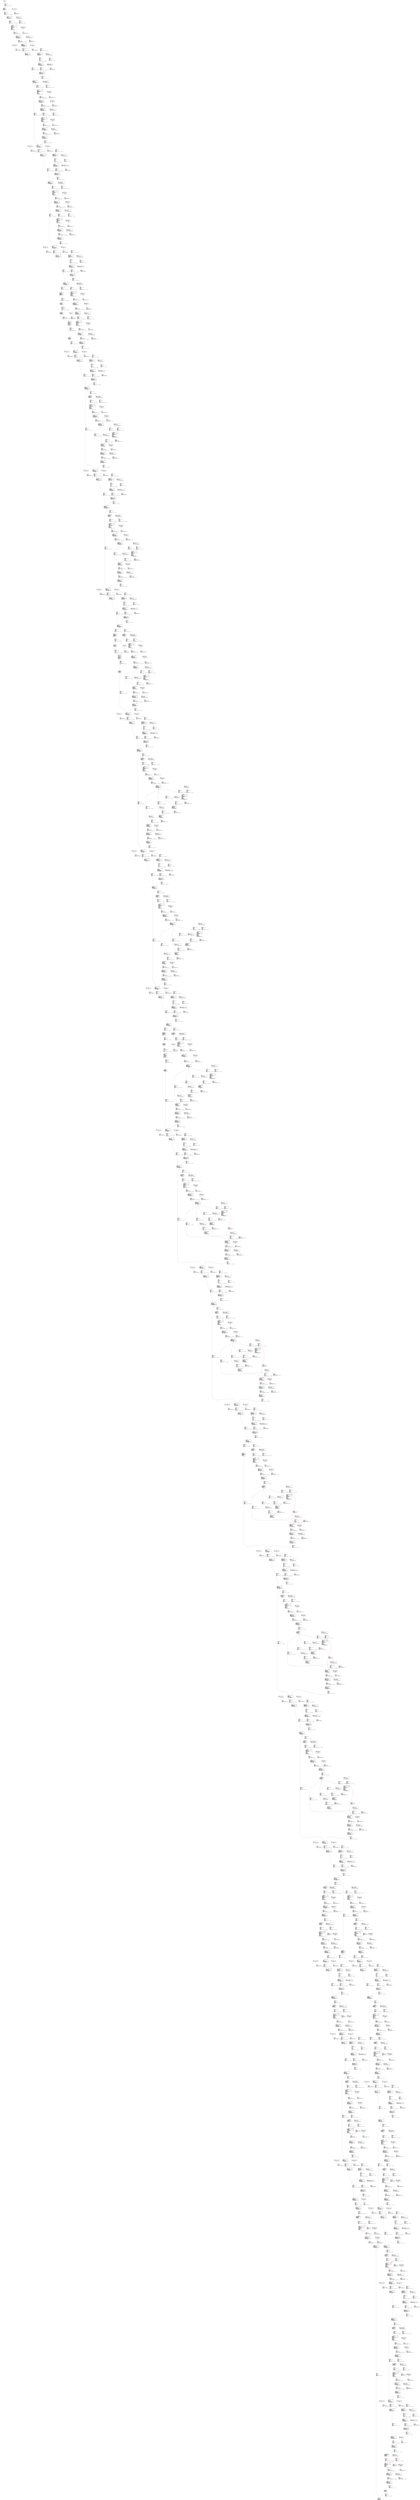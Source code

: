 digraph G {
graph [ fontsize=11 ];
node [ fontsize=11 ];
edge [ fontsize=10 ];
rankdir=BU
ranksep=1.5
nodesep=1
splines=spline
compound=true
Graphinfo [ label="" shape=plaintext, style=rounded, color=black, fontname="Arial-Bold" ];
Conv2D_189_zero_off_331 [ label="{ { <i0> 0} |  [751]\lConv2D_189_zero_off_331\l(bytes=1 , 0.00015% of total)\l\l 0 | { <o0> 0} }", shape=record, color=black, style=rounded  ] ;
Conv2D_236_off_bias_427 [ label="{ { <i0> 0} |  [958]\lConv2D_236_off_bias_427\l(bytes=2808 , 0.43% of total)\l\l 0.18865 0.235216 -0.0399986 0.180292 ... | { <o0> 0} }", shape=record, color=black, style=rounded  ] ;
PReLU_201_alpha_bc_32_1736 [ label="{ { <i0> 0} |  [1143]\lPReLU_201_alpha_bc_32_1736\l -148951250 -123007614 -141538782 -117448263 ... | { <o0> 0} }", shape=record, color=black, style=rounded  ] ;
Conv2D_134_mul_scale_233 [ label="{ { <i0> 0} |  [523]\lConv2D_134_mul_scale_233\l(bytes=2 , 0.00031% of total)\l\l 0.00089857 | { <o0> 0} }", shape=record, color=black, style=rounded  ] ;
PReLU_174_alpha_bc_32_1738 [ label="{ { <i0> 0} |  [1144]\lPReLU_174_alpha_bc_32_1738\l -126877696 -136722706 -171180239 -98573294 ... | { <o0> 0} }", shape=record, color=black, style=rounded  ] ;
Conv2D_157_mul_scale_278 [ label="{ { <i0> 0} |  [621]\lConv2D_157_mul_scale_278\l(bytes=2 , 0.00031% of total)\l\l 0.000605081 | { <o0> 0} }", shape=record, color=black, style=rounded  ] ;
PReLU_132_alpha_bc_32_1694 [ label="{ { <i0> 0} |  [1120]\lPReLU_132_alpha_bc_32_1694\l -504870112 -531280701 -496673722 -476638102 ... | { <o0> 0} }", shape=record, color=black, style=rounded  ] ;
PReLU_178_16_relu_x_activ_ROM1 [ label="{ { <i0> 0} |  [1149]\lPReLU_178_16_relu_x_activ_ROM1\l 0 0 -16896 0 ... | { <o0> 0} }", shape=record, color=black, style=rounded  ] ;
PReLU_178_16_relu_x_activ_ROM0 [ label="{ { <i0> 0} |  [1148]\lPReLU_178_16_relu_x_activ_ROM0\l 0 0 0 0 ... | { <o0> 0} }", shape=record, color=black, style=rounded  ] ;
Conv2D_226_weights_inflated_467 [ label="{ { <i0> 0} |  [912]\lConv2D_226_weights_inflated_467\l(bytes=1152 , 0.18% of total)\l\l 0.11282 0.239742 0.260896 0.359613 ... | { <o0> 0} }", shape=record, color=black, style=rounded  ] ;
Conv2D_189_off_bias_337 [ label="{ { <i0> 0} |  [757]\lConv2D_189_off_bias_337\l(bytes=2 , 0.00031% of total)\l\l -0.303338 | { <o0> 0} }", shape=record, color=black, style=rounded  ] ;
Conv2D_79_weights_inflated_441 [ label="{ { <i0> 0} |  [304]\lConv2D_79_weights_inflated_441\l(bytes=2304 , 0.35% of total)\l\l -0.028997 -0.0193313 -0.299635 0.376961 ... | { <o0> 0} }", shape=record, color=black, style=rounded  ] ;
Conv2D_202_mul_scale_359 [ label="{ { <i0> 0} |  [809]\lConv2D_202_mul_scale_359\l(bytes=2 , 0.00031% of total)\l\l 0.00137565 | { <o0> 0} }", shape=record, color=black, style=rounded  ] ;
PReLU_225_alpha_bc_32_1781 [ label="{ { <i0> 0} |  [1167]\lPReLU_225_alpha_bc_32_1781\l -391036183 -272462490 -291765184 -242819067 ... | { <o0> 0} }", shape=record, color=black, style=rounded  ] ;
Conv2D_21_mul_scale_53 [ label="{ { <i0> 0} |  [84]\lConv2D_21_mul_scale_53\l(bytes=2 , 0.00031% of total)\l\l 0.0011546 | { <o0> 0} }", shape=record, color=black, style=rounded  ] ;
PReLU_225_21_relu_x_activ_ROM1 [ label="{ { <i0> 0} |  [1166]\lPReLU_225_21_relu_x_activ_ROM1\l 0 0 -18944 0 ... | { <o0> 0} }", shape=record, color=black, style=rounded  ] ;
PReLU_225_21_relu_x_activ_ROM0 [ label="{ { <i0> 0} |  [1165]\lPReLU_225_21_relu_x_activ_ROM0\l 0 0 0 0 ... | { <o0> 0} }", shape=record, color=black, style=rounded  ] ;
Conv2D_113_mul_scale_197 [ label="{ { <i0> 0} |  [438]\lConv2D_113_mul_scale_197\l(bytes=2 , 0.00031% of total)\l\l 0.000943001 | { <o0> 0} }", shape=record, color=black, style=rounded  ] ;
PReLU_132_11_relu_x_activ_ROM1 [ label="{ { <i0> 0} |  [1119]\lPReLU_132_11_relu_x_activ_ROM1\l 0 0 -26368 0 ... | { <o0> 0} }", shape=record, color=black, style=rounded  ] ;
PReLU_132_11_relu_x_activ_ROM0 [ label="{ { <i0> 0} |  [1118]\lPReLU_132_11_relu_x_activ_ROM0\l 0 0 0 0 ... | { <o0> 0} }", shape=record, color=black, style=rounded  ] ;
Conv2D_21_weights_inflated_431 [ label="{ { <i0> 0} |  [82]\lConv2D_21_weights_inflated_431\l(bytes=576 , 0.088% of total)\l\l -0.115065 0.316429 0.220542 -0.671214 ... | { <o0> 0} }", shape=record, color=black, style=rounded  ] ;
Conv2D_82_mul_scale_152 [ label="{ { <i0> 0} |  [320]\lConv2D_82_mul_scale_152\l(bytes=2 , 0.00031% of total)\l\l 0.00105822 | { <o0> 0} }", shape=record, color=black, style=rounded  ] ;
PReLU_98_alpha_bc_32_1670 [ label="{ { <i0> 0} |  [1108]\lPReLU_98_alpha_bc_32_1670\l -71609357 -121240915 -130694545 -136603064 ... | { <o0> 0} }", shape=record, color=black, style=rounded  ] ;
Conv2D_24_mul_scale_62 [ label="{ { <i0> 0} |  [98]\lConv2D_24_mul_scale_62\l(bytes=2 , 0.00031% of total)\l\l 0.00233809 | { <o0> 0} }", shape=record, color=black, style=rounded  ] ;
PReLU_64_5_relu_x_activ_ROM1 [ label="{ { <i0> 0} |  [1095]\lPReLU_64_5_relu_x_activ_ROM1\l 0 0 -24320 0 ... | { <o0> 0} }", shape=record, color=black, style=rounded  ] ;
PReLU_64_5_relu_x_activ_ROM0 [ label="{ { <i0> 0} |  [1094]\lPReLU_64_5_relu_x_activ_ROM0\l 0 0 0 0 ... | { <o0> 0} }", shape=record, color=black, style=rounded  ] ;
PReLU_163_14_relu_x_activ_ROM1 [ label="{ { <i0> 0} |  [1134]\lPReLU_163_14_relu_x_activ_ROM1\l 0 0 -26880 0 ... | { <o0> 0} }", shape=record, color=black, style=rounded  ] ;
PReLU_163_14_relu_x_activ_ROM0 [ label="{ { <i0> 0} |  [1133]\lPReLU_163_14_relu_x_activ_ROM0\l 0 0 0 0 ... | { <o0> 0} }", shape=record, color=black, style=rounded  ] ;
PReLU_235_alpha [ label="{ { <i0> 0} |  [949]\lPReLU_235_alpha\l(bytes=32 , 0.0049% of total)\l\l -0.0570866 -0.242618 0.849163 -0.135581 ... | { <o0> 0} }", shape=record, color=black, style=rounded  ] ;
PReLU_225_alpha [ label="{ { <i0> 0} |  [907]\lPReLU_225_alpha\l(bytes=32 , 0.0049% of total)\l\l -0.626169 0.294353 0.1445 0.524483 ... | { <o0> 0} }", shape=record, color=black, style=rounded  ] ;
PReLU_221_alpha [ label="{ { <i0> 0} |  [886]\lPReLU_221_alpha\l(bytes=128 , 0.02% of total)\l\l -0.609098 -0.229515 -0.0971026 -0.432548 ... | { <o0> 0} }", shape=record, color=black, style=rounded  ] ;
PReLU_211_alpha [ label="{ { <i0> 0} |  [844]\lPReLU_211_alpha\l(bytes=128 , 0.02% of total)\l\l 0.304238 -0.468058 0.0780097 0.218427 ... | { <o0> 0} }", shape=record, color=black, style=rounded  ] ;
PReLU_201_alpha [ label="{ { <i0> 0} |  [802]\lPReLU_201_alpha\l(bytes=128 , 0.02% of total)\l\l 0.280496 0.431533 0.32365 0.463898 ... | { <o0> 0} }", shape=record, color=black, style=rounded  ] ;
PReLU_188_alpha [ label="{ { <i0> 0} |  [748]\lPReLU_188_alpha\l(bytes=32 , 0.0049% of total)\l\l -0.0124416 -0.258162 -0.124416 -0.227058 ... | { <o0> 0} }", shape=record, color=black, style=rounded  ] ;
PReLU_178_alpha [ label="{ { <i0> 0} |  [706]\lPReLU_178_alpha\l(bytes=32 , 0.0049% of total)\l\l 0.11099 0.0554949 -0.107026 -0.118918 ... | { <o0> 0} }", shape=record, color=black, style=rounded  ] ;
PReLU_174_alpha [ label="{ { <i0> 0} |  [685]\lPReLU_174_alpha\l(bytes=128 , 0.02% of total)\l\l 0 -0.10187 -0.458415 0.292876 ... | { <o0> 0} }", shape=record, color=black, style=rounded  ] ;
PReLU_163_alpha [ label="{ { <i0> 0} |  [642]\lPReLU_163_alpha\l(bytes=128 , 0.02% of total)\l\l -0.175497 -0.1876 0.0242064 -0.217858 ... | { <o0> 0} }", shape=record, color=black, style=rounded  ] ;
PReLU_153_alpha [ label="{ { <i0> 0} |  [600]\lPReLU_153_alpha\l(bytes=128 , 0.02% of total)\l\l -0.296583 -0.562485 0.429534 0.439761 ... | { <o0> 0} }", shape=record, color=black, style=rounded  ] ;
PReLU_143_alpha [ label="{ { <i0> 0} |  [558]\lPReLU_143_alpha\l(bytes=128 , 0.02% of total)\l\l 0.130936 0.196404 0.465551 0.196404 ... | { <o0> 0} }", shape=record, color=black, style=rounded  ] ;
PReLU_132_alpha [ label="{ { <i0> 0} |  [515]\lPReLU_132_alpha\l(bytes=128 , 0.02% of total)\l\l -0.384781 -0.524264 -0.341493 -0.235678 ... | { <o0> 0} }", shape=record, color=black, style=rounded  ] ;
PReLU_122_alpha [ label="{ { <i0> 0} |  [473]\lPReLU_122_alpha\l(bytes=128 , 0.02% of total)\l\l -0.062327 -0.0287663 0.163009 -0.450672 ... | { <o0> 0} }", shape=record, color=black, style=rounded  ] ;
PReLU_112_alpha [ label="{ { <i0> 0} |  [431]\lPReLU_112_alpha\l(bytes=128 , 0.02% of total)\l\l -0.0168515 0.241538 0.15728 0.516778 ... | { <o0> 0} }", shape=record, color=black, style=rounded  ] ;
Conv2D_79_mul_scale_143 [ label="{ { <i0> 0} |  [306]\lConv2D_79_mul_scale_143\l(bytes=2 , 0.00031% of total)\l\l 0.0010395 | { <o0> 0} }", shape=record, color=black, style=rounded  ] ;
Conv2D_144_weights_inflated_453 [ label="{ { <i0> 0} |  [563]\lConv2D_144_weights_inflated_453\l(bytes=4608 , 0.71% of total)\l\l -0.0290201 -0.0483668 -0.106407 0.00967335 ... | { <o0> 0} }", shape=record, color=black, style=rounded  ] ;
Conv2D_212_weights_inflated_465 [ label="{ { <i0> 0} |  [849]\lConv2D_212_weights_inflated_465\l(bytes=4608 , 0.71% of total)\l\l 0.037986 0.151944 0.142447 -0.341874 ... | { <o0> 0} }", shape=record, color=black, style=rounded  ] ;
Conv2D_192_mul_scale_341 [ label="{ { <i0> 0} |  [767]\lConv2D_192_mul_scale_341\l(bytes=2 , 0.00031% of total)\l\l 0.00140583 | { <o0> 0} }", shape=record, color=black, style=rounded  ] ;
Conv2D_38_off_bias_85 [ label="{ { <i0> 0} |  [148]\lConv2D_38_off_bias_85\l(bytes=128 , 0.02% of total)\l\l 20571563 15398440 18139095 9432839 ... | { <o0> 0} }", shape=record, color=black, style=rounded  ] ;
Conv2D_45_mul_scale_89 [ label="{ { <i0> 0} |  [174]\lConv2D_45_mul_scale_89\l(bytes=2 , 0.00031% of total)\l\l 0.00119706 | { <o0> 0} }", shape=record, color=black, style=rounded  ] ;
Conv2D_113_off_bias_202 [ label="{ { <i0> 0} |  [440]\lConv2D_113_off_bias_202\l(bytes=256 , 0.039% of total)\l\l 0 0 0 0 ... | { <o0> 0} }", shape=record, color=black, style=rounded  ] ;
Conv2D_58_mul_scale_116 [ label="{ { <i0> 0} |  [230]\lConv2D_58_mul_scale_116\l(bytes=2 , 0.00031% of total)\l\l 0.00171324 | { <o0> 0} }", shape=record, color=black, style=rounded  ] ;
PReLU_10_0_relu_x_activ_ROM1 [ label="{ { <i0> 0} |  [1077]\lPReLU_10_0_relu_x_activ_ROM1\l 0 0 -512 0 ... | { <o0> 0} }", shape=record, color=black, style=rounded  ] ;
PReLU_10_0_relu_x_activ_ROM0 [ label="{ { <i0> 0} |  [1076]\lPReLU_10_0_relu_x_activ_ROM0\l 0 0 0 0 ... | { <o0> 0} }", shape=record, color=black, style=rounded  ] ;
Conv2D_179_weights_inflated_459 [ label="{ { <i0> 0} |  [711]\lConv2D_179_weights_inflated_459\l(bytes=1152 , 0.18% of total)\l\l 0.347526 -0.74038 0.0151098 0.521288 ... | { <o0> 0} }", shape=record, color=black, style=rounded  ] ;
PReLU_78_6_relu_x_activ_ROM1 [ label="{ { <i0> 0} |  [1099]\lPReLU_78_6_relu_x_activ_ROM1\l 0 0 -16640 0 ... | { <o0> 0} }", shape=record, color=black, style=rounded  ] ;
PReLU_78_6_relu_x_activ_ROM0 [ label="{ { <i0> 0} |  [1098]\lPReLU_78_6_relu_x_activ_ROM0\l 0 0 0 0 ... | { <o0> 0} }", shape=record, color=black, style=rounded  ] ;
Conv2D_103_weights_inflated_445 [ label="{ { <i0> 0} |  [394]\lConv2D_103_weights_inflated_445\l(bytes=2304 , 0.35% of total)\l\l 0.0424689 0.0707816 0.19111 -0.0637034 ... | { <o0> 0} }", shape=record, color=black, style=rounded  ] ;
Conv2D_229_mul_scale_413 [ label="{ { <i0> 0} |  [928]\lConv2D_229_mul_scale_413\l(bytes=2 , 0.00031% of total)\l\l 0.000204739 | { <o0> 0} }", shape=record, color=black, style=rounded  ] ;
PReLU_122_alpha_bc_32_1686 [ label="{ { <i0> 0} |  [1116]\lPReLU_122_alpha_bc_32_1686\l -354877339 -348984195 -315309085 -423069437 ... | { <o0> 0} }", shape=record, color=black, style=rounded  ] ;
Conv2D_189_mul_scale_332 [ label="{ { <i0> 0} |  [755]\lConv2D_189_mul_scale_332\l(bytes=2 , 0.00031% of total)\l\l 0.00046453 | { <o0> 0} }", shape=record, color=black, style=rounded  ] ;
PReLU_64_alpha_bc_32_1646 [ label="{ { <i0> 0} |  [1096]\lPReLU_64_alpha_bc_32_1646\l -201308858 -233539829 -234059684 -205987547 ... | { <o0> 0} }", shape=record, color=black, style=rounded  ] ;
Conv2D_48_off_bias_103 [ label="{ { <i0> 0} |  [190]\lConv2D_48_off_bias_103\l(bytes=128 , 0.02% of total)\l\l 44080264 36987350 41267142 48179728 ... | { <o0> 0} }", shape=record, color=black, style=rounded  ] ;
PReLU_188_alpha_bc_32_1766 [ label="{ { <i0> 0} |  [1160]\lPReLU_188_alpha_bc_32_1766\l -468916219 -535048600 -499052494 -526677412 ... | { <o0> 0} }", shape=record, color=black, style=rounded  ] ;
Conv2D_48_mul_scale_98 [ label="{ { <i0> 0} |  [188]\lConv2D_48_mul_scale_98\l(bytes=2 , 0.00031% of total)\l\l 0.00182804 | { <o0> 0} }", shape=record, color=black, style=rounded  ] ;
Conv2D_116_off_bias_211 [ label="{ { <i0> 0} |  [454]\lConv2D_116_off_bias_211\l(bytes=512 , 0.079% of total)\l\l 18954580 1337469 5340890 17130171 ... | { <o0> 0} }", shape=record, color=black, style=rounded  ] ;
PReLU_201_18_relu_x_activ_ROM1 [ label="{ { <i0> 0} |  [1140]\lPReLU_201_18_relu_x_activ_ROM1\l 0 0 -24064 0 ... | { <o0> 0} }", shape=record, color=black, style=rounded  ] ;
PReLU_201_18_relu_x_activ_ROM0 [ label="{ { <i0> 0} |  [1139]\lPReLU_201_18_relu_x_activ_ROM0\l 0 0 0 0 ... | { <o0> 0} }", shape=record, color=black, style=rounded  ] ;
PReLU_88_alpha_bc_32_1662 [ label="{ { <i0> 0} |  [1104]\lPReLU_88_alpha_bc_32_1662\l -146464192 -110005803 -148477232 -124320753 ... | { <o0> 0} }", shape=record, color=black, style=rounded  ] ;
PReLU_188_17_relu_x_activ_ROM1 [ label="{ { <i0> 0} |  [1159]\lPReLU_188_17_relu_x_activ_ROM1\l 0 0 -28416 0 ... | { <o0> 0} }", shape=record, color=black, style=rounded  ] ;
PReLU_188_17_relu_x_activ_ROM0 [ label="{ { <i0> 0} |  [1158]\lPReLU_188_17_relu_x_activ_ROM0\l 0 0 0 0 ... | { <o0> 0} }", shape=record, color=black, style=rounded  ] ;
PReLU_235_22_relu_x_activ_ROM1 [ label="{ { <i0> 0} |  [1171]\lPReLU_235_22_relu_x_activ_ROM1\l 0 0 -18688 0 ... | { <o0> 0} }", shape=record, color=black, style=rounded  ] ;
PReLU_235_22_relu_x_activ_ROM0 [ label="{ { <i0> 0} |  [1170]\lPReLU_235_22_relu_x_activ_ROM0\l 0 0 0 0 ... | { <o0> 0} }", shape=record, color=black, style=rounded  ] ;
Conv2D_168_mul_scale_296 [ label="{ { <i0> 0} |  [664]\lConv2D_168_mul_scale_296\l(bytes=2 , 0.00031% of total)\l\l 0.000293858 | { <o0> 0} }", shape=record, color=black, style=rounded  ] ;
Conv2D_134_off_bias_238 [ label="{ { <i0> 0} |  [525]\lConv2D_134_off_bias_238\l(bytes=256 , 0.039% of total)\l\l 0 0 0 0 ... | { <o0> 0} }", shape=record, color=black, style=rounded  ] ;
Conv2D_82_off_bias_157 [ label="{ { <i0> 0} |  [322]\lConv2D_82_off_bias_157\l(bytes=256 , 0.039% of total)\l\l 30256332 35753165 40568390 54145566 ... | { <o0> 0} }", shape=record, color=black, style=rounded  ] ;
Conv2D_236_mul_scale_422 [ label="{ { <i0> 0} |  [956]\lConv2D_236_mul_scale_422\l(bytes=2 , 0.00031% of total)\l\l 0.000596994 | { <o0> 0} }", shape=record, color=black, style=rounded  ] ;
Conv2D_165_weights_inflated_457 [ label="{ { <i0> 0} |  [648]\lConv2D_165_weights_inflated_457\l(bytes=4608 , 0.71% of total)\l\l -0.295606 0.135819 -0.806925 0.0319574 ... | { <o0> 0} }", shape=record, color=black, style=rounded  ] ;
PReLU_98_alpha [ label="{ { <i0> 0} |  [383]\lPReLU_98_alpha\l(bytes=64 , 0.0098% of total)\l\l 0.876953 0.00690514 -0.158818 -0.262395 ... | { <o0> 0} }", shape=record, color=black, style=rounded  ] ;
PReLU_88_alpha [ label="{ { <i0> 0} |  [341]\lPReLU_88_alpha\l(bytes=64 , 0.0098% of total)\l\l -0.231007 0.814941 -0.288759 0.404262 ... | { <o0> 0} }", shape=record, color=black, style=rounded  ] ;
PReLU_78_alpha [ label="{ { <i0> 0} |  [299]\lPReLU_78_alpha\l(bytes=64 , 0.0098% of total)\l\l 0.108452 -0.0542261 0.671048 0.277909 ... | { <o0> 0} }", shape=record, color=black, style=rounded  ] ;
PReLU_64_alpha [ label="{ { <i0> 0} |  [251]\lPReLU_64_alpha\l(bytes=32 , 0.0049% of total)\l\l -0.0280973 -0.463606 -0.47063 -0.0913163 ... | { <o0> 0} }", shape=record, color=black, style=rounded  ] ;
PReLU_54_alpha [ label="{ { <i0> 0} |  [209]\lPReLU_54_alpha\l(bytes=32 , 0.0049% of total)\l\l 0.0127684 0.00425612 0.349002 0.28516 ... | { <o0> 0} }", shape=record, color=black, style=rounded  ] ;
PReLU_44_alpha [ label="{ { <i0> 0} |  [167]\lPReLU_44_alpha\l(bytes=32 , 0.0049% of total)\l\l -0.342028 0.205217 0.49594 0.11971 ... | { <o0> 0} }", shape=record, color=black, style=rounded  ] ;
PReLU_30_alpha [ label="{ { <i0> 0} |  [119]\lPReLU_30_alpha\l(bytes=16 , 0.0025% of total)\l\l 0.106545 0.273022 0.126523 -0.326295 ... | { <o0> 0} }", shape=record, color=black, style=rounded  ] ;
PReLU_20_alpha [ label="{ { <i0> 0} |  [77]\lPReLU_20_alpha\l(bytes=16 , 0.0025% of total)\l\l -0.30423 0.206647 -0.729004 -0.384593 ... | { <o0> 0} }", shape=record, color=black, style=rounded  ] ;
PReLU_10_alpha [ label="{ { <i0> 0} |  [35]\lPReLU_10_alpha\l(bytes=16 , 0.0025% of total)\l\l 0.773307 0.626476 0.440491 -0.0293661 ... | { <o0> 0} }", shape=record, color=black, style=rounded  ] ;
Conv2D_69_off_bias_130 [ label="{ { <i0> 0} |  [266]\lConv2D_69_off_bias_130\l(bytes=64 , 0.0098% of total)\l\l 0 0 0 0 ... | { <o0> 0} }", shape=record, color=black, style=rounded  ] ;
Conv2D_137_off_bias_247 [ label="{ { <i0> 0} |  [539]\lConv2D_137_off_bias_247\l(bytes=512 , 0.079% of total)\l\l 14671349 28696529 35684358 41340648 ... | { <o0> 0} }", shape=record, color=black, style=rounded  ] ;
Conv2D_147_mul_scale_260 [ label="{ { <i0> 0} |  [579]\lConv2D_147_mul_scale_260\l(bytes=2 , 0.00031% of total)\l\l 0.000880049 | { <o0> 0} }", shape=record, color=black, style=rounded  ] ;
Conv2D_202_off_bias_364 [ label="{ { <i0> 0} |  [811]\lConv2D_202_off_bias_364\l(bytes=256 , 0.039% of total)\l\l 0 0 0 0 ... | { <o0> 0} }", shape=record, color=black, style=rounded  ] ;
Conv2D_192_weights_inflated_461 [ label="{ { <i0> 0} |  [765]\lConv2D_192_weights_inflated_461\l(bytes=4608 , 0.71% of total)\l\l 0.348594 0.0458677 0.431156 0.0366941 ... | { <o0> 0} }", shape=record, color=black, style=rounded  ] ;
Conv2D_154_off_bias_274 [ label="{ { <i0> 0} |  [609]\lConv2D_154_off_bias_274\l(bytes=256 , 0.039% of total)\l\l 0 0 0 0 ... | { <o0> 0} }", shape=record, color=black, style=rounded  ] ;
Conv2D_215_mul_scale_386 [ label="{ { <i0> 0} |  [865]\lConv2D_215_mul_scale_386\l(bytes=2 , 0.00031% of total)\l\l 0.000363952 | { <o0> 0} }", shape=record, color=black, style=rounded  ] ;
PReLU_163_alpha_bc_32_1721 [ label="{ { <i0> 0} |  [1135]\lPReLU_163_alpha_bc_32_1721\l -495302482 -499088727 -432829429 -508554342 ... | { <o0> 0} }", shape=record, color=black, style=rounded  ] ;
Conv2D_45_weights_inflated_435 [ label="{ { <i0> 0} |  [172]\lConv2D_45_weights_inflated_435\l(bytes=1152 , 0.18% of total)\l\l -0.215943 -0.0657219 -0.0281665 0.178388 ... | { <o0> 0} }", shape=record, color=black, style=rounded  ] ;
Conv2D_175_mul_scale_305 [ label="{ { <i0> 0} |  [692]\lConv2D_175_mul_scale_305\l(bytes=2 , 0.00031% of total)\l\l 0.000118684 | { <o0> 0} }", shape=record, color=black, style=rounded  ] ;
PReLU_30_alpha_bc_32_1622 [ label="{ { <i0> 0} |  [1084]\lPReLU_30_alpha_bc_32_1622\l -64375073 -86317924 -67008215 -7323661 ... | { <o0> 0} }", shape=record, color=black, style=rounded  ] ;
Conv2D_103_mul_scale_179 [ label="{ { <i0> 0} |  [396]\lConv2D_103_mul_scale_179\l(bytes=2 , 0.00031% of total)\l\l 0.000687671 | { <o0> 0} }", shape=record, color=black, style=rounded  ] ;
Conv2D_72_mul_scale_134 [ label="{ { <i0> 0} |  [278]\lConv2D_72_mul_scale_134\l(bytes=2 , 0.00031% of total)\l\l 0.000650046 | { <o0> 0} }", shape=record, color=black, style=rounded  ] ;
PReLU_112_alpha_bc_32_1678 [ label="{ { <i0> 0} |  [1112]\lPReLU_112_alpha_bc_32_1678\l -385573047 -325905174 -345362089 -262345917 ... | { <o0> 0} }", shape=record, color=black, style=rounded  ] ;
Conv2D_205_off_bias_373 [ label="{ { <i0> 0} |  [825]\lConv2D_205_off_bias_373\l(bytes=512 , 0.079% of total)\l\l 52268361 18324459 40732803 111813972 ... | { <o0> 0} }", shape=record, color=black, style=rounded  ] ;
Conv2D_126_mul_scale_224 [ label="{ { <i0> 0} |  [494]\lConv2D_126_mul_scale_224\l(bytes=2 , 0.00031% of total)\l\l 0.000609605 | { <o0> 0} }", shape=record, color=black, style=rounded  ] ;
Conv2D_89_off_bias_166 [ label="{ { <i0> 0} |  [350]\lConv2D_89_off_bias_166\l(bytes=128 , 0.02% of total)\l\l 0 0 0 0 ... | { <o0> 0} }", shape=record, color=black, style=rounded  ] ;
PReLU_20_1_relu_x_activ_ROM1 [ label="{ { <i0> 0} |  [1080]\lPReLU_20_1_relu_x_activ_ROM1\l 0 0 -22784 0 ... | { <o0> 0} }", shape=record, color=black, style=rounded  ] ;
PReLU_20_1_relu_x_activ_ROM0 [ label="{ { <i0> 0} |  [1079]\lPReLU_20_1_relu_x_activ_ROM0\l 0 0 0 0 ... | { <o0> 0} }", shape=record, color=black, style=rounded  ] ;
PReLU_54_alpha_bc_32_1638 [ label="{ { <i0> 0} |  [1092]\lPReLU_54_alpha_bc_32_1638\l -164667106 -163940940 -193350676 -187904428 ... | { <o0> 0} }", shape=record, color=black, style=rounded  ] ;
Conv2D_157_off_bias_283 [ label="{ { <i0> 0} |  [623]\lConv2D_157_off_bias_283\l(bytes=512 , 0.079% of total)\l\l 25787779 29110983 -14075969 18288513 ... | { <o0> 0} }", shape=record, color=black, style=rounded  ] ;
PReLU_88_7_relu_x_activ_ROM1 [ label="{ { <i0> 0} |  [1103]\lPReLU_88_7_relu_x_activ_ROM1\l 0 0 -16896 0 ... | { <o0> 0} }", shape=record, color=black, style=rounded  ] ;
PReLU_88_7_relu_x_activ_ROM0 [ label="{ { <i0> 0} |  [1102]\lPReLU_88_7_relu_x_activ_ROM0\l 0 0 0 0 ... | { <o0> 0} }", shape=record, color=black, style=rounded  ] ;
PReLU_178_alpha_bc_32_1748 [ label="{ { <i0> 0} |  [1150]\lPReLU_178_alpha_bc_32_1748\l -266247007 -271535536 -287023369 -288156626 ... | { <o0> 0} }", shape=record, color=black, style=rounded  ] ;
Conv2D_222_off_bias_400 [ label="{ { <i0> 0} |  [895]\lConv2D_222_off_bias_400\l(bytes=128 , 0.02% of total)\l\l 36002343 44842704 70114396 48744222 ... | { <o0> 0} }", shape=record, color=black, style=rounded  ] ;
Conv2D_154_mul_scale_269 [ label="{ { <i0> 0} |  [607]\lConv2D_154_mul_scale_269\l(bytes=2 , 0.00031% of total)\l\l 0.00158226 | { <o0> 0} }", shape=record, color=black, style=rounded  ] ;
PReLU_78_alpha_bc_32_1654 [ label="{ { <i0> 0} |  [1100]\lPReLU_78_alpha_bc_32_1654\l -126442232 -141251205 -75227870 -111016220 ... | { <o0> 0} }", shape=record, color=black, style=rounded  ] ;
Conv2D_69_mul_scale_125 [ label="{ { <i0> 0} |  [264]\lConv2D_69_mul_scale_125\l(bytes=2 , 0.00031% of total)\l\l 0.00069768 | { <o0> 0} }", shape=record, color=black, style=rounded  ] ;
Conv2D_89_weights_inflated_443 [ label="{ { <i0> 0} |  [346]\lConv2D_89_weights_inflated_443\l(bytes=2304 , 0.35% of total)\l\l -0.361297 -0.237928 0.00881213 -0.2908 ... | { <o0> 0} }", shape=record, color=black, style=rounded  ] ;
Conv2D_175_off_bias_310 [ label="{ { <i0> 0} |  [694]\lConv2D_175_off_bias_310\l(bytes=128 , 0.02% of total)\l\l -42856126 66654821 -73850546 -61383607 ... | { <o0> 0} }", shape=record, color=black, style=rounded  ] ;
Conv2D_222_mul_scale_395 [ label="{ { <i0> 0} |  [893]\lConv2D_222_mul_scale_395\l(bytes=2 , 0.00031% of total)\l\l 0.000115131 | { <o0> 0} }", shape=record, color=black, style=rounded  ] ;
Conv2D_35_off_bias_76 [ label="{ { <i0> 0} |  [134]\lConv2D_35_off_bias_76\l(bytes=32 , 0.0049% of total)\l\l 0 0 0 0 ... | { <o0> 0} }", shape=record, color=black, style=rounded  ] ;
Conv2D_7_off_bias_31 [ label="{ { <i0> 0} |  [23]\lConv2D_7_off_bias_31\l(bytes=64 , 0.0098% of total)\l\l 17338211 -17114092 11848680 11643072 ... | { <o0> 0} }", shape=record, color=black, style=rounded  ] ;
Conv2D_182_mul_scale_323 [ label="{ { <i0> 0} |  [727]\lConv2D_182_mul_scale_323\l(bytes=2 , 0.00031% of total)\l\l 0.000272969 | { <o0> 0} }", shape=record, color=black, style=rounded  ] ;
Conv2D_192_off_bias_346 [ label="{ { <i0> 0} |  [769]\lConv2D_192_off_bias_346\l(bytes=256 , 0.039% of total)\l\l 0 0 0 0 ... | { <o0> 0} }", shape=record, color=black, style=rounded  ] ;
PReLU_211_19_relu_x_activ_ROM1 [ label="{ { <i0> 0} |  [1153]\lPReLU_211_19_relu_x_activ_ROM1\l 0 0 -22784 0 ... | { <o0> 0} }", shape=record, color=black, style=rounded  ] ;
PReLU_211_19_relu_x_activ_ROM0 [ label="{ { <i0> 0} |  [1152]\lPReLU_211_19_relu_x_activ_ROM0\l 0 0 0 0 ... | { <o0> 0} }", shape=record, color=black, style=rounded  ] ;
Conv2D_45_off_bias_94 [ label="{ { <i0> 0} |  [176]\lConv2D_45_off_bias_94\l(bytes=64 , 0.0098% of total)\l\l 0 0 0 0 ... | { <o0> 0} }", shape=record, color=black, style=rounded  ] ;
Conv2D_226_off_bias_409 [ label="{ { <i0> 0} |  [916]\lConv2D_226_off_bias_409\l(bytes=64 , 0.0098% of total)\l\l 0 0 0 0 ... | { <o0> 0} }", shape=record, color=black, style=rounded  ] ;
Conv2D_179_off_bias_319 [ label="{ { <i0> 0} |  [715]\lConv2D_179_off_bias_319\l(bytes=64 , 0.0098% of total)\l\l 0 0 0 0 ... | { <o0> 0} }", shape=record, color=black, style=rounded  ] ;
Conv2D_14_off_bias_49 [ label="{ { <i0> 0} |  [58]\lConv2D_14_off_bias_49\l(bytes=64 , 0.0098% of total)\l\l -1821654 559740 1224203 -3174829 ... | { <o0> 0} }", shape=record, color=black, style=rounded  ] ;
Conv2D_11_mul_scale_35 [ label="{ { <i0> 0} |  [42]\lConv2D_11_mul_scale_35\l(bytes=2 , 0.00031% of total)\l\l 0.000876075 | { <o0> 0} }", shape=record, color=black, style=rounded  ] ;
Conv2D_195_off_bias_355 [ label="{ { <i0> 0} |  [783]\lConv2D_195_off_bias_355\l(bytes=512 , 0.079% of total)\l\l 9139401 -9007700 7858430 11567148 ... | { <o0> 0} }", shape=record, color=black, style=rounded  ] ;
Conv2D_179_mul_scale_314 [ label="{ { <i0> 0} |  [713]\lConv2D_179_mul_scale_314\l(bytes=2 , 0.00031% of total)\l\l 0.000299007 | { <o0> 0} }", shape=record, color=black, style=rounded  ] ;
Conv2D_7_weights [ label="{ { <i0> 0} |  [19]\lConv2D_7_weights\l(bytes=432 , 0.066% of total)\l\l 0.106576 0.329417 0.23253 0.145331 ... | { <o0> 0} }", shape=record, color=black, style=rounded  ] ;
Conv2D_229_off_bias_418 [ label="{ { <i0> 0} |  [930]\lConv2D_229_off_bias_418\l(bytes=128 , 0.02% of total)\l\l 44056803 27314680 118762864 28174413 ... | { <o0> 0} }", shape=record, color=black, style=rounded  ] ;
Conv2D_24_off_bias_67 [ label="{ { <i0> 0} |  [100]\lConv2D_24_off_bias_67\l(bytes=64 , 0.0098% of total)\l\l 64421088 62411663 63599051 56242227 ... | { <o0> 0} }", shape=record, color=black, style=rounded  ] ;
PReLU_153_alpha_bc_32_1712 [ label="{ { <i0> 0} |  [1130]\lPReLU_153_alpha_bc_32_1712\l -237287084 -275168140 -133842661 -132385697 ... | { <o0> 0} }", shape=record, color=black, style=rounded  ] ;
Conv2D_154_weights_inflated_455 [ label="{ { <i0> 0} |  [605]\lConv2D_154_weights_inflated_455\l(bytes=4608 , 0.71% of total)\l\l 0.153943 0.197927 -0.0549797 0.0109959 ... | { <o0> 0} }", shape=record, color=black, style=rounded  ] ;
PReLU_20_alpha_bc_32_1615 [ label="{ { <i0> 0} |  [1081]\lPReLU_20_alpha_bc_32_1615\l -197614020 -179196911 -212927122 -200511093 ... | { <o0> 0} }", shape=record, color=black, style=rounded  ] ;
Conv2D_14_mul_scale_44 [ label="{ { <i0> 0} |  [56]\lConv2D_14_mul_scale_44\l(bytes=2 , 0.00031% of total)\l\l 0.000830078 | { <o0> 0} }", shape=record, color=black, style=rounded  ] ;
Pad_67_pad_kern_258 [ label="{ { <i0> 0} |  [990]\lPad_67_pad_kern_258\l 1 1 1 1 ... | { <o0> 0} }", shape=record, color=black, style=rounded  ] ;
PReLU_44_alpha_bc_32_1630 [ label="{ { <i0> 0} |  [1088]\lPReLU_44_alpha_bc_32_1630\l -100341080 -87434853 -80578420 -89451451 ... | { <o0> 0} }", shape=record, color=black, style=rounded  ] ;
Input_0_out_0 [ label="{ { <i0> 0} |  [0]\lInput_0_out_0 | { <o0> 0} }", shape=record, color=black, style=rounded  ] ;
Conv2D_55_mul_scale_107 [ label="{ { <i0> 0} |  [216]\lConv2D_55_mul_scale_107\l(bytes=2 , 0.00031% of total)\l\l 0.000901895 | { <o0> 0} }", shape=record, color=black, style=rounded  ] ;
Conv2D_113_weights_inflated_447 [ label="{ { <i0> 0} |  [436]\lConv2D_113_weights_inflated_447\l(bytes=4608 , 0.71% of total)\l\l -0.109552 -0.0486897 0.377345 -0.109552 ... | { <o0> 0} }", shape=record, color=black, style=rounded  ] ;
Conv2D_226_mul_scale_404 [ label="{ { <i0> 0} |  [914]\lConv2D_226_mul_scale_404\l(bytes=2 , 0.00031% of total)\l\l 0.000249515 | { <o0> 0} }", shape=record, color=black, style=rounded  ] ;
PReLU_30_2_relu_x_activ_ROM1 [ label="{ { <i0> 0} |  [1083]\lPReLU_30_2_relu_x_activ_ROM1\l 0 0 -6144 0 ... | { <o0> 0} }", shape=record, color=black, style=rounded  ] ;
PReLU_30_2_relu_x_activ_ROM0 [ label="{ { <i0> 0} |  [1082]\lPReLU_30_2_relu_x_activ_ROM0\l 0 0 0 0 ... | { <o0> 0} }", shape=record, color=black, style=rounded  ] ;
PReLU_98_8_relu_x_activ_ROM1 [ label="{ { <i0> 0} |  [1107]\lPReLU_98_8_relu_x_activ_ROM1\l 0 0 -14848 0 ... | { <o0> 0} }", shape=record, color=black, style=rounded  ] ;
PReLU_98_8_relu_x_activ_ROM0 [ label="{ { <i0> 0} |  [1106]\lPReLU_98_8_relu_x_activ_ROM0\l 0 0 0 0 ... | { <o0> 0} }", shape=record, color=black, style=rounded  ] ;
Conv2D_137_mul_scale_242 [ label="{ { <i0> 0} |  [537]\lConv2D_137_mul_scale_242\l(bytes=2 , 0.00031% of total)\l\l 0.000465777 | { <o0> 0} }", shape=record, color=black, style=rounded  ] ;
Conv2D_35_mul_scale_71 [ label="{ { <i0> 0} |  [132]\lConv2D_35_mul_scale_71\l(bytes=2 , 0.00031% of total)\l\l 0.00115327 | { <o0> 0} }", shape=record, color=black, style=rounded  ] ;
Conv2D_69_weights_inflated_439 [ label="{ { <i0> 0} |  [262]\lConv2D_69_weights_inflated_439\l(bytes=1152 , 0.18% of total)\l\l -0.429134 -0.388903 0.093873 -0.63029 ... | { <o0> 0} }", shape=record, color=black, style=rounded  ] ;
Conv2D_103_off_bias_184 [ label="{ { <i0> 0} |  [398]\lConv2D_103_off_bias_184\l(bytes=128 , 0.02% of total)\l\l 0 0 0 0 ... | { <o0> 0} }", shape=record, color=black, style=rounded  ] ;
Conv2D_205_mul_scale_368 [ label="{ { <i0> 0} |  [823]\lConv2D_205_mul_scale_368\l(bytes=2 , 0.00031% of total)\l\l 0.000416825 | { <o0> 0} }", shape=record, color=black, style=rounded  ] ;
Conv2D_165_mul_scale_287 [ label="{ { <i0> 0} |  [650]\lConv2D_165_mul_scale_287\l(bytes=2 , 0.00031% of total)\l\l 0.00122436 | { <o0> 0} }", shape=record, color=black, style=rounded  ] ;
PReLU_143_12_relu_x_activ_ROM1 [ label="{ { <i0> 0} |  [1124]\lPReLU_143_12_relu_x_activ_ROM1\l 0 0 -22272 0 ... | { <o0> 0} }", shape=record, color=black, style=rounded  ] ;
PReLU_143_12_relu_x_activ_ROM0 [ label="{ { <i0> 0} |  [1123]\lPReLU_143_12_relu_x_activ_ROM0\l 0 0 0 0 ... | { <o0> 0} }", shape=record, color=black, style=rounded  ] ;
PReLU_221_alpha_bc_32_1773 [ label="{ { <i0> 0} |  [1163]\lPReLU_221_alpha_bc_32_1773\l -290452740 -238831121 -220823579 -266442685 ... | { <o0> 0} }", shape=record, color=black, style=rounded  ] ;
Conv2D_7_mul_scale_26 [ label="{ { <i0> 0} |  [21]\lConv2D_7_mul_scale_26\l(bytes=2 , 0.00031% of total)\l\l 7.599e-05 | { <o0> 0} }", shape=record, color=black, style=rounded  ] ;
Conv2D_116_mul_scale_206 [ label="{ { <i0> 0} |  [452]\lConv2D_116_mul_scale_206\l(bytes=2 , 0.00031% of total)\l\l 0.000395464 | { <o0> 0} }", shape=record, color=black, style=rounded  ] ;
Conv2D_11_weights_inflated_429 [ label="{ { <i0> 0} |  [40]\lConv2D_11_weights_inflated_429\l(bytes=576 , 0.088% of total)\l\l -0.174213 0.195989 -0.391978 0.326649 ... | { <o0> 0} }", shape=record, color=black, style=rounded  ] ;
PReLU_44_3_relu_x_activ_ROM1 [ label="{ { <i0> 0} |  [1087]\lPReLU_44_3_relu_x_activ_ROM1\l 0 0 -11264 0 ... | { <o0> 0} }", shape=record, color=black, style=rounded  ] ;
PReLU_44_3_relu_x_activ_ROM0 [ label="{ { <i0> 0} |  [1086]\lPReLU_44_3_relu_x_activ_ROM0\l 0 0 0 0 ... | { <o0> 0} }", shape=record, color=black, style=rounded  ] ;
Conv2D_38_mul_scale_80 [ label="{ { <i0> 0} |  [146]\lConv2D_38_mul_scale_80\l(bytes=2 , 0.00031% of total)\l\l 0.00138263 | { <o0> 0} }", shape=record, color=black, style=rounded  ] ;
Conv2D_106_off_bias_193 [ label="{ { <i0> 0} |  [412]\lConv2D_106_off_bias_193\l(bytes=512 , 0.079% of total)\l\l 56966067 26615821 26588626 5258240 ... | { <o0> 0} }", shape=record, color=black, style=rounded  ] ;
PReLU_174_15_relu_x_activ_ROM1 [ label="{ { <i0> 0} |  [1142]\lPReLU_174_15_relu_x_activ_ROM1\l 0 0 -30976 0 ... | { <o0> 0} }", shape=record, color=black, style=rounded  ] ;
PReLU_174_15_relu_x_activ_ROM0 [ label="{ { <i0> 0} |  [1141]\lPReLU_174_15_relu_x_activ_ROM0\l 0 0 0 0 ... | { <o0> 0} }", shape=record, color=black, style=rounded  ] ;
PReLU_143_alpha_bc_32_1703 [ label="{ { <i0> 0} |  [1125]\lPReLU_143_alpha_bc_32_1703\l -164497692 -155520426 -118613888 -155520426 ... | { <o0> 0} }", shape=record, color=black, style=rounded  ] ;
PReLU_10_alpha_bc_32_1608 [ label="{ { <i0> 0} |  [1078]\lPReLU_10_alpha_bc_32_1608\l 633004 -283573 -1444572 -4377620 ... | { <o0> 0} }", shape=record, color=black, style=rounded  ] ;
Conv2D_55_off_bias_112 [ label="{ { <i0> 0} |  [218]\lConv2D_55_off_bias_112\l(bytes=64 , 0.0098% of total)\l\l 0 0 0 0 ... | { <o0> 0} }", shape=record, color=black, style=rounded  ] ;
Conv2D_144_mul_scale_251 [ label="{ { <i0> 0} |  [565]\lConv2D_144_mul_scale_251\l(bytes=2 , 0.00031% of total)\l\l 0.00127443 | { <o0> 0} }", shape=record, color=black, style=rounded  ] ;
PReLU_221_20_relu_x_activ_ROM1 [ label="{ { <i0> 0} |  [1162]\lPReLU_221_20_relu_x_activ_ROM1\l 0 0 -25344 0 ... | { <o0> 0} }", shape=record, color=black, style=rounded  ] ;
PReLU_221_20_relu_x_activ_ROM0 [ label="{ { <i0> 0} |  [1161]\lPReLU_221_20_relu_x_activ_ROM0\l 0 0 0 0 ... | { <o0> 0} }", shape=record, color=black, style=rounded  ] ;
Conv2D_123_off_bias_220 [ label="{ { <i0> 0} |  [482]\lConv2D_123_off_bias_220\l(bytes=256 , 0.039% of total)\l\l 0 0 0 0 ... | { <o0> 0} }", shape=record, color=black, style=rounded  ] ;
Conv2D_236_weights [ label="{ { <i0> 0} |  [954]\lConv2D_236_weights\l(bytes=404352 , 62% of total)\l\l 0.0818159 0.17532 -0.011688 -0.05844 ... | { <o0> 0} }", shape=record, color=black, style=rounded  ] ;
Conv2D_229_weights [ label="{ { <i0> 0} |  [926]\lConv2D_229_weights\l(bytes=1024 , 0.16% of total)\l\l 0.140848 0.205855 -0.146265 0.124596 ... | { <o0> 0} }", shape=record, color=black, style=rounded  ] ;
Conv2D_222_weights [ label="{ { <i0> 0} |  [891]\lConv2D_222_weights\l(bytes=4096 , 0.63% of total)\l\l 0.00380148 -0.00836326 -0.0152059 -0.0258501 ... | { <o0> 0} }", shape=record, color=black, style=rounded  ] ;
Conv2D_215_weights [ label="{ { <i0> 0} |  [863]\lConv2D_215_weights\l(bytes=16384 , 2.5% of total)\l\l 0.100809 0 -0.0378034 -0.0856876 ... | { <o0> 0} }", shape=record, color=black, style=rounded  ] ;
Conv2D_205_weights [ label="{ { <i0> 0} |  [821]\lConv2D_205_weights\l(bytes=16384 , 2.5% of total)\l\l 0.0416961 0.0301139 0.0115823 -0.0602278 ... | { <o0> 0} }", shape=record, color=black, style=rounded  ] ;
Conv2D_195_weights [ label="{ { <i0> 0} |  [779]\lConv2D_195_weights\l(bytes=16384 , 2.5% of total)\l\l 0.050689 -0.0728654 -0.0380167 0.0316806 ... | { <o0> 0} }", shape=record, color=black, style=rounded  ] ;
Conv2D_189_weights [ label="{ { <i0> 0} |  [753]\lConv2D_189_weights\l(bytes=288 , 0.044% of total)\l\l -0.364173 0.0885827 0.856299 0.127953 ... | { <o0> 0} }", shape=record, color=black, style=rounded  ] ;
Conv2D_182_weights [ label="{ { <i0> 0} |  [725]\lConv2D_182_weights\l(bytes=1024 , 0.16% of total)\l\l 0.24238 -0.0318921 0.0574057 -0.261515 ... | { <o0> 0} }", shape=record, color=black, style=rounded  ] ;
Conv2D_175_weights [ label="{ { <i0> 0} |  [690]\lConv2D_175_weights\l(bytes=4096 , 0.63% of total)\l\l -0.00265719 -0.0203718 -0.0318863 0.00885731 ... | { <o0> 0} }", shape=record, color=black, style=rounded  ] ;
Conv2D_168_weights [ label="{ { <i0> 0} |  [662]\lConv2D_168_weights\l(bytes=16384 , 2.5% of total)\l\l -0.00597472 -0.00149368 0.00149368 -0.0194178 ... | { <o0> 0} }", shape=record, color=black, style=rounded  ] ;
Conv2D_157_weights_4112 [ label="{ { <i0> 0} |  [619]\lConv2D_157_weights\l(bytes=16384 , 2.5% of total)\l\l -0.407457 0 0.0559255 -0.0479361 ... | { <o0> 0} }", shape=record, color=black, style=rounded  ] ;
Conv2D_157_weights_7015 [ label="{ { <i0> 0} |  [619]\lConv2D_157_weights\l(bytes=16384 , 2.5% of total)\l\l -0.407457 0 0.0559255 -0.0479361 ... | { <o0> 0} }", shape=record, color=black, style=rounded  ] ;
Conv2D_157_weights_7025 [ label="{ { <i0> 0} |  [619]\lConv2D_157_weights\l(bytes=16384 , 2.5% of total)\l\l -0.407457 0 0.0559255 -0.0479361 ... | { <o0> 0} }", shape=record, color=black, style=rounded  ] ;
Conv2D_157_weights_7035 [ label="{ { <i0> 0} |  [619]\lConv2D_157_weights\l(bytes=16384 , 2.5% of total)\l\l -0.407457 0 0.0559255 -0.0479361 ... | { <o0> 0} }", shape=record, color=black, style=rounded  ] ;
Conv2D_147_weights_3833 [ label="{ { <i0> 0} |  [577]\lConv2D_147_weights\l(bytes=16384 , 2.5% of total)\l\l -0.116749 0.0194582 0.00648607 0.0908049 ... | { <o0> 0} }", shape=record, color=black, style=rounded  ] ;
Conv2D_147_weights_6961 [ label="{ { <i0> 0} |  [577]\lConv2D_147_weights\l(bytes=16384 , 2.5% of total)\l\l -0.116749 0.0194582 0.00648607 0.0908049 ... | { <o0> 0} }", shape=record, color=black, style=rounded  ] ;
Conv2D_147_weights_6971 [ label="{ { <i0> 0} |  [577]\lConv2D_147_weights\l(bytes=16384 , 2.5% of total)\l\l -0.116749 0.0194582 0.00648607 0.0908049 ... | { <o0> 0} }", shape=record, color=black, style=rounded  ] ;
Conv2D_147_weights_6981 [ label="{ { <i0> 0} |  [577]\lConv2D_147_weights\l(bytes=16384 , 2.5% of total)\l\l -0.116749 0.0194582 0.00648607 0.0908049 ... | { <o0> 0} }", shape=record, color=black, style=rounded  ] ;
Conv2D_137_weights_3552 [ label="{ { <i0> 0} |  [535]\lConv2D_137_weights\l(bytes=16384 , 2.5% of total)\l\l -0.204467 -0.0538071 -0.104027 -0.10044 ... | { <o0> 0} }", shape=record, color=black, style=rounded  ] ;
Conv2D_137_weights_6907 [ label="{ { <i0> 0} |  [535]\lConv2D_137_weights\l(bytes=16384 , 2.5% of total)\l\l -0.204467 -0.0538071 -0.104027 -0.10044 ... | { <o0> 0} }", shape=record, color=black, style=rounded  ] ;
Conv2D_137_weights_6917 [ label="{ { <i0> 0} |  [535]\lConv2D_137_weights\l(bytes=16384 , 2.5% of total)\l\l -0.204467 -0.0538071 -0.104027 -0.10044 ... | { <o0> 0} }", shape=record, color=black, style=rounded  ] ;
Conv2D_137_weights_6927 [ label="{ { <i0> 0} |  [535]\lConv2D_137_weights\l(bytes=16384 , 2.5% of total)\l\l -0.204467 -0.0538071 -0.104027 -0.10044 ... | { <o0> 0} }", shape=record, color=black, style=rounded  ] ;
Conv2D_126_weights_3269 [ label="{ { <i0> 0} |  [492]\lConv2D_126_weights\l(bytes=16384 , 2.5% of total)\l\l -0.209173 0.2699 0 -0.10796 ... | { <o0> 0} }", shape=record, color=black, style=rounded  ] ;
Conv2D_126_weights_6853 [ label="{ { <i0> 0} |  [492]\lConv2D_126_weights\l(bytes=16384 , 2.5% of total)\l\l -0.209173 0.2699 0 -0.10796 ... | { <o0> 0} }", shape=record, color=black, style=rounded  ] ;
Conv2D_126_weights_6863 [ label="{ { <i0> 0} |  [492]\lConv2D_126_weights\l(bytes=16384 , 2.5% of total)\l\l -0.209173 0.2699 0 -0.10796 ... | { <o0> 0} }", shape=record, color=black, style=rounded  ] ;
Conv2D_126_weights_6873 [ label="{ { <i0> 0} |  [492]\lConv2D_126_weights\l(bytes=16384 , 2.5% of total)\l\l -0.209173 0.2699 0 -0.10796 ... | { <o0> 0} }", shape=record, color=black, style=rounded  ] ;
Conv2D_116_weights_2990 [ label="{ { <i0> 0} |  [450]\lConv2D_116_weights\l(bytes=16384 , 2.5% of total)\l\l -0.0994248 0.0248562 0.0298274 0.23862 ... | { <o0> 0} }", shape=record, color=black, style=rounded  ] ;
Conv2D_116_weights_6799 [ label="{ { <i0> 0} |  [450]\lConv2D_116_weights\l(bytes=16384 , 2.5% of total)\l\l -0.0994248 0.0248562 0.0298274 0.23862 ... | { <o0> 0} }", shape=record, color=black, style=rounded  ] ;
Conv2D_116_weights_6809 [ label="{ { <i0> 0} |  [450]\lConv2D_116_weights\l(bytes=16384 , 2.5% of total)\l\l -0.0994248 0.0248562 0.0298274 0.23862 ... | { <o0> 0} }", shape=record, color=black, style=rounded  ] ;
Conv2D_116_weights_6819 [ label="{ { <i0> 0} |  [450]\lConv2D_116_weights\l(bytes=16384 , 2.5% of total)\l\l -0.0994248 0.0248562 0.0298274 0.23862 ... | { <o0> 0} }", shape=record, color=black, style=rounded  ] ;
Conv2D_106_weights_2709 [ label="{ { <i0> 0} |  [408]\lConv2D_106_weights\l(bytes=8192 , 1.3% of total)\l\l -0.0925447 0.164524 0.140531 0.167951 ... | { <o0> 0} }", shape=record, color=black, style=rounded  ] ;
Conv2D_106_weights_6747 [ label="{ { <i0> 0} |  [408]\lConv2D_106_weights\l(bytes=8192 , 1.3% of total)\l\l -0.0925447 0.164524 0.140531 0.167951 ... | { <o0> 0} }", shape=record, color=black, style=rounded  ] ;
Conv2D_106_weights_6757 [ label="{ { <i0> 0} |  [408]\lConv2D_106_weights\l(bytes=8192 , 1.3% of total)\l\l -0.0925447 0.164524 0.140531 0.167951 ... | { <o0> 0} }", shape=record, color=black, style=rounded  ] ;
Conv2D_106_weights_6767 [ label="{ { <i0> 0} |  [408]\lConv2D_106_weights\l(bytes=8192 , 1.3% of total)\l\l -0.0925447 0.164524 0.140531 0.167951 ... | { <o0> 0} }", shape=record, color=black, style=rounded  ] ;
Conv2D_72_off_bias_139 [ label="{ { <i0> 0} |  [280]\lConv2D_72_off_bias_139\l(bytes=256 , 0.039% of total)\l\l 29072764 39039776 34836819 38206689 ... | { <o0> 0} }", shape=record, color=black, style=rounded  ] ;
Conv2D_212_mul_scale_377 [ label="{ { <i0> 0} |  [851]\lConv2D_212_mul_scale_377\l(bytes=2 , 0.00031% of total)\l\l 0.00141043 | { <o0> 0} }", shape=record, color=black, style=rounded  ] ;
Conv2D_134_weights_inflated_451 [ label="{ { <i0> 0} |  [521]\lConv2D_134_weights_inflated_451\l(bytes=4608 , 0.71% of total)\l\l 0.0690053 0.0887211 0.167584 0.177442 ... | { <o0> 0} }", shape=record, color=black, style=rounded  ] ;
Conv2D_202_weights_inflated_463 [ label="{ { <i0> 0} |  [807]\lConv2D_202_weights_inflated_463\l(bytes=4608 , 0.71% of total)\l\l 0.0444451 -0.337783 -0.0533342 0.0888903 ... | { <o0> 0} }", shape=record, color=black, style=rounded  ] ;
Conv2D_55_weights_inflated_437 [ label="{ { <i0> 0} |  [214]\lConv2D_55_weights_inflated_437\l(bytes=1152 , 0.18% of total)\l\l 0.0295045 0.26554 0.727777 -0.373724 ... | { <o0> 0} }", shape=record, color=black, style=rounded  ] ;
Conv2D_92_weights_2394 [ label="{ { <i0> 0} |  [360]\lConv2D_92_weights\l(bytes=4096 , 0.63% of total)\l\l 0.0901975 0.142813 0.0901975 -0.135296 ... | { <o0> 0} }", shape=record, color=black, style=rounded  ] ;
Conv2D_92_weights_6678 [ label="{ { <i0> 0} |  [360]\lConv2D_92_weights\l(bytes=4096 , 0.63% of total)\l\l 0.0901975 0.142813 0.0901975 -0.135296 ... | { <o0> 0} }", shape=record, color=black, style=rounded  ] ;
Conv2D_92_weights_6688 [ label="{ { <i0> 0} |  [360]\lConv2D_92_weights\l(bytes=4096 , 0.63% of total)\l\l 0.0901975 0.142813 0.0901975 -0.135296 ... | { <o0> 0} }", shape=record, color=black, style=rounded  ] ;
Conv2D_92_weights_6698 [ label="{ { <i0> 0} |  [360]\lConv2D_92_weights\l(bytes=4096 , 0.63% of total)\l\l 0.0901975 0.142813 0.0901975 -0.135296 ... | { <o0> 0} }", shape=record, color=black, style=rounded  ] ;
Conv2D_82_weights_2115 [ label="{ { <i0> 0} |  [318]\lConv2D_82_weights\l(bytes=4096 , 0.63% of total)\l\l -0.0557794 0 0.148745 0.13635 ... | { <o0> 0} }", shape=record, color=black, style=rounded  ] ;
Conv2D_82_weights_6626 [ label="{ { <i0> 0} |  [318]\lConv2D_82_weights\l(bytes=4096 , 0.63% of total)\l\l -0.0557794 0 0.148745 0.13635 ... | { <o0> 0} }", shape=record, color=black, style=rounded  ] ;
Conv2D_82_weights_6636 [ label="{ { <i0> 0} |  [318]\lConv2D_82_weights\l(bytes=4096 , 0.63% of total)\l\l -0.0557794 0 0.148745 0.13635 ... | { <o0> 0} }", shape=record, color=black, style=rounded  ] ;
Conv2D_82_weights_6646 [ label="{ { <i0> 0} |  [318]\lConv2D_82_weights\l(bytes=4096 , 0.63% of total)\l\l -0.0557794 0 0.148745 0.13635 ... | { <o0> 0} }", shape=record, color=black, style=rounded  ] ;
Conv2D_72_weights_1834 [ label="{ { <i0> 0} |  [276]\lConv2D_72_weights\l(bytes=2048 , 0.31% of total)\l\l 0.00908895 -0.106038 -0.218135 -0.0515041 ... | { <o0> 0} }", shape=record, color=black, style=rounded  ] ;
Conv2D_72_weights_6594 [ label="{ { <i0> 0} |  [276]\lConv2D_72_weights\l(bytes=2048 , 0.31% of total)\l\l 0.00908895 -0.106038 -0.218135 -0.0515041 ... | { <o0> 0} }", shape=record, color=black, style=rounded  ] ;
Conv2D_58_weights_1519 [ label="{ { <i0> 0} |  [228]\lConv2D_58_weights\l(bytes=1024 , 0.16% of total)\l\l 0.234306 -0.100417 -0.245463 0.156204 ... | { <o0> 0} }", shape=record, color=black, style=rounded  ] ;
Conv2D_58_weights_6545 [ label="{ { <i0> 0} |  [228]\lConv2D_58_weights\l(bytes=1024 , 0.16% of total)\l\l 0.234306 -0.100417 -0.245463 0.156204 ... | { <o0> 0} }", shape=record, color=black, style=rounded  ] ;
Conv2D_48_weights_1240 [ label="{ { <i0> 0} |  [186]\lConv2D_48_weights\l(bytes=1024 , 0.16% of total)\l\l 0.414597 -0.0318921 -0.165839 0.0127568 ... | { <o0> 0} }", shape=record, color=black, style=rounded  ] ;
Conv2D_48_weights_6513 [ label="{ { <i0> 0} |  [186]\lConv2D_48_weights\l(bytes=1024 , 0.16% of total)\l\l 0.414597 -0.0318921 -0.165839 0.0127568 ... | { <o0> 0} }", shape=record, color=black, style=rounded  ] ;
Conv2D_38_weights [ label="{ { <i0> 0} |  [144]\lConv2D_38_weights\l(bytes=512 , 0.079% of total)\l\l 0.14936 -0.0560101 0.154028 -0.01867 ... | { <o0> 0} }", shape=record, color=black, style=rounded  ] ;
Conv2D_24_weights [ label="{ { <i0> 0} |  [96]\lConv2D_24_weights\l(bytes=256 , 0.039% of total)\l\l 0.0212114 0.0141409 0.268678 -0.0282819 ... | { <o0> 0} }", shape=record, color=black, style=rounded  ] ;
Conv2D_14_weights [ label="{ { <i0> 0} |  [54]\lConv2D_14_weights\l(bytes=256 , 0.039% of total)\l\l -0.158022 0.206116 -0.13054 -0.0343527 ... | { <o0> 0} }", shape=record, color=black, style=rounded  ] ;
Conv2D_58_off_bias_121 [ label="{ { <i0> 0} |  [232]\lConv2D_58_off_bias_121\l(bytes=128 , 0.02% of total)\l\l 19061405 25990375 16091846 27401832 ... | { <o0> 0} }", shape=record, color=black, style=rounded  ] ;
Conv2D_126_off_bias_229 [ label="{ { <i0> 0} |  [496]\lConv2D_126_off_bias_229\l(bytes=512 , 0.079% of total)\l\l -11755650 -8693993 -19007265 6065390 ... | { <o0> 0} }", shape=record, color=black, style=rounded  ] ;
Conv2D_195_mul_scale_350 [ label="{ { <i0> 0} |  [781]\lConv2D_195_mul_scale_350\l(bytes=2 , 0.00031% of total)\l\l 0.000483737 | { <o0> 0} }", shape=record, color=black, style=rounded  ] ;
Conv2D_123_mul_scale_215 [ label="{ { <i0> 0} |  [480]\lConv2D_123_mul_scale_215\l(bytes=2 , 0.00031% of total)\l\l 0.000861743 | { <o0> 0} }", shape=record, color=black, style=rounded  ] ;
Conv2D_11_off_bias_40 [ label="{ { <i0> 0} |  [44]\lConv2D_11_off_bias_40\l(bytes=32 , 0.0049% of total)\l\l 0 0 0 0 ... | { <o0> 0} }", shape=record, color=black, style=rounded  ] ;
Conv2D_92_mul_scale_170 [ label="{ { <i0> 0} |  [362]\lConv2D_92_mul_scale_170\l(bytes=2 , 0.00031% of total)\l\l 0.000985529 | { <o0> 0} }", shape=record, color=black, style=rounded  ] ;
Conv2D_21_off_bias_58 [ label="{ { <i0> 0} |  [86]\lConv2D_21_off_bias_58\l(bytes=32 , 0.0049% of total)\l\l 0 0 0 0 ... | { <o0> 0} }", shape=record, color=black, style=rounded  ] ;
Conv2D_144_off_bias_256 [ label="{ { <i0> 0} |  [567]\lConv2D_144_off_bias_256\l(bytes=256 , 0.039% of total)\l\l 0 0 0 0 ... | { <o0> 0} }", shape=record, color=black, style=rounded  ] ;
Conv2D_92_off_bias_175 [ label="{ { <i0> 0} |  [364]\lConv2D_92_off_bias_175\l(bytes=256 , 0.039% of total)\l\l 37809230 31480334 31150449 14973890 ... | { <o0> 0} }", shape=record, color=black, style=rounded  ] ;
Conv2D_89_mul_scale_161 [ label="{ { <i0> 0} |  [348]\lConv2D_89_mul_scale_161\l(bytes=2 , 0.00031% of total)\l\l 0.000916643 | { <o0> 0} }", shape=record, color=black, style=rounded  ] ;
PReLU_211_alpha_bc_32_1756 [ label="{ { <i0> 0} |  [1154]\lPReLU_211_alpha_bc_32_1756\l -141825242 -255602353 -175153891 -154467143 ... | { <o0> 0} }", shape=record, color=black, style=rounded  ] ;
Pad_101_pad_kern_390 [ label="{ { <i0> 0} |  [1009]\lPad_101_pad_kern_390\l 1 1 1 1 ... | { <o0> 0} }", shape=record, color=black, style=rounded  ] ;
PReLU_122_10_relu_x_activ_ROM1 [ label="{ { <i0> 0} |  [1115]\lPReLU_122_10_relu_x_activ_ROM1\l 0 0 -20992 0 ... | { <o0> 0} }", shape=record, color=black, style=rounded  ] ;
PReLU_122_10_relu_x_activ_ROM0 [ label="{ { <i0> 0} |  [1114]\lPReLU_122_10_relu_x_activ_ROM0\l 0 0 0 0 ... | { <o0> 0} }", shape=record, color=black, style=rounded  ] ;
Conv2D_79_off_bias_148 [ label="{ { <i0> 0} |  [308]\lConv2D_79_off_bias_148\l(bytes=128 , 0.02% of total)\l\l 0 0 0 0 ... | { <o0> 0} }", shape=record, color=black, style=rounded  ] ;
Conv2D_147_off_bias_265 [ label="{ { <i0> 0} |  [581]\lConv2D_147_off_bias_265\l(bytes=512 , 0.079% of total)\l\l 22511010 38844700 -24685577 30444517 ... | { <o0> 0} }", shape=record, color=black, style=rounded  ] ;
PReLU_235_alpha_bc_32_1790 [ label="{ { <i0> 0} |  [1172]\lPReLU_235_alpha_bc_32_1790\l -160124050 -182977897 -48491794 -169792985 ... | { <o0> 0} }", shape=record, color=black, style=rounded  ] ;
Conv2D_212_off_bias_382 [ label="{ { <i0> 0} |  [853]\lConv2D_212_off_bias_382\l(bytes=256 , 0.039% of total)\l\l 0 0 0 0 ... | { <o0> 0} }", shape=record, color=black, style=rounded  ] ;
PReLU_153_13_relu_x_activ_ROM1 [ label="{ { <i0> 0} |  [1129]\lPReLU_153_13_relu_x_activ_ROM1\l 0 0 -23808 0 ... | { <o0> 0} }", shape=record, color=black, style=rounded  ] ;
PReLU_153_13_relu_x_activ_ROM0 [ label="{ { <i0> 0} |  [1128]\lPReLU_153_13_relu_x_activ_ROM0\l 0 0 0 0 ... | { <o0> 0} }", shape=record, color=black, style=rounded  ] ;
Pad_33_pad_kern_126 [ label="{ { <i0> 0} |  [976]\lPad_33_pad_kern_126\l 1 1 1 1 ... | { <o0> 0} }", shape=record, color=black, style=rounded  ] ;
PReLU_54_4_relu_x_activ_ROM1 [ label="{ { <i0> 0} |  [1091]\lPReLU_54_4_relu_x_activ_ROM1\l 0 0 -19968 0 ... | { <o0> 0} }", shape=record, color=black, style=rounded  ] ;
PReLU_54_4_relu_x_activ_ROM0 [ label="{ { <i0> 0} |  [1090]\lPReLU_54_4_relu_x_activ_ROM0\l 0 0 0 0 ... | { <o0> 0} }", shape=record, color=black, style=rounded  ] ;
Conv2D_165_off_bias_292 [ label="{ { <i0> 0} |  [652]\lConv2D_165_off_bias_292\l(bytes=256 , 0.039% of total)\l\l 0 0 0 0 ... | { <o0> 0} }", shape=record, color=black, style=rounded  ] ;
Conv2D_215_off_bias_391 [ label="{ { <i0> 0} |  [867]\lConv2D_215_off_bias_391\l(bytes=512 , 0.079% of total)\l\l 25740886 45295654 35239332 79811201 ... | { <o0> 0} }", shape=record, color=black, style=rounded  ] ;
Conv2D_182_off_bias_328 [ label="{ { <i0> 0} |  [729]\lConv2D_182_off_bias_328\l(bytes=128 , 0.02% of total)\l\l -7675229 -8459580 -8880451 -4499567 ... | { <o0> 0} }", shape=record, color=black, style=rounded  ] ;
PReLU_112_9_relu_x_activ_ROM1 [ label="{ { <i0> 0} |  [1111]\lPReLU_112_9_relu_x_activ_ROM1\l 0 0 -23296 0 ... | { <o0> 0} }", shape=record, color=black, style=rounded  ] ;
PReLU_112_9_relu_x_activ_ROM0 [ label="{ { <i0> 0} |  [1110]\lPReLU_112_9_relu_x_activ_ROM0\l 0 0 0 0 ... | { <o0> 0} }", shape=record, color=black, style=rounded  ] ;
Quantize_5_966_requantize_zero [ label="{ { <i0> 0} |  [966]\lQuantize_5_966_requantize_zero\l 0 | { <o0> 0} }", shape=record, color=black, style=rounded  ] ;
Conv2D_168_off_bias_301 [ label="{ { <i0> 0} |  [666]\lConv2D_168_off_bias_301\l(bytes=512 , 0.079% of total)\l\l 33691114 33520309 30184285 37982576 ... | { <o0> 0} }", shape=record, color=black, style=rounded  ] ;
Conv2D_35_weights_inflated_433 [ label="{ { <i0> 0} |  [130]\lConv2D_35_weights_inflated_433\l(bytes=576 , 0.088% of total)\l\l -0.204017 0.092735 0.102008 -0.695512 ... | { <o0> 0} }", shape=record, color=black, style=rounded  ] ;
Conv2D_106_mul_scale_188 [ label="{ { <i0> 0} |  [410]\lConv2D_106_mul_scale_188\l(bytes=2 , 0.00031% of total)\l\l 0.000569308 | { <o0> 0} }", shape=record, color=black, style=rounded  ] ;
Conv2D_123_weights_inflated_449 [ label="{ { <i0> 0} |  [478]\lConv2D_123_weights_inflated_449\l(bytes=4608 , 0.71% of total)\l\l 0.0283511 0.122855 -0.0567021 -0.151206 ... | { <o0> 0} }", shape=record, color=black, style=rounded  ] ;
Conv2D_236_zero_off_421 [ label="{ { <i0> 0} |  [952]\lConv2D_236_zero_off_421\l(bytes=1 , 0.00015% of total)\l\l 0 | { <o0> 0} }", shape=record, color=black, style=rounded  ] ;
Transpose_1 [ label="{ { < i0>  0 S } | id=[1] tid=[234]\lTranspose_1\lkind=Transpose\lhw unit=NULL_UNIT\lperm is 0 3 1 2\l | { < o0>  0 S } }", shape=record, color=black, style=rounded  ] ;
Quantize_5 [ label="{ { < i0>  0 S  | < i1>  1 P } | id=[13] tid=[235]\lQuantize_5\lkind=Add\lhw conf name=Scalar arithmetic unit\lhw unit=ARITH_ACC_V2\l | { < o0>  0 S } }", shape=record, color=black, style=rounded  ] ;
Conv2D_7 [ label="{ { < i0>  0 M (no clone)  | < i1>  1 S } | id=[20] tid=[236]\lConv2D_7\lkind=Conv\lNUM_OPS = 7.96 MOPS( 7.6% of total )\lhw conf name=6c\lhw unit=CONV_ACC_V2\ldilations is 1 1\lgroup i 1\lkernel_shape is 3 3\lpads is 0 0 2 2\lstrides is 2 2\lConv_fsub f -1\lpad_constant_value f 0\l | { < o0>  0 S } }", shape=record, color=black, style=rounded  ] ;
Conv2D_7_mul_scale_27 [ label="{ { < i0>  0 S  | < i1>  1 P } | id=[22] tid=[237]\lConv2D_7_mul_scale_27\lkind=Mul\lNUM_OPS = 147.46 KOPS\lhw conf name=Scalar arithmetic unit\lhw unit=ARITH_ACC_V2\l | { < o0>  0 S } }", shape=record, color=black, style=rounded  ] ;
Conv2D_7_off_bias_29 [ label="{ { < i0>  0 S  | < i1>  1 P } | id=[24] tid=[238]\lConv2D_7_off_bias_29\lkind=Add\lNUM_OPS = 147.46 KOPS\lhw conf name=Scalar arithmetic unit\lhw unit=ARITH_ACC_V2\l | { < o0>  0 S } }", shape=record, color=black, style=rounded  ] ;
PReLU_10_0_relu_x [ label="{ { < i0>  0 S  | < i1>  1 P  | < i2>  2 P } | id=[31] tid=[239]\lPReLU_10_0_relu_x\lkind=Relu\lhw conf name=Scalar arithmetic unit\lhw unit=ACTIV_ACC_V2\l | { < o0>  0 S } }", shape=record, color=black, style=rounded  ] ;
PReLU_10_0_clip_x [ label="{ { < i0>  0 S } | id=[34] tid=[240]\lPReLU_10_0_clip_x\lkind=Clip\lhw conf name=Scalar arithmetic unit\lhw unit=ARITH_ACC_V2\lmin f -3.40282e+38\lmax f 0\l | { < o0>  0 S } }", shape=record, color=black, style=rounded  ] ;
PReLU_10_0_mul_x [ label="{ { < i0>  0 S  | < i1>  1 P } | id=[36] tid=[241]\lPReLU_10_0_mul_x\lkind=Mul\lNUM_OPS = 147.46 KOPS\lhw conf name=Scalar arithmetic unit\lhw unit=ARITH_ACC_V2\l | { < o0>  0 S } }", shape=record, color=black, style=rounded  ] ;
PReLU_10_0_mul_x_mul_sub2_ [ label="{ { < i0>  0 S  | < i1>  1 P } | id=[968] tid=[242]\lPReLU_10_0_mul_x_mul_sub2_\lkind=Add\lhw conf name=Scalar arithmetic unit\lhw unit=ARITH_ACC_V2\l | { < o0>  0 S } }", shape=record, color=black, style=rounded  ] ;
PReLU_10_0_add_x [ label="{ { < i0>  0 S  | < i1>  1 S } | id=[37] tid=[243]\lPReLU_10_0_add_x\lkind=Add\lNUM_OPS = 147.46 KOPS\lhw conf name=Scalar arithmetic unit\lhw unit=ARITH_ACC_V2\l | { < o0>  0 S } }", shape=record, color=black, style=rounded  ] ;
Conv2D_11 [ label="{ { < i0>  0 S  | < i1>  1 S } | id=[41] tid=[244]\lConv2D_11\lkind=Conv\lNUM_OPS = 10.62 MOPS( 10% of total )\lhw conf name=6b\lhw unit=CONV_ACC_V2\ldilations is 1 1\lgroup i 4\lkernel_shape is 3 3\lpads is 1 1 1 1\lstrides is 1 1\lConv_fsub f -2\lpad_constant_value f 0\l | { < o0>  0 S } }", shape=record, color=black, style=rounded  ] ;
Conv2D_11_mul_scale_36 [ label="{ { < i0>  0 S  | < i1>  1 P } | id=[43] tid=[245]\lConv2D_11_mul_scale_36\lkind=Mul\lNUM_OPS = 147.46 KOPS\lhw conf name=Scalar arithmetic unit\lhw unit=ARITH_ACC_V2\l | { < o0>  0 S } }", shape=record, color=black, style=rounded  ] ;
Conv2D_11_off_bias_38 [ label="{ { < i0>  0 S  | < i1>  1 P } | id=[45] tid=[246]\lConv2D_11_off_bias_38\lkind=Add\lNUM_OPS = 147.46 KOPS\lhw conf name=Scalar arithmetic unit\lhw unit=ARITH_ACC_V2\l | { < o0>  0 S } }", shape=record, color=black, style=rounded  ] ;
Conv2D_14 [ label="{ { < i0>  0 M (no clone)  | < i1>  1 S } | id=[55] tid=[247]\lConv2D_14\lkind=Conv\lNUM_OPS = 4.72 MOPS( 4.5% of total )\lhw conf name=5a\lhw unit=CONV_ACC_V2\ldilations is 1 1\lgroup i 1\lkernel_shape is 1 1\lpads is 0 0 0 0\lstrides is 1 1\lConv_fsub f 11\lpad_constant_value f 0\l | { < o0>  0 S } }", shape=record, color=black, style=rounded  ] ;
Conv2D_14_mul_scale_45 [ label="{ { < i0>  0 S  | < i1>  1 P } | id=[57] tid=[248]\lConv2D_14_mul_scale_45\lkind=Mul\lNUM_OPS = 147.46 KOPS\lhw conf name=Scalar arithmetic unit\lhw unit=ARITH_ACC_V2\l | { < o0>  0 S } }", shape=record, color=black, style=rounded  ] ;
Conv2D_14_off_bias_47 [ label="{ { < i0>  0 S  | < i1>  1 P } | id=[59] tid=[249]\lConv2D_14_off_bias_47\lkind=Add\lNUM_OPS = 147.46 KOPS\lhw conf name=Scalar arithmetic unit\lhw unit=ARITH_ACC_V2\l | { < o0>  0 S } }", shape=record, color=black, style=rounded  ] ;
Add_17 [ label="{ { < i0>  0 S  | < i1>  1 M } | id=[66] tid=[250]\lAdd_17\lkind=Add\lNUM_OPS = 147.46 KOPS\lhw conf name=Scalar arithmetic unit\lhw unit=ARITH_ACC_V2\l | { < o0>  0 S } }", shape=record, color=black, style=rounded  ] ;
PReLU_20_1_relu_x [ label="{ { < i0>  0 S  | < i1>  1 P  | < i2>  2 P } | id=[73] tid=[251]\lPReLU_20_1_relu_x\lkind=Relu\lhw conf name=Scalar arithmetic unit\lhw unit=ACTIV_ACC_V2\l | { < o0>  0 S } }", shape=record, color=black, style=rounded  ] ;
PReLU_20_1_clip_x [ label="{ { < i0>  0 S } | id=[76] tid=[252]\lPReLU_20_1_clip_x\lkind=Clip\lhw conf name=Scalar arithmetic unit\lhw unit=ARITH_ACC_V2\lmin f -3.40282e+38\lmax f 0\l | { < o0>  0 S } }", shape=record, color=black, style=rounded  ] ;
PReLU_20_1_mul_x [ label="{ { < i0>  0 S  | < i1>  1 P } | id=[78] tid=[253]\lPReLU_20_1_mul_x\lkind=Mul\lNUM_OPS = 147.46 KOPS\lhw conf name=Scalar arithmetic unit\lhw unit=ARITH_ACC_V2\l | { < o0>  0 S } }", shape=record, color=black, style=rounded  ] ;
PReLU_20_1_mul_x_mul_sub2_ [ label="{ { < i0>  0 S  | < i1>  1 P } | id=[971] tid=[254]\lPReLU_20_1_mul_x_mul_sub2_\lkind=Add\lhw conf name=Scalar arithmetic unit\lhw unit=ARITH_ACC_V2\l | { < o0>  0 S } }", shape=record, color=black, style=rounded  ] ;
PReLU_20_1_add_x [ label="{ { < i0>  0 S  | < i1>  1 S } | id=[79] tid=[255]\lPReLU_20_1_add_x\lkind=Add\lNUM_OPS = 147.46 KOPS\lhw conf name=Scalar arithmetic unit\lhw unit=ARITH_ACC_V2\l | { < o0>  0 S } }", shape=record, color=black, style=rounded  ] ;
Conv2D_21 [ label="{ { < i0>  0 S  | < i1>  1 S } | id=[83] tid=[256]\lConv2D_21\lkind=Conv\lNUM_OPS = 10.62 MOPS( 10% of total )\lhw conf name=6b\lhw unit=CONV_ACC_V2\ldilations is 1 1\lgroup i 4\lkernel_shape is 3 3\lpads is 1 1 1 1\lstrides is 1 1\lConv_fsub f -89\lpad_constant_value f 0\l | { < o0>  0 S } }", shape=record, color=black, style=rounded  ] ;
Conv2D_21_mul_scale_54 [ label="{ { < i0>  0 S  | < i1>  1 P } | id=[85] tid=[257]\lConv2D_21_mul_scale_54\lkind=Mul\lNUM_OPS = 147.46 KOPS\lhw conf name=Scalar arithmetic unit\lhw unit=ARITH_ACC_V2\l | { < o0>  0 S } }", shape=record, color=black, style=rounded  ] ;
Conv2D_21_off_bias_56 [ label="{ { < i0>  0 S  | < i1>  1 P } | id=[87] tid=[258]\lConv2D_21_off_bias_56\lkind=Add\lNUM_OPS = 147.46 KOPS\lhw conf name=Scalar arithmetic unit\lhw unit=ARITH_ACC_V2\l | { < o0>  0 S } }", shape=record, color=black, style=rounded  ] ;
Conv2D_24 [ label="{ { < i0>  0 M (no clone)  | < i1>  1 S } | id=[97] tid=[259]\lConv2D_24\lkind=Conv\lNUM_OPS = 4.72 MOPS( 4.5% of total )\lhw conf name=5a\lhw unit=CONV_ACC_V2\ldilations is 1 1\lgroup i 1\lkernel_shape is 1 1\lpads is 0 0 0 0\lstrides is 1 1\lConv_fsub f -7\lpad_constant_value f 0\l | { < o0>  0 S } }", shape=record, color=black, style=rounded  ] ;
Conv2D_24_mul_scale_63 [ label="{ { < i0>  0 S  | < i1>  1 P } | id=[99] tid=[260]\lConv2D_24_mul_scale_63\lkind=Mul\lNUM_OPS = 147.46 KOPS\lhw conf name=Scalar arithmetic unit\lhw unit=ARITH_ACC_V2\l | { < o0>  0 S } }", shape=record, color=black, style=rounded  ] ;
Conv2D_24_off_bias_65 [ label="{ { < i0>  0 S  | < i1>  1 P } | id=[101] tid=[261]\lConv2D_24_off_bias_65\lkind=Add\lNUM_OPS = 147.46 KOPS\lhw conf name=Scalar arithmetic unit\lhw unit=ARITH_ACC_V2\l | { < o0>  0 S } }", shape=record, color=black, style=rounded  ] ;
Add_27 [ label="{ { < i0>  0 S  | < i1>  1 M } | id=[108] tid=[262]\lAdd_27\lkind=Add\lNUM_OPS = 147.46 KOPS\lhw conf name=Scalar arithmetic unit\lhw unit=ARITH_ACC_V2\l | { < o0>  0 S } }", shape=record, color=black, style=rounded  ] ;
PReLU_30_2_relu_x [ label="{ { < i0>  0 S  | < i1>  1 P  | < i2>  2 P } | id=[115] tid=[263]\lPReLU_30_2_relu_x\lkind=Relu\lhw conf name=Scalar arithmetic unit\lhw unit=ACTIV_ACC_V2\l | { < o0>  0 S } }", shape=record, color=black, style=rounded  ] ;
PReLU_30_2_clip_x [ label="{ { < i0>  0 S } | id=[118] tid=[264]\lPReLU_30_2_clip_x\lkind=Clip\lhw conf name=Scalar arithmetic unit\lhw unit=ARITH_ACC_V2\lmin f -3.40282e+38\lmax f 0\l | { < o0>  0 S } }", shape=record, color=black, style=rounded  ] ;
PReLU_30_2_mul_x [ label="{ { < i0>  0 S  | < i1>  1 P } | id=[120] tid=[265]\lPReLU_30_2_mul_x\lkind=Mul\lNUM_OPS = 147.46 KOPS\lhw conf name=Scalar arithmetic unit\lhw unit=ARITH_ACC_V2\l | { < o0>  0 S } }", shape=record, color=black, style=rounded  ] ;
PReLU_30_2_mul_x_mul_sub2_ [ label="{ { < i0>  0 S  | < i1>  1 P } | id=[974] tid=[266]\lPReLU_30_2_mul_x_mul_sub2_\lkind=Sub\lhw conf name=Scalar arithmetic unit\lhw unit=ARITH_ACC_V2\l | { < o0>  0 S } }", shape=record, color=black, style=rounded  ] ;
PReLU_30_2_add_x [ label="{ { < i0>  0 S  | < i1>  1 S } | id=[121] tid=[267]\lPReLU_30_2_add_x\lkind=Add\lNUM_OPS = 147.46 KOPS\lhw conf name=Scalar arithmetic unit\lhw unit=ARITH_ACC_V2\l | { < o0>  0 S } }", shape=record, color=black, style=rounded  ] ;
MaxPool_31 [ label="{ { < i0>  0 S } | id=[122] tid=[268]\lMaxPool_31\lkind=MaxPool\lhw conf name=Pooling unit\lhw unit=POOL_ACC_V2\lkernel_shape is 2 2\lpads is 0 0 0 0\lstrides is 2 2\l | { < o0>  0 M } }", shape=record, color=black, style=rounded  ] ;
Conv2D_35 [ label="{ { < i0>  0 S  | < i1>  1 S } | id=[131] tid=[269]\lConv2D_35\lkind=Conv\lNUM_OPS = 2.65 MOPS( 2.5% of total )\lhw conf name=6c\lhw unit=CONV_ACC_V2\ldilations is 1 1\lgroup i 4\lkernel_shape is 3 3\lpads is 0 0 2 2\lstrides is 2 2\lConv_fsub f -48\lpad_constant_value f 0\l | { < o0>  0 S } }", shape=record, color=black, style=rounded  ] ;
Transpose_32 [ label="{ { < i0>  0 M } | id=[123] tid=[270]\lTranspose_32\lkind=Transpose\lhw unit=NULL_UNIT\lperm is 0 2 1 3\l | { < o0>  0 M } }", shape=record, color=black, style=rounded  ] ;
Conv2D_35_mul_scale_72 [ label="{ { < i0>  0 S  | < i1>  1 P } | id=[133] tid=[271]\lConv2D_35_mul_scale_72\lkind=Mul\lNUM_OPS = 36.86 KOPS\lhw conf name=Scalar arithmetic unit\lhw unit=ARITH_ACC_V2\l | { < o0>  0 S } }", shape=record, color=black, style=rounded  ] ;
Pad_33_conv_identity [ label="{ { < i0>  0 M } | id=[1085] tid=[272]\lPad_33_conv_identity\lkind=Identity\lhw conf name=\lhw unit=NULL_UNIT\l | { < o0>  0 M } }", shape=record, color=black, style=rounded  ] ;
Conv2D_35_off_bias_74 [ label="{ { < i0>  0 S  | < i1>  1 P } | id=[135] tid=[273]\lConv2D_35_off_bias_74\lkind=Add\lNUM_OPS = 36.86 KOPS\lhw conf name=Scalar arithmetic unit\lhw unit=ARITH_ACC_V2\l | { < o0>  0 S } }", shape=record, color=black, style=rounded  ] ;
Pad_33 [ label="{ { < i0>  0 M  | < i1>  1 S } | id=[126] tid=[274]\lPad_33\lkind=Conv\lhw conf name=3a\lhw unit=CONV_ACC_V2\lmode s constant\lpads is 0 0 16 0\lcrops is 0 0 0 0\lpad_constant_value f -48\lgroup i 48\lkernel_shape is 1 1\l | { < o0>  0 S } }", shape=record, color=black, style=rounded  ] ;
Conv2D_38 [ label="{ { < i0>  0 M (no clone)  | < i1>  1 S } | id=[145] tid=[275]\lConv2D_38\lkind=Conv\lNUM_OPS = 2.36 MOPS( 2.3% of total )\lhw conf name=5a\lhw unit=CONV_ACC_V2\ldilations is 1 1\lgroup i 1\lkernel_shape is 1 1\lpads is 0 0 0 0\lstrides is 1 1\lConv_fsub f -4\lpad_constant_value f 0\l | { < o0>  0 S } }", shape=record, color=black, style=rounded  ] ;
Transpose_34 [ label="{ { < i0>  0 M } | id=[127] tid=[276]\lTranspose_34\lkind=Transpose\lhw unit=NULL_UNIT\lperm is 0 2 1 3\l | { < o0>  0 M } }", shape=record, color=black, style=rounded  ] ;
Conv2D_38_mul_scale_81 [ label="{ { < i0>  0 S  | < i1>  1 P } | id=[147] tid=[277]\lConv2D_38_mul_scale_81\lkind=Mul\lNUM_OPS = 73.73 KOPS\lhw conf name=Scalar arithmetic unit\lhw unit=ARITH_ACC_V2\l | { < o0>  0 S } }", shape=record, color=black, style=rounded  ] ;
Conv2D_38_off_bias_83 [ label="{ { < i0>  0 S  | < i1>  1 P } | id=[149] tid=[278]\lConv2D_38_off_bias_83\lkind=Add\lNUM_OPS = 73.73 KOPS\lhw conf name=Scalar arithmetic unit\lhw unit=ARITH_ACC_V2\l | { < o0>  0 S } }", shape=record, color=black, style=rounded  ] ;
Add_41 [ label="{ { < i0>  0 S  | < i1>  1 M } | id=[156] tid=[279]\lAdd_41\lkind=Add\lNUM_OPS = 73.73 KOPS\lhw conf name=Scalar arithmetic unit\lhw unit=ARITH_ACC_V2\l | { < o0>  0 S } }", shape=record, color=black, style=rounded  ] ;
PReLU_44_3_relu_x [ label="{ { < i0>  0 S  | < i1>  1 P  | < i2>  2 P } | id=[163] tid=[280]\lPReLU_44_3_relu_x\lkind=Relu\lhw conf name=Scalar arithmetic unit\lhw unit=ACTIV_ACC_V2\l | { < o0>  0 S } }", shape=record, color=black, style=rounded  ] ;
PReLU_44_3_clip_x [ label="{ { < i0>  0 S } | id=[166] tid=[281]\lPReLU_44_3_clip_x\lkind=Clip\lhw conf name=Scalar arithmetic unit\lhw unit=ARITH_ACC_V2\lmin f -3.40282e+38\lmax f 0\l | { < o0>  0 S } }", shape=record, color=black, style=rounded  ] ;
PReLU_44_3_mul_x [ label="{ { < i0>  0 S  | < i1>  1 P } | id=[168] tid=[282]\lPReLU_44_3_mul_x\lkind=Mul\lNUM_OPS = 73.73 KOPS\lhw conf name=Scalar arithmetic unit\lhw unit=ARITH_ACC_V2\l | { < o0>  0 S } }", shape=record, color=black, style=rounded  ] ;
PReLU_44_3_mul_x_mul_sub2_ [ label="{ { < i0>  0 S  | < i1>  1 P } | id=[980] tid=[283]\lPReLU_44_3_mul_x_mul_sub2_\lkind=Add\lhw conf name=Scalar arithmetic unit\lhw unit=ARITH_ACC_V2\l | { < o0>  0 S } }", shape=record, color=black, style=rounded  ] ;
PReLU_44_3_add_x [ label="{ { < i0>  0 S  | < i1>  1 S } | id=[169] tid=[284]\lPReLU_44_3_add_x\lkind=Add\lNUM_OPS = 73.73 KOPS\lhw conf name=Scalar arithmetic unit\lhw unit=ARITH_ACC_V2\l | { < o0>  0 S } }", shape=record, color=black, style=rounded  ] ;
Conv2D_45_conv_identity [ label="{ { < i0>  0 M (no clone) } | id=[1089] tid=[285]\lConv2D_45_conv_identity\lkind=Identity\lhw conf name=\lhw unit=NULL_UNIT\l | { < o0>  0 M } }", shape=record, color=black, style=rounded  ] ;
Conv2D_45 [ label="{ { < i0>  0 M (no clone)  | < i1>  1 S } | id=[173] tid=[286]\lConv2D_45\lkind=Conv\lNUM_OPS = 5.31 MOPS( 5.1% of total )\lhw conf name=6b\lhw unit=CONV_ACC_V2\ldilations is 1 1\lgroup i 8\lkernel_shape is 3 3\lpads is 1 1 1 1\lstrides is 1 1\lConv_fsub f -44\lpad_constant_value f 0\l | { < o0>  0 S } }", shape=record, color=black, style=rounded  ] ;
Conv2D_45_mul_scale_90 [ label="{ { < i0>  0 S  | < i1>  1 P } | id=[175] tid=[287]\lConv2D_45_mul_scale_90\lkind=Mul\lNUM_OPS = 73.73 KOPS\lhw conf name=Scalar arithmetic unit\lhw unit=ARITH_ACC_V2\l | { < o0>  0 S } }", shape=record, color=black, style=rounded  ] ;
Conv2D_45_off_bias_92 [ label="{ { < i0>  0 S  | < i1>  1 P } | id=[177] tid=[288]\lConv2D_45_off_bias_92\lkind=Add\lNUM_OPS = 73.73 KOPS\lhw conf name=Scalar arithmetic unit\lhw unit=ARITH_ACC_V2\l | { < o0>  0 S } }", shape=record, color=black, style=rounded  ] ;
Conv2D_48 [ label="{ { < i0>  0 M (no clone)  | < i1>  1 S } | id=[187] tid=[289]\lConv2D_48\lkind=Conv\lNUM_OPS = 4.72 MOPS( 4.5% of total )\lhw conf name=5a\lhw unit=CONV_ACC_V2\ldilations is 1 1\lgroup i 1\lkernel_shape is 1 1\lpads is 0 0 0 0\lstrides is 1 1\lConv_fsub f -9\lpad_constant_value f 0\lConv_pipe_node_lead s Conv2D?48\l | { < o0>  0 S } }", shape=record, color=black, style=rounded  ] ;
Conv2D_48_ca_pipe_1 [ label="{ { < i0>  0 M (no clone)  | < i1>  1 S  | < i2>  2 S } | id=[982] tid=[290]\lConv2D_48_ca_pipe_1\lkind=Conv\lhw conf name=5a\lhw unit=CONV_ACC_V2\lConv_pipe_node s Conv2D?48\l | { < o0>  0 S } }", shape=record, color=black, style=rounded  ] ;
Conv2D_48_mul_scale_99 [ label="{ { < i0>  0 S  | < i1>  1 P } | id=[189] tid=[291]\lConv2D_48_mul_scale_99\lkind=Mul\lNUM_OPS = 73.73 KOPS\lhw conf name=Scalar arithmetic unit\lhw unit=ARITH_ACC_V2\l | { < o0>  0 S } }", shape=record, color=black, style=rounded  ] ;
Conv2D_48_off_bias_101 [ label="{ { < i0>  0 S  | < i1>  1 P } | id=[191] tid=[292]\lConv2D_48_off_bias_101\lkind=Add\lNUM_OPS = 73.73 KOPS\lhw conf name=Scalar arithmetic unit\lhw unit=ARITH_ACC_V2\l | { < o0>  0 S } }", shape=record, color=black, style=rounded  ] ;
Add_51 [ label="{ { < i0>  0 S  | < i1>  1 M } | id=[198] tid=[293]\lAdd_51\lkind=Add\lNUM_OPS = 73.73 KOPS\lhw conf name=Scalar arithmetic unit\lhw unit=ARITH_ACC_V2\l | { < o0>  0 S } }", shape=record, color=black, style=rounded  ] ;
PReLU_54_4_relu_x [ label="{ { < i0>  0 S  | < i1>  1 P  | < i2>  2 P } | id=[205] tid=[294]\lPReLU_54_4_relu_x\lkind=Relu\lhw conf name=Scalar arithmetic unit\lhw unit=ACTIV_ACC_V2\l | { < o0>  0 S } }", shape=record, color=black, style=rounded  ] ;
PReLU_54_4_clip_x [ label="{ { < i0>  0 S } | id=[208] tid=[295]\lPReLU_54_4_clip_x\lkind=Clip\lhw conf name=Scalar arithmetic unit\lhw unit=ARITH_ACC_V2\lmin f -3.40282e+38\lmax f 0\l | { < o0>  0 S } }", shape=record, color=black, style=rounded  ] ;
PReLU_54_4_mul_x [ label="{ { < i0>  0 S  | < i1>  1 P } | id=[210] tid=[296]\lPReLU_54_4_mul_x\lkind=Mul\lNUM_OPS = 73.73 KOPS\lhw conf name=Scalar arithmetic unit\lhw unit=ARITH_ACC_V2\l | { < o0>  0 S } }", shape=record, color=black, style=rounded  ] ;
PReLU_54_4_mul_x_mul_sub2_ [ label="{ { < i0>  0 S  | < i1>  1 P } | id=[984] tid=[297]\lPReLU_54_4_mul_x_mul_sub2_\lkind=Sub\lhw conf name=Scalar arithmetic unit\lhw unit=ARITH_ACC_V2\l | { < o0>  0 S } }", shape=record, color=black, style=rounded  ] ;
PReLU_54_4_add_x [ label="{ { < i0>  0 S  | < i1>  1 S } | id=[211] tid=[298]\lPReLU_54_4_add_x\lkind=Add\lNUM_OPS = 73.73 KOPS\lhw conf name=Scalar arithmetic unit\lhw unit=ARITH_ACC_V2\l | { < o0>  0 S } }", shape=record, color=black, style=rounded  ] ;
Conv2D_55_conv_identity [ label="{ { < i0>  0 M (no clone) } | id=[1093] tid=[299]\lConv2D_55_conv_identity\lkind=Identity\lhw conf name=\lhw unit=NULL_UNIT\l | { < o0>  0 M } }", shape=record, color=black, style=rounded  ] ;
Conv2D_55 [ label="{ { < i0>  0 M (no clone)  | < i1>  1 S } | id=[215] tid=[300]\lConv2D_55\lkind=Conv\lNUM_OPS = 5.31 MOPS( 5.1% of total )\lhw conf name=6b\lhw unit=CONV_ACC_V2\ldilations is 1 1\lgroup i 8\lkernel_shape is 3 3\lpads is 1 1 1 1\lstrides is 1 1\lConv_fsub f -78\lpad_constant_value f 0\l | { < o0>  0 S } }", shape=record, color=black, style=rounded  ] ;
Conv2D_55_mul_scale_108 [ label="{ { < i0>  0 S  | < i1>  1 P } | id=[217] tid=[301]\lConv2D_55_mul_scale_108\lkind=Mul\lNUM_OPS = 73.73 KOPS\lhw conf name=Scalar arithmetic unit\lhw unit=ARITH_ACC_V2\l | { < o0>  0 S } }", shape=record, color=black, style=rounded  ] ;
Conv2D_55_off_bias_110 [ label="{ { < i0>  0 S  | < i1>  1 P } | id=[219] tid=[302]\lConv2D_55_off_bias_110\lkind=Add\lNUM_OPS = 73.73 KOPS\lhw conf name=Scalar arithmetic unit\lhw unit=ARITH_ACC_V2\l | { < o0>  0 S } }", shape=record, color=black, style=rounded  ] ;
Conv2D_58 [ label="{ { < i0>  0 M (no clone)  | < i1>  1 S } | id=[229] tid=[303]\lConv2D_58\lkind=Conv\lNUM_OPS = 4.72 MOPS( 4.5% of total )\lhw conf name=5a\lhw unit=CONV_ACC_V2\ldilations is 1 1\lgroup i 1\lkernel_shape is 1 1\lpads is 0 0 0 0\lstrides is 1 1\lConv_fsub f -5\lpad_constant_value f 0\lConv_pipe_node_lead s Conv2D?58\l | { < o0>  0 S } }", shape=record, color=black, style=rounded  ] ;
Conv2D_58_ca_pipe_1 [ label="{ { < i0>  0 M (no clone)  | < i1>  1 S  | < i2>  2 S } | id=[986] tid=[304]\lConv2D_58_ca_pipe_1\lkind=Conv\lhw conf name=5a\lhw unit=CONV_ACC_V2\lConv_pipe_node s Conv2D?58\l | { < o0>  0 S } }", shape=record, color=black, style=rounded  ] ;
Conv2D_58_mul_scale_117 [ label="{ { < i0>  0 S  | < i1>  1 P } | id=[231] tid=[305]\lConv2D_58_mul_scale_117\lkind=Mul\lNUM_OPS = 73.73 KOPS\lhw conf name=Scalar arithmetic unit\lhw unit=ARITH_ACC_V2\l | { < o0>  0 S } }", shape=record, color=black, style=rounded  ] ;
Conv2D_58_off_bias_119 [ label="{ { < i0>  0 S  | < i1>  1 P } | id=[233] tid=[306]\lConv2D_58_off_bias_119\lkind=Add\lNUM_OPS = 73.73 KOPS\lhw conf name=Scalar arithmetic unit\lhw unit=ARITH_ACC_V2\l | { < o0>  0 S } }", shape=record, color=black, style=rounded  ] ;
Add_61 [ label="{ { < i0>  0 S  | < i1>  1 M } | id=[240] tid=[307]\lAdd_61\lkind=Add\lNUM_OPS = 73.73 KOPS\lhw conf name=Scalar arithmetic unit\lhw unit=ARITH_ACC_V2\l | { < o0>  0 S } }", shape=record, color=black, style=rounded  ] ;
PReLU_64_5_relu_x [ label="{ { < i0>  0 S  | < i1>  1 P  | < i2>  2 P } | id=[247] tid=[308]\lPReLU_64_5_relu_x\lkind=Relu\lhw conf name=Scalar arithmetic unit\lhw unit=ACTIV_ACC_V2\l | { < o0>  0 S } }", shape=record, color=black, style=rounded  ] ;
PReLU_64_5_clip_x [ label="{ { < i0>  0 S } | id=[250] tid=[309]\lPReLU_64_5_clip_x\lkind=Clip\lhw conf name=Scalar arithmetic unit\lhw unit=ARITH_ACC_V2\lmin f -3.40282e+38\lmax f 0\l | { < o0>  0 S } }", shape=record, color=black, style=rounded  ] ;
PReLU_64_5_mul_x [ label="{ { < i0>  0 S  | < i1>  1 P } | id=[252] tid=[310]\lPReLU_64_5_mul_x\lkind=Mul\lNUM_OPS = 73.73 KOPS\lhw conf name=Scalar arithmetic unit\lhw unit=ARITH_ACC_V2\l | { < o0>  0 S } }", shape=record, color=black, style=rounded  ] ;
PReLU_64_5_mul_x_mul_sub2_ [ label="{ { < i0>  0 S  | < i1>  1 P } | id=[988] tid=[311]\lPReLU_64_5_mul_x_mul_sub2_\lkind=Add\lhw conf name=Scalar arithmetic unit\lhw unit=ARITH_ACC_V2\l | { < o0>  0 S } }", shape=record, color=black, style=rounded  ] ;
PReLU_64_5_add_x [ label="{ { < i0>  0 S  | < i1>  1 S } | id=[253] tid=[312]\lPReLU_64_5_add_x\lkind=Add\lNUM_OPS = 73.73 KOPS\lhw conf name=Scalar arithmetic unit\lhw unit=ARITH_ACC_V2\l | { < o0>  0 S } }", shape=record, color=black, style=rounded  ] ;
Conv2D_69_conv_identity [ label="{ { < i0>  0 M (no clone) } | id=[1097] tid=[313]\lConv2D_69_conv_identity\lkind=Identity\lhw conf name=\lhw unit=NULL_UNIT\l | { < o0>  0 M } }", shape=record, color=black, style=rounded  ] ;
MaxPool_65 [ label="{ { < i0>  0 S } | id=[254] tid=[314]\lMaxPool_65\lkind=MaxPool\lhw conf name=Pooling unit\lhw unit=POOL_ACC_V2\lkernel_shape is 2 2\lpads is 0 0 0 0\lstrides is 2 2\l | { < o0>  0 S } }", shape=record, color=black, style=rounded  ] ;
Conv2D_69 [ label="{ { < i0>  0 M (no clone)  | < i1>  1 S } | id=[263] tid=[315]\lConv2D_69\lkind=Conv\lNUM_OPS = 1.33 MOPS( 1.3% of total )\lhw conf name=6c\lhw unit=CONV_ACC_V2\ldilations is 1 1\lgroup i 8\lkernel_shape is 3 3\lpads is 0 0 2 2\lstrides is 2 2\lConv_fsub f -95\lpad_constant_value f 0\l | { < o0>  0 S } }", shape=record, color=black, style=rounded  ] ;
Transpose_66 [ label="{ { < i0>  0 S } | id=[255] tid=[316]\lTranspose_66\lkind=Transpose\lhw unit=NULL_UNIT\lperm is 0 2 1 3\l | { < o0>  0 M } }", shape=record, color=black, style=rounded  ] ;
Conv2D_69_mul_scale_126 [ label="{ { < i0>  0 S  | < i1>  1 P } | id=[265] tid=[317]\lConv2D_69_mul_scale_126\lkind=Mul\lNUM_OPS = 18.43 KOPS\lhw conf name=Scalar arithmetic unit\lhw unit=ARITH_ACC_V2\l | { < o0>  0 S } }", shape=record, color=black, style=rounded  ] ;
Pad_67 [ label="{ { < i0>  0 S  | < i1>  1 S } | id=[258] tid=[318]\lPad_67\lkind=Conv\lhw conf name=3a\lhw unit=CONV_ACC_V2\lmode s constant\lpads is 0 0 32 0\lcrops is 0 0 0 0\lpad_constant_value f -95\lgroup i 24\lkernel_shape is 1 1\l | { < o0>  0 S } }", shape=record, color=black, style=rounded  ] ;
Conv2D_69_off_bias_128 [ label="{ { < i0>  0 S  | < i1>  1 P } | id=[267] tid=[319]\lConv2D_69_off_bias_128\lkind=Add\lNUM_OPS = 18.43 KOPS\lhw conf name=Scalar arithmetic unit\lhw unit=ARITH_ACC_V2\l | { < o0>  0 S } }", shape=record, color=black, style=rounded  ] ;
Transpose_68 [ label="{ { < i0>  0 M } | id=[259] tid=[320]\lTranspose_68\lkind=Transpose\lhw unit=NULL_UNIT\lperm is 0 2 1 3\l | { < o0>  0 M } }", shape=record, color=black, style=rounded  ] ;
Conv2D_72 [ label="{ { < i0>  0 M (no clone)  | < i1>  1 S } | id=[277] tid=[321]\lConv2D_72\lkind=Conv\lNUM_OPS = 2.36 MOPS( 2.3% of total )\lhw conf name=5a\lhw unit=CONV_ACC_V2\ldilations is 1 1\lgroup i 1\lkernel_shape is 1 1\lpads is 0 0 0 0\lstrides is 1 1\lConv_fsub f -16\lpad_constant_value f 0\lConv_pipe_node_lead s Conv2D?72\l | { < o0>  0 S } }", shape=record, color=black, style=rounded  ] ;
Conv2D_72_ca_pipe_1 [ label="{ { < i0>  0 M (no clone)  | < i1>  1 S  | < i2>  2 S } | id=[993] tid=[322]\lConv2D_72_ca_pipe_1\lkind=Conv\lhw conf name=5a\lhw unit=CONV_ACC_V2\lConv_pipe_node s Conv2D?72\l | { < o0>  0 S } }", shape=record, color=black, style=rounded  ] ;
Conv2D_72_mul_scale_135 [ label="{ { < i0>  0 S  | < i1>  1 P } | id=[279] tid=[323]\lConv2D_72_mul_scale_135\lkind=Mul\lNUM_OPS = 36.86 KOPS\lhw conf name=Scalar arithmetic unit\lhw unit=ARITH_ACC_V2\l | { < o0>  0 S } }", shape=record, color=black, style=rounded  ] ;
Conv2D_72_off_bias_137 [ label="{ { < i0>  0 S  | < i1>  1 P } | id=[281] tid=[324]\lConv2D_72_off_bias_137\lkind=Add\lNUM_OPS = 36.86 KOPS\lhw conf name=Scalar arithmetic unit\lhw unit=ARITH_ACC_V2\l | { < o0>  0 S } }", shape=record, color=black, style=rounded  ] ;
Add_75 [ label="{ { < i0>  0 S  | < i1>  1 M } | id=[288] tid=[325]\lAdd_75\lkind=Add\lNUM_OPS = 36.86 KOPS\lhw conf name=Scalar arithmetic unit\lhw unit=ARITH_ACC_V2\l | { < o0>  0 S } }", shape=record, color=black, style=rounded  ] ;
PReLU_78_6_relu_x [ label="{ { < i0>  0 S  | < i1>  1 P  | < i2>  2 P } | id=[295] tid=[326]\lPReLU_78_6_relu_x\lkind=Relu\lhw conf name=Scalar arithmetic unit\lhw unit=ACTIV_ACC_V2\l | { < o0>  0 S } }", shape=record, color=black, style=rounded  ] ;
PReLU_78_6_clip_x [ label="{ { < i0>  0 S } | id=[298] tid=[327]\lPReLU_78_6_clip_x\lkind=Clip\lhw conf name=Scalar arithmetic unit\lhw unit=ARITH_ACC_V2\lmin f -3.40282e+38\lmax f 0\l | { < o0>  0 S } }", shape=record, color=black, style=rounded  ] ;
PReLU_78_6_mul_x [ label="{ { < i0>  0 S  | < i1>  1 P } | id=[300] tid=[328]\lPReLU_78_6_mul_x\lkind=Mul\lNUM_OPS = 36.86 KOPS\lhw conf name=Scalar arithmetic unit\lhw unit=ARITH_ACC_V2\l | { < o0>  0 S } }", shape=record, color=black, style=rounded  ] ;
PReLU_78_6_mul_x_mul_sub2_ [ label="{ { < i0>  0 S  | < i1>  1 P } | id=[995] tid=[329]\lPReLU_78_6_mul_x_mul_sub2_\lkind=Add\lhw conf name=Scalar arithmetic unit\lhw unit=ARITH_ACC_V2\l | { < o0>  0 S } }", shape=record, color=black, style=rounded  ] ;
PReLU_78_6_add_x [ label="{ { < i0>  0 S  | < i1>  1 S } | id=[301] tid=[330]\lPReLU_78_6_add_x\lkind=Add\lNUM_OPS = 36.86 KOPS\lhw conf name=Scalar arithmetic unit\lhw unit=ARITH_ACC_V2\l | { < o0>  0 S } }", shape=record, color=black, style=rounded  ] ;
Conv2D_79_conv_identity [ label="{ { < i0>  0 M (no clone) } | id=[1101] tid=[331]\lConv2D_79_conv_identity\lkind=Identity\lhw conf name=\lhw unit=NULL_UNIT\l | { < o0>  0 M } }", shape=record, color=black, style=rounded  ] ;
Conv2D_79 [ label="{ { < i0>  0 M (no clone)  | < i1>  1 S } | id=[305] tid=[332]\lConv2D_79\lkind=Conv\lNUM_OPS = 2.65 MOPS( 2.5% of total )\lhw conf name=6b\lhw unit=CONV_ACC_V2\ldilations is 1 1\lgroup i 16\lkernel_shape is 3 3\lpads is 1 1 1 1\lstrides is 1 1\lConv_fsub f -65\lpad_constant_value f 0\l | { < o0>  0 S } }", shape=record, color=black, style=rounded  ] ;
Conv2D_79_mul_scale_144 [ label="{ { < i0>  0 S  | < i1>  1 P } | id=[307] tid=[333]\lConv2D_79_mul_scale_144\lkind=Mul\lNUM_OPS = 36.86 KOPS\lhw conf name=Scalar arithmetic unit\lhw unit=ARITH_ACC_V2\l | { < o0>  0 S } }", shape=record, color=black, style=rounded  ] ;
Conv2D_79_off_bias_146 [ label="{ { < i0>  0 S  | < i1>  1 P } | id=[309] tid=[334]\lConv2D_79_off_bias_146\lkind=Add\lNUM_OPS = 36.86 KOPS\lhw conf name=Scalar arithmetic unit\lhw unit=ARITH_ACC_V2\l | { < o0>  0 S } }", shape=record, color=black, style=rounded  ] ;
Conv2D_82 [ label="{ { < i0>  0 M (no clone)  | < i1>  1 S } | id=[319] tid=[335]\lConv2D_82\lkind=Conv\lNUM_OPS = 4.72 MOPS( 4.5% of total )\lhw conf name=5a\lhw unit=CONV_ACC_V2\ldilations is 1 1\lgroup i 1\lkernel_shape is 1 1\lpads is 0 0 0 0\lstrides is 1 1\lConv_fsub f 2\lpad_constant_value f 0\lConv_pipe_node_lead s Conv2D?82\l | { < o0>  0 S } }", shape=record, color=black, style=rounded  ] ;
Conv2D_82_ca_pipe_1 [ label="{ { < i0>  0 M (no clone)  | < i1>  1 S  | < i2>  2 S } | id=[997] tid=[336]\lConv2D_82_ca_pipe_1\lkind=Conv\lhw conf name=5a\lhw unit=CONV_ACC_V2\lConv_pipe_node s Conv2D?82\l | { < o0>  0 S } }", shape=record, color=black, style=rounded  ] ;
Conv2D_82_ca_pipe_2 [ label="{ { < i0>  0 M (no clone)  | < i1>  1 S  | < i2>  2 S } | id=[998] tid=[337]\lConv2D_82_ca_pipe_2\lkind=Conv\lhw conf name=5a\lhw unit=CONV_ACC_V2\lConv_pipe_node s Conv2D?82\l | { < o0>  0 S } }", shape=record, color=black, style=rounded  ] ;
Conv2D_82_ca_pipe_3 [ label="{ { < i0>  0 M (no clone)  | < i1>  1 S  | < i2>  2 S } | id=[999] tid=[338]\lConv2D_82_ca_pipe_3\lkind=Conv\lhw conf name=5a\lhw unit=CONV_ACC_V2\lConv_pipe_node s Conv2D?82\l | { < o0>  0 S } }", shape=record, color=black, style=rounded  ] ;
Conv2D_82_mul_scale_153 [ label="{ { < i0>  0 S  | < i1>  1 P } | id=[321] tid=[339]\lConv2D_82_mul_scale_153\lkind=Mul\lNUM_OPS = 36.86 KOPS\lhw conf name=Scalar arithmetic unit\lhw unit=ARITH_ACC_V2\l | { < o0>  0 S } }", shape=record, color=black, style=rounded  ] ;
Conv2D_82_off_bias_155 [ label="{ { < i0>  0 S  | < i1>  1 P } | id=[323] tid=[340]\lConv2D_82_off_bias_155\lkind=Add\lNUM_OPS = 36.86 KOPS\lhw conf name=Scalar arithmetic unit\lhw unit=ARITH_ACC_V2\l | { < o0>  0 S } }", shape=record, color=black, style=rounded  ] ;
Add_85 [ label="{ { < i0>  0 S  | < i1>  1 M } | id=[330] tid=[341]\lAdd_85\lkind=Add\lNUM_OPS = 36.86 KOPS\lhw conf name=Scalar arithmetic unit\lhw unit=ARITH_ACC_V2\l | { < o0>  0 S } }", shape=record, color=black, style=rounded  ] ;
PReLU_88_7_relu_x [ label="{ { < i0>  0 S  | < i1>  1 P  | < i2>  2 P } | id=[337] tid=[342]\lPReLU_88_7_relu_x\lkind=Relu\lhw conf name=Scalar arithmetic unit\lhw unit=ACTIV_ACC_V2\l | { < o0>  0 S } }", shape=record, color=black, style=rounded  ] ;
PReLU_88_7_clip_x [ label="{ { < i0>  0 S } | id=[340] tid=[343]\lPReLU_88_7_clip_x\lkind=Clip\lhw conf name=Scalar arithmetic unit\lhw unit=ARITH_ACC_V2\lmin f -3.40282e+38\lmax f 0\l | { < o0>  0 S } }", shape=record, color=black, style=rounded  ] ;
PReLU_88_7_mul_x [ label="{ { < i0>  0 S  | < i1>  1 P } | id=[342] tid=[344]\lPReLU_88_7_mul_x\lkind=Mul\lNUM_OPS = 36.86 KOPS\lhw conf name=Scalar arithmetic unit\lhw unit=ARITH_ACC_V2\l | { < o0>  0 S } }", shape=record, color=black, style=rounded  ] ;
PReLU_88_7_mul_x_mul_sub2_ [ label="{ { < i0>  0 S  | < i1>  1 P } | id=[1001] tid=[345]\lPReLU_88_7_mul_x_mul_sub2_\lkind=Add\lhw conf name=Scalar arithmetic unit\lhw unit=ARITH_ACC_V2\l | { < o0>  0 S } }", shape=record, color=black, style=rounded  ] ;
PReLU_88_7_add_x [ label="{ { < i0>  0 S  | < i1>  1 S } | id=[343] tid=[346]\lPReLU_88_7_add_x\lkind=Add\lNUM_OPS = 36.86 KOPS\lhw conf name=Scalar arithmetic unit\lhw unit=ARITH_ACC_V2\l | { < o0>  0 S } }", shape=record, color=black, style=rounded  ] ;
Conv2D_89_conv_identity [ label="{ { < i0>  0 M (no clone) } | id=[1105] tid=[347]\lConv2D_89_conv_identity\lkind=Identity\lhw conf name=\lhw unit=NULL_UNIT\l | { < o0>  0 M } }", shape=record, color=black, style=rounded  ] ;
Conv2D_89 [ label="{ { < i0>  0 M (no clone)  | < i1>  1 S } | id=[347] tid=[348]\lConv2D_89\lkind=Conv\lNUM_OPS = 2.65 MOPS( 2.5% of total )\lhw conf name=6b\lhw unit=CONV_ACC_V2\ldilations is 1 1\lgroup i 16\lkernel_shape is 3 3\lpads is 1 1 1 1\lstrides is 1 1\lConv_fsub f -66\lpad_constant_value f 0\l | { < o0>  0 S } }", shape=record, color=black, style=rounded  ] ;
Conv2D_89_mul_scale_162 [ label="{ { < i0>  0 S  | < i1>  1 P } | id=[349] tid=[349]\lConv2D_89_mul_scale_162\lkind=Mul\lNUM_OPS = 36.86 KOPS\lhw conf name=Scalar arithmetic unit\lhw unit=ARITH_ACC_V2\l | { < o0>  0 S } }", shape=record, color=black, style=rounded  ] ;
Conv2D_89_off_bias_164 [ label="{ { < i0>  0 S  | < i1>  1 P } | id=[351] tid=[350]\lConv2D_89_off_bias_164\lkind=Add\lNUM_OPS = 36.86 KOPS\lhw conf name=Scalar arithmetic unit\lhw unit=ARITH_ACC_V2\l | { < o0>  0 S } }", shape=record, color=black, style=rounded  ] ;
Conv2D_92 [ label="{ { < i0>  0 M (no clone)  | < i1>  1 S } | id=[361] tid=[351]\lConv2D_92\lkind=Conv\lNUM_OPS = 4.72 MOPS( 4.5% of total )\lhw conf name=5a\lhw unit=CONV_ACC_V2\ldilations is 1 1\lgroup i 1\lkernel_shape is 1 1\lpads is 0 0 0 0\lstrides is 1 1\lConv_fsub f -3\lpad_constant_value f 0\lConv_pipe_node_lead s Conv2D?92\l | { < o0>  0 S } }", shape=record, color=black, style=rounded  ] ;
Conv2D_92_ca_pipe_1 [ label="{ { < i0>  0 M (no clone)  | < i1>  1 S  | < i2>  2 S } | id=[1003] tid=[352]\lConv2D_92_ca_pipe_1\lkind=Conv\lhw conf name=5a\lhw unit=CONV_ACC_V2\lConv_pipe_node s Conv2D?92\l | { < o0>  0 S } }", shape=record, color=black, style=rounded  ] ;
Conv2D_92_ca_pipe_2 [ label="{ { < i0>  0 M (no clone)  | < i1>  1 S  | < i2>  2 S } | id=[1004] tid=[353]\lConv2D_92_ca_pipe_2\lkind=Conv\lhw conf name=5a\lhw unit=CONV_ACC_V2\lConv_pipe_node s Conv2D?92\l | { < o0>  0 S } }", shape=record, color=black, style=rounded  ] ;
Conv2D_92_ca_pipe_3 [ label="{ { < i0>  0 M (no clone)  | < i1>  1 S  | < i2>  2 S } | id=[1005] tid=[354]\lConv2D_92_ca_pipe_3\lkind=Conv\lhw conf name=5a\lhw unit=CONV_ACC_V2\lConv_pipe_node s Conv2D?92\l | { < o0>  0 S } }", shape=record, color=black, style=rounded  ] ;
Conv2D_92_mul_scale_171 [ label="{ { < i0>  0 S  | < i1>  1 P } | id=[363] tid=[355]\lConv2D_92_mul_scale_171\lkind=Mul\lNUM_OPS = 36.86 KOPS\lhw conf name=Scalar arithmetic unit\lhw unit=ARITH_ACC_V2\l | { < o0>  0 S } }", shape=record, color=black, style=rounded  ] ;
Conv2D_92_off_bias_173 [ label="{ { < i0>  0 S  | < i1>  1 P } | id=[365] tid=[356]\lConv2D_92_off_bias_173\lkind=Add\lNUM_OPS = 36.86 KOPS\lhw conf name=Scalar arithmetic unit\lhw unit=ARITH_ACC_V2\l | { < o0>  0 S } }", shape=record, color=black, style=rounded  ] ;
Add_95 [ label="{ { < i0>  0 S  | < i1>  1 M } | id=[372] tid=[357]\lAdd_95\lkind=Add\lNUM_OPS = 36.86 KOPS\lhw conf name=Scalar arithmetic unit\lhw unit=ARITH_ACC_V2\l | { < o0>  0 S } }", shape=record, color=black, style=rounded  ] ;
PReLU_98_8_relu_x [ label="{ { < i0>  0 S  | < i1>  1 P  | < i2>  2 P } | id=[379] tid=[358]\lPReLU_98_8_relu_x\lkind=Relu\lhw conf name=Scalar arithmetic unit\lhw unit=ACTIV_ACC_V2\l | { < o0>  0 S } }", shape=record, color=black, style=rounded  ] ;
PReLU_98_8_clip_x [ label="{ { < i0>  0 S } | id=[382] tid=[359]\lPReLU_98_8_clip_x\lkind=Clip\lhw conf name=Scalar arithmetic unit\lhw unit=ARITH_ACC_V2\lmin f -3.40282e+38\lmax f 0\l | { < o0>  0 S } }", shape=record, color=black, style=rounded  ] ;
PReLU_98_8_mul_x [ label="{ { < i0>  0 S  | < i1>  1 P } | id=[384] tid=[360]\lPReLU_98_8_mul_x\lkind=Mul\lNUM_OPS = 36.86 KOPS\lhw conf name=Scalar arithmetic unit\lhw unit=ARITH_ACC_V2\l | { < o0>  0 S } }", shape=record, color=black, style=rounded  ] ;
PReLU_98_8_mul_x_mul_sub2_ [ label="{ { < i0>  0 S  | < i1>  1 P } | id=[1007] tid=[361]\lPReLU_98_8_mul_x_mul_sub2_\lkind=Add\lhw conf name=Scalar arithmetic unit\lhw unit=ARITH_ACC_V2\l | { < o0>  0 S } }", shape=record, color=black, style=rounded  ] ;
PReLU_98_8_add_x [ label="{ { < i0>  0 S  | < i1>  1 S } | id=[385] tid=[362]\lPReLU_98_8_add_x\lkind=Add\lNUM_OPS = 36.86 KOPS\lhw conf name=Scalar arithmetic unit\lhw unit=ARITH_ACC_V2\l | { < o0>  0 S } }", shape=record, color=black, style=rounded  ] ;
Conv2D_103_conv_identity [ label="{ { < i0>  0 M (no clone) } | id=[1109] tid=[363]\lConv2D_103_conv_identity\lkind=Identity\lhw conf name=\lhw unit=NULL_UNIT\l | { < o0>  0 M } }", shape=record, color=black, style=rounded  ] ;
MaxPool_99 [ label="{ { < i0>  0 S } | id=[386] tid=[364]\lMaxPool_99\lkind=MaxPool\lhw conf name=Pooling unit\lhw unit=POOL_ACC_V2\lkernel_shape is 2 2\lpads is 0 0 0 0\lstrides is 2 2\l | { < o0>  0 S } }", shape=record, color=black, style=rounded  ] ;
Conv2D_103 [ label="{ { < i0>  0 M (no clone)  | < i1>  1 S } | id=[395] tid=[365]\lConv2D_103\lkind=Conv\lNUM_OPS = 663.55 KOPS( 0.64% of total )\lhw conf name=6c\lhw unit=CONV_ACC_V2\ldilations is 1 1\lgroup i 16\lkernel_shape is 3 3\lpads is 0 0 2 2\lstrides is 2 2\lConv_fsub f -58\lpad_constant_value f 0\l | { < o0>  0 S } }", shape=record, color=black, style=rounded  ] ;
Transpose_100 [ label="{ { < i0>  0 S } | id=[387] tid=[366]\lTranspose_100\lkind=Transpose\lhw unit=NULL_UNIT\lperm is 0 2 1 3\l | { < o0>  0 M } }", shape=record, color=black, style=rounded  ] ;
Conv2D_103_mul_scale_180 [ label="{ { < i0>  0 S  | < i1>  1 P } | id=[397] tid=[367]\lConv2D_103_mul_scale_180\lkind=Mul\lNUM_OPS = 9.22 KOPS\lhw conf name=Scalar arithmetic unit\lhw unit=ARITH_ACC_V2\l | { < o0>  0 S } }", shape=record, color=black, style=rounded  ] ;
Pad_101 [ label="{ { < i0>  0 S  | < i1>  1 S } | id=[390] tid=[368]\lPad_101\lkind=Conv\lhw conf name=3a\lhw unit=CONV_ACC_V2\lmode s constant\lpads is 0 0 64 0\lcrops is 0 0 0 0\lpad_constant_value f -58\lgroup i 12\lkernel_shape is 1 1\l | { < o0>  0 S } }", shape=record, color=black, style=rounded  ] ;
Conv2D_103_off_bias_182 [ label="{ { < i0>  0 S  | < i1>  1 P } | id=[399] tid=[369]\lConv2D_103_off_bias_182\lkind=Add\lNUM_OPS = 9.22 KOPS\lhw conf name=Scalar arithmetic unit\lhw unit=ARITH_ACC_V2\l | { < o0>  0 S } }", shape=record, color=black, style=rounded  ] ;
Transpose_102 [ label="{ { < i0>  0 M } | id=[391] tid=[370]\lTranspose_102\lkind=Transpose\lhw unit=NULL_UNIT\lperm is 0 2 1 3\l | { < o0>  0 M } }", shape=record, color=black, style=rounded  ] ;
Conv2D_106 [ label="{ { < i0>  0 M (no clone)  | < i1>  1 S } | id=[409] tid=[371]\lConv2D_106\lkind=Conv\lNUM_OPS = 2.36 MOPS( 2.3% of total )\lhw conf name=5a\lhw unit=CONV_ACC_V2\ldilations is 1 1\lgroup i 1\lkernel_shape is 1 1\lpads is 0 0 0 0\lstrides is 1 1\lConv_fsub f -14\lpad_constant_value f 0\lConv_pipe_node_lead s Conv2D?106\l | { < o0>  0 S } }", shape=record, color=black, style=rounded  ] ;
Conv2D_106_ca_pipe_1 [ label="{ { < i0>  0 M (no clone)  | < i1>  1 S  | < i2>  2 S } | id=[1012] tid=[372]\lConv2D_106_ca_pipe_1\lkind=Conv\lhw conf name=5a\lhw unit=CONV_ACC_V2\lConv_pipe_node s Conv2D?106\l | { < o0>  0 S } }", shape=record, color=black, style=rounded  ] ;
Conv2D_106_ca_pipe_2 [ label="{ { < i0>  0 M (no clone)  | < i1>  1 S  | < i2>  2 S } | id=[1013] tid=[373]\lConv2D_106_ca_pipe_2\lkind=Conv\lhw conf name=5a\lhw unit=CONV_ACC_V2\lConv_pipe_node s Conv2D?106\l | { < o0>  0 S } }", shape=record, color=black, style=rounded  ] ;
Conv2D_106_ca_pipe_3 [ label="{ { < i0>  0 M (no clone)  | < i1>  1 S  | < i2>  2 S } | id=[1014] tid=[374]\lConv2D_106_ca_pipe_3\lkind=Conv\lhw conf name=5a\lhw unit=CONV_ACC_V2\lConv_pipe_node s Conv2D?106\l | { < o0>  0 S } }", shape=record, color=black, style=rounded  ] ;
Conv2D_106_mul_scale_189 [ label="{ { < i0>  0 S  | < i1>  1 P } | id=[411] tid=[375]\lConv2D_106_mul_scale_189\lkind=Mul\lNUM_OPS = 18.43 KOPS\lhw conf name=Scalar arithmetic unit\lhw unit=ARITH_ACC_V2\l | { < o0>  0 S } }", shape=record, color=black, style=rounded  ] ;
Conv2D_106_off_bias_191 [ label="{ { < i0>  0 S  | < i1>  1 P } | id=[413] tid=[376]\lConv2D_106_off_bias_191\lkind=Add\lNUM_OPS = 18.43 KOPS\lhw conf name=Scalar arithmetic unit\lhw unit=ARITH_ACC_V2\l | { < o0>  0 S } }", shape=record, color=black, style=rounded  ] ;
Add_109 [ label="{ { < i0>  0 S  | < i1>  1 M } | id=[420] tid=[377]\lAdd_109\lkind=Add\lNUM_OPS = 18.43 KOPS\lhw conf name=Scalar arithmetic unit\lhw unit=ARITH_ACC_V2\l | { < o0>  0 S } }", shape=record, color=black, style=rounded  ] ;
PReLU_112_9_relu_x [ label="{ { < i0>  0 S  | < i1>  1 P  | < i2>  2 P } | id=[427] tid=[378]\lPReLU_112_9_relu_x\lkind=Relu\lhw conf name=Scalar arithmetic unit\lhw unit=ACTIV_ACC_V2\l | { < o0>  0 S } }", shape=record, color=black, style=rounded  ] ;
PReLU_112_9_clip_x [ label="{ { < i0>  0 S } | id=[430] tid=[379]\lPReLU_112_9_clip_x\lkind=Clip\lhw conf name=Scalar arithmetic unit\lhw unit=ARITH_ACC_V2\lmin f -3.40282e+38\lmax f 0\l | { < o0>  0 S } }", shape=record, color=black, style=rounded  ] ;
PReLU_112_9_mul_x [ label="{ { < i0>  0 S  | < i1>  1 P } | id=[432] tid=[380]\lPReLU_112_9_mul_x\lkind=Mul\lNUM_OPS = 18.43 KOPS\lhw conf name=Scalar arithmetic unit\lhw unit=ARITH_ACC_V2\l | { < o0>  0 S } }", shape=record, color=black, style=rounded  ] ;
PReLU_112_9_mul_x_mul_sub2_ [ label="{ { < i0>  0 S  | < i1>  1 P } | id=[1016] tid=[381]\lPReLU_112_9_mul_x_mul_sub2_\lkind=Add\lhw conf name=Scalar arithmetic unit\lhw unit=ARITH_ACC_V2\l | { < o0>  0 S } }", shape=record, color=black, style=rounded  ] ;
PReLU_112_9_add_x [ label="{ { < i0>  0 S  | < i1>  1 S } | id=[433] tid=[382]\lPReLU_112_9_add_x\lkind=Add\lNUM_OPS = 18.43 KOPS\lhw conf name=Scalar arithmetic unit\lhw unit=ARITH_ACC_V2\l | { < o0>  0 S } }", shape=record, color=black, style=rounded  ] ;
Conv2D_113_conv_identity [ label="{ { < i0>  0 M (no clone) } | id=[1113] tid=[383]\lConv2D_113_conv_identity\lkind=Identity\lhw conf name=\lhw unit=NULL_UNIT\l | { < o0>  0 M } }", shape=record, color=black, style=rounded  ] ;
Conv2D_113 [ label="{ { < i0>  0 M (no clone)  | < i1>  1 S } | id=[437] tid=[384]\lConv2D_113\lkind=Conv\lNUM_OPS = 1.33 MOPS( 1.3% of total )\lhw conf name=6b\lhw unit=CONV_ACC_V2\ldilations is 1 1\lgroup i 32\lkernel_shape is 3 3\lpads is 1 1 1 1\lstrides is 1 1\lConv_fsub f -91\lpad_constant_value f 0\l | { < o0>  0 S } }", shape=record, color=black, style=rounded  ] ;
Conv2D_113_mul_scale_198 [ label="{ { < i0>  0 S  | < i1>  1 P } | id=[439] tid=[385]\lConv2D_113_mul_scale_198\lkind=Mul\lNUM_OPS = 18.43 KOPS\lhw conf name=Scalar arithmetic unit\lhw unit=ARITH_ACC_V2\l | { < o0>  0 S } }", shape=record, color=black, style=rounded  ] ;
Conv2D_113_off_bias_200 [ label="{ { < i0>  0 S  | < i1>  1 P } | id=[441] tid=[386]\lConv2D_113_off_bias_200\lkind=Add\lNUM_OPS = 18.43 KOPS\lhw conf name=Scalar arithmetic unit\lhw unit=ARITH_ACC_V2\l | { < o0>  0 S } }", shape=record, color=black, style=rounded  ] ;
Conv2D_116 [ label="{ { < i0>  0 M (no clone)  | < i1>  1 S  | < i2>  2 M (no clone) } | id=[451] tid=[387]\lConv2D_116\lkind=Conv\lNUM_OPS = 4.72 MOPS( 4.5% of total )\lhw conf name=5a\lhw unit=CONV_ACC_V2\ldilations is 1 1\lgroup i 1\lkernel_shape is 1 1\lpads is 0 0 0 0\lstrides is 1 1\lConv_fsub f -6\lpad_constant_value f 0\lConv_pipe_node_lead s Conv2D?116\l | { < o0>  0 S } }", shape=record, color=black, style=rounded  ] ;
Conv2D_116_ca_pipe_1 [ label="{ { < i0>  0 M (no clone)  | < i1>  1 S  | < i2>  2 S } | id=[1018] tid=[388]\lConv2D_116_ca_pipe_1\lkind=Conv\lhw conf name=5a\lhw unit=CONV_ACC_V2\lConv_pipe_node s Conv2D?116\l | { < o0>  0 S } }", shape=record, color=black, style=rounded  ] ;
Conv2D_116_ca_pipe_2 [ label="{ { < i0>  0 M (no clone)  | < i1>  1 S  | < i2>  2 S } | id=[1019] tid=[389]\lConv2D_116_ca_pipe_2\lkind=Conv\lhw conf name=5a\lhw unit=CONV_ACC_V2\lConv_pipe_node s Conv2D?116\l | { < o0>  0 S } }", shape=record, color=black, style=rounded  ] ;
Conv2D_116_ca_pipe_3 [ label="{ { < i0>  0 M (no clone)  | < i1>  1 S  | < i2>  2 S } | id=[1020] tid=[390]\lConv2D_116_ca_pipe_3\lkind=Conv\lhw conf name=5a\lhw unit=CONV_ACC_V2\lConv_pipe_node s Conv2D?116\l | { < o0>  0 S } }", shape=record, color=black, style=rounded  ] ;
Conv2D_116_mul_scale_207 [ label="{ { < i0>  0 S  | < i1>  1 P } | id=[453] tid=[391]\lConv2D_116_mul_scale_207\lkind=Mul\lNUM_OPS = 18.43 KOPS\lhw conf name=Scalar arithmetic unit\lhw unit=ARITH_ACC_V2\l | { < o0>  0 S } }", shape=record, color=black, style=rounded  ] ;
Conv2D_116_off_bias_209 [ label="{ { < i0>  0 S  | < i1>  1 P } | id=[455] tid=[392]\lConv2D_116_off_bias_209\lkind=Add\lNUM_OPS = 18.43 KOPS\lhw conf name=Scalar arithmetic unit\lhw unit=ARITH_ACC_V2\l | { < o0>  0 S } }", shape=record, color=black, style=rounded  ] ;
Add_119 [ label="{ { < i0>  0 S  | < i1>  1 M } | id=[462] tid=[393]\lAdd_119\lkind=Add\lNUM_OPS = 18.43 KOPS\lhw conf name=Scalar arithmetic unit\lhw unit=ARITH_ACC_V2\l | { < o0>  0 S } }", shape=record, color=black, style=rounded  ] ;
PReLU_122_10_relu_x [ label="{ { < i0>  0 S  | < i1>  1 P  | < i2>  2 P } | id=[469] tid=[394]\lPReLU_122_10_relu_x\lkind=Relu\lhw conf name=Scalar arithmetic unit\lhw unit=ACTIV_ACC_V2\l | { < o0>  0 S } }", shape=record, color=black, style=rounded  ] ;
PReLU_122_10_clip_x [ label="{ { < i0>  0 S } | id=[472] tid=[395]\lPReLU_122_10_clip_x\lkind=Clip\lhw conf name=Scalar arithmetic unit\lhw unit=ARITH_ACC_V2\lmin f -3.40282e+38\lmax f 0\l | { < o0>  0 S } }", shape=record, color=black, style=rounded  ] ;
PReLU_122_10_mul_x [ label="{ { < i0>  0 S  | < i1>  1 P } | id=[474] tid=[396]\lPReLU_122_10_mul_x\lkind=Mul\lNUM_OPS = 18.43 KOPS\lhw conf name=Scalar arithmetic unit\lhw unit=ARITH_ACC_V2\l | { < o0>  0 S } }", shape=record, color=black, style=rounded  ] ;
PReLU_122_10_mul_x_mul_sub2_ [ label="{ { < i0>  0 S  | < i1>  1 P } | id=[1022] tid=[397]\lPReLU_122_10_mul_x_mul_sub2_\lkind=Add\lhw conf name=Scalar arithmetic unit\lhw unit=ARITH_ACC_V2\l | { < o0>  0 S } }", shape=record, color=black, style=rounded  ] ;
PReLU_122_10_add_x [ label="{ { < i0>  0 S  | < i1>  1 S } | id=[475] tid=[398]\lPReLU_122_10_add_x\lkind=Add\lNUM_OPS = 18.43 KOPS\lhw conf name=Scalar arithmetic unit\lhw unit=ARITH_ACC_V2\l | { < o0>  0 S } }", shape=record, color=black, style=rounded  ] ;
Conv2D_123_conv_identity [ label="{ { < i0>  0 M (no clone) } | id=[1117] tid=[399]\lConv2D_123_conv_identity\lkind=Identity\lhw conf name=\lhw unit=NULL_UNIT\l | { < o0>  0 M } }", shape=record, color=black, style=rounded  ] ;
Conv2D_123 [ label="{ { < i0>  0 M (no clone)  | < i1>  1 S } | id=[479] tid=[400]\lConv2D_123\lkind=Conv\lNUM_OPS = 1.33 MOPS( 1.3% of total )\lhw conf name=6b\lhw unit=CONV_ACC_V2\ldilations is 1 1\lgroup i 32\lkernel_shape is 3 3\lpads is 1 1 1 1\lstrides is 1 1\lConv_fsub f -82\lpad_constant_value f 0\l | { < o0>  0 S } }", shape=record, color=black, style=rounded  ] ;
Conv2D_123_mul_scale_216 [ label="{ { < i0>  0 S  | < i1>  1 P } | id=[481] tid=[401]\lConv2D_123_mul_scale_216\lkind=Mul\lNUM_OPS = 18.43 KOPS\lhw conf name=Scalar arithmetic unit\lhw unit=ARITH_ACC_V2\l | { < o0>  0 S } }", shape=record, color=black, style=rounded  ] ;
Conv2D_123_off_bias_218 [ label="{ { < i0>  0 S  | < i1>  1 P } | id=[483] tid=[402]\lConv2D_123_off_bias_218\lkind=Add\lNUM_OPS = 18.43 KOPS\lhw conf name=Scalar arithmetic unit\lhw unit=ARITH_ACC_V2\l | { < o0>  0 S } }", shape=record, color=black, style=rounded  ] ;
Conv2D_126 [ label="{ { < i0>  0 M (no clone)  | < i1>  1 S  | < i2>  2 M (no clone) } | id=[493] tid=[403]\lConv2D_126\lkind=Conv\lNUM_OPS = 4.72 MOPS( 4.5% of total )\lhw conf name=5a\lhw unit=CONV_ACC_V2\ldilations is 1 1\lgroup i 1\lkernel_shape is 1 1\lpads is 0 0 0 0\lstrides is 1 1\lConv_fsub f 17\lpad_constant_value f 0\lConv_pipe_node_lead s Conv2D?126\l | { < o0>  0 S } }", shape=record, color=black, style=rounded  ] ;
Conv2D_126_ca_pipe_1 [ label="{ { < i0>  0 M (no clone)  | < i1>  1 S  | < i2>  2 S } | id=[1024] tid=[404]\lConv2D_126_ca_pipe_1\lkind=Conv\lhw conf name=5a\lhw unit=CONV_ACC_V2\lConv_pipe_node s Conv2D?126\l | { < o0>  0 S } }", shape=record, color=black, style=rounded  ] ;
Conv2D_126_ca_pipe_2 [ label="{ { < i0>  0 M (no clone)  | < i1>  1 S  | < i2>  2 S } | id=[1025] tid=[405]\lConv2D_126_ca_pipe_2\lkind=Conv\lhw conf name=5a\lhw unit=CONV_ACC_V2\lConv_pipe_node s Conv2D?126\l | { < o0>  0 S } }", shape=record, color=black, style=rounded  ] ;
Conv2D_126_ca_pipe_3 [ label="{ { < i0>  0 M (no clone)  | < i1>  1 S  | < i2>  2 S } | id=[1026] tid=[406]\lConv2D_126_ca_pipe_3\lkind=Conv\lhw conf name=5a\lhw unit=CONV_ACC_V2\lConv_pipe_node s Conv2D?126\l | { < o0>  0 S } }", shape=record, color=black, style=rounded  ] ;
Conv2D_126_mul_scale_225 [ label="{ { < i0>  0 S  | < i1>  1 P } | id=[495] tid=[407]\lConv2D_126_mul_scale_225\lkind=Mul\lNUM_OPS = 18.43 KOPS\lhw conf name=Scalar arithmetic unit\lhw unit=ARITH_ACC_V2\l | { < o0>  0 S } }", shape=record, color=black, style=rounded  ] ;
Conv2D_126_off_bias_227 [ label="{ { < i0>  0 S  | < i1>  1 P } | id=[497] tid=[408]\lConv2D_126_off_bias_227\lkind=Add\lNUM_OPS = 18.43 KOPS\lhw conf name=Scalar arithmetic unit\lhw unit=ARITH_ACC_V2\l | { < o0>  0 S } }", shape=record, color=black, style=rounded  ] ;
Add_129 [ label="{ { < i0>  0 S  | < i1>  1 M } | id=[504] tid=[409]\lAdd_129\lkind=Add\lNUM_OPS = 18.43 KOPS\lhw conf name=Scalar arithmetic unit\lhw unit=ARITH_ACC_V2\l | { < o0>  0 S } }", shape=record, color=black, style=rounded  ] ;
PReLU_132_11_relu_x [ label="{ { < i0>  0 S  | < i1>  1 P  | < i2>  2 P } | id=[511] tid=[410]\lPReLU_132_11_relu_x\lkind=Relu\lhw conf name=Scalar arithmetic unit\lhw unit=ACTIV_ACC_V2\l | { < o0>  0 S } }", shape=record, color=black, style=rounded  ] ;
PReLU_132_11_clip_x [ label="{ { < i0>  0 S } | id=[514] tid=[411]\lPReLU_132_11_clip_x\lkind=Clip\lhw conf name=Scalar arithmetic unit\lhw unit=ARITH_ACC_V2\lmin f -3.40282e+38\lmax f 0\l | { < o0>  0 S } }", shape=record, color=black, style=rounded  ] ;
PReLU_132_11_mul_x [ label="{ { < i0>  0 S  | < i1>  1 P } | id=[516] tid=[412]\lPReLU_132_11_mul_x\lkind=Mul\lNUM_OPS = 18.43 KOPS\lhw conf name=Scalar arithmetic unit\lhw unit=ARITH_ACC_V2\l | { < o0>  0 S } }", shape=record, color=black, style=rounded  ] ;
PReLU_132_11_mul_x_mul_sub2_ [ label="{ { < i0>  0 S  | < i1>  1 P } | id=[1028] tid=[413]\lPReLU_132_11_mul_x_mul_sub2_\lkind=Add\lhw conf name=Scalar arithmetic unit\lhw unit=ARITH_ACC_V2\l | { < o0>  0 S } }", shape=record, color=black, style=rounded  ] ;
PReLU_132_11_add_x [ label="{ { < i0>  0 S  | < i1>  1 S } | id=[517] tid=[414]\lPReLU_132_11_add_x\lkind=Add\lNUM_OPS = 18.43 KOPS\lhw conf name=Scalar arithmetic unit\lhw unit=ARITH_ACC_V2\l | { < o0>  0 S } }", shape=record, color=black, style=rounded  ] ;
MaxPool_133 [ label="{ { < i0>  0 S } | id=[518] tid=[415]\lMaxPool_133\lkind=MaxPool\lhw conf name=Pooling unit\lhw unit=POOL_ACC_V2\lkernel_shape is 2 2\lpads is 0 0 0 0\lstrides is 2 2\l | { < o0>  0 S } }", shape=record, color=black, style=rounded  ] ;
Conv2D_134_conv_identity [ label="{ { < i0>  0 M (no clone) } | id=[1121] tid=[416]\lConv2D_134_conv_identity\lkind=Identity\lhw conf name=\lhw unit=NULL_UNIT\l | { < o0>  0 M } }", shape=record, color=black, style=rounded  ] ;
Conv2D_134 [ label="{ { < i0>  0 M (no clone)  | < i1>  1 S } | id=[522] tid=[417]\lConv2D_134\lkind=Conv\lNUM_OPS = 331.78 KOPS( 0.32% of total )\lhw conf name=6c\lhw unit=CONV_ACC_V2\ldilations is 1 1\lgroup i 32\lkernel_shape is 3 3\lpads is 0 0 2 2\lstrides is 2 2\lConv_fsub f -103\lpad_constant_value f 0\l | { < o0>  0 S } }", shape=record, color=black, style=rounded  ] ;
Conv2D_134_mul_scale_234 [ label="{ { < i0>  0 S  | < i1>  1 P } | id=[524] tid=[418]\lConv2D_134_mul_scale_234\lkind=Mul\lNUM_OPS = 4.61 KOPS\lhw conf name=Scalar arithmetic unit\lhw unit=ARITH_ACC_V2\l | { < o0>  0 S } }", shape=record, color=black, style=rounded  ] ;
Conv2D_134_off_bias_236 [ label="{ { < i0>  0 S  | < i1>  1 P } | id=[526] tid=[419]\lConv2D_134_off_bias_236\lkind=Add\lNUM_OPS = 4.61 KOPS\lhw conf name=Scalar arithmetic unit\lhw unit=ARITH_ACC_V2\l | { < o0>  0 S } }", shape=record, color=black, style=rounded  ] ;
Conv2D_137_conv_identity [ label="{ { < i0>  0 M (no clone) } | id=[1122] tid=[420]\lConv2D_137_conv_identity\lkind=Identity\lhw conf name=\lhw unit=NULL_UNIT\l | { < o0>  0 M } }", shape=record, color=black, style=rounded  ] ;
Conv2D_137 [ label="{ { < i0>  0 M (no clone)  | < i1>  1 S  | < i2>  2 M (no clone) } | id=[536] tid=[421]\lConv2D_137\lkind=Conv\lNUM_OPS = 1.18 MOPS( 1.1% of total )\lhw conf name=5a\lhw unit=CONV_ACC_V2\ldilations is 1 1\lgroup i 1\lkernel_shape is 1 1\lpads is 0 0 0 0\lstrides is 1 1\lConv_fsub f 5\lpad_constant_value f 0\lConv_pipe_node_lead s Conv2D?137\l | { < o0>  0 S } }", shape=record, color=black, style=rounded  ] ;
Conv2D_137_ca_pipe_1 [ label="{ { < i0>  0 M (no clone)  | < i1>  1 S  | < i2>  2 S } | id=[1030] tid=[422]\lConv2D_137_ca_pipe_1\lkind=Conv\lhw conf name=5a\lhw unit=CONV_ACC_V2\lConv_pipe_node s Conv2D?137\l | { < o0>  0 S } }", shape=record, color=black, style=rounded  ] ;
Conv2D_137_ca_pipe_2 [ label="{ { < i0>  0 M (no clone)  | < i1>  1 S  | < i2>  2 S } | id=[1031] tid=[423]\lConv2D_137_ca_pipe_2\lkind=Conv\lhw conf name=5a\lhw unit=CONV_ACC_V2\lConv_pipe_node s Conv2D?137\l | { < o0>  0 S } }", shape=record, color=black, style=rounded  ] ;
Conv2D_137_ca_pipe_3 [ label="{ { < i0>  0 M (no clone)  | < i1>  1 S  | < i2>  2 S } | id=[1032] tid=[424]\lConv2D_137_ca_pipe_3\lkind=Conv\lhw conf name=5a\lhw unit=CONV_ACC_V2\lConv_pipe_node s Conv2D?137\l | { < o0>  0 S } }", shape=record, color=black, style=rounded  ] ;
Conv2D_137_mul_scale_243 [ label="{ { < i0>  0 S  | < i1>  1 P } | id=[538] tid=[425]\lConv2D_137_mul_scale_243\lkind=Mul\lNUM_OPS = 4.61 KOPS\lhw conf name=Scalar arithmetic unit\lhw unit=ARITH_ACC_V2\l | { < o0>  0 S } }", shape=record, color=black, style=rounded  ] ;
Conv2D_137_off_bias_245 [ label="{ { < i0>  0 S  | < i1>  1 P } | id=[540] tid=[426]\lConv2D_137_off_bias_245\lkind=Add\lNUM_OPS = 4.61 KOPS\lhw conf name=Scalar arithmetic unit\lhw unit=ARITH_ACC_V2\l | { < o0>  0 S } }", shape=record, color=black, style=rounded  ] ;
Add_140 [ label="{ { < i0>  0 S  | < i1>  1 M } | id=[547] tid=[427]\lAdd_140\lkind=Add\lNUM_OPS = 4.61 KOPS\lhw conf name=Scalar arithmetic unit\lhw unit=ARITH_ACC_V2\l | { < o0>  0 S } }", shape=record, color=black, style=rounded  ] ;
PReLU_143_12_relu_x [ label="{ { < i0>  0 S  | < i1>  1 P  | < i2>  2 P } | id=[554] tid=[428]\lPReLU_143_12_relu_x\lkind=Relu\lhw conf name=Scalar arithmetic unit\lhw unit=ACTIV_ACC_V2\l | { < o0>  0 S } }", shape=record, color=black, style=rounded  ] ;
PReLU_143_12_clip_x [ label="{ { < i0>  0 S } | id=[557] tid=[429]\lPReLU_143_12_clip_x\lkind=Clip\lhw conf name=Scalar arithmetic unit\lhw unit=ARITH_ACC_V2\lmin f -3.40282e+38\lmax f 0\l | { < o0>  0 S } }", shape=record, color=black, style=rounded  ] ;
PReLU_143_12_mul_x [ label="{ { < i0>  0 S  | < i1>  1 P } | id=[559] tid=[430]\lPReLU_143_12_mul_x\lkind=Mul\lNUM_OPS = 4.61 KOPS\lhw conf name=Scalar arithmetic unit\lhw unit=ARITH_ACC_V2\l | { < o0>  0 S } }", shape=record, color=black, style=rounded  ] ;
PReLU_143_12_mul_x_mul_sub2_ [ label="{ { < i0>  0 S  | < i1>  1 P } | id=[1034] tid=[431]\lPReLU_143_12_mul_x_mul_sub2_\lkind=Add\lhw conf name=Scalar arithmetic unit\lhw unit=ARITH_ACC_V2\l | { < o0>  0 S } }", shape=record, color=black, style=rounded  ] ;
PReLU_143_12_add_x [ label="{ { < i0>  0 S  | < i1>  1 S } | id=[560] tid=[432]\lPReLU_143_12_add_x\lkind=Add\lNUM_OPS = 4.61 KOPS\lhw conf name=Scalar arithmetic unit\lhw unit=ARITH_ACC_V2\l | { < o0>  0 S } }", shape=record, color=black, style=rounded  ] ;
Conv2D_144_conv_identity [ label="{ { < i0>  0 M (no clone) } | id=[1126] tid=[433]\lConv2D_144_conv_identity\lkind=Identity\lhw conf name=\lhw unit=NULL_UNIT\l | { < o0>  0 M } }", shape=record, color=black, style=rounded  ] ;
Conv2D_144 [ label="{ { < i0>  0 M (no clone)  | < i1>  1 S } | id=[564] tid=[434]\lConv2D_144\lkind=Conv\lNUM_OPS = 331.78 KOPS( 0.32% of total )\lhw conf name=6b\lhw unit=CONV_ACC_V2\ldilations is 1 1\lgroup i 32\lkernel_shape is 3 3\lpads is 1 1 1 1\lstrides is 1 1\lConv_fsub f -87\lpad_constant_value f 0\l | { < o0>  0 S } }", shape=record, color=black, style=rounded  ] ;
Conv2D_144_mul_scale_252 [ label="{ { < i0>  0 S  | < i1>  1 P } | id=[566] tid=[435]\lConv2D_144_mul_scale_252\lkind=Mul\lNUM_OPS = 4.61 KOPS\lhw conf name=Scalar arithmetic unit\lhw unit=ARITH_ACC_V2\l | { < o0>  0 S } }", shape=record, color=black, style=rounded  ] ;
Conv2D_144_off_bias_254 [ label="{ { < i0>  0 S  | < i1>  1 P } | id=[568] tid=[436]\lConv2D_144_off_bias_254\lkind=Add\lNUM_OPS = 4.61 KOPS\lhw conf name=Scalar arithmetic unit\lhw unit=ARITH_ACC_V2\l | { < o0>  0 S } }", shape=record, color=black, style=rounded  ] ;
Conv2D_147_conv_identity [ label="{ { < i0>  0 M (no clone) } | id=[1127] tid=[437]\lConv2D_147_conv_identity\lkind=Identity\lhw conf name=\lhw unit=NULL_UNIT\l | { < o0>  0 M } }", shape=record, color=black, style=rounded  ] ;
Conv2D_147 [ label="{ { < i0>  0 M (no clone)  | < i1>  1 S  | < i2>  2 M (no clone) } | id=[578] tid=[438]\lConv2D_147\lkind=Conv\lNUM_OPS = 1.18 MOPS( 1.1% of total )\lhw conf name=5a\lhw unit=CONV_ACC_V2\ldilations is 1 1\lgroup i 1\lkernel_shape is 1 1\lpads is 0 0 0 0\lstrides is 1 1\lConv_fsub f 17\lpad_constant_value f 0\lConv_pipe_node_lead s Conv2D?147\l | { < o0>  0 S } }", shape=record, color=black, style=rounded  ] ;
Conv2D_147_ca_pipe_1 [ label="{ { < i0>  0 M (no clone)  | < i1>  1 S  | < i2>  2 S } | id=[1036] tid=[439]\lConv2D_147_ca_pipe_1\lkind=Conv\lhw conf name=5a\lhw unit=CONV_ACC_V2\lConv_pipe_node s Conv2D?147\l | { < o0>  0 S } }", shape=record, color=black, style=rounded  ] ;
Conv2D_147_ca_pipe_2 [ label="{ { < i0>  0 M (no clone)  | < i1>  1 S  | < i2>  2 S } | id=[1037] tid=[440]\lConv2D_147_ca_pipe_2\lkind=Conv\lhw conf name=5a\lhw unit=CONV_ACC_V2\lConv_pipe_node s Conv2D?147\l | { < o0>  0 S } }", shape=record, color=black, style=rounded  ] ;
Conv2D_147_ca_pipe_3 [ label="{ { < i0>  0 M (no clone)  | < i1>  1 S  | < i2>  2 S } | id=[1038] tid=[441]\lConv2D_147_ca_pipe_3\lkind=Conv\lhw conf name=5a\lhw unit=CONV_ACC_V2\lConv_pipe_node s Conv2D?147\l | { < o0>  0 S } }", shape=record, color=black, style=rounded  ] ;
Conv2D_147_mul_scale_261 [ label="{ { < i0>  0 S  | < i1>  1 P } | id=[580] tid=[442]\lConv2D_147_mul_scale_261\lkind=Mul\lNUM_OPS = 4.61 KOPS\lhw conf name=Scalar arithmetic unit\lhw unit=ARITH_ACC_V2\l | { < o0>  0 S } }", shape=record, color=black, style=rounded  ] ;
Conv2D_147_off_bias_263 [ label="{ { < i0>  0 S  | < i1>  1 P } | id=[582] tid=[443]\lConv2D_147_off_bias_263\lkind=Add\lNUM_OPS = 4.61 KOPS\lhw conf name=Scalar arithmetic unit\lhw unit=ARITH_ACC_V2\l | { < o0>  0 S } }", shape=record, color=black, style=rounded  ] ;
Add_150 [ label="{ { < i0>  0 S  | < i1>  1 M } | id=[589] tid=[444]\lAdd_150\lkind=Add\lNUM_OPS = 4.61 KOPS\lhw conf name=Scalar arithmetic unit\lhw unit=ARITH_ACC_V2\l | { < o0>  0 S } }", shape=record, color=black, style=rounded  ] ;
PReLU_153_13_relu_x [ label="{ { < i0>  0 S  | < i1>  1 P  | < i2>  2 P } | id=[596] tid=[445]\lPReLU_153_13_relu_x\lkind=Relu\lhw conf name=Scalar arithmetic unit\lhw unit=ACTIV_ACC_V2\l | { < o0>  0 S } }", shape=record, color=black, style=rounded  ] ;
PReLU_153_13_clip_x [ label="{ { < i0>  0 S } | id=[599] tid=[446]\lPReLU_153_13_clip_x\lkind=Clip\lhw conf name=Scalar arithmetic unit\lhw unit=ARITH_ACC_V2\lmin f -3.40282e+38\lmax f 0\l | { < o0>  0 S } }", shape=record, color=black, style=rounded  ] ;
PReLU_153_13_mul_x [ label="{ { < i0>  0 S  | < i1>  1 P } | id=[601] tid=[447]\lPReLU_153_13_mul_x\lkind=Mul\lNUM_OPS = 4.61 KOPS\lhw conf name=Scalar arithmetic unit\lhw unit=ARITH_ACC_V2\l | { < o0>  0 S } }", shape=record, color=black, style=rounded  ] ;
PReLU_153_13_mul_x_mul_sub2_ [ label="{ { < i0>  0 S  | < i1>  1 P } | id=[1040] tid=[448]\lPReLU_153_13_mul_x_mul_sub2_\lkind=Add\lhw conf name=Scalar arithmetic unit\lhw unit=ARITH_ACC_V2\l | { < o0>  0 S } }", shape=record, color=black, style=rounded  ] ;
PReLU_153_13_add_x [ label="{ { < i0>  0 S  | < i1>  1 S } | id=[602] tid=[449]\lPReLU_153_13_add_x\lkind=Add\lNUM_OPS = 4.61 KOPS\lhw conf name=Scalar arithmetic unit\lhw unit=ARITH_ACC_V2\l | { < o0>  0 S } }", shape=record, color=black, style=rounded  ] ;
Conv2D_154_conv_identity [ label="{ { < i0>  0 M (no clone) } | id=[1131] tid=[450]\lConv2D_154_conv_identity\lkind=Identity\lhw conf name=\lhw unit=NULL_UNIT\l | { < o0>  0 M } }", shape=record, color=black, style=rounded  ] ;
Conv2D_154 [ label="{ { < i0>  0 M (no clone)  | < i1>  1 S } | id=[606] tid=[451]\lConv2D_154\lkind=Conv\lNUM_OPS = 331.78 KOPS( 0.32% of total )\lhw conf name=6b\lhw unit=CONV_ACC_V2\ldilations is 1 1\lgroup i 32\lkernel_shape is 3 3\lpads is 1 1 1 1\lstrides is 1 1\lConv_fsub f -93\lpad_constant_value f 0\l | { < o0>  0 S } }", shape=record, color=black, style=rounded  ] ;
Conv2D_154_mul_scale_270 [ label="{ { < i0>  0 S  | < i1>  1 P } | id=[608] tid=[452]\lConv2D_154_mul_scale_270\lkind=Mul\lNUM_OPS = 4.61 KOPS\lhw conf name=Scalar arithmetic unit\lhw unit=ARITH_ACC_V2\l | { < o0>  0 S } }", shape=record, color=black, style=rounded  ] ;
Conv2D_154_off_bias_272 [ label="{ { < i0>  0 S  | < i1>  1 P } | id=[610] tid=[453]\lConv2D_154_off_bias_272\lkind=Add\lNUM_OPS = 4.61 KOPS\lhw conf name=Scalar arithmetic unit\lhw unit=ARITH_ACC_V2\l | { < o0>  0 S } }", shape=record, color=black, style=rounded  ] ;
Conv2D_157_conv_identity [ label="{ { < i0>  0 M (no clone) } | id=[1132] tid=[454]\lConv2D_157_conv_identity\lkind=Identity\lhw conf name=\lhw unit=NULL_UNIT\l | { < o0>  0 M } }", shape=record, color=black, style=rounded  ] ;
Conv2D_157 [ label="{ { < i0>  0 M (no clone)  | < i1>  1 S  | < i2>  2 M (no clone) } | id=[620] tid=[455]\lConv2D_157\lkind=Conv\lNUM_OPS = 1.18 MOPS( 1.1% of total )\lhw conf name=5a\lhw unit=CONV_ACC_V2\ldilations is 1 1\lgroup i 1\lkernel_shape is 1 1\lpads is 0 0 0 0\lstrides is 1 1\lConv_fsub f -2\lpad_constant_value f 0\lConv_pipe_node_lead s Conv2D?157\l | { < o0>  0 S } }", shape=record, color=black, style=rounded  ] ;
Conv2D_157_ca_pipe_1 [ label="{ { < i0>  0 M (no clone)  | < i1>  1 S  | < i2>  2 S } | id=[1042] tid=[456]\lConv2D_157_ca_pipe_1\lkind=Conv\lhw conf name=5a\lhw unit=CONV_ACC_V2\lConv_pipe_node s Conv2D?157\l | { < o0>  0 S } }", shape=record, color=black, style=rounded  ] ;
Conv2D_157_ca_pipe_2 [ label="{ { < i0>  0 M (no clone)  | < i1>  1 S  | < i2>  2 S } | id=[1043] tid=[457]\lConv2D_157_ca_pipe_2\lkind=Conv\lhw conf name=5a\lhw unit=CONV_ACC_V2\lConv_pipe_node s Conv2D?157\l | { < o0>  0 S } }", shape=record, color=black, style=rounded  ] ;
Conv2D_157_ca_pipe_3 [ label="{ { < i0>  0 M (no clone)  | < i1>  1 S  | < i2>  2 S } | id=[1044] tid=[458]\lConv2D_157_ca_pipe_3\lkind=Conv\lhw conf name=5a\lhw unit=CONV_ACC_V2\lConv_pipe_node s Conv2D?157\l | { < o0>  0 S } }", shape=record, color=black, style=rounded  ] ;
Conv2D_157_mul_scale_279 [ label="{ { < i0>  0 S  | < i1>  1 P } | id=[622] tid=[459]\lConv2D_157_mul_scale_279\lkind=Mul\lNUM_OPS = 4.61 KOPS\lhw conf name=Scalar arithmetic unit\lhw unit=ARITH_ACC_V2\l | { < o0>  0 S } }", shape=record, color=black, style=rounded  ] ;
Conv2D_157_off_bias_281 [ label="{ { < i0>  0 S  | < i1>  1 P } | id=[624] tid=[460]\lConv2D_157_off_bias_281\lkind=Add\lNUM_OPS = 4.61 KOPS\lhw conf name=Scalar arithmetic unit\lhw unit=ARITH_ACC_V2\l | { < o0>  0 S } }", shape=record, color=black, style=rounded  ] ;
Add_160 [ label="{ { < i0>  0 S  | < i1>  1 M } | id=[631] tid=[461]\lAdd_160\lkind=Add\lNUM_OPS = 4.61 KOPS\lhw conf name=Scalar arithmetic unit\lhw unit=ARITH_ACC_V2\l | { < o0>  0 S } }", shape=record, color=black, style=rounded  ] ;
PReLU_163_14_relu_x [ label="{ { < i0>  0 S  | < i1>  1 P  | < i2>  2 P } | id=[638] tid=[462]\lPReLU_163_14_relu_x\lkind=Relu\lhw conf name=Scalar arithmetic unit\lhw unit=ACTIV_ACC_V2\l | { < o0>  0 S } }", shape=record, color=black, style=rounded  ] ;
PReLU_163_14_clip_x [ label="{ { < i0>  0 S } | id=[641] tid=[463]\lPReLU_163_14_clip_x\lkind=Clip\lhw conf name=Scalar arithmetic unit\lhw unit=ARITH_ACC_V2\lmin f -3.40282e+38\lmax f 0\l | { < o0>  0 S } }", shape=record, color=black, style=rounded  ] ;
PReLU_163_14_mul_x [ label="{ { < i0>  0 S  | < i1>  1 P } | id=[643] tid=[464]\lPReLU_163_14_mul_x\lkind=Mul\lNUM_OPS = 4.61 KOPS\lhw conf name=Scalar arithmetic unit\lhw unit=ARITH_ACC_V2\l | { < o0>  0 S } }", shape=record, color=black, style=rounded  ] ;
PReLU_163_14_mul_x_mul_sub2_ [ label="{ { < i0>  0 S  | < i1>  1 P } | id=[1046] tid=[465]\lPReLU_163_14_mul_x_mul_sub2_\lkind=Add\lhw conf name=Scalar arithmetic unit\lhw unit=ARITH_ACC_V2\l | { < o0>  0 S } }", shape=record, color=black, style=rounded  ] ;
PReLU_163_14_add_x [ label="{ { < i0>  0 S  | < i1>  1 S } | id=[644] tid=[466]\lPReLU_163_14_add_x\lkind=Add\lNUM_OPS = 4.61 KOPS\lhw conf name=Scalar arithmetic unit\lhw unit=ARITH_ACC_V2\l | { < o0>  0 S } }", shape=record, color=black, style=rounded  ] ;
Conv2D_192_conv_identity [ label="{ { < i0>  0 M (no clone) } | id=[1136] tid=[467]\lConv2D_192_conv_identity\lkind=Identity\lhw conf name=\lhw unit=NULL_UNIT\l | { < o0>  0 M } }", shape=record, color=black, style=rounded  ] ;
MaxPool_164 [ label="{ { < i0>  0 S } | id=[645] tid=[468]\lMaxPool_164\lkind=MaxPool\lhw conf name=Pooling unit\lhw unit=POOL_ACC_V2\lkernel_shape is 2 2\lpads is 0 0 0 0\lstrides is 2 2\l | { < o0>  0 S } }", shape=record, color=black, style=rounded  ] ;
Conv2D_192 [ label="{ { < i0>  0 M (no clone)  | < i1>  1 S } | id=[766] tid=[469]\lConv2D_192\lkind=Conv\lNUM_OPS = 82.94 KOPS( 0.08% of total )\lhw conf name=6c\lhw unit=CONV_ACC_V2\ldilations is 1 1\lgroup i 32\lkernel_shape is 3 3\lpads is 0 0 2 2\lstrides is 2 2\lConv_fsub f -105\lpad_constant_value f 0\l | { < o0>  0 S } }", shape=record, color=black, style=rounded  ] ;
Conv2D_165 [ label="{ { < i0>  0 M (no clone)  | < i1>  1 S } | id=[649] tid=[470]\lConv2D_165\lkind=Conv\lNUM_OPS = 82.94 KOPS( 0.08% of total )\lhw conf name=6c\lhw unit=CONV_ACC_V2\ldilations is 1 1\lgroup i 32\lkernel_shape is 3 3\lpads is 0 0 2 2\lstrides is 2 2\lConv_fsub f -105\lpad_constant_value f 0\l | { < o0>  0 S } }", shape=record, color=black, style=rounded  ] ;
Conv2D_192_mul_scale_342 [ label="{ { < i0>  0 S  | < i1>  1 P } | id=[768] tid=[471]\lConv2D_192_mul_scale_342\lkind=Mul\lNUM_OPS = 1.15 KOPS\lhw conf name=Scalar arithmetic unit\lhw unit=ARITH_ACC_V2\l | { < o0>  0 S } }", shape=record, color=black, style=rounded  ] ;
Conv2D_165_mul_scale_288 [ label="{ { < i0>  0 S  | < i1>  1 P } | id=[651] tid=[472]\lConv2D_165_mul_scale_288\lkind=Mul\lNUM_OPS = 1.15 KOPS\lhw conf name=Scalar arithmetic unit\lhw unit=ARITH_ACC_V2\l | { < o0>  0 S } }", shape=record, color=black, style=rounded  ] ;
Conv2D_192_off_bias_344 [ label="{ { < i0>  0 S  | < i1>  1 P } | id=[770] tid=[473]\lConv2D_192_off_bias_344\lkind=Add\lNUM_OPS = 1.15 KOPS\lhw conf name=Scalar arithmetic unit\lhw unit=ARITH_ACC_V2\l | { < o0>  0 S } }", shape=record, color=black, style=rounded  ] ;
Conv2D_165_off_bias_290 [ label="{ { < i0>  0 S  | < i1>  1 P } | id=[653] tid=[474]\lConv2D_165_off_bias_290\lkind=Add\lNUM_OPS = 1.15 KOPS\lhw conf name=Scalar arithmetic unit\lhw unit=ARITH_ACC_V2\l | { < o0>  0 S } }", shape=record, color=black, style=rounded  ] ;
Conv2D_195_conv_identity [ label="{ { < i0>  0 M (no clone) } | id=[1137] tid=[475]\lConv2D_195_conv_identity\lkind=Identity\lhw conf name=\lhw unit=NULL_UNIT\l | { < o0>  0 M } }", shape=record, color=black, style=rounded  ] ;
Conv2D_168_conv_identity [ label="{ { < i0>  0 M (no clone) } | id=[1138] tid=[476]\lConv2D_168_conv_identity\lkind=Identity\lhw conf name=\lhw unit=NULL_UNIT\l | { < o0>  0 M } }", shape=record, color=black, style=rounded  ] ;
Conv2D_195 [ label="{ { < i0>  0 M (no clone)  | < i1>  1 S  | < i2>  2 M (no clone) } | id=[780] tid=[477]\lConv2D_195\lkind=Conv\lNUM_OPS = 294.91 KOPS( 0.28% of total )\lhw conf name=5a\lhw unit=CONV_ACC_V2\ldilations is 1 1\lgroup i 1\lkernel_shape is 1 1\lpads is 0 0 0 0\lstrides is 1 1\lConv_fsub f -15\lpad_constant_value f 0\l | { < o0>  0 S } }", shape=record, color=black, style=rounded  ] ;
Conv2D_168 [ label="{ { < i0>  0 M (no clone)  | < i1>  1 S  | < i2>  2 M (no clone) } | id=[663] tid=[478]\lConv2D_168\lkind=Conv\lNUM_OPS = 294.91 KOPS( 0.28% of total )\lhw conf name=5a\lhw unit=CONV_ACC_V2\ldilations is 1 1\lgroup i 1\lkernel_shape is 1 1\lpads is 0 0 0 0\lstrides is 1 1\lConv_fsub f -12\lpad_constant_value f 0\l | { < o0>  0 S } }", shape=record, color=black, style=rounded  ] ;
Conv2D_195_mul_scale_351 [ label="{ { < i0>  0 S  | < i1>  1 P } | id=[782] tid=[479]\lConv2D_195_mul_scale_351\lkind=Mul\lNUM_OPS = 1.15 KOPS\lhw conf name=Scalar arithmetic unit\lhw unit=ARITH_ACC_V2\l | { < o0>  0 S } }", shape=record, color=black, style=rounded  ] ;
Conv2D_168_mul_scale_297 [ label="{ { < i0>  0 S  | < i1>  1 P } | id=[665] tid=[480]\lConv2D_168_mul_scale_297\lkind=Mul\lNUM_OPS = 1.15 KOPS\lhw conf name=Scalar arithmetic unit\lhw unit=ARITH_ACC_V2\l | { < o0>  0 S } }", shape=record, color=black, style=rounded  ] ;
Conv2D_195_off_bias_353 [ label="{ { < i0>  0 S  | < i1>  1 P } | id=[784] tid=[481]\lConv2D_195_off_bias_353\lkind=Add\lNUM_OPS = 1.15 KOPS\lhw conf name=Scalar arithmetic unit\lhw unit=ARITH_ACC_V2\l | { < o0>  0 S } }", shape=record, color=black, style=rounded  ] ;
Conv2D_168_off_bias_299 [ label="{ { < i0>  0 S  | < i1>  1 P } | id=[667] tid=[482]\lConv2D_168_off_bias_299\lkind=Add\lNUM_OPS = 1.15 KOPS\lhw conf name=Scalar arithmetic unit\lhw unit=ARITH_ACC_V2\l | { < o0>  0 S } }", shape=record, color=black, style=rounded  ] ;
Add_198 [ label="{ { < i0>  0 S  | < i1>  1 M } | id=[791] tid=[483]\lAdd_198\lkind=Add\lNUM_OPS = 1.15 KOPS\lhw conf name=Scalar arithmetic unit\lhw unit=ARITH_ACC_V2\l | { < o0>  0 S } }", shape=record, color=black, style=rounded  ] ;
Add_171 [ label="{ { < i0>  0 S  | < i1>  1 M } | id=[674] tid=[484]\lAdd_171\lkind=Add\lNUM_OPS = 1.15 KOPS\lhw conf name=Scalar arithmetic unit\lhw unit=ARITH_ACC_V2\l | { < o0>  0 S } }", shape=record, color=black, style=rounded  ] ;
PReLU_201_18_relu_x [ label="{ { < i0>  0 S  | < i1>  1 P  | < i2>  2 P } | id=[798] tid=[485]\lPReLU_201_18_relu_x\lkind=Relu\lhw conf name=Scalar arithmetic unit\lhw unit=ACTIV_ACC_V2\l | { < o0>  0 S } }", shape=record, color=black, style=rounded  ] ;
PReLU_201_18_clip_x [ label="{ { < i0>  0 S } | id=[801] tid=[486]\lPReLU_201_18_clip_x\lkind=Clip\lhw conf name=Scalar arithmetic unit\lhw unit=ARITH_ACC_V2\lmin f -3.40282e+38\lmax f 0\l | { < o0>  0 S } }", shape=record, color=black, style=rounded  ] ;
PReLU_174_15_relu_x [ label="{ { < i0>  0 S  | < i1>  1 P  | < i2>  2 P } | id=[681] tid=[487]\lPReLU_174_15_relu_x\lkind=Relu\lhw conf name=Scalar arithmetic unit\lhw unit=ACTIV_ACC_V2\l | { < o0>  0 S } }", shape=record, color=black, style=rounded  ] ;
PReLU_174_15_clip_x [ label="{ { < i0>  0 S } | id=[684] tid=[488]\lPReLU_174_15_clip_x\lkind=Clip\lhw conf name=Scalar arithmetic unit\lhw unit=ARITH_ACC_V2\lmin f -3.40282e+38\lmax f 0\l | { < o0>  0 S } }", shape=record, color=black, style=rounded  ] ;
PReLU_201_18_mul_x [ label="{ { < i0>  0 S  | < i1>  1 P } | id=[803] tid=[489]\lPReLU_201_18_mul_x\lkind=Mul\lNUM_OPS = 1.15 KOPS\lhw conf name=Scalar arithmetic unit\lhw unit=ARITH_ACC_V2\l | { < o0>  0 S } }", shape=record, color=black, style=rounded  ] ;
PReLU_174_15_mul_x [ label="{ { < i0>  0 S  | < i1>  1 P } | id=[686] tid=[490]\lPReLU_174_15_mul_x\lkind=Mul\lNUM_OPS = 1.15 KOPS\lhw conf name=Scalar arithmetic unit\lhw unit=ARITH_ACC_V2\l | { < o0>  0 S } }", shape=record, color=black, style=rounded  ] ;
PReLU_201_18_mul_x_mul_sub2_ [ label="{ { < i0>  0 S  | < i1>  1 P } | id=[1049] tid=[491]\lPReLU_201_18_mul_x_mul_sub2_\lkind=Add\lhw conf name=Scalar arithmetic unit\lhw unit=ARITH_ACC_V2\l | { < o0>  0 S } }", shape=record, color=black, style=rounded  ] ;
PReLU_174_15_mul_x_mul_sub2_ [ label="{ { < i0>  0 S  | < i1>  1 P } | id=[1052] tid=[492]\lPReLU_174_15_mul_x_mul_sub2_\lkind=Add\lhw conf name=Scalar arithmetic unit\lhw unit=ARITH_ACC_V2\l | { < o0>  0 S } }", shape=record, color=black, style=rounded  ] ;
PReLU_201_18_add_x [ label="{ { < i0>  0 S  | < i1>  1 S } | id=[804] tid=[493]\lPReLU_201_18_add_x\lkind=Add\lNUM_OPS = 1.15 KOPS\lhw conf name=Scalar arithmetic unit\lhw unit=ARITH_ACC_V2\l | { < o0>  0 S } }", shape=record, color=black, style=rounded  ] ;
PReLU_174_15_add_x [ label="{ { < i0>  0 S  | < i1>  1 S } | id=[687] tid=[494]\lPReLU_174_15_add_x\lkind=Add\lNUM_OPS = 1.15 KOPS\lhw conf name=Scalar arithmetic unit\lhw unit=ARITH_ACC_V2\l | { < o0>  0 S } }", shape=record, color=black, style=rounded  ] ;
Conv2D_202_conv_identity [ label="{ { < i0>  0 M (no clone) } | id=[1145] tid=[495]\lConv2D_202_conv_identity\lkind=Identity\lhw conf name=\lhw unit=NULL_UNIT\l | { < o0>  0 M } }", shape=record, color=black, style=rounded  ] ;
Conv2D_175_conv_identity [ label="{ { < i0>  0 M (no clone) } | id=[1146] tid=[496]\lConv2D_175_conv_identity\lkind=Identity\lhw conf name=\lhw unit=NULL_UNIT\l | { < o0>  0 M } }", shape=record, color=black, style=rounded  ] ;
Conv2D_202 [ label="{ { < i0>  0 M (no clone)  | < i1>  1 S } | id=[808] tid=[497]\lConv2D_202\lkind=Conv\lNUM_OPS = 82.94 KOPS( 0.08% of total )\lhw conf name=6b\lhw unit=CONV_ACC_V2\ldilations is 1 1\lgroup i 32\lkernel_shape is 3 3\lpads is 1 1 1 1\lstrides is 1 1\lConv_fsub f -94\lpad_constant_value f 0\l | { < o0>  0 S } }", shape=record, color=black, style=rounded  ] ;
Conv2D_175 [ label="{ { < i0>  0 M (no clone)  | < i1>  1 S  | < i2>  2 M (no clone) } | id=[691] tid=[498]\lConv2D_175\lkind=Conv\lNUM_OPS = 73.73 KOPS( 0.071% of total )\lhw conf name=5a\lhw unit=CONV_ACC_V2\ldilations is 1 1\lgroup i 1\lkernel_shape is 1 1\lpads is 0 0 0 0\lstrides is 1 1\lConv_fsub f -121\lpad_constant_value f 0\l | { < o0>  0 S } }", shape=record, color=black, style=rounded  ] ;
Conv2D_202_mul_scale_360 [ label="{ { < i0>  0 S  | < i1>  1 P } | id=[810] tid=[499]\lConv2D_202_mul_scale_360\lkind=Mul\lNUM_OPS = 1.15 KOPS\lhw conf name=Scalar arithmetic unit\lhw unit=ARITH_ACC_V2\l | { < o0>  0 S } }", shape=record, color=black, style=rounded  ] ;
Conv2D_175_mul_scale_306 [ label="{ { < i0>  0 S  | < i1>  1 P } | id=[693] tid=[500]\lConv2D_175_mul_scale_306\lkind=Mul\lNUM_OPS = 288 OPS\lhw conf name=Scalar arithmetic unit\lhw unit=ARITH_ACC_V2\l | { < o0>  0 S } }", shape=record, color=black, style=rounded  ] ;
Conv2D_202_off_bias_362 [ label="{ { < i0>  0 S  | < i1>  1 P } | id=[812] tid=[501]\lConv2D_202_off_bias_362\lkind=Add\lNUM_OPS = 1.15 KOPS\lhw conf name=Scalar arithmetic unit\lhw unit=ARITH_ACC_V2\l | { < o0>  0 S } }", shape=record, color=black, style=rounded  ] ;
Conv2D_175_off_bias_308 [ label="{ { < i0>  0 S  | < i1>  1 P } | id=[695] tid=[502]\lConv2D_175_off_bias_308\lkind=Add\lNUM_OPS = 288 OPS\lhw conf name=Scalar arithmetic unit\lhw unit=ARITH_ACC_V2\l | { < o0>  0 S } }", shape=record, color=black, style=rounded  ] ;
Conv2D_205_conv_identity [ label="{ { < i0>  0 M (no clone) } | id=[1147] tid=[503]\lConv2D_205_conv_identity\lkind=Identity\lhw conf name=\lhw unit=NULL_UNIT\l | { < o0>  0 M } }", shape=record, color=black, style=rounded  ] ;
PReLU_178_16_relu_x [ label="{ { < i0>  0 S  | < i1>  1 P  | < i2>  2 P } | id=[702] tid=[504]\lPReLU_178_16_relu_x\lkind=Relu\lhw conf name=Scalar arithmetic unit\lhw unit=ACTIV_ACC_V2\l | { < o0>  0 S } }", shape=record, color=black, style=rounded  ] ;
PReLU_178_16_clip_x [ label="{ { < i0>  0 S } | id=[705] tid=[505]\lPReLU_178_16_clip_x\lkind=Clip\lhw conf name=Scalar arithmetic unit\lhw unit=ARITH_ACC_V2\lmin f -3.40282e+38\lmax f 0\l | { < o0>  0 S } }", shape=record, color=black, style=rounded  ] ;
Conv2D_205 [ label="{ { < i0>  0 M (no clone)  | < i1>  1 S  | < i2>  2 M (no clone) } | id=[822] tid=[506]\lConv2D_205\lkind=Conv\lNUM_OPS = 294.91 KOPS( 0.28% of total )\lhw conf name=5a\lhw unit=CONV_ACC_V2\ldilations is 1 1\lgroup i 1\lkernel_shape is 1 1\lpads is 0 0 0 0\lstrides is 1 1\lConv_fsub f -6\lpad_constant_value f 0\l | { < o0>  0 S } }", shape=record, color=black, style=rounded  ] ;
PReLU_178_16_mul_x [ label="{ { < i0>  0 S  | < i1>  1 P } | id=[707] tid=[507]\lPReLU_178_16_mul_x\lkind=Mul\lNUM_OPS = 288 OPS\lhw conf name=Scalar arithmetic unit\lhw unit=ARITH_ACC_V2\l | { < o0>  0 S } }", shape=record, color=black, style=rounded  ] ;
Conv2D_205_mul_scale_369 [ label="{ { < i0>  0 S  | < i1>  1 P } | id=[824] tid=[508]\lConv2D_205_mul_scale_369\lkind=Mul\lNUM_OPS = 1.15 KOPS\lhw conf name=Scalar arithmetic unit\lhw unit=ARITH_ACC_V2\l | { < o0>  0 S } }", shape=record, color=black, style=rounded  ] ;
PReLU_178_16_mul_x_mul_sub2_ [ label="{ { < i0>  0 S  | < i1>  1 P } | id=[1055] tid=[509]\lPReLU_178_16_mul_x_mul_sub2_\lkind=Add\lhw conf name=Scalar arithmetic unit\lhw unit=ARITH_ACC_V2\l | { < o0>  0 S } }", shape=record, color=black, style=rounded  ] ;
Conv2D_205_off_bias_371 [ label="{ { < i0>  0 S  | < i1>  1 P } | id=[826] tid=[510]\lConv2D_205_off_bias_371\lkind=Add\lNUM_OPS = 1.15 KOPS\lhw conf name=Scalar arithmetic unit\lhw unit=ARITH_ACC_V2\l | { < o0>  0 S } }", shape=record, color=black, style=rounded  ] ;
PReLU_178_16_add_x [ label="{ { < i0>  0 S  | < i1>  1 S } | id=[708] tid=[511]\lPReLU_178_16_add_x\lkind=Add\lNUM_OPS = 288 OPS\lhw conf name=Scalar arithmetic unit\lhw unit=ARITH_ACC_V2\l | { < o0>  0 S } }", shape=record, color=black, style=rounded  ] ;
Add_208 [ label="{ { < i0>  0 S  | < i1>  1 M } | id=[833] tid=[512]\lAdd_208\lkind=Add\lNUM_OPS = 1.15 KOPS\lhw conf name=Scalar arithmetic unit\lhw unit=ARITH_ACC_V2\l | { < o0>  0 S } }", shape=record, color=black, style=rounded  ] ;
Conv2D_179_conv_identity [ label="{ { < i0>  0 M (no clone) } | id=[1151] tid=[513]\lConv2D_179_conv_identity\lkind=Identity\lhw conf name=\lhw unit=NULL_UNIT\l | { < o0>  0 M } }", shape=record, color=black, style=rounded  ] ;
PReLU_211_19_relu_x [ label="{ { < i0>  0 S  | < i1>  1 P  | < i2>  2 P } | id=[840] tid=[514]\lPReLU_211_19_relu_x\lkind=Relu\lhw conf name=Scalar arithmetic unit\lhw unit=ACTIV_ACC_V2\l | { < o0>  0 S } }", shape=record, color=black, style=rounded  ] ;
PReLU_211_19_clip_x [ label="{ { < i0>  0 S } | id=[843] tid=[515]\lPReLU_211_19_clip_x\lkind=Clip\lhw conf name=Scalar arithmetic unit\lhw unit=ARITH_ACC_V2\lmin f -3.40282e+38\lmax f 0\l | { < o0>  0 S } }", shape=record, color=black, style=rounded  ] ;
Conv2D_179 [ label="{ { < i0>  0 M (no clone)  | < i1>  1 S } | id=[712] tid=[516]\lConv2D_179\lkind=Conv\lNUM_OPS = 20.74 KOPS( 0.02% of total )\lhw conf name=6b\lhw unit=CONV_ACC_V2\ldilations is 1 1\lgroup i 8\lkernel_shape is 3 3\lpads is 1 1 1 1\lstrides is 1 1\lConv_fsub f -66\lpad_constant_value f 0\l | { < o0>  0 S } }", shape=record, color=black, style=rounded  ] ;
PReLU_211_19_mul_x [ label="{ { < i0>  0 S  | < i1>  1 P } | id=[845] tid=[517]\lPReLU_211_19_mul_x\lkind=Mul\lNUM_OPS = 1.15 KOPS\lhw conf name=Scalar arithmetic unit\lhw unit=ARITH_ACC_V2\l | { < o0>  0 S } }", shape=record, color=black, style=rounded  ] ;
Conv2D_179_mul_scale_315 [ label="{ { < i0>  0 S  | < i1>  1 P } | id=[714] tid=[518]\lConv2D_179_mul_scale_315\lkind=Mul\lNUM_OPS = 288 OPS\lhw conf name=Scalar arithmetic unit\lhw unit=ARITH_ACC_V2\l | { < o0>  0 S } }", shape=record, color=black, style=rounded  ] ;
PReLU_211_19_mul_x_mul_sub2_ [ label="{ { < i0>  0 S  | < i1>  1 P } | id=[1058] tid=[519]\lPReLU_211_19_mul_x_mul_sub2_\lkind=Add\lhw conf name=Scalar arithmetic unit\lhw unit=ARITH_ACC_V2\l | { < o0>  0 S } }", shape=record, color=black, style=rounded  ] ;
Conv2D_179_off_bias_317 [ label="{ { < i0>  0 S  | < i1>  1 P } | id=[716] tid=[520]\lConv2D_179_off_bias_317\lkind=Add\lNUM_OPS = 288 OPS\lhw conf name=Scalar arithmetic unit\lhw unit=ARITH_ACC_V2\l | { < o0>  0 S } }", shape=record, color=black, style=rounded  ] ;
PReLU_211_19_add_x [ label="{ { < i0>  0 S  | < i1>  1 S } | id=[846] tid=[521]\lPReLU_211_19_add_x\lkind=Add\lNUM_OPS = 1.15 KOPS\lhw conf name=Scalar arithmetic unit\lhw unit=ARITH_ACC_V2\l | { < o0>  0 S } }", shape=record, color=black, style=rounded  ] ;
Conv2D_182_conv_identity [ label="{ { < i0>  0 M (no clone) } | id=[1155] tid=[522]\lConv2D_182_conv_identity\lkind=Identity\lhw conf name=\lhw unit=NULL_UNIT\l | { < o0>  0 M } }", shape=record, color=black, style=rounded  ] ;
Conv2D_212_conv_identity [ label="{ { < i0>  0 M (no clone) } | id=[1156] tid=[523]\lConv2D_212_conv_identity\lkind=Identity\lhw conf name=\lhw unit=NULL_UNIT\l | { < o0>  0 M } }", shape=record, color=black, style=rounded  ] ;
Conv2D_182 [ label="{ { < i0>  0 M (no clone)  | < i1>  1 S  | < i2>  2 M (no clone) } | id=[726] tid=[524]\lConv2D_182\lkind=Conv\lNUM_OPS = 18.43 KOPS( 0.018% of total )\lhw conf name=5a\lhw unit=CONV_ACC_V2\ldilations is 1 1\lgroup i 1\lkernel_shape is 1 1\lpads is 0 0 0 0\lstrides is 1 1\lConv_fsub f 7\lpad_constant_value f 0\l | { < o0>  0 S } }", shape=record, color=black, style=rounded  ] ;
Conv2D_212 [ label="{ { < i0>  0 M (no clone)  | < i1>  1 S } | id=[850] tid=[525]\lConv2D_212\lkind=Conv\lNUM_OPS = 82.94 KOPS( 0.08% of total )\lhw conf name=6b\lhw unit=CONV_ACC_V2\ldilations is 1 1\lgroup i 32\lkernel_shape is 3 3\lpads is 1 1 1 1\lstrides is 1 1\lConv_fsub f -89\lpad_constant_value f 0\l | { < o0>  0 S } }", shape=record, color=black, style=rounded  ] ;
Conv2D_182_mul_scale_324 [ label="{ { < i0>  0 S  | < i1>  1 P } | id=[728] tid=[526]\lConv2D_182_mul_scale_324\lkind=Mul\lNUM_OPS = 288 OPS\lhw conf name=Scalar arithmetic unit\lhw unit=ARITH_ACC_V2\l | { < o0>  0 S } }", shape=record, color=black, style=rounded  ] ;
Conv2D_212_mul_scale_378 [ label="{ { < i0>  0 S  | < i1>  1 P } | id=[852] tid=[527]\lConv2D_212_mul_scale_378\lkind=Mul\lNUM_OPS = 1.15 KOPS\lhw conf name=Scalar arithmetic unit\lhw unit=ARITH_ACC_V2\l | { < o0>  0 S } }", shape=record, color=black, style=rounded  ] ;
Conv2D_182_off_bias_326 [ label="{ { < i0>  0 S  | < i1>  1 P } | id=[730] tid=[528]\lConv2D_182_off_bias_326\lkind=Add\lNUM_OPS = 288 OPS\lhw conf name=Scalar arithmetic unit\lhw unit=ARITH_ACC_V2\l | { < o0>  0 S } }", shape=record, color=black, style=rounded  ] ;
Conv2D_212_off_bias_380 [ label="{ { < i0>  0 S  | < i1>  1 P } | id=[854] tid=[529]\lConv2D_212_off_bias_380\lkind=Add\lNUM_OPS = 1.15 KOPS\lhw conf name=Scalar arithmetic unit\lhw unit=ARITH_ACC_V2\l | { < o0>  0 S } }", shape=record, color=black, style=rounded  ] ;
Add_185 [ label="{ { < i0>  0 S  | < i1>  1 S } | id=[737] tid=[530]\lAdd_185\lkind=Add\lNUM_OPS = 288 OPS\lhw conf name=Scalar arithmetic unit\lhw unit=ARITH_ACC_V2\l | { < o0>  0 S } }", shape=record, color=black, style=rounded  ] ;
Conv2D_215_conv_identity [ label="{ { < i0>  0 M (no clone) } | id=[1157] tid=[531]\lConv2D_215_conv_identity\lkind=Identity\lhw conf name=\lhw unit=NULL_UNIT\l | { < o0>  0 M } }", shape=record, color=black, style=rounded  ] ;
PReLU_188_17_relu_x [ label="{ { < i0>  0 S  | < i1>  1 P  | < i2>  2 P } | id=[744] tid=[532]\lPReLU_188_17_relu_x\lkind=Relu\lhw conf name=Scalar arithmetic unit\lhw unit=ACTIV_ACC_V2\l | { < o0>  0 S } }", shape=record, color=black, style=rounded  ] ;
PReLU_188_17_clip_x [ label="{ { < i0>  0 S } | id=[747] tid=[533]\lPReLU_188_17_clip_x\lkind=Clip\lhw conf name=Scalar arithmetic unit\lhw unit=ARITH_ACC_V2\lmin f -3.40282e+38\lmax f 0\l | { < o0>  0 S } }", shape=record, color=black, style=rounded  ] ;
Conv2D_215 [ label="{ { < i0>  0 M (no clone)  | < i1>  1 S  | < i2>  2 M (no clone) } | id=[864] tid=[534]\lConv2D_215\lkind=Conv\lNUM_OPS = 294.91 KOPS( 0.28% of total )\lhw conf name=5a\lhw unit=CONV_ACC_V2\ldilations is 1 1\lgroup i 1\lkernel_shape is 1 1\lpads is 0 0 0 0\lstrides is 1 1\lConv_fsub f -4\lpad_constant_value f 0\l | { < o0>  0 S } }", shape=record, color=black, style=rounded  ] ;
PReLU_188_17_mul_x [ label="{ { < i0>  0 S  | < i1>  1 P } | id=[749] tid=[535]\lPReLU_188_17_mul_x\lkind=Mul\lNUM_OPS = 288 OPS\lhw conf name=Scalar arithmetic unit\lhw unit=ARITH_ACC_V2\l | { < o0>  0 S } }", shape=record, color=black, style=rounded  ] ;
Conv2D_215_mul_scale_387 [ label="{ { < i0>  0 S  | < i1>  1 P } | id=[866] tid=[536]\lConv2D_215_mul_scale_387\lkind=Mul\lNUM_OPS = 1.15 KOPS\lhw conf name=Scalar arithmetic unit\lhw unit=ARITH_ACC_V2\l | { < o0>  0 S } }", shape=record, color=black, style=rounded  ] ;
PReLU_188_17_mul_x_mul_sub2_ [ label="{ { < i0>  0 S  | < i1>  1 P } | id=[1061] tid=[537]\lPReLU_188_17_mul_x_mul_sub2_\lkind=Add\lhw conf name=Scalar arithmetic unit\lhw unit=ARITH_ACC_V2\l | { < o0>  0 S } }", shape=record, color=black, style=rounded  ] ;
Conv2D_215_off_bias_389 [ label="{ { < i0>  0 S  | < i1>  1 P } | id=[868] tid=[538]\lConv2D_215_off_bias_389\lkind=Add\lNUM_OPS = 1.15 KOPS\lhw conf name=Scalar arithmetic unit\lhw unit=ARITH_ACC_V2\l | { < o0>  0 S } }", shape=record, color=black, style=rounded  ] ;
PReLU_188_17_add_x [ label="{ { < i0>  0 S  | < i1>  1 S } | id=[750] tid=[539]\lPReLU_188_17_add_x\lkind=Add\lNUM_OPS = 288 OPS\lhw conf name=Scalar arithmetic unit\lhw unit=ARITH_ACC_V2\l | { < o0>  0 S } }", shape=record, color=black, style=rounded  ] ;
Add_218 [ label="{ { < i0>  0 S  | < i1>  1 M } | id=[875] tid=[540]\lAdd_218\lkind=Add\lNUM_OPS = 1.15 KOPS\lhw conf name=Scalar arithmetic unit\lhw unit=ARITH_ACC_V2\l | { < o0>  0 S } }", shape=record, color=black, style=rounded  ] ;
Conv2D_189_suboff_329 [ label="{ { < i0>  0 S  | < i1>  1 P } | id=[752] tid=[541]\lConv2D_189_suboff_329\lkind=Sub\lNUM_OPS = 288 OPS\lhw conf name=Scalar arithmetic unit\lhw unit=ARITH_ACC_V2\l | { < o0>  0 S } }", shape=record, color=black, style=rounded  ] ;
PReLU_221_20_relu_x [ label="{ { < i0>  0 S  | < i1>  1 P  | < i2>  2 P } | id=[882] tid=[542]\lPReLU_221_20_relu_x\lkind=Relu\lhw conf name=Scalar arithmetic unit\lhw unit=ACTIV_ACC_V2\l | { < o0>  0 S } }", shape=record, color=black, style=rounded  ] ;
PReLU_221_20_clip_x [ label="{ { < i0>  0 S } | id=[885] tid=[543]\lPReLU_221_20_clip_x\lkind=Clip\lhw conf name=Scalar arithmetic unit\lhw unit=ARITH_ACC_V2\lmin f -3.40282e+38\lmax f 0\l | { < o0>  0 S } }", shape=record, color=black, style=rounded  ] ;
SpaceToDepth_inserted_id1067 [ label="{ { < i0>  0 M } | id=[1067] tid=[544]\lSpaceToDepth_inserted_id1067\lkind=SpaceToDepth\lhw unit=NULL_UNIT\lblocksize_h i 3\lblocksize_w i 3\l | { < o0>  0 M } }", shape=record, color=black, style=rounded  ] ;
PReLU_221_20_mul_x [ label="{ { < i0>  0 S  | < i1>  1 P } | id=[887] tid=[545]\lPReLU_221_20_mul_x\lkind=Mul\lNUM_OPS = 1.15 KOPS\lhw conf name=Scalar arithmetic unit\lhw unit=ARITH_ACC_V2\l | { < o0>  0 S } }", shape=record, color=black, style=rounded  ] ;
Conv2D_189 [ label="{ { < i0>  0 M  | < i1>  1 S  | < i2>  2 S } | id=[754] tid=[546]\lConv2D_189\lkind=Conv\lNUM_OPS = 576 OPS( 0.00055% of total )\lhw conf name=5a\lhw unit=CONV_ACC_V2\ldilations is 1 1\lgroup i 1\lkernel_shape is 1 1\lpads is 0 0 0 0\lstrides is 1 1\l | { < o0>  0 S } }", shape=record, color=black, style=rounded  ] ;
PReLU_221_20_mul_x_mul_sub2_ [ label="{ { < i0>  0 S  | < i1>  1 P } | id=[1064] tid=[547]\lPReLU_221_20_mul_x_mul_sub2_\lkind=Add\lhw conf name=Scalar arithmetic unit\lhw unit=ARITH_ACC_V2\l | { < o0>  0 S } }", shape=record, color=black, style=rounded  ] ;
Conv2D_189_mul_scale_333 [ label="{ { < i0>  0 S  | < i1>  1 P } | id=[756] tid=[548]\lConv2D_189_mul_scale_333\lkind=Mul\lNUM_OPS = 1 OPS\lhw conf name=Scalar arithmetic unit\lhw unit=ARITH_ACC_V2\l | { < o0>  0 S } }", shape=record, color=black, style=rounded  ] ;
PReLU_221_20_add_x [ label="{ { < i0>  0 S  | < i1>  1 S } | id=[888] tid=[549]\lPReLU_221_20_add_x\lkind=Add\lNUM_OPS = 1.15 KOPS\lhw conf name=Scalar arithmetic unit\lhw unit=ARITH_ACC_V2\l | { < o0>  0 S } }", shape=record, color=black, style=rounded  ] ;
Conv2D_189_off_bias_335 [ label="{ { < i0>  0 S  | < i1>  1 P } | id=[758] tid=[550]\lConv2D_189_off_bias_335\lkind=Add\lNUM_OPS = 1 OPS\lhw conf name=Scalar arithmetic unit\lhw unit=ARITH_ACC_V2\l | { < o0>  0 S } }", shape=record, color=black, style=rounded  ] ;
Conv2D_222_conv_identity [ label="{ { < i0>  0 M (no clone) } | id=[1164] tid=[551]\lConv2D_222_conv_identity\lkind=Identity\lhw conf name=\lhw unit=NULL_UNIT\l | { < o0>  0 M } }", shape=record, color=black, style=rounded  ] ;
Conv2D_222 [ label="{ { < i0>  0 M (no clone)  | < i1>  1 S  | < i2>  2 M (no clone) } | id=[892] tid=[552]\lConv2D_222\lkind=Conv\lNUM_OPS = 73.73 KOPS( 0.071% of total )\lhw conf name=5a\lhw unit=CONV_ACC_V2\ldilations is 1 1\lgroup i 1\lkernel_shape is 1 1\lpads is 0 0 0 0\lstrides is 1 1\lConv_fsub f -99\lpad_constant_value f 0\l | { < o0>  0 S } }", shape=record, color=black, style=rounded  ] ;
Conv2D_222_mul_scale_396 [ label="{ { < i0>  0 S  | < i1>  1 P } | id=[894] tid=[553]\lConv2D_222_mul_scale_396\lkind=Mul\lNUM_OPS = 288 OPS\lhw conf name=Scalar arithmetic unit\lhw unit=ARITH_ACC_V2\l | { < o0>  0 S } }", shape=record, color=black, style=rounded  ] ;
Conv2D_222_off_bias_398 [ label="{ { < i0>  0 S  | < i1>  1 P } | id=[896] tid=[554]\lConv2D_222_off_bias_398\lkind=Add\lNUM_OPS = 288 OPS\lhw conf name=Scalar arithmetic unit\lhw unit=ARITH_ACC_V2\l | { < o0>  0 S } }", shape=record, color=black, style=rounded  ] ;
PReLU_225_21_relu_x [ label="{ { < i0>  0 S  | < i1>  1 P  | < i2>  2 P } | id=[903] tid=[555]\lPReLU_225_21_relu_x\lkind=Relu\lhw conf name=Scalar arithmetic unit\lhw unit=ACTIV_ACC_V2\l | { < o0>  0 S } }", shape=record, color=black, style=rounded  ] ;
PReLU_225_21_clip_x [ label="{ { < i0>  0 S } | id=[906] tid=[556]\lPReLU_225_21_clip_x\lkind=Clip\lhw conf name=Scalar arithmetic unit\lhw unit=ARITH_ACC_V2\lmin f -3.40282e+38\lmax f 0\l | { < o0>  0 S } }", shape=record, color=black, style=rounded  ] ;
PReLU_225_21_mul_x [ label="{ { < i0>  0 S  | < i1>  1 P } | id=[908] tid=[557]\lPReLU_225_21_mul_x\lkind=Mul\lNUM_OPS = 288 OPS\lhw conf name=Scalar arithmetic unit\lhw unit=ARITH_ACC_V2\l | { < o0>  0 S } }", shape=record, color=black, style=rounded  ] ;
PReLU_225_21_mul_x_mul_sub2_ [ label="{ { < i0>  0 S  | < i1>  1 P } | id=[1069] tid=[558]\lPReLU_225_21_mul_x_mul_sub2_\lkind=Add\lhw conf name=Scalar arithmetic unit\lhw unit=ARITH_ACC_V2\l | { < o0>  0 S } }", shape=record, color=black, style=rounded  ] ;
PReLU_225_21_add_x [ label="{ { < i0>  0 S  | < i1>  1 S } | id=[909] tid=[559]\lPReLU_225_21_add_x\lkind=Add\lNUM_OPS = 288 OPS\lhw conf name=Scalar arithmetic unit\lhw unit=ARITH_ACC_V2\l | { < o0>  0 S } }", shape=record, color=black, style=rounded  ] ;
Conv2D_226_conv_identity [ label="{ { < i0>  0 M (no clone) } | id=[1168] tid=[560]\lConv2D_226_conv_identity\lkind=Identity\lhw conf name=\lhw unit=NULL_UNIT\l | { < o0>  0 M } }", shape=record, color=black, style=rounded  ] ;
Conv2D_226 [ label="{ { < i0>  0 M (no clone)  | < i1>  1 S } | id=[913] tid=[561]\lConv2D_226\lkind=Conv\lNUM_OPS = 20.74 KOPS( 0.02% of total )\lhw conf name=6b\lhw unit=CONV_ACC_V2\ldilations is 1 1\lgroup i 8\lkernel_shape is 3 3\lpads is 1 1 1 1\lstrides is 1 1\lConv_fsub f -74\lpad_constant_value f 0\l | { < o0>  0 S } }", shape=record, color=black, style=rounded  ] ;
Conv2D_226_mul_scale_405 [ label="{ { < i0>  0 S  | < i1>  1 P } | id=[915] tid=[562]\lConv2D_226_mul_scale_405\lkind=Mul\lNUM_OPS = 288 OPS\lhw conf name=Scalar arithmetic unit\lhw unit=ARITH_ACC_V2\l | { < o0>  0 S } }", shape=record, color=black, style=rounded  ] ;
Conv2D_226_off_bias_407 [ label="{ { < i0>  0 S  | < i1>  1 P } | id=[917] tid=[563]\lConv2D_226_off_bias_407\lkind=Add\lNUM_OPS = 288 OPS\lhw conf name=Scalar arithmetic unit\lhw unit=ARITH_ACC_V2\l | { < o0>  0 S } }", shape=record, color=black, style=rounded  ] ;
Conv2D_229_conv_identity [ label="{ { < i0>  0 M (no clone) } | id=[1169] tid=[564]\lConv2D_229_conv_identity\lkind=Identity\lhw conf name=\lhw unit=NULL_UNIT\l | { < o0>  0 M } }", shape=record, color=black, style=rounded  ] ;
Conv2D_229 [ label="{ { < i0>  0 M (no clone)  | < i1>  1 S  | < i2>  2 M (no clone) } | id=[927] tid=[565]\lConv2D_229\lkind=Conv\lNUM_OPS = 18.43 KOPS( 0.018% of total )\lhw conf name=5a\lhw unit=CONV_ACC_V2\ldilations is 1 1\lgroup i 1\lkernel_shape is 1 1\lpads is 0 0 0 0\lstrides is 1 1\lConv_fsub f -5\lpad_constant_value f 0\l | { < o0>  0 S } }", shape=record, color=black, style=rounded  ] ;
Conv2D_229_mul_scale_414 [ label="{ { < i0>  0 S  | < i1>  1 P } | id=[929] tid=[566]\lConv2D_229_mul_scale_414\lkind=Mul\lNUM_OPS = 288 OPS\lhw conf name=Scalar arithmetic unit\lhw unit=ARITH_ACC_V2\l | { < o0>  0 S } }", shape=record, color=black, style=rounded  ] ;
Conv2D_229_off_bias_416 [ label="{ { < i0>  0 S  | < i1>  1 P } | id=[931] tid=[567]\lConv2D_229_off_bias_416\lkind=Add\lNUM_OPS = 288 OPS\lhw conf name=Scalar arithmetic unit\lhw unit=ARITH_ACC_V2\l | { < o0>  0 S } }", shape=record, color=black, style=rounded  ] ;
Add_232 [ label="{ { < i0>  0 S  | < i1>  1 S } | id=[938] tid=[568]\lAdd_232\lkind=Add\lNUM_OPS = 288 OPS\lhw conf name=Scalar arithmetic unit\lhw unit=ARITH_ACC_V2\l | { < o0>  0 S } }", shape=record, color=black, style=rounded  ] ;
PReLU_235_22_relu_x [ label="{ { < i0>  0 S  | < i1>  1 P  | < i2>  2 P } | id=[945] tid=[569]\lPReLU_235_22_relu_x\lkind=Relu\lhw conf name=Scalar arithmetic unit\lhw unit=ACTIV_ACC_V2\l | { < o0>  0 S } }", shape=record, color=black, style=rounded  ] ;
PReLU_235_22_clip_x [ label="{ { < i0>  0 S } | id=[948] tid=[570]\lPReLU_235_22_clip_x\lkind=Clip\lhw conf name=Scalar arithmetic unit\lhw unit=ARITH_ACC_V2\lmin f -3.40282e+38\lmax f 0\l | { < o0>  0 S } }", shape=record, color=black, style=rounded  ] ;
PReLU_235_22_mul_x [ label="{ { < i0>  0 S  | < i1>  1 P } | id=[950] tid=[571]\lPReLU_235_22_mul_x\lkind=Mul\lNUM_OPS = 288 OPS\lhw conf name=Scalar arithmetic unit\lhw unit=ARITH_ACC_V2\l | { < o0>  0 S } }", shape=record, color=black, style=rounded  ] ;
PReLU_235_22_mul_x_mul_sub2_ [ label="{ { < i0>  0 S  | < i1>  1 P } | id=[1072] tid=[572]\lPReLU_235_22_mul_x_mul_sub2_\lkind=Add\lhw conf name=Scalar arithmetic unit\lhw unit=ARITH_ACC_V2\l | { < o0>  0 S } }", shape=record, color=black, style=rounded  ] ;
PReLU_235_22_add_x [ label="{ { < i0>  0 S  | < i1>  1 S } | id=[951] tid=[573]\lPReLU_235_22_add_x\lkind=Add\lNUM_OPS = 288 OPS\lhw conf name=Scalar arithmetic unit\lhw unit=ARITH_ACC_V2\l | { < o0>  0 S } }", shape=record, color=black, style=rounded  ] ;
Conv2D_236_suboff_419 [ label="{ { < i0>  0 S  | < i1>  1 P } | id=[953] tid=[574]\lConv2D_236_suboff_419\lkind=Sub\lNUM_OPS = 288 OPS\lhw conf name=Scalar arithmetic unit\lhw unit=ARITH_ACC_V2\l | { < o0>  0 S } }", shape=record, color=black, style=rounded  ] ;
SpaceToDepth_inserted_id1075 [ label="{ { < i0>  0 M } | id=[1075] tid=[575]\lSpaceToDepth_inserted_id1075\lkind=SpaceToDepth\lhw unit=NULL_UNIT\lblocksize_h i 3\lblocksize_w i 3\l | { < o0>  0 M } }", shape=record, color=black, style=rounded  ] ;
Conv2D_236 [ label="{ { < i0>  0 M  | < i1>  1 S  | < i2>  2 S } | id=[955] tid=[576]\lConv2D_236\lkind=Conv\lNUM_OPS = 808.70 KOPS( 0.78% of total )\lhw conf name=5a\lhw unit=CONV_ACC_V2\ldilations is 1 1\lgroup i 1\lkernel_shape is 1 1\lpads is 0 0 0 0\lstrides is 1 1\l | { < o0>  0 S } }", shape=record, color=black, style=rounded  ] ;
Conv2D_236_mul_scale_423 [ label="{ { < i0>  0 S  | < i1>  1 P } | id=[957] tid=[577]\lConv2D_236_mul_scale_423\lkind=Mul\lNUM_OPS = 1.40 KOPS\lhw conf name=Scalar arithmetic unit\lhw unit=ARITH_ACC_V2\l | { < o0>  0 S } }", shape=record, color=black, style=rounded  ] ;
Conv2D_236_off_bias_425 [ label="{ { < i0>  0 S  | < i1>  1 S } | id=[959] tid=[578]\lConv2D_236_off_bias_425\lkind=Add\lNUM_OPS = 1.40 KOPS\lhw conf name=Scalar arithmetic unit\lhw unit=ARITH_ACC_V2\l | { < o0>  0 S } }", shape=record, color=black, style=rounded  ] ;
Transpose_238 [ label="{ { < i0>  0 S } | id=[963] tid=[579]\lTranspose_238\lkind=Reshape\lhw unit=NULL_UNIT\l | { < o0>  0 S } }", shape=record, color=black, style=rounded  ] ;
__NN__RETURN__ [ label="{ { < i0>  0 M  | < i1>  1 M } | id=[964] tid=[580]\l__NN__RETURN__\lkind=Return\lhw unit=NULL_UNIT\l}", shape=record, color=black, style=rounded  ] ;
Conv2D_7_weights:o0:s->Conv2D_7:i1:n [ label="edge id=[19]\ltid=133 134\lbatch: 3(in,L) 3(out,L) 3(mem,L) \l16(nkern) \l16x3x3x3\lbits=8\lin=out: (S8)\lscale=(0.00968873, )\loffset=(0, )\lConv2D_7_weights FLOAT( 16 3 3 3 ) edge bs=432\lout bw=?\l" ]; 
Conv2D_7:o0:s->Conv2D_7_mul_scale_27:i0:n [ label="edge id=[20]\ltid=142 143\lbatch: 4(in) 4(out,L) 4(mem) \l1x16x96x96\lin=out Q[17S.-2]\lin=out: (S16) M=17 N=-2 sign=true\lConv2D_7_out_0 FLOAT( 1 16 96 96 ) edge bs=294912\lout bw=?\l" ]; 
Conv2D_7_mul_scale_26:o0:s->Conv2D_7_mul_scale_27:i1:n [ label="edge id=[21]\ltid=146 147\l1\lin=out Q[-13S.28]\lin=out: (S16) M=-13 N=28 sign=true\lConv2D_7_mul_scale_26 FLOAT( 1 ) edge bs=2\lout bw=?\l" ]; 
Conv2D_7_mul_scale_27:o0:s->Conv2D_7_off_bias_29:i0:n [ label="edge id=[22]\ltid=155 156\lbatch: 4(in) 4(out,L) 4(mem) \l1x16x96x96\lin=out Q[6S.9]\lin=out: (S16) M=6 N=9 sign=true\lConv2D_7_mul_scale_out_28 FLOAT( 1 16 96 96 ) edge bs=294912\lout bw=?\l" ]; 
Conv2D_7_off_bias_31:o0:s->Conv2D_7_off_bias_29:i1:n [ label="edge id=[23]\ltid=159 160\lbatch: 4(in,L) 4(out,L) 4(mem,L) \l16x1x1\lin=out Q[11S.20]\lin=out: (S32) M=11 N=20 sign=true\lConv2D_7_off_bias_31 FLOAT( 16 1 1 ) edge bs=64\lout bw=?\l" ]; 
PReLU_10_alpha:o0:s->PReLU_10_0_mul_x:i1:n [ label="edge id=[35]\ltid=6419 237\lbatch: 4(in,L) 4(out,L) 4(mem,L) \l1x16x1x1\lbits=8\lin=out: (S8)\lscale=(0.00978869, )\loffset=(0, )\lPReLU_10_alpha FLOAT( 1 16 1 1 ) edge bs=16\lout bw=?\l" ]; 
PReLU_10_0_relu_x:o0:s->PReLU_10_0_add_x:i0:n [ label="edge id=[36]\ltid=242 243\lbatch: 4(in) 4(out,L) 4(mem) \l1x16x96x96\lbits=8\lin=out: (S8)\lscale=(0.0804603, )\loffset=(-2, )\lPReLU_10_0_relu_x FLOAT( 1 16 96 96 ) edge bs=147456\lout bw=?\l" ]; 
Conv2D_11_weights_inflated_429:o0:s->Conv2D_11:i1:n [ label="edge id=[41]\ltid=272 273\lbatch: 4(in,L) 4(out,L) 4(mem,L) \l4(nkern) \l16x4x3x3\lbits=8\lin=out: (S8)\lscale=(0.0108883, )\loffset=(0, )\lConv2D_11_weights_inflated_429 FLOAT( 16 4 3 3 ) edge bs=576\lout bw=?\l" ]; 
Conv2D_11:o0:s->Conv2D_11_mul_scale_36:i0:n [ label="edge id=[42]\ltid=281 282\lbatch: 4(in) 4(out,L) 4(mem) \l1x16x96x96\lin=out Q[16S.-1]\lin=out: (S16) M=16 N=-1 sign=true\lConv2D_11_out_0 FLOAT( 1 16 96 96 ) edge bs=294912\lout bw=?\l" ]; 
Conv2D_11_mul_scale_35:o0:s->Conv2D_11_mul_scale_36:i1:n [ label="edge id=[43]\ltid=285 286\l1\lin=out Q[-10S.25]\lin=out: (S16) M=-10 N=25 sign=true\lConv2D_11_mul_scale_35 FLOAT( 1 ) edge bs=2\lout bw=?\l" ]; 
Conv2D_11_mul_scale_36:o0:s->Conv2D_11_off_bias_38:i0:n [ label="edge id=[44]\ltid=294 295\lbatch: 4(in) 4(out,L) 4(mem) \l1x16x96x96\lin=out Q[6S.9]\lin=out: (S16) M=6 N=9 sign=true\lConv2D_11_mul_scale_out_37 FLOAT( 1 16 96 96 ) edge bs=294912\lout bw=?\l" ]; 
Conv2D_11_off_bias_40:o0:s->Conv2D_11_off_bias_38:i1:n [ label="edge id=[45]\ltid=298 299\lbatch: 4(in,L) 4(out,L) 4(mem,L) \l16x1x1\lin=out Q[6S.9]\lin=out: (S16) M=6 N=9 sign=true\lConv2D_11_off_bias_40 FLOAT( 16 1 1 ) edge bs=32\lout bw=?\l" ]; 
Conv2D_14_weights:o0:s->Conv2D_14:i1:n [ label="edge id=[55]\ltid=364 365\lbatch: 16(in,L) 16(out,L) 16(mem,L) \l16(nkern) \l16x16x1x1\lbits=8\lin=out: (S8)\lscale=(0.00687054, )\loffset=(0, )\lConv2D_14_weights FLOAT( 16 16 1 1 ) edge bs=256\lout bw=?\l" ]; 
Conv2D_14:o0:s->Conv2D_14_mul_scale_45:i0:n [ label="edge id=[56]\ltid=373 374\lbatch: 16(in) 16(out,L) \l1x16x96x96\lin=out Q[17S.-2]\lin=out: (S16) M=17 N=-2 sign=true\lConv2D_14_out_0 FLOAT( 1 16 96 96 ) edge bs=294912\lout bw=?\l" ]; 
Conv2D_14_mul_scale_44:o0:s->Conv2D_14_mul_scale_45:i1:n [ label="edge id=[57]\ltid=377 378\l1\lin=out Q[-10S.25]\lin=out: (S16) M=-10 N=25 sign=true\lConv2D_14_mul_scale_44 FLOAT( 1 ) edge bs=2\lout bw=?\l" ]; 
Conv2D_14_mul_scale_45:o0:s->Conv2D_14_off_bias_47:i0:n [ label="edge id=[58]\ltid=386 387\lbatch: 16(in) 16(out,L) \l1x16x96x96\lin=out Q[7S.8]\lin=out: (S16) M=7 N=8 sign=true\lConv2D_14_mul_scale_out_46 FLOAT( 1 16 96 96 ) edge bs=294912\lout bw=?\l" ]; 
Conv2D_14_off_bias_49:o0:s->Conv2D_14_off_bias_47:i1:n [ label="edge id=[59]\ltid=390 391\lbatch: 16(in,L) 16(out,L) 16(mem,L) \l16x1x1\lin=out Q[11S.20]\lin=out: (S32) M=11 N=20 sign=true\lConv2D_14_off_bias_49 FLOAT( 16 1 1 ) edge bs=64\lout bw=?\l" ]; 
PReLU_10_0_add_x:o0:s->Add_17:i0:n [ label="edge id=[66]\ltid=6427 435\lbatch: 4(in) 4(out,L) 4(mem,L) \l1x16x96x96\lbits=8\lin=out: (S8)\lscale=(0.0804603, )\loffset=(-2, )\lPReLU_10_out_0 FLOAT( 1 16 96 96 ) edge bs=147456\lout bw=?\l" ]; 
PReLU_20_alpha:o0:s->PReLU_20_1_mul_x:i1:n [ label="edge id=[79]\ltid=6439 516\lbatch: 4(in,L) 4(out,L) 4(mem,L) \l1x16x1x1\lbits=8\lin=out: (S8)\lscale=(0.00574019, )\loffset=(0, )\lPReLU_20_alpha FLOAT( 1 16 1 1 ) edge bs=16\lout bw=?\l" ]; 
PReLU_20_1_relu_x:o0:s->PReLU_20_1_add_x:i0:n [ label="edge id=[80]\ltid=521 522\lbatch: 4(in) 4(out,L) 4(mem) \l1x16x96x96\lbits=8\lin=out: (S8)\lscale=(0.120411, )\loffset=(-89, )\lPReLU_20_1_relu_x FLOAT( 1 16 96 96 ) edge bs=147456\lout bw=?\l" ]; 
Conv2D_21_weights_inflated_431:o0:s->Conv2D_21:i1:n [ label="edge id=[85]\ltid=551 552\lbatch: 4(in,L) 4(out,L) 4(mem,L) \l4(nkern) \l16x4x3x3\lbits=8\lin=out: (S8)\lscale=(0.00958877, )\loffset=(0, )\lConv2D_21_weights_inflated_431 FLOAT( 16 4 3 3 ) edge bs=576\lout bw=?\l" ]; 
Conv2D_21:o0:s->Conv2D_21_mul_scale_54:i0:n [ label="edge id=[86]\ltid=560 561\lbatch: 4(in) 4(out,L) 4(mem) \l1x16x96x96\lin=out Q[17S.-2]\lin=out: (S16) M=17 N=-2 sign=true\lConv2D_21_out_0 FLOAT( 1 16 96 96 ) edge bs=294912\lout bw=?\l" ]; 
Conv2D_21_mul_scale_53:o0:s->Conv2D_21_mul_scale_54:i1:n [ label="edge id=[87]\ltid=564 565\l1\lin=out Q[-9S.24]\lin=out: (S16) M=-9 N=24 sign=true\lConv2D_21_mul_scale_53 FLOAT( 1 ) edge bs=2\lout bw=?\l" ]; 
Conv2D_21_mul_scale_54:o0:s->Conv2D_21_off_bias_56:i0:n [ label="edge id=[88]\ltid=573 574\lbatch: 4(in) 4(out,L) 4(mem) \l1x16x96x96\lin=out Q[8S.7]\lin=out: (S16) M=8 N=7 sign=true\lConv2D_21_mul_scale_out_55 FLOAT( 1 16 96 96 ) edge bs=294912\lout bw=?\l" ]; 
Conv2D_21_off_bias_58:o0:s->Conv2D_21_off_bias_56:i1:n [ label="edge id=[89]\ltid=577 578\lbatch: 4(in,L) 4(out,L) 4(mem,L) \l16x1x1\lin=out Q[8S.7]\lin=out: (S16) M=8 N=7 sign=true\lConv2D_21_off_bias_58 FLOAT( 16 1 1 ) edge bs=32\lout bw=?\l" ]; 
Conv2D_24_weights:o0:s->Conv2D_24:i1:n [ label="edge id=[99]\ltid=643 644\lbatch: 16(in,L) 16(out,L) 16(mem,L) \l16(nkern) \l16x16x1x1\lbits=8\lin=out: (S8)\lscale=(0.00707047, )\loffset=(0, )\lConv2D_24_weights FLOAT( 16 16 1 1 ) edge bs=256\lout bw=?\l" ]; 
Conv2D_24:o0:s->Conv2D_24_mul_scale_63:i0:n [ label="edge id=[100]\ltid=652 653\lbatch: 16(in) 16(out,L) \l1x16x96x96\lin=out Q[16S.-1]\lin=out: (S16) M=16 N=-1 sign=true\lConv2D_24_out_0 FLOAT( 1 16 96 96 ) edge bs=294912\lout bw=?\l" ]; 
Conv2D_24_mul_scale_62:o0:s->Conv2D_24_mul_scale_63:i1:n [ label="edge id=[101]\ltid=656 657\l1\lin=out Q[-8S.23]\lin=out: (S16) M=-8 N=23 sign=true\lConv2D_24_mul_scale_62 FLOAT( 1 ) edge bs=2\lout bw=?\l" ]; 
Conv2D_24_mul_scale_63:o0:s->Conv2D_24_off_bias_65:i0:n [ label="edge id=[102]\ltid=665 666\lbatch: 16(in) 16(out,L) \l1x16x96x96\lin=out Q[8S.7]\lin=out: (S16) M=8 N=7 sign=true\lConv2D_24_mul_scale_out_64 FLOAT( 1 16 96 96 ) edge bs=294912\lout bw=?\l" ]; 
Conv2D_24_off_bias_67:o0:s->Conv2D_24_off_bias_65:i1:n [ label="edge id=[103]\ltid=669 670\lbatch: 16(in,L) 16(out,L) 16(mem,L) \l16x1x1\lin=out Q[11S.20]\lin=out: (S32) M=11 N=20 sign=true\lConv2D_24_off_bias_67 FLOAT( 16 1 1 ) edge bs=64\lout bw=?\l" ]; 
PReLU_20_1_add_x:o0:s->Add_27:i0:n [ label="edge id=[110]\ltid=6447 714\lbatch: 4(in) 4(out,L) 4(mem,L) \l1x16x96x96\lbits=8\lin=out: (S8)\lscale=(0.120411, )\loffset=(-89, )\lPReLU_20_out_0 FLOAT( 1 16 96 96 ) edge bs=147456\lout bw=?\l" ]; 
PReLU_30_alpha:o0:s->PReLU_30_2_mul_x:i1:n [ label="edge id=[123]\ltid=6459 795\lbatch: 4(in,L) 4(out,L) 4(mem,L) \l1x16x1x1\lbits=8\lin=out: (S8)\lscale=(0.00665908, )\loffset=(0, )\lPReLU_30_alpha FLOAT( 1 16 1 1 ) edge bs=16\lout bw=?\l" ]; 
PReLU_30_2_relu_x:o0:s->PReLU_30_2_add_x:i0:n [ label="edge id=[124]\ltid=800 801\lbatch: 4(in) 4(out,L) 4(mem) \l1x16x96x96\lbits=8\lin=out: (S8)\lscale=(0.124362, )\loffset=(-48, )\lPReLU_30_2_relu_x FLOAT( 1 16 96 96 ) edge bs=147456\lout bw=?\l" ]; 
PReLU_30_2_add_x:o0:s->MaxPool_31:i0:n [ label="edge id=[126]\ltid=6467 811\lbatch: 4(in) 4(out,L) 4(mem,L) \l1x16x96x96\lbits=8\lin=out: (S8)\lscale=(0.124362, )\loffset=(-48, )\lPReLU_30_out_0 FLOAT( 1 16 96 96 ) edge bs=147456\lout bw=?\l" ]; 
MaxPool_31:o0:s->Transpose_32:i0:n [ label="edge id=[127]\ltid=816 817\lbatch: 0(in,L) 4(out,L) 0(mem,L) \l1x16x48x48\lbits=8\lin=out: (S8)\lscale=(0.124362, )\loffset=(-48, )\lMaxPool_31_out_0 FLOAT( 1 16 48 48 ) edge bs=36864\lout bw=?\l" ]; 
Conv2D_35_weights_inflated_433:o0:s->Conv2D_35:i1:n [ label="edge id=[135]\ltid=866 867\lbatch: 4(in,L) 4(out,L) 4(mem,L) \l4(nkern) \l16x4x3x3\lbits=8\lin=out: (S8)\lscale=(0.0092735, )\loffset=(0, )\lConv2D_35_weights_inflated_433 FLOAT( 16 4 3 3 ) edge bs=576\lout bw=?\l" ]; 
Conv2D_35:o0:s->Conv2D_35_mul_scale_72:i0:n [ label="edge id=[136]\ltid=875 876\lbatch: 4(in) 4(out,L) 4(mem) \l1x16x48x48\lin=out Q[17S.-2]\lin=out: (S16) M=17 N=-2 sign=true\lConv2D_35_out_0 FLOAT( 1 16 48 48 ) edge bs=73728\lout bw=?\l" ]; 
Conv2D_35_mul_scale_71:o0:s->Conv2D_35_mul_scale_72:i1:n [ label="edge id=[137]\ltid=879 880\l1\lin=out Q[-9S.24]\lin=out: (S16) M=-9 N=24 sign=true\lConv2D_35_mul_scale_71 FLOAT( 1 ) edge bs=2\lout bw=?\l" ]; 
Conv2D_35_mul_scale_72:o0:s->Conv2D_35_off_bias_74:i0:n [ label="edge id=[138]\ltid=888 889\lbatch: 4(in) 4(out,L) 4(mem) \l1x16x48x48\lin=out Q[8S.7]\lin=out: (S16) M=8 N=7 sign=true\lConv2D_35_mul_scale_out_73 FLOAT( 1 16 48 48 ) edge bs=73728\lout bw=?\l" ]; 
Conv2D_35_off_bias_76:o0:s->Conv2D_35_off_bias_74:i1:n [ label="edge id=[139]\ltid=892 893\lbatch: 4(in,L) 4(out,L) 4(mem,L) \l16x1x1\lin=out Q[8S.7]\lin=out: (S16) M=8 N=7 sign=true\lConv2D_35_off_bias_76 FLOAT( 16 1 1 ) edge bs=32\lout bw=?\l" ]; 
Conv2D_38_weights:o0:s->Conv2D_38:i1:n [ label="edge id=[149]\ltid=958 959\lbatch: 16(in,L) 16(out,L) 16(mem,L) \l32(nkern) \l32x16x1x1\lbits=8\lin=out: (S8)\lscale=(0.00466751, )\loffset=(0, )\lConv2D_38_weights FLOAT( 32 16 1 1 ) edge bs=512\lout bw=?\l" ]; 
Conv2D_38:o0:s->Conv2D_38_mul_scale_81:i0:n [ label="edge id=[150]\ltid=967 968\lbatch: 16(in) 16(out,L) 16(mem) \l1x32x48x48\lin=out Q[16S.-1]\lin=out: (S16) M=16 N=-1 sign=true\lConv2D_38_out_0 FLOAT( 1 32 48 48 ) edge bs=147456\lout bw=?\l" ]; 
Conv2D_38_mul_scale_80:o0:s->Conv2D_38_mul_scale_81:i1:n [ label="edge id=[151]\ltid=971 972\l1\lin=out Q[-9S.24]\lin=out: (S16) M=-9 N=24 sign=true\lConv2D_38_mul_scale_80 FLOAT( 1 ) edge bs=2\lout bw=?\l" ]; 
Conv2D_38_mul_scale_81:o0:s->Conv2D_38_off_bias_83:i0:n [ label="edge id=[152]\ltid=980 981\lbatch: 16(in) 16(out,L) 16(mem) \l1x32x48x48\lin=out Q[7S.8]\lin=out: (S16) M=7 N=8 sign=true\lConv2D_38_mul_scale_out_82 FLOAT( 1 32 48 48 ) edge bs=147456\lout bw=?\l" ]; 
Conv2D_38_off_bias_85:o0:s->Conv2D_38_off_bias_83:i1:n [ label="edge id=[153]\ltid=984 985\lbatch: 16(in,L) 16(out,L) 16(mem,L) \l32x1x1\lin=out Q[11S.20]\lin=out: (S32) M=11 N=20 sign=true\lConv2D_38_off_bias_85 FLOAT( 32 1 1 ) edge bs=128\lout bw=?\l" ]; 
Transpose_34:o0:s->Add_41:i0:n [ label="edge id=[160]\ltid=1030 1031\lbatch: 1(in) 1(out,L) 1(mem,L) \l1x32x48x48\lbits=8\lin=out: (S8)\lscale=(0.124362, )\loffset=(-48, )\lTranspose_34_out_0 FLOAT( 1 32 48 48 ) edge bs=73728\lout bw=?\l" ]; 
PReLU_44_alpha:o0:s->PReLU_44_3_mul_x:i1:n [ label="edge id=[173]\ltid=6496 1112\lbatch: 1(in,L) 1(out,L) 1(mem,L) \l1x32x1x1\lbits=8\lin=out: (S8)\lscale=(0.00855069, )\loffset=(0, )\lPReLU_44_alpha FLOAT( 1 32 1 1 ) edge bs=32\lout bw=?\l" ]; 
PReLU_44_3_relu_x:o0:s->PReLU_44_3_add_x:i0:n [ label="edge id=[174]\ltid=1117 1118\lbatch: 1(in) 1(out,L) 1(mem) \l1x32x48x48\lbits=8\lin=out: (S8)\lscale=(0.127498, )\loffset=(-44, )\lPReLU_44_3_relu_x FLOAT( 1 32 48 48 ) edge bs=73728\lout bw=?\l" ]; 
Conv2D_45_weights_inflated_435:o0:s->Conv2D_45:i1:n [ label="edge id=[179]\ltid=1147 1148\lbatch: 4(in,L) 4(out,L) 4(mem,L) \l4(nkern) \l32x4x3x3\lbits=8\lin=out: (S8)\lscale=(0.00938884, )\loffset=(0, )\lConv2D_45_weights_inflated_435 FLOAT( 32 4 3 3 ) edge bs=1152\lout bw=?\l" ]; 
Conv2D_45:o0:s->Conv2D_45_mul_scale_90:i0:n [ label="edge id=[180]\ltid=1156 1157\lbatch: 4(in) 4(out,L) 4(mem) \l1x32x48x48\lin=out Q[17S.-2]\lin=out: (S16) M=17 N=-2 sign=true\lConv2D_45_out_0 FLOAT( 1 32 48 48 ) edge bs=147456\lout bw=?\l" ]; 
Conv2D_45_mul_scale_89:o0:s->Conv2D_45_mul_scale_90:i1:n [ label="edge id=[181]\ltid=1160 1161\l1\lin=out Q[-9S.24]\lin=out: (S16) M=-9 N=24 sign=true\lConv2D_45_mul_scale_89 FLOAT( 1 ) edge bs=2\lout bw=?\l" ]; 
Conv2D_45_mul_scale_90:o0:s->Conv2D_45_off_bias_92:i0:n [ label="edge id=[182]\ltid=1169 1170\lbatch: 4(in) 4(out,L) 4(mem) \l1x32x48x48\lin=out Q[8S.7]\lin=out: (S16) M=8 N=7 sign=true\lConv2D_45_mul_scale_out_91 FLOAT( 1 32 48 48 ) edge bs=147456\lout bw=?\l" ]; 
Conv2D_45_off_bias_94:o0:s->Conv2D_45_off_bias_92:i1:n [ label="edge id=[183]\ltid=1173 1174\lbatch: 4(in,L) 4(out,L) 4(mem,L) \l32x1x1\lin=out Q[8S.7]\lin=out: (S16) M=8 N=7 sign=true\lConv2D_45_off_bias_94 FLOAT( 32 1 1 ) edge bs=64\lout bw=?\l" ]; 
Conv2D_48_weights_1240:o0:s->Conv2D_48:i1:n [ label="edge id=[193]\ltid=6512 1240\lbatch: 16(in,L) 16(out,L) 16(mem,L) \l16(nkern) \l32x32x1x1\lbits=8\lin=out: (S8)\lscale=(0.00637841, )\loffset=(0, )\lConv2D_48_weights FLOAT( 32 32 1 1 ) edge bs=1024\lout bw=?\l" ]; 
Conv2D_48_mul_scale_98:o0:s->Conv2D_48_mul_scale_99:i1:n [ label="edge id=[195]\ltid=1252 1253\l1\lin=out Q[-9S.24]\lin=out: (S16) M=-9 N=24 sign=true\lConv2D_48_mul_scale_98 FLOAT( 1 ) edge bs=2\lout bw=?\l" ]; 
Conv2D_48_mul_scale_99:o0:s->Conv2D_48_off_bias_101:i0:n [ label="edge id=[196]\ltid=1261 1262\lbatch: 16(in) 16(out,L) 16(mem) \l1x32x48x48\lin=out Q[7S.8]\lin=out: (S16) M=7 N=8 sign=true\lConv2D_48_mul_scale_out_100 FLOAT( 1 32 48 48 ) edge bs=147456\lout bw=?\l" ]; 
Conv2D_48_off_bias_103:o0:s->Conv2D_48_off_bias_101:i1:n [ label="edge id=[197]\ltid=1265 1266\lbatch: 16(in,L) 16(out,L) 16(mem,L) \l32x1x1\lin=out Q[11S.20]\lin=out: (S32) M=11 N=20 sign=true\lConv2D_48_off_bias_103 FLOAT( 32 1 1 ) edge bs=128\lout bw=?\l" ]; 
PReLU_44_3_add_x:o0:s->Add_51:i0:n [ label="edge id=[204]\ltid=7354 1310\lbatch: 1(in) 1(out,L) 0(mem,L) \l1x32x48x48\lbits=8\lin=out: (S8)\lscale=(0.127498, )\loffset=(-44, )\lPReLU_44_out_0 FLOAT( 1 32 48 48 ) edge bs=73728\lout bw=?\l" ]; 
PReLU_54_alpha:o0:s->PReLU_54_4_mul_x:i1:n [ label="edge id=[217]\ltid=6528 1391\lbatch: 1(in,L) 1(out,L) 1(mem,L) \l1x32x1x1\lbits=8\lin=out: (S8)\lscale=(0.00425612, )\loffset=(0, )\lPReLU_54_alpha FLOAT( 1 32 1 1 ) edge bs=32\lout bw=?\l" ]; 
PReLU_54_4_relu_x:o0:s->PReLU_54_4_add_x:i0:n [ label="edge id=[218]\ltid=1396 1397\lbatch: 1(in) 1(out,L) 1(mem) \l1x32x48x48\lbits=8\lin=out: (S8)\lscale=(0.0917042, )\loffset=(-78, )\lPReLU_54_4_relu_x FLOAT( 1 32 48 48 ) edge bs=73728\lout bw=?\l" ]; 
Conv2D_55_weights_inflated_437:o0:s->Conv2D_55:i1:n [ label="edge id=[223]\ltid=1426 1427\lbatch: 4(in,L) 4(out,L) 4(mem,L) \l4(nkern) \l32x4x3x3\lbits=8\lin=out: (S8)\lscale=(0.00983483, )\loffset=(0, )\lConv2D_55_weights_inflated_437 FLOAT( 32 4 3 3 ) edge bs=1152\lout bw=?\l" ]; 
Conv2D_55:o0:s->Conv2D_55_mul_scale_108:i0:n [ label="edge id=[224]\ltid=1435 1436\lbatch: 4(in) 4(out,L) 4(mem) \l1x32x48x48\lin=out Q[16S.-1]\lin=out: (S16) M=16 N=-1 sign=true\lConv2D_55_out_0 FLOAT( 1 32 48 48 ) edge bs=147456\lout bw=?\l" ]; 
Conv2D_55_mul_scale_107:o0:s->Conv2D_55_mul_scale_108:i1:n [ label="edge id=[225]\ltid=1439 1440\l1\lin=out Q[-10S.25]\lin=out: (S16) M=-10 N=25 sign=true\lConv2D_55_mul_scale_107 FLOAT( 1 ) edge bs=2\lout bw=?\l" ]; 
Conv2D_55_mul_scale_108:o0:s->Conv2D_55_off_bias_110:i0:n [ label="edge id=[226]\ltid=1448 1449\lbatch: 4(in) 4(out,L) 4(mem) \l1x32x48x48\lin=out Q[7S.8]\lin=out: (S16) M=7 N=8 sign=true\lConv2D_55_mul_scale_out_109 FLOAT( 1 32 48 48 ) edge bs=147456\lout bw=?\l" ]; 
Conv2D_55_off_bias_112:o0:s->Conv2D_55_off_bias_110:i1:n [ label="edge id=[227]\ltid=1452 1453\lbatch: 4(in,L) 4(out,L) 4(mem,L) \l32x1x1\lin=out Q[7S.8]\lin=out: (S16) M=7 N=8 sign=true\lConv2D_55_off_bias_112 FLOAT( 32 1 1 ) edge bs=64\lout bw=?\l" ]; 
Conv2D_58_weights_1519:o0:s->Conv2D_58:i1:n [ label="edge id=[237]\ltid=6544 1519\lbatch: 16(in,L) 16(out,L) 16(mem,L) \l16(nkern) \l32x32x1x1\lbits=8\lin=out: (S8)\lscale=(0.0111574, )\loffset=(0, )\lConv2D_58_weights FLOAT( 32 32 1 1 ) edge bs=1024\lout bw=?\l" ]; 
Conv2D_58_mul_scale_116:o0:s->Conv2D_58_mul_scale_117:i1:n [ label="edge id=[239]\ltid=1531 1532\l1\lin=out Q[-9S.24]\lin=out: (S16) M=-9 N=24 sign=true\lConv2D_58_mul_scale_116 FLOAT( 1 ) edge bs=2\lout bw=?\l" ]; 
Conv2D_58_mul_scale_117:o0:s->Conv2D_58_off_bias_119:i0:n [ label="edge id=[240]\ltid=1540 1541\lbatch: 16(in) 16(out,L) 16(mem) \l1x32x48x48\lin=out Q[6S.9]\lin=out: (S16) M=6 N=9 sign=true\lConv2D_58_mul_scale_out_118 FLOAT( 1 32 48 48 ) edge bs=147456\lout bw=?\l" ]; 
Conv2D_58_off_bias_121:o0:s->Conv2D_58_off_bias_119:i1:n [ label="edge id=[241]\ltid=1544 1545\lbatch: 16(in,L) 16(out,L) 16(mem,L) \l32x1x1\lin=out Q[11S.20]\lin=out: (S32) M=11 N=20 sign=true\lConv2D_58_off_bias_121 FLOAT( 32 1 1 ) edge bs=128\lout bw=?\l" ]; 
PReLU_54_4_add_x:o0:s->Add_61:i0:n [ label="edge id=[248]\ltid=7382 1589\lbatch: 1(in) 1(out,L) 0(mem,L) \l1x32x48x48\lbits=8\lin=out: (S8)\lscale=(0.0917042, )\loffset=(-78, )\lPReLU_54_out_0 FLOAT( 1 32 48 48 ) edge bs=73728\lout bw=?\l" ]; 
PReLU_64_alpha:o0:s->PReLU_64_5_mul_x:i1:n [ label="edge id=[261]\ltid=6560 1670\lbatch: 1(in,L) 1(out,L) 1(mem,L) \l1x32x1x1\lbits=8\lin=out: (S8)\lscale=(0.00702433, )\loffset=(0, )\lPReLU_64_alpha FLOAT( 1 32 1 1 ) edge bs=32\lout bw=?\l" ]; 
PReLU_64_5_relu_x:o0:s->PReLU_64_5_add_x:i0:n [ label="edge id=[262]\ltid=1675 1676\lbatch: 1(in) 1(out,L) 1(mem) \l1x32x48x48\lbits=8\lin=out: (S8)\lscale=(0.10405, )\loffset=(-95, )\lPReLU_64_5_relu_x FLOAT( 1 32 48 48 ) edge bs=73728\lout bw=?\l" ]; 
PReLU_64_5_add_x:o0:s->MaxPool_65:i0:n [ label="edge id=[264]\ltid=7410 1686\lbatch: 1(in) 1(out,L) 0(mem,L) \l1x32x48x48\lbits=8\lin=out: (S8)\lscale=(0.10405, )\loffset=(-95, )\lPReLU_64_out_0 FLOAT( 1 32 48 48 ) edge bs=73728\lout bw=?\l" ]; 
MaxPool_65:o0:s->Transpose_66:i0:n [ label="edge id=[265]\ltid=1691 1692\lbatch: 1(in,L) 1(out,L) 1(mem,L) \l1x32x24x24\lbits=8\lin=out: (S8)\lscale=(0.10405, )\loffset=(-95, )\lMaxPool_65_out_0 FLOAT( 1 32 24 24 ) edge bs=18432\lout bw=?\l" ]; 
Conv2D_69_weights_inflated_439:o0:s->Conv2D_69:i1:n [ label="edge id=[273]\ltid=1741 1742\lbatch: 4(in,L) 4(out,L) 4(mem,L) \l4(nkern) \l32x4x3x3\lbits=8\lin=out: (S8)\lscale=(0.00670522, )\loffset=(0, )\lConv2D_69_weights_inflated_439 FLOAT( 32 4 3 3 ) edge bs=1152\lout bw=?\l" ]; 
Conv2D_69:o0:s->Conv2D_69_mul_scale_126:i0:n [ label="edge id=[274]\ltid=1750 1751\lbatch: 4(in) 4(out,L) 4(mem) \l1x32x24x24\lin=out Q[18S.-3]\lin=out: (S16) M=18 N=-3 sign=true\lConv2D_69_out_0 FLOAT( 1 32 24 24 ) edge bs=36864\lout bw=?\l" ]; 
Conv2D_69_mul_scale_125:o0:s->Conv2D_69_mul_scale_126:i1:n [ label="edge id=[275]\ltid=1754 1755\l1\lin=out Q[-10S.25]\lin=out: (S16) M=-10 N=25 sign=true\lConv2D_69_mul_scale_125 FLOAT( 1 ) edge bs=2\lout bw=?\l" ]; 
Conv2D_69_mul_scale_126:o0:s->Conv2D_69_off_bias_128:i0:n [ label="edge id=[276]\ltid=1763 1764\lbatch: 4(in) 4(out,L) 4(mem) \l1x32x24x24\lin=out Q[7S.8]\lin=out: (S16) M=7 N=8 sign=true\lConv2D_69_mul_scale_out_127 FLOAT( 1 32 24 24 ) edge bs=36864\lout bw=?\l" ]; 
Conv2D_69_off_bias_130:o0:s->Conv2D_69_off_bias_128:i1:n [ label="edge id=[277]\ltid=1767 1768\lbatch: 4(in,L) 4(out,L) 4(mem,L) \l32x1x1\lin=out Q[7S.8]\lin=out: (S16) M=7 N=8 sign=true\lConv2D_69_off_bias_130 FLOAT( 32 1 1 ) edge bs=64\lout bw=?\l" ]; 
Conv2D_72_weights_1834:o0:s->Conv2D_72:i1:n [ label="edge id=[287]\ltid=6593 1834\lbatch: 16(in,L) 16(out,L) 16(mem,L) \l16(nkern) \l64x32x1x1\lbits=8\lin=out: (S8)\lscale=(0.00302965, )\loffset=(0, )\lConv2D_72_weights FLOAT( 64 32 1 1 ) edge bs=2048\lout bw=?\l" ]; 
Conv2D_72_mul_scale_134:o0:s->Conv2D_72_mul_scale_135:i1:n [ label="edge id=[289]\ltid=1846 1847\l1\lin=out Q[-10S.25]\lin=out: (S16) M=-10 N=25 sign=true\lConv2D_72_mul_scale_134 FLOAT( 1 ) edge bs=2\lout bw=?\l" ]; 
Conv2D_72_mul_scale_135:o0:s->Conv2D_72_off_bias_137:i0:n [ label="edge id=[290]\ltid=1855 1856\lbatch: 16(in) 16(out,L) 16(mem) \l1x64x24x24\lin=out Q[6S.9]\lin=out: (S16) M=6 N=9 sign=true\lConv2D_72_mul_scale_out_136 FLOAT( 1 64 24 24 ) edge bs=73728\lout bw=?\l" ]; 
Conv2D_72_off_bias_139:o0:s->Conv2D_72_off_bias_137:i1:n [ label="edge id=[291]\ltid=1859 1860\lbatch: 16(in,L) 16(out,L) 16(mem,L) \l64x1x1\lin=out Q[11S.20]\lin=out: (S32) M=11 N=20 sign=true\lConv2D_72_off_bias_139 FLOAT( 64 1 1 ) edge bs=256\lout bw=?\l" ]; 
Transpose_68:o0:s->Add_75:i0:n [ label="edge id=[298]\ltid=1905 1906\lbatch: 1(in) 1(out,L) 1(mem,L) \l1x64x24x24\lbits=8\lin=out: (S8)\lscale=(0.10405, )\loffset=(-95, )\lTranspose_68_out_0 FLOAT( 1 64 24 24 ) edge bs=36864\lout bw=?\l" ]; 
PReLU_78_alpha:o0:s->PReLU_78_6_mul_x:i1:n [ label="edge id=[311]\ltid=6609 1987\lbatch: 1(in,L) 1(out,L) 1(mem,L) \l1x64x1x1\lbits=8\lin=out: (S8)\lscale=(0.00677827, )\loffset=(0, )\lPReLU_78_alpha FLOAT( 1 64 1 1 ) edge bs=64\lout bw=?\l" ]; 
PReLU_78_6_relu_x:o0:s->PReLU_78_6_add_x:i0:n [ label="edge id=[312]\ltid=1992 1993\lbatch: 1(in) 1(out,L) 1(mem) \l1x64x24x24\lbits=8\lin=out: (S8)\lscale=(0.107545, )\loffset=(-65, )\lPReLU_78_6_relu_x FLOAT( 1 64 24 24 ) edge bs=36864\lout bw=?\l" ]; 
Conv2D_79_weights_inflated_441:o0:s->Conv2D_79:i1:n [ label="edge id=[317]\ltid=2022 2023\lbatch: 4(in,L) 4(out,L) 4(mem,L) \l4(nkern) \l64x4x3x3\lbits=8\lin=out: (S8)\lscale=(0.00966566, )\loffset=(0, )\lConv2D_79_weights_inflated_441 FLOAT( 64 4 3 3 ) edge bs=2304\lout bw=?\l" ]; 
Conv2D_79:o0:s->Conv2D_79_mul_scale_144:i0:n [ label="edge id=[318]\ltid=2031 2032\lbatch: 4(in) 4(out,L) 4(mem) \l1x64x24x24\lin=out Q[17S.-2]\lin=out: (S16) M=17 N=-2 sign=true\lConv2D_79_out_0 FLOAT( 1 64 24 24 ) edge bs=73728\lout bw=?\l" ]; 
Conv2D_79_mul_scale_143:o0:s->Conv2D_79_mul_scale_144:i1:n [ label="edge id=[319]\ltid=2035 2036\l1\lin=out Q[-9S.24]\lin=out: (S16) M=-9 N=24 sign=true\lConv2D_79_mul_scale_143 FLOAT( 1 ) edge bs=2\lout bw=?\l" ]; 
Conv2D_79_mul_scale_144:o0:s->Conv2D_79_off_bias_146:i0:n [ label="edge id=[320]\ltid=2044 2045\lbatch: 4(in) 4(out,L) 4(mem) \l1x64x24x24\lin=out Q[7S.8]\lin=out: (S16) M=7 N=8 sign=true\lConv2D_79_mul_scale_out_145 FLOAT( 1 64 24 24 ) edge bs=73728\lout bw=?\l" ]; 
Conv2D_79_off_bias_148:o0:s->Conv2D_79_off_bias_146:i1:n [ label="edge id=[321]\ltid=2048 2049\lbatch: 4(in,L) 4(out,L) 4(mem,L) \l64x1x1\lin=out Q[7S.8]\lin=out: (S16) M=7 N=8 sign=true\lConv2D_79_off_bias_148 FLOAT( 64 1 1 ) edge bs=128\lout bw=?\l" ]; 
Conv2D_82_weights_2115:o0:s->Conv2D_82:i1:n [ label="edge id=[331]\ltid=6645 2115\lbatch: 16(in,L) 16(out,L) 16(mem,L) \l16(nkern) \l64x64x1x1\lbits=8\lin=out: (S8)\lscale=(0.00619771, )\loffset=(0, )\lConv2D_82_weights FLOAT( 64 64 1 1 ) edge bs=4096\lout bw=?\l" ]; 
Conv2D_82_mul_scale_152:o0:s->Conv2D_82_mul_scale_153:i1:n [ label="edge id=[333]\ltid=2127 2128\l1\lin=out Q[-9S.24]\lin=out: (S16) M=-9 N=24 sign=true\lConv2D_82_mul_scale_152 FLOAT( 1 ) edge bs=2\lout bw=?\l" ]; 
Conv2D_82_mul_scale_153:o0:s->Conv2D_82_off_bias_155:i0:n [ label="edge id=[334]\ltid=2136 2137\lbatch: 16(in) 16(out,L) 16(mem) \l1x64x24x24\lin=out Q[6S.9]\lin=out: (S16) M=6 N=9 sign=true\lConv2D_82_mul_scale_out_154 FLOAT( 1 64 24 24 ) edge bs=73728\lout bw=?\l" ]; 
Conv2D_82_off_bias_157:o0:s->Conv2D_82_off_bias_155:i1:n [ label="edge id=[335]\ltid=2140 2141\lbatch: 16(in,L) 16(out,L) 16(mem,L) \l64x1x1\lin=out Q[11S.20]\lin=out: (S32) M=11 N=20 sign=true\lConv2D_82_off_bias_157 FLOAT( 64 1 1 ) edge bs=256\lout bw=?\l" ]; 
PReLU_78_6_add_x:o0:s->Add_85:i0:n [ label="edge id=[342]\ltid=7438 2185\lbatch: 1(in) 1(out,L) 0(mem,L) \l1x64x24x24\lbits=8\lin=out: (S8)\lscale=(0.107545, )\loffset=(-65, )\lPReLU_78_out_0 FLOAT( 1 64 24 24 ) edge bs=36864\lout bw=?\l" ]; 
PReLU_88_alpha:o0:s->PReLU_88_7_mul_x:i1:n [ label="edge id=[355]\ltid=6661 2266\lbatch: 1(in,L) 1(out,L) 1(mem,L) \l1x64x1x1\lbits=8\lin=out: (S8)\lscale=(0.00641686, )\loffset=(0, )\lPReLU_88_alpha FLOAT( 1 64 1 1 ) edge bs=64\lout bw=?\l" ]; 
PReLU_88_7_relu_x:o0:s->PReLU_88_7_add_x:i0:n [ label="edge id=[356]\ltid=2271 2272\lbatch: 1(in) 1(out,L) 1(mem) \l1x64x24x24\lbits=8\lin=out: (S8)\lscale=(0.104021, )\loffset=(-66, )\lPReLU_88_7_relu_x FLOAT( 1 64 24 24 ) edge bs=36864\lout bw=?\l" ]; 
Conv2D_89_weights_inflated_443:o0:s->Conv2D_89:i1:n [ label="edge id=[361]\ltid=2301 2302\lbatch: 4(in,L) 4(out,L) 4(mem,L) \l4(nkern) \l64x4x3x3\lbits=8\lin=out: (S8)\lscale=(0.00881213, )\loffset=(0, )\lConv2D_89_weights_inflated_443 FLOAT( 64 4 3 3 ) edge bs=2304\lout bw=?\l" ]; 
Conv2D_89:o0:s->Conv2D_89_mul_scale_162:i0:n [ label="edge id=[362]\ltid=2310 2311\lbatch: 4(in) 4(out,L) 4(mem) \l1x64x24x24\lin=out Q[17S.-2]\lin=out: (S16) M=17 N=-2 sign=true\lConv2D_89_out_0 FLOAT( 1 64 24 24 ) edge bs=73728\lout bw=?\l" ]; 
Conv2D_89_mul_scale_161:o0:s->Conv2D_89_mul_scale_162:i1:n [ label="edge id=[363]\ltid=2314 2315\l1\lin=out Q[-10S.25]\lin=out: (S16) M=-10 N=25 sign=true\lConv2D_89_mul_scale_161 FLOAT( 1 ) edge bs=2\lout bw=?\l" ]; 
Conv2D_89_mul_scale_162:o0:s->Conv2D_89_off_bias_164:i0:n [ label="edge id=[364]\ltid=2323 2324\lbatch: 4(in) 4(out,L) 4(mem) \l1x64x24x24\lin=out Q[7S.8]\lin=out: (S16) M=7 N=8 sign=true\lConv2D_89_mul_scale_out_163 FLOAT( 1 64 24 24 ) edge bs=73728\lout bw=?\l" ]; 
Conv2D_89_off_bias_166:o0:s->Conv2D_89_off_bias_164:i1:n [ label="edge id=[365]\ltid=2327 2328\lbatch: 4(in,L) 4(out,L) 4(mem,L) \l64x1x1\lin=out Q[7S.8]\lin=out: (S16) M=7 N=8 sign=true\lConv2D_89_off_bias_166 FLOAT( 64 1 1 ) edge bs=128\lout bw=?\l" ]; 
Conv2D_92_weights_2394:o0:s->Conv2D_92:i1:n [ label="edge id=[375]\ltid=6697 2394\lbatch: 16(in,L) 16(out,L) 16(mem,L) \l16(nkern) \l64x64x1x1\lbits=8\lin=out: (S8)\lscale=(0.00751646, )\loffset=(0, )\lConv2D_92_weights FLOAT( 64 64 1 1 ) edge bs=4096\lout bw=?\l" ]; 
Conv2D_92_mul_scale_170:o0:s->Conv2D_92_mul_scale_171:i1:n [ label="edge id=[377]\ltid=2406 2407\l1\lin=out Q[-9S.24]\lin=out: (S16) M=-9 N=24 sign=true\lConv2D_92_mul_scale_170 FLOAT( 1 ) edge bs=2\lout bw=?\l" ]; 
Conv2D_92_mul_scale_171:o0:s->Conv2D_92_off_bias_173:i0:n [ label="edge id=[378]\ltid=2415 2416\lbatch: 16(in) 16(out,L) 16(mem) \l1x64x24x24\lin=out Q[6S.9]\lin=out: (S16) M=6 N=9 sign=true\lConv2D_92_mul_scale_out_172 FLOAT( 1 64 24 24 ) edge bs=73728\lout bw=?\l" ]; 
Conv2D_92_off_bias_175:o0:s->Conv2D_92_off_bias_173:i1:n [ label="edge id=[379]\ltid=2419 2420\lbatch: 16(in,L) 16(out,L) 16(mem,L) \l64x1x1\lin=out Q[11S.20]\lin=out: (S32) M=11 N=20 sign=true\lConv2D_92_off_bias_175 FLOAT( 64 1 1 ) edge bs=256\lout bw=?\l" ]; 
PReLU_88_7_add_x:o0:s->Add_95:i0:n [ label="edge id=[386]\ltid=7466 2464\lbatch: 1(in) 1(out,L) 0(mem,L) \l1x64x24x24\lbits=8\lin=out: (S8)\lscale=(0.104021, )\loffset=(-66, )\lPReLU_88_out_0 FLOAT( 1 64 24 24 ) edge bs=36864\lout bw=?\l" ]; 
PReLU_98_alpha:o0:s->PReLU_98_8_mul_x:i1:n [ label="edge id=[399]\ltid=6713 2545\lbatch: 1(in,L) 1(out,L) 1(mem,L) \l1x64x1x1\lbits=8\lin=out: (S8)\lscale=(0.00690514, )\loffset=(0, )\lPReLU_98_alpha FLOAT( 1 64 1 1 ) edge bs=64\lout bw=?\l" ]; 
PReLU_98_8_relu_x:o0:s->PReLU_98_8_add_x:i0:n [ label="edge id=[400]\ltid=2550 2551\lbatch: 1(in) 1(out,L) 1(mem) \l1x64x24x24\lbits=8\lin=out: (S8)\lscale=(0.0971539, )\loffset=(-58, )\lPReLU_98_8_relu_x FLOAT( 1 64 24 24 ) edge bs=36864\lout bw=?\l" ]; 
PReLU_98_8_add_x:o0:s->MaxPool_99:i0:n [ label="edge id=[402]\ltid=7494 2561\lbatch: 1(in) 1(out,L) 0(mem,L) \l1x64x24x24\lbits=8\lin=out: (S8)\lscale=(0.0971539, )\loffset=(-58, )\lPReLU_98_out_0 FLOAT( 1 64 24 24 ) edge bs=36864\lout bw=?\l" ]; 
MaxPool_99:o0:s->Transpose_100:i0:n [ label="edge id=[403]\ltid=2566 2567\lbatch: 1(in,L) 1(out,L) 1(mem,L) \l1x64x12x12\lbits=8\lin=out: (S8)\lscale=(0.0971539, )\loffset=(-58, )\lMaxPool_99_out_0 FLOAT( 1 64 12 12 ) edge bs=9216\lout bw=?\l" ]; 
Conv2D_103_weights_inflated_445:o0:s->Conv2D_103:i1:n [ label="edge id=[411]\ltid=2616 2617\lbatch: 4(in,L) 4(out,L) 4(mem,L) \l4(nkern) \l64x4x3x3\lbits=8\lin=out: (S8)\lscale=(0.00707816, )\loffset=(0, )\lConv2D_103_weights_inflated_445 FLOAT( 64 4 3 3 ) edge bs=2304\lout bw=?\l" ]; 
Conv2D_103:o0:s->Conv2D_103_mul_scale_180:i0:n [ label="edge id=[412]\ltid=2625 2626\lbatch: 4(in) 4(out,L) 4(mem) \l1x64x12x12\lin=out Q[18S.-3]\lin=out: (S16) M=18 N=-3 sign=true\lConv2D_103_out_0 FLOAT( 1 64 12 12 ) edge bs=18432\lout bw=?\l" ]; 
Conv2D_103_mul_scale_179:o0:s->Conv2D_103_mul_scale_180:i1:n [ label="edge id=[413]\ltid=2629 2630\l1\lin=out Q[-10S.25]\lin=out: (S16) M=-10 N=25 sign=true\lConv2D_103_mul_scale_179 FLOAT( 1 ) edge bs=2\lout bw=?\l" ]; 
Conv2D_103_mul_scale_180:o0:s->Conv2D_103_off_bias_182:i0:n [ label="edge id=[414]\ltid=2638 2639\lbatch: 4(in) 4(out,L) 4(mem) \l1x64x12x12\lin=out Q[7S.8]\lin=out: (S16) M=7 N=8 sign=true\lConv2D_103_mul_scale_out_181 FLOAT( 1 64 12 12 ) edge bs=18432\lout bw=?\l" ]; 
Conv2D_103_off_bias_184:o0:s->Conv2D_103_off_bias_182:i1:n [ label="edge id=[415]\ltid=2642 2643\lbatch: 4(in,L) 4(out,L) 4(mem,L) \l64x1x1\lin=out Q[7S.8]\lin=out: (S16) M=7 N=8 sign=true\lConv2D_103_off_bias_184 FLOAT( 64 1 1 ) edge bs=128\lout bw=?\l" ]; 
Conv2D_106_weights_2709:o0:s->Conv2D_106:i1:n [ label="edge id=[425]\ltid=6766 2709\lbatch: 16(in,L) 16(out,L) 16(mem,L) \l16(nkern) \l128x64x1x1\lbits=8\lin=out: (S8)\lscale=(0.00342758, )\loffset=(0, )\lConv2D_106_weights FLOAT( 128 64 1 1 ) edge bs=8192\lout bw=?\l" ]; 
Conv2D_106_mul_scale_188:o0:s->Conv2D_106_mul_scale_189:i1:n [ label="edge id=[427]\ltid=2721 2722\l1\lin=out Q[-10S.25]\lin=out: (S16) M=-10 N=25 sign=true\lConv2D_106_mul_scale_188 FLOAT( 1 ) edge bs=2\lout bw=?\l" ]; 
Conv2D_106_mul_scale_189:o0:s->Conv2D_106_off_bias_191:i0:n [ label="edge id=[428]\ltid=2730 2731\lbatch: 16(in) 16(out,L) 16(mem) \l1x128x12x12\lin=out Q[6S.9]\lin=out: (S16) M=6 N=9 sign=true\lConv2D_106_mul_scale_out_190 FLOAT( 1 128 12 12 ) edge bs=36864\lout bw=?\l" ]; 
Conv2D_106_off_bias_193:o0:s->Conv2D_106_off_bias_191:i1:n [ label="edge id=[429]\ltid=2734 2735\lbatch: 16(in,L) 16(out,L) 16(mem,L) \l128x1x1\lin=out Q[11S.20]\lin=out: (S32) M=11 N=20 sign=true\lConv2D_106_off_bias_193 FLOAT( 128 1 1 ) edge bs=512\lout bw=?\l" ]; 
Transpose_102:o0:s->Add_109:i0:n [ label="edge id=[436]\ltid=2780 2781\lbatch: 1(in) 1(out,L) 1(mem,L) \l1x128x12x12\lbits=8\lin=out: (S8)\lscale=(0.0971539, )\loffset=(-58, )\lTranspose_102_out_0 FLOAT( 1 128 12 12 ) edge bs=18432\lout bw=?\l" ]; 
PReLU_112_alpha:o0:s->PReLU_112_9_mul_x:i1:n [ label="edge id=[449]\ltid=6782 2862\lbatch: 1(in,L) 1(out,L) 1(mem,L) \l1x128x1x1\lbits=8\lin=out: (S8)\lscale=(0.00561716, )\loffset=(0, )\lPReLU_112_alpha FLOAT( 1 128 1 1 ) edge bs=128\lout bw=?\l" ]; 
PReLU_112_9_relu_x:o0:s->PReLU_112_9_add_x:i0:n [ label="edge id=[450]\ltid=2867 2868\lbatch: 1(in) 1(out,L) 1(mem) \l1x128x12x12\lbits=8\lin=out: (S8)\lscale=(0.0774702, )\loffset=(-91, )\lPReLU_112_9_relu_x FLOAT( 1 128 12 12 ) edge bs=18432\lout bw=?\l" ]; 
Conv2D_113_weights_inflated_447:o0:s->Conv2D_113:i1:n [ label="edge id=[455]\ltid=2897 2898\lbatch: 4(in,L) 4(out,L) 4(mem,L) \l4(nkern) \l128x4x3x3\lbits=8\lin=out: (S8)\lscale=(0.0121724, )\loffset=(0, )\lConv2D_113_weights_inflated_447 FLOAT( 128 4 3 3 ) edge bs=4608\lout bw=?\l" ]; 
Conv2D_113:o0:s->Conv2D_113_mul_scale_198:i0:n [ label="edge id=[456]\ltid=2906 2907\lbatch: 4(in) 4(out,L) 4(mem) \l1x128x12x12\lin=out Q[17S.-2]\lin=out: (S16) M=17 N=-2 sign=true\lConv2D_113_out_0 FLOAT( 1 128 12 12 ) edge bs=36864\lout bw=?\l" ]; 
Conv2D_113_mul_scale_197:o0:s->Conv2D_113_mul_scale_198:i1:n [ label="edge id=[457]\ltid=2910 2911\l1\lin=out Q[-10S.25]\lin=out: (S16) M=-10 N=25 sign=true\lConv2D_113_mul_scale_197 FLOAT( 1 ) edge bs=2\lout bw=?\l" ]; 
Conv2D_113_mul_scale_198:o0:s->Conv2D_113_off_bias_200:i0:n [ label="edge id=[458]\ltid=2919 2920\lbatch: 4(in) 4(out,L) 4(mem) \l1x128x12x12\lin=out Q[6S.9]\lin=out: (S16) M=6 N=9 sign=true\lConv2D_113_mul_scale_out_199 FLOAT( 1 128 12 12 ) edge bs=36864\lout bw=?\l" ]; 
Conv2D_113_off_bias_202:o0:s->Conv2D_113_off_bias_200:i1:n [ label="edge id=[459]\ltid=2923 2924\lbatch: 4(in,L) 4(out,L) 4(mem,L) \l128x1x1\lin=out Q[6S.9]\lin=out: (S16) M=6 N=9 sign=true\lConv2D_113_off_bias_202 FLOAT( 128 1 1 ) edge bs=256\lout bw=?\l" ]; 
Conv2D_116_weights_2990:o0:s->Conv2D_116:i1:n [ label="edge id=[469]\ltid=6818 2990\lbatch: 16(in,L) 16(out,L) 16(mem,L) \l16(nkern) \l128x128x1x1\lbits=8\lin=out: (S8)\lscale=(0.00497124, )\loffset=(0, )\lConv2D_116_weights FLOAT( 128 128 1 1 ) edge bs=16384\lout bw=?\l" ]; 
Conv2D_116_mul_scale_206:o0:s->Conv2D_116_mul_scale_207:i1:n [ label="edge id=[471]\ltid=3002 3003\l1\lin=out Q[-11S.26]\lin=out: (S16) M=-11 N=26 sign=true\lConv2D_116_mul_scale_206 FLOAT( 1 ) edge bs=2\lout bw=?\l" ]; 
Conv2D_116_mul_scale_207:o0:s->Conv2D_116_off_bias_209:i0:n [ label="edge id=[472]\ltid=3011 3012\lbatch: 16(in) 16(out,L) 16(mem) \l1x128x12x12\lin=out Q[6S.9]\lin=out: (S16) M=6 N=9 sign=true\lConv2D_116_mul_scale_out_208 FLOAT( 1 128 12 12 ) edge bs=36864\lout bw=?\l" ]; 
Conv2D_116_off_bias_211:o0:s->Conv2D_116_off_bias_209:i1:n [ label="edge id=[473]\ltid=3015 3016\lbatch: 16(in,L) 16(out,L) 16(mem,L) \l128x1x1\lin=out Q[11S.20]\lin=out: (S32) M=11 N=20 sign=true\lConv2D_116_off_bias_211 FLOAT( 128 1 1 ) edge bs=512\lout bw=?\l" ]; 
PReLU_112_9_add_x:o0:s->Add_119:i0:n [ label="edge id=[480]\ltid=7522 3060\lbatch: 1(in) 1(out,L) 0(mem,L) \l1x128x12x12\lbits=8\lin=out: (S8)\lscale=(0.0774702, )\loffset=(-91, )\lPReLU_112_out_0 FLOAT( 1 128 12 12 ) edge bs=18432\lout bw=?\l" ]; 
PReLU_122_alpha:o0:s->PReLU_122_10_mul_x:i1:n [ label="edge id=[493]\ltid=6836 3141\lbatch: 1(in,L) 1(out,L) 1(mem,L) \l1x128x1x1\lbits=8\lin=out: (S8)\lscale=(0.00479438, )\loffset=(0, )\lPReLU_122_alpha FLOAT( 1 128 1 1 ) edge bs=128\lout bw=?\l" ]; 
PReLU_122_10_relu_x:o0:s->PReLU_122_10_add_x:i0:n [ label="edge id=[494]\ltid=3146 3147\lbatch: 1(in) 1(out,L) 1(mem) \l1x128x12x12\lbits=8\lin=out: (S8)\lscale=(0.0911863, )\loffset=(-82, )\lPReLU_122_10_relu_x FLOAT( 1 128 12 12 ) edge bs=18432\lout bw=?\l" ]; 
Conv2D_123_weights_inflated_449:o0:s->Conv2D_123:i1:n [ label="edge id=[499]\ltid=3176 3177\lbatch: 4(in,L) 4(out,L) 4(mem,L) \l4(nkern) \l128x4x3x3\lbits=8\lin=out: (S8)\lscale=(0.00945036, )\loffset=(0, )\lConv2D_123_weights_inflated_449 FLOAT( 128 4 3 3 ) edge bs=4608\lout bw=?\l" ]; 
Conv2D_123:o0:s->Conv2D_123_mul_scale_216:i0:n [ label="edge id=[500]\ltid=3185 3186\lbatch: 4(in) 4(out,L) 4(mem) \l1x128x12x12\lin=out Q[17S.-2]\lin=out: (S16) M=17 N=-2 sign=true\lConv2D_123_out_0 FLOAT( 1 128 12 12 ) edge bs=36864\lout bw=?\l" ]; 
Conv2D_123_mul_scale_215:o0:s->Conv2D_123_mul_scale_216:i1:n [ label="edge id=[501]\ltid=3189 3190\l1\lin=out Q[-10S.25]\lin=out: (S16) M=-10 N=25 sign=true\lConv2D_123_mul_scale_215 FLOAT( 1 ) edge bs=2\lout bw=?\l" ]; 
Conv2D_123_mul_scale_216:o0:s->Conv2D_123_off_bias_218:i0:n [ label="edge id=[502]\ltid=3198 3199\lbatch: 4(in) 4(out,L) 4(mem) \l1x128x12x12\lin=out Q[6S.9]\lin=out: (S16) M=6 N=9 sign=true\lConv2D_123_mul_scale_out_217 FLOAT( 1 128 12 12 ) edge bs=36864\lout bw=?\l" ]; 
Conv2D_123_off_bias_220:o0:s->Conv2D_123_off_bias_218:i1:n [ label="edge id=[503]\ltid=3202 3203\lbatch: 4(in,L) 4(out,L) 4(mem,L) \l128x1x1\lin=out Q[6S.9]\lin=out: (S16) M=6 N=9 sign=true\lConv2D_123_off_bias_220 FLOAT( 128 1 1 ) edge bs=256\lout bw=?\l" ]; 
Conv2D_126_weights_3269:o0:s->Conv2D_126:i1:n [ label="edge id=[513]\ltid=6872 3269\lbatch: 16(in,L) 16(out,L) 16(mem,L) \l16(nkern) \l128x128x1x1\lbits=8\lin=out: (S8)\lscale=(0.00674751, )\loffset=(0, )\lConv2D_126_weights FLOAT( 128 128 1 1 ) edge bs=16384\lout bw=?\l" ]; 
Conv2D_126_mul_scale_224:o0:s->Conv2D_126_mul_scale_225:i1:n [ label="edge id=[515]\ltid=3281 3282\l1\lin=out Q[-10S.25]\lin=out: (S16) M=-10 N=25 sign=true\lConv2D_126_mul_scale_224 FLOAT( 1 ) edge bs=2\lout bw=?\l" ]; 
Conv2D_126_mul_scale_225:o0:s->Conv2D_126_off_bias_227:i0:n [ label="edge id=[516]\ltid=3290 3291\lbatch: 16(in) 16(out,L) 16(mem) \l1x128x12x12\lin=out Q[6S.9]\lin=out: (S16) M=6 N=9 sign=true\lConv2D_126_mul_scale_out_226 FLOAT( 1 128 12 12 ) edge bs=36864\lout bw=?\l" ]; 
Conv2D_126_off_bias_229:o0:s->Conv2D_126_off_bias_227:i1:n [ label="edge id=[517]\ltid=3294 3295\lbatch: 16(in,L) 16(out,L) 16(mem,L) \l128x1x1\lin=out Q[11S.20]\lin=out: (S32) M=11 N=20 sign=true\lConv2D_126_off_bias_229 FLOAT( 128 1 1 ) edge bs=512\lout bw=?\l" ]; 
PReLU_122_10_add_x:o0:s->Add_129:i0:n [ label="edge id=[524]\ltid=7550 3339\lbatch: 1(in) 1(out,L) 0(mem,L) \l1x128x12x12\lbits=8\lin=out: (S8)\lscale=(0.0911863, )\loffset=(-82, )\lPReLU_122_out_0 FLOAT( 1 128 12 12 ) edge bs=18432\lout bw=?\l" ]; 
PReLU_132_alpha:o0:s->PReLU_132_11_mul_x:i1:n [ label="edge id=[537]\ltid=6890 3420\lbatch: 1(in,L) 1(out,L) 1(mem,L) \l1x128x1x1\lbits=8\lin=out: (S8)\lscale=(0.00480976, )\loffset=(0, )\lPReLU_132_alpha FLOAT( 1 128 1 1 ) edge bs=128\lout bw=?\l" ]; 
PReLU_132_11_relu_x:o0:s->PReLU_132_11_add_x:i0:n [ label="edge id=[538]\ltid=3425 3426\lbatch: 1(in) 1(out,L) 1(mem) \l1x128x12x12\lbits=8\lin=out: (S8)\lscale=(0.0911523, )\loffset=(-103, )\lPReLU_132_11_relu_x FLOAT( 1 128 12 12 ) edge bs=18432\lout bw=?\l" ]; 
PReLU_132_11_add_x:o0:s->MaxPool_133:i0:n [ label="edge id=[540]\ltid=7578 3436\lbatch: 1(in) 1(out,L) 0(mem,L) \l1x128x12x12\lbits=8\lin=out: (S8)\lscale=(0.0911523, )\loffset=(-103, )\lPReLU_132_out_0 FLOAT( 1 128 12 12 ) edge bs=18432\lout bw=?\l" ]; 
Conv2D_134_weights_inflated_451:o0:s->Conv2D_134:i1:n [ label="edge id=[544]\ltid=3459 3460\lbatch: 4(in,L) 4(out,L) 4(mem,L) \l4(nkern) \l128x4x3x3\lbits=8\lin=out: (S8)\lscale=(0.0098579, )\loffset=(0, )\lConv2D_134_weights_inflated_451 FLOAT( 128 4 3 3 ) edge bs=4608\lout bw=?\l" ]; 
Conv2D_134:o0:s->Conv2D_134_mul_scale_234:i0:n [ label="edge id=[545]\ltid=3468 3469\lbatch: 4(in) 4(out,L) 4(mem) \l1x128x6x6\lin=out Q[17S.-2]\lin=out: (S16) M=17 N=-2 sign=true\lConv2D_134_out_0 FLOAT( 1 128 6 6 ) edge bs=9216\lout bw=?\l" ]; 
Conv2D_134_mul_scale_233:o0:s->Conv2D_134_mul_scale_234:i1:n [ label="edge id=[546]\ltid=3472 3473\l1\lin=out Q[-10S.25]\lin=out: (S16) M=-10 N=25 sign=true\lConv2D_134_mul_scale_233 FLOAT( 1 ) edge bs=2\lout bw=?\l" ]; 
Conv2D_134_mul_scale_234:o0:s->Conv2D_134_off_bias_236:i0:n [ label="edge id=[547]\ltid=3481 3482\lbatch: 4(in) 4(out,L) 4(mem) \l1x128x6x6\lin=out Q[7S.8]\lin=out: (S16) M=7 N=8 sign=true\lConv2D_134_mul_scale_out_235 FLOAT( 1 128 6 6 ) edge bs=9216\lout bw=?\l" ]; 
Conv2D_134_off_bias_238:o0:s->Conv2D_134_off_bias_236:i1:n [ label="edge id=[548]\ltid=3485 3486\lbatch: 4(in,L) 4(out,L) 4(mem,L) \l128x1x1\lin=out Q[7S.8]\lin=out: (S16) M=7 N=8 sign=true\lConv2D_134_off_bias_238 FLOAT( 128 1 1 ) edge bs=256\lout bw=?\l" ]; 
Conv2D_137_weights_3552:o0:s->Conv2D_137:i1:n [ label="edge id=[558]\ltid=6926 3552\lbatch: 16(in,L) 16(out,L) 16(mem,L) \l16(nkern) \l128x128x1x1\lbits=8\lin=out: (S8)\lscale=(0.00358714, )\loffset=(0, )\lConv2D_137_weights FLOAT( 128 128 1 1 ) edge bs=16384\lout bw=?\l" ]; 
Conv2D_137_mul_scale_242:o0:s->Conv2D_137_mul_scale_243:i1:n [ label="edge id=[560]\ltid=3564 3565\l1\lin=out Q[-11S.26]\lin=out: (S16) M=-11 N=26 sign=true\lConv2D_137_mul_scale_242 FLOAT( 1 ) edge bs=2\lout bw=?\l" ]; 
Conv2D_137_mul_scale_243:o0:s->Conv2D_137_off_bias_245:i0:n [ label="edge id=[561]\ltid=3573 3574\lbatch: 16(in) 16(out,L) 16(mem) \l1x128x6x6\lin=out Q[6S.9]\lin=out: (S16) M=6 N=9 sign=true\lConv2D_137_mul_scale_out_244 FLOAT( 1 128 6 6 ) edge bs=9216\lout bw=?\l" ]; 
Conv2D_137_off_bias_247:o0:s->Conv2D_137_off_bias_245:i1:n [ label="edge id=[562]\ltid=3577 3578\lbatch: 16(in,L) 16(out,L) 16(mem,L) \l128x1x1\lin=out Q[11S.20]\lin=out: (S32) M=11 N=20 sign=true\lConv2D_137_off_bias_247 FLOAT( 128 1 1 ) edge bs=512\lout bw=?\l" ]; 
MaxPool_133:o0:s->Add_140:i0:n [ label="edge id=[569]\ltid=3623 3624\lbatch: 1(in) 1(out,L) 1(mem) \l1x128x6x6\lbits=8\lin=out: (S8)\lscale=(0.0911523, )\loffset=(-103, )\lMaxPool_133_out_0 FLOAT( 1 128 6 6 ) edge bs=4608\lout bw=?\l" ]; 
PReLU_143_alpha:o0:s->PReLU_143_12_mul_x:i1:n [ label="edge id=[582]\ltid=6944 3705\lbatch: 1(in,L) 1(out,L) 1(mem,L) \l1x128x1x1\lbits=8\lin=out: (S8)\lscale=(0.00727424, )\loffset=(0, )\lPReLU_143_alpha FLOAT( 1 128 1 1 ) edge bs=128\lout bw=?\l" ]; 
PReLU_143_12_relu_x:o0:s->PReLU_143_12_add_x:i0:n [ label="edge id=[583]\ltid=3710 3711\lbatch: 1(in) 1(out,L) 1(mem) \l1x128x6x6\lbits=8\lin=out: (S8)\lscale=(0.131746, )\loffset=(-87, )\lPReLU_143_12_relu_x FLOAT( 1 128 6 6 ) edge bs=4608\lout bw=?\l" ]; 
Conv2D_144_weights_inflated_453:o0:s->Conv2D_144:i1:n [ label="edge id=[588]\ltid=3740 3741\lbatch: 4(in,L) 4(out,L) 4(mem,L) \l4(nkern) \l128x4x3x3\lbits=8\lin=out: (S8)\lscale=(0.00967335, )\loffset=(0, )\lConv2D_144_weights_inflated_453 FLOAT( 128 4 3 3 ) edge bs=4608\lout bw=?\l" ]; 
Conv2D_144:o0:s->Conv2D_144_mul_scale_252:i0:n [ label="edge id=[589]\ltid=3749 3750\lbatch: 4(in) 4(out,L) 4(mem) \l1x128x6x6\lin=out Q[17S.-2]\lin=out: (S16) M=17 N=-2 sign=true\lConv2D_144_out_0 FLOAT( 1 128 6 6 ) edge bs=9216\lout bw=?\l" ]; 
Conv2D_144_mul_scale_251:o0:s->Conv2D_144_mul_scale_252:i1:n [ label="edge id=[590]\ltid=3753 3754\l1\lin=out Q[-9S.24]\lin=out: (S16) M=-9 N=24 sign=true\lConv2D_144_mul_scale_251 FLOAT( 1 ) edge bs=2\lout bw=?\l" ]; 
Conv2D_144_mul_scale_252:o0:s->Conv2D_144_off_bias_254:i0:n [ label="edge id=[591]\ltid=3762 3763\lbatch: 4(in) 4(out,L) 4(mem) \l1x128x6x6\lin=out Q[7S.8]\lin=out: (S16) M=7 N=8 sign=true\lConv2D_144_mul_scale_out_253 FLOAT( 1 128 6 6 ) edge bs=9216\lout bw=?\l" ]; 
Conv2D_144_off_bias_256:o0:s->Conv2D_144_off_bias_254:i1:n [ label="edge id=[592]\ltid=3766 3767\lbatch: 4(in,L) 4(out,L) 4(mem,L) \l128x1x1\lin=out Q[7S.8]\lin=out: (S16) M=7 N=8 sign=true\lConv2D_144_off_bias_256 FLOAT( 128 1 1 ) edge bs=256\lout bw=?\l" ]; 
Conv2D_147_weights_3833:o0:s->Conv2D_147:i1:n [ label="edge id=[602]\ltid=6980 3833\lbatch: 16(in,L) 16(out,L) 16(mem,L) \l16(nkern) \l128x128x1x1\lbits=8\lin=out: (S8)\lscale=(0.00648607, )\loffset=(0, )\lConv2D_147_weights FLOAT( 128 128 1 1 ) edge bs=16384\lout bw=?\l" ]; 
Conv2D_147_mul_scale_260:o0:s->Conv2D_147_mul_scale_261:i1:n [ label="edge id=[604]\ltid=3845 3846\l1\lin=out Q[-10S.25]\lin=out: (S16) M=-10 N=25 sign=true\lConv2D_147_mul_scale_260 FLOAT( 1 ) edge bs=2\lout bw=?\l" ]; 
Conv2D_147_mul_scale_261:o0:s->Conv2D_147_off_bias_263:i0:n [ label="edge id=[605]\ltid=3854 3855\lbatch: 16(in) 16(out,L) 16(mem) \l1x128x6x6\lin=out Q[6S.9]\lin=out: (S16) M=6 N=9 sign=true\lConv2D_147_mul_scale_out_262 FLOAT( 1 128 6 6 ) edge bs=9216\lout bw=?\l" ]; 
Conv2D_147_off_bias_265:o0:s->Conv2D_147_off_bias_263:i1:n [ label="edge id=[606]\ltid=3858 3859\lbatch: 16(in,L) 16(out,L) 16(mem,L) \l128x1x1\lin=out Q[11S.20]\lin=out: (S32) M=11 N=20 sign=true\lConv2D_147_off_bias_265 FLOAT( 128 1 1 ) edge bs=512\lout bw=?\l" ]; 
PReLU_143_12_add_x:o0:s->Add_150:i0:n [ label="edge id=[613]\ltid=7618 3903\lbatch: 1(in) 1(out,L) 0(mem,L) \l1x128x6x6\lbits=8\lin=out: (S8)\lscale=(0.131746, )\loffset=(-87, )\lPReLU_143_out_0 FLOAT( 1 128 6 6 ) edge bs=4608\lout bw=?\l" ]; 
PReLU_153_alpha:o0:s->PReLU_153_13_mul_x:i1:n [ label="edge id=[626]\ltid=6998 3984\lbatch: 1(in,L) 1(out,L) 1(mem,L) \l1x128x1x1\lbits=8\lin=out: (S8)\lscale=(0.010227, )\loffset=(0, )\lPReLU_153_alpha FLOAT( 1 128 1 1 ) edge bs=128\lout bw=?\l" ]; 
PReLU_153_13_relu_x:o0:s->PReLU_153_13_add_x:i0:n [ label="edge id=[627]\ltid=3989 3990\lbatch: 1(in) 1(out,L) 1(mem) \l1x128x6x6\lbits=8\lin=out: (S8)\lscale=(0.143895, )\loffset=(-93, )\lPReLU_153_13_relu_x FLOAT( 1 128 6 6 ) edge bs=4608\lout bw=?\l" ]; 
Conv2D_154_weights_inflated_455:o0:s->Conv2D_154:i1:n [ label="edge id=[632]\ltid=4019 4020\lbatch: 4(in,L) 4(out,L) 4(mem,L) \l4(nkern) \l128x4x3x3\lbits=8\lin=out: (S8)\lscale=(0.0109959, )\loffset=(0, )\lConv2D_154_weights_inflated_455 FLOAT( 128 4 3 3 ) edge bs=4608\lout bw=?\l" ]; 
Conv2D_154:o0:s->Conv2D_154_mul_scale_270:i0:n [ label="edge id=[633]\ltid=4028 4029\lbatch: 4(in) 4(out,L) 4(mem) \l1x128x6x6\lin=out Q[17S.-2]\lin=out: (S16) M=17 N=-2 sign=true\lConv2D_154_out_0 FLOAT( 1 128 6 6 ) edge bs=9216\lout bw=?\l" ]; 
Conv2D_154_mul_scale_269:o0:s->Conv2D_154_mul_scale_270:i1:n [ label="edge id=[634]\ltid=4032 4033\l1\lin=out Q[-9S.24]\lin=out: (S16) M=-9 N=24 sign=true\lConv2D_154_mul_scale_269 FLOAT( 1 ) edge bs=2\lout bw=?\l" ]; 
Conv2D_154_mul_scale_270:o0:s->Conv2D_154_off_bias_272:i0:n [ label="edge id=[635]\ltid=4041 4042\lbatch: 4(in) 4(out,L) 4(mem) \l1x128x6x6\lin=out Q[7S.8]\lin=out: (S16) M=7 N=8 sign=true\lConv2D_154_mul_scale_out_271 FLOAT( 1 128 6 6 ) edge bs=9216\lout bw=?\l" ]; 
Conv2D_154_off_bias_274:o0:s->Conv2D_154_off_bias_272:i1:n [ label="edge id=[636]\ltid=4045 4046\lbatch: 4(in,L) 4(out,L) 4(mem,L) \l128x1x1\lin=out Q[7S.8]\lin=out: (S16) M=7 N=8 sign=true\lConv2D_154_off_bias_274 FLOAT( 128 1 1 ) edge bs=256\lout bw=?\l" ]; 
Conv2D_157_weights_4112:o0:s->Conv2D_157:i1:n [ label="edge id=[646]\ltid=7034 4112\lbatch: 16(in,L) 16(out,L) 16(mem,L) \l16(nkern) \l128x128x1x1\lbits=8\lin=out: (S8)\lscale=(0.00399468, )\loffset=(0, )\lConv2D_157_weights FLOAT( 128 128 1 1 ) edge bs=16384\lout bw=?\l" ]; 
Conv2D_157_mul_scale_278:o0:s->Conv2D_157_mul_scale_279:i1:n [ label="edge id=[648]\ltid=4124 4125\l1\lin=out Q[-10S.25]\lin=out: (S16) M=-10 N=25 sign=true\lConv2D_157_mul_scale_278 FLOAT( 1 ) edge bs=2\lout bw=?\l" ]; 
Conv2D_157_mul_scale_279:o0:s->Conv2D_157_off_bias_281:i0:n [ label="edge id=[649]\ltid=4133 4134\lbatch: 16(in) 16(out,L) 16(mem) \l1x128x6x6\lin=out Q[6S.9]\lin=out: (S16) M=6 N=9 sign=true\lConv2D_157_mul_scale_out_280 FLOAT( 1 128 6 6 ) edge bs=9216\lout bw=?\l" ]; 
Conv2D_157_off_bias_283:o0:s->Conv2D_157_off_bias_281:i1:n [ label="edge id=[650]\ltid=4137 4138\lbatch: 16(in,L) 16(out,L) 16(mem,L) \l128x1x1\lin=out Q[11S.20]\lin=out: (S32) M=11 N=20 sign=true\lConv2D_157_off_bias_283 FLOAT( 128 1 1 ) edge bs=512\lout bw=?\l" ]; 
PReLU_153_13_add_x:o0:s->Add_160:i0:n [ label="edge id=[657]\ltid=7658 4182\lbatch: 1(in) 1(out,L) 0(mem,L) \l1x128x6x6\lbits=8\lin=out: (S8)\lscale=(0.143895, )\loffset=(-93, )\lPReLU_153_out_0 FLOAT( 1 128 6 6 ) edge bs=4608\lout bw=?\l" ]; 
PReLU_163_alpha:o0:s->PReLU_163_14_mul_x:i1:n [ label="edge id=[670]\ltid=7052 4263\lbatch: 1(in,L) 1(out,L) 1(mem,L) \l1x128x1x1\lbits=8\lin=out: (S8)\lscale=(0.00605161, )\loffset=(0, )\lPReLU_163_alpha FLOAT( 1 128 1 1 ) edge bs=128\lout bw=?\l" ]; 
PReLU_163_14_relu_x:o0:s->PReLU_163_14_add_x:i0:n [ label="edge id=[671]\ltid=4268 4269\lbatch: 1(in) 1(out,L) 1(mem) \l1x128x6x6\lbits=8\lin=out: (S8)\lscale=(0.153248, )\loffset=(-105, )\lPReLU_163_14_relu_x FLOAT( 1 128 6 6 ) edge bs=4608\lout bw=?\l" ]; 
PReLU_163_14_add_x:o0:s->MaxPool_164:i0:n [ label="edge id=[673]\ltid=7698 4279\lbatch: 1(in) 1(out,L) 0(mem,L) \l1x128x6x6\lbits=8\lin=out: (S8)\lscale=(0.153248, )\loffset=(-105, )\lPReLU_163_out_0 FLOAT( 1 128 6 6 ) edge bs=4608\lout bw=?\l" ]; 
Conv2D_165_weights_inflated_457:o0:s->Conv2D_165:i1:n [ label="edge id=[677]\ltid=4302 4303\lbatch: 4(in,L) 4(out,L) 4(mem,L) \l4(nkern) \l128x4x3x3\lbits=8\lin=out: (S8)\lscale=(0.00798936, )\loffset=(0, )\lConv2D_165_weights_inflated_457 FLOAT( 128 4 3 3 ) edge bs=4608\lout bw=?\l" ]; 
Conv2D_165:o0:s->Conv2D_165_mul_scale_288:i0:n [ label="edge id=[678]\ltid=4311 4312\lbatch: 4(in) 4(out,L) 4(mem) \l1x128x3x3\lin=out Q[18S.-3]\lin=out: (S16) M=18 N=-3 sign=true\lConv2D_165_out_0 FLOAT( 1 128 3 3 ) edge bs=2304\lout bw=?\l" ]; 
Conv2D_165_mul_scale_287:o0:s->Conv2D_165_mul_scale_288:i1:n [ label="edge id=[679]\ltid=4315 4316\l1\lin=out Q[-9S.24]\lin=out: (S16) M=-9 N=24 sign=true\lConv2D_165_mul_scale_287 FLOAT( 1 ) edge bs=2\lout bw=?\l" ]; 
Conv2D_165_mul_scale_288:o0:s->Conv2D_165_off_bias_290:i0:n [ label="edge id=[680]\ltid=4324 4325\lbatch: 4(in) 4(out,L) 4(mem) \l1x128x3x3\lin=out Q[7S.8]\lin=out: (S16) M=7 N=8 sign=true\lConv2D_165_mul_scale_out_289 FLOAT( 1 128 3 3 ) edge bs=2304\lout bw=?\l" ]; 
Conv2D_165_off_bias_292:o0:s->Conv2D_165_off_bias_290:i1:n [ label="edge id=[681]\ltid=4328 4329\lbatch: 4(in,L) 4(out,L) 4(mem,L) \l128x1x1\lin=out Q[7S.8]\lin=out: (S16) M=7 N=8 sign=true\lConv2D_165_off_bias_292 FLOAT( 128 1 1 ) edge bs=256\lout bw=?\l" ]; 
Conv2D_168_weights:o0:s->Conv2D_168:i1:n [ label="edge id=[691]\ltid=4394 4395\lbatch: 16(in,L) 16(out,L) 16(mem,L) \l16(nkern) \l128x128x1x1\lbits=8\lin=out: (S8)\lscale=(0.00149368, )\loffset=(0, )\lConv2D_168_weights FLOAT( 128 128 1 1 ) edge bs=16384\lout bw=?\l" ]; 
Conv2D_168:o0:s->Conv2D_168_mul_scale_297:i0:n [ label="edge id=[692]\ltid=7070 4404\lbatch: 16(in) 16(out,L) 16(mem,L) \l1x128x3x3\lin=out Q[19S.-4]\lin=out: (S16) M=19 N=-4 sign=true\lConv2D_168_out_0 FLOAT( 1 128 3 3 ) edge bs=2304\lout bw=?\l" ]; 
Conv2D_168_mul_scale_296:o0:s->Conv2D_168_mul_scale_297:i1:n [ label="edge id=[693]\ltid=4407 4408\l1\lin=out Q[-11S.26]\lin=out: (S16) M=-11 N=26 sign=true\lConv2D_168_mul_scale_296 FLOAT( 1 ) edge bs=2\lout bw=?\l" ]; 
Conv2D_168_mul_scale_297:o0:s->Conv2D_168_off_bias_299:i0:n [ label="edge id=[694]\ltid=4416 4417\lbatch: 16(in) 16(out,L) 16(mem) \l1x128x3x3\lin=out Q[5S.10]\lin=out: (S16) M=5 N=10 sign=true\lConv2D_168_mul_scale_out_298 FLOAT( 1 128 3 3 ) edge bs=2304\lout bw=?\l" ]; 
Conv2D_168_off_bias_301:o0:s->Conv2D_168_off_bias_299:i1:n [ label="edge id=[695]\ltid=4420 4421\lbatch: 16(in,L) 16(out,L) 16(mem,L) \l128x1x1\lin=out Q[11S.20]\lin=out: (S32) M=11 N=20 sign=true\lConv2D_168_off_bias_301 FLOAT( 128 1 1 ) edge bs=512\lout bw=?\l" ]; 
MaxPool_164:o0:s->Add_171:i0:n [ label="edge id=[702]\ltid=5239 4467\lbatch: 1(in) 1(out,L) 1(mem) \l1x128x3x3\lbits=8\lin=out: (S8)\lscale=(0.153248, )\loffset=(-105, )\lMaxPool_164_out_0 FLOAT( 1 128 3 3 ) edge bs=1152\lout bw=?\l" ]; 
PReLU_174_alpha:o0:s->PReLU_174_15_mul_x:i1:n [ label="edge id=[715]\ltid=7096 4548\lbatch: 1(in,L) 1(out,L) 1(mem,L) \l1x128x1x1\lbits=8\lin=out: (S8)\lscale=(0.0127338, )\loffset=(0, )\lPReLU_174_alpha FLOAT( 1 128 1 1 ) edge bs=128\lout bw=?\l" ]; 
PReLU_174_15_relu_x:o0:s->PReLU_174_15_add_x:i0:n [ label="edge id=[716]\ltid=4553 4554\lbatch: 1(in) 1(out,L) 1(mem) \l1x128x3x3\lbits=8\lin=out: (S8)\lscale=(0.133995, )\loffset=(-121, )\lPReLU_174_15_relu_x FLOAT( 1 128 3 3 ) edge bs=1152\lout bw=?\l" ]; 
Conv2D_175_weights:o0:s->Conv2D_175:i1:n [ label="edge id=[721]\ltid=4583 4584\lbatch: 16(in,L) 16(out,L) 16(mem,L) \l16(nkern) \l32x128x1x1\lbits=8\lin=out: (S8)\lscale=(0.000885731, )\loffset=(0, )\lConv2D_175_weights FLOAT( 32 128 1 1 ) edge bs=4096\lout bw=?\l" ]; 
Conv2D_175:o0:s->Conv2D_175_mul_scale_306:i0:n [ label="edge id=[722]\ltid=7108 4593\lbatch: 16(in) 16(out,L) 16(mem,L) \l1x32x3x3\lin=out Q[19S.-4]\lin=out: (S16) M=19 N=-4 sign=true\lConv2D_175_out_0 FLOAT( 1 32 3 3 ) edge bs=576\lout bw=?\l" ]; 
Conv2D_175_mul_scale_305:o0:s->Conv2D_175_mul_scale_306:i1:n [ label="edge id=[723]\ltid=4596 4597\l1\lin=out Q[-13S.28]\lin=out: (S16) M=-13 N=28 sign=true\lConv2D_175_mul_scale_305 FLOAT( 1 ) edge bs=2\lout bw=?\l" ]; 
Conv2D_175_mul_scale_306:o0:s->Conv2D_175_off_bias_308:i0:n [ label="edge id=[724]\ltid=4605 4606\lbatch: 16(in) 16(out,L) 16(mem) \l1x32x3x3\lin=out Q[5S.10]\lin=out: (S16) M=5 N=10 sign=true\lConv2D_175_mul_scale_out_307 FLOAT( 1 32 3 3 ) edge bs=576\lout bw=?\l" ]; 
Conv2D_175_off_bias_310:o0:s->Conv2D_175_off_bias_308:i1:n [ label="edge id=[725]\ltid=4609 4610\lbatch: 16(in,L) 16(out,L) 16(mem,L) \l32x1x1\lin=out Q[11S.20]\lin=out: (S32) M=11 N=20 sign=true\lConv2D_175_off_bias_310 FLOAT( 32 1 1 ) edge bs=128\lout bw=?\l" ]; 
PReLU_178_alpha:o0:s->PReLU_178_16_mul_x:i1:n [ label="edge id=[737]\ltid=7122 4687\lbatch: 16(in,L) 16(out,L) 16(mem,L) \l1x32x1x1\lbits=8\lin=out: (S8)\lscale=(0.00396392, )\loffset=(0, )\lPReLU_178_alpha FLOAT( 1 32 1 1 ) edge bs=32\lout bw=?\l" ]; 
PReLU_178_16_relu_x:o0:s->PReLU_178_16_add_x:i0:n [ label="edge id=[738]\ltid=4692 4693\lbatch: 16(in) 16(out,L) 16(mem) \l1x32x3x3\lbits=8\lin=out: (S8)\lscale=(0.0395778, )\loffset=(-66, )\lPReLU_178_16_relu_x FLOAT( 1 32 3 3 ) edge bs=288\lout bw=?\l" ]; 
Conv2D_179_weights_inflated_459:o0:s->Conv2D_179:i1:n [ label="edge id=[743]\ltid=4722 4723\lbatch: 4(in,L) 4(out,L) 4(mem,L) \l4(nkern) \l32x4x3x3\lbits=8\lin=out: (S8)\lscale=(0.0075549, )\loffset=(0, )\lConv2D_179_weights_inflated_459 FLOAT( 32 4 3 3 ) edge bs=1152\lout bw=?\l" ]; 
Conv2D_179:o0:s->Conv2D_179_mul_scale_315:i0:n [ label="edge id=[744]\ltid=4731 4732\lbatch: 4(in) 4(out,L) 4(mem) \l1x32x3x3\lin=out Q[16S.-1]\lin=out: (S16) M=16 N=-1 sign=true\lConv2D_179_out_0 FLOAT( 1 32 3 3 ) edge bs=576\lout bw=?\l" ]; 
Conv2D_179_mul_scale_314:o0:s->Conv2D_179_mul_scale_315:i1:n [ label="edge id=[745]\ltid=4735 4736\l1\lin=out Q[-11S.26]\lin=out: (S16) M=-11 N=26 sign=true\lConv2D_179_mul_scale_314 FLOAT( 1 ) edge bs=2\lout bw=?\l" ]; 
Conv2D_179_mul_scale_315:o0:s->Conv2D_179_off_bias_317:i0:n [ label="edge id=[746]\ltid=4744 4745\lbatch: 4(in) 4(out,L) 4(mem) \l1x32x3x3\lin=out Q[5S.10]\lin=out: (S16) M=5 N=10 sign=true\lConv2D_179_mul_scale_out_316 FLOAT( 1 32 3 3 ) edge bs=576\lout bw=?\l" ]; 
Conv2D_179_off_bias_319:o0:s->Conv2D_179_off_bias_317:i1:n [ label="edge id=[747]\ltid=4748 4749\lbatch: 4(in,L) 4(out,L) 4(mem,L) \l32x1x1\lin=out Q[5S.10]\lin=out: (S16) M=5 N=10 sign=true\lConv2D_179_off_bias_319 FLOAT( 32 1 1 ) edge bs=64\lout bw=?\l" ]; 
Conv2D_182_weights:o0:s->Conv2D_182:i1:n [ label="edge id=[757]\ltid=4814 4815\lbatch: 16(in,L) 16(out,L) 16(mem,L) \l16(nkern) \l32x32x1x1\lbits=8\lin=out: (S8)\lscale=(0.00637841, )\loffset=(0, )\lConv2D_182_weights FLOAT( 32 32 1 1 ) edge bs=1024\lout bw=?\l" ]; 
Conv2D_182:o0:s->Conv2D_182_mul_scale_324:i0:n [ label="edge id=[758]\ltid=7150 4824\lbatch: 16(in) 16(out,L) 16(mem,L) \l1x32x3x3\lin=out Q[17S.-2]\lin=out: (S16) M=17 N=-2 sign=true\lConv2D_182_out_0 FLOAT( 1 32 3 3 ) edge bs=576\lout bw=?\l" ]; 
Conv2D_182_mul_scale_323:o0:s->Conv2D_182_mul_scale_324:i1:n [ label="edge id=[759]\ltid=4827 4828\l1\lin=out Q[-11S.26]\lin=out: (S16) M=-11 N=26 sign=true\lConv2D_182_mul_scale_323 FLOAT( 1 ) edge bs=2\lout bw=?\l" ]; 
Conv2D_182_mul_scale_324:o0:s->Conv2D_182_off_bias_326:i0:n [ label="edge id=[760]\ltid=4836 4837\lbatch: 16(in) 16(out,L) 16(mem) \l1x32x3x3\lin=out Q[5S.10]\lin=out: (S16) M=5 N=10 sign=true\lConv2D_182_mul_scale_out_325 FLOAT( 1 32 3 3 ) edge bs=576\lout bw=?\l" ]; 
Conv2D_182_off_bias_328:o0:s->Conv2D_182_off_bias_326:i1:n [ label="edge id=[761]\ltid=4840 4841\lbatch: 16(in,L) 16(out,L) 16(mem,L) \l32x1x1\lin=out Q[11S.20]\lin=out: (S32) M=11 N=20 sign=true\lConv2D_182_off_bias_328 FLOAT( 32 1 1 ) edge bs=128\lout bw=?\l" ]; 
PReLU_178_16_add_x:o0:s->Add_185:i0:n [ label="edge id=[768]\ltid=7803 4885\lbatch: 16(in) 16(out,L) 0(mem,L) \l1x32x3x3\lbits=8\lin=out: (S8)\lscale=(0.0395778, )\loffset=(-66, )\lPReLU_178_out_0 FLOAT( 1 32 3 3 ) edge bs=288\lout bw=?\l" ]; 
PReLU_188_alpha:o0:s->PReLU_188_17_mul_x:i1:n [ label="edge id=[781]\ltid=7166 4966\lbatch: 16(in,L) 16(out,L) 16(mem,L) \l1x32x1x1\lbits=8\lin=out: (S8)\lscale=(0.00311039, )\loffset=(0, )\lPReLU_188_alpha FLOAT( 1 32 1 1 ) edge bs=32\lout bw=?\l" ]; 
PReLU_188_17_relu_x:o0:s->PReLU_188_17_add_x:i0:n [ label="edge id=[782]\ltid=4971 4972\lbatch: 16(in) 16(out,L) 16(mem) \l1x32x3x3\lbits=8\lin=out: (S8)\lscale=(0.0471963, )\loffset=(-111, )\lPReLU_188_17_relu_x FLOAT( 1 32 3 3 ) edge bs=288\lout bw=?\l" ]; 
PReLU_188_17_add_x:o0:s->Conv2D_189_suboff_329:i0:n [ label="edge id=[784]\ltid=4984 4985\lbatch: 16(in) 16(out,L) 16(mem) \l1x32x3x3\lbits=8\lin=out: (S8)\lscale=(0.0471963, )\loffset=(-111, )\lPReLU_188_out_0 FLOAT( 1 32 3 3 ) edge bs=288\lout bw=?\l" ]; 
Conv2D_189_zero_off_331:o0:s->Conv2D_189_suboff_329:i1:n [ label="edge id=[785]\ltid=4988 4989\l1\lbits=8\lin=out: (S8)\lscale=(0.0471963, )\loffset=(0, )\lConv2D_189_zero_off_331 FLOAT( 1 ) edge bs=1\lout bw=?\l" ]; 
Conv2D_189_weights:o0:s->Conv2D_189:i1:n [ label="edge id=[787]\ltid=5001 5002\lbatch: 24(in,L) 24(out,L) 24(mem,L) \l1(nkern) \l1x288x1x1\lbits=8\lin=out: (S8)\lscale=(0.00984252, )\loffset=(0, )\lConv2D_189_weights FLOAT( 1 32 3 3 ) edge bs=288\lout bw=?\l" ]; 
Conv2D_189:o0:s->Conv2D_189_mul_scale_333:i0:n [ label="edge id=[788]\ltid=7201 5011\lbatch: 1(in) 1(out,L) 0(mem,L) \l1x1x1x1\lin=out Q[20S.-5]\lin=out: (S16) M=20 N=-5 sign=true\lConv2D_189_out_0 FLOAT( 1 1 1 1 ) edge bs=2\lout bw=?\l" ]; 
Conv2D_189_mul_scale_332:o0:s->Conv2D_189_mul_scale_333:i1:n [ label="edge id=[789]\ltid=5014 5015\lbatch: 1(in,L) 1(out,L) 1(mem,L) \l1\lin=out Q[-11S.26]\lin=out: (S16) M=-11 N=26 sign=true\lConv2D_189_mul_scale_332 FLOAT( 1 ) edge bs=2\lout bw=?\l" ]; 
Conv2D_189_mul_scale_333:o0:s->Conv2D_189_off_bias_335:i0:n [ label="edge id=[790]\ltid=5023 5024\lbatch: 1(in) 1(out,L) \l1x1x1x1\lin=out Q[7S.8]\lin=out: (S16) M=7 N=8 sign=true\lConv2D_189_mul_scale_out_334 FLOAT( 1 1 1 1 ) edge bs=2\lout bw=?\l" ]; 
Conv2D_189_off_bias_337:o0:s->Conv2D_189_off_bias_335:i1:n [ label="edge id=[791]\ltid=5027 5028\lbatch: 1(in,L) 1(out,L) 1(mem,L) \l1\lin=out Q[7S.8]\lin=out: (S16) M=7 N=8 sign=true\lConv2D_189_off_bias_337 FLOAT( 1 ) edge bs=2\lout bw=?\l" ]; 
Conv2D_192_weights_inflated_461:o0:s->Conv2D_192:i1:n [ label="edge id=[799]\ltid=5077 5078\lbatch: 4(in,L) 4(out,L) 4(mem,L) \l4(nkern) \l128x4x3x3\lbits=8\lin=out: (S8)\lscale=(0.00917354, )\loffset=(0, )\lConv2D_192_weights_inflated_461 FLOAT( 128 4 3 3 ) edge bs=4608\lout bw=?\l" ]; 
Conv2D_192:o0:s->Conv2D_192_mul_scale_342:i0:n [ label="edge id=[800]\ltid=5086 5087\lbatch: 4(in) 4(out,L) 4(mem) \l1x128x3x3\lin=out Q[17S.-2]\lin=out: (S16) M=17 N=-2 sign=true\lConv2D_192_out_0 FLOAT( 1 128 3 3 ) edge bs=2304\lout bw=?\l" ]; 
Conv2D_192_mul_scale_341:o0:s->Conv2D_192_mul_scale_342:i1:n [ label="edge id=[801]\ltid=5090 5091\l1\lin=out Q[-9S.24]\lin=out: (S16) M=-9 N=24 sign=true\lConv2D_192_mul_scale_341 FLOAT( 1 ) edge bs=2\lout bw=?\l" ]; 
Conv2D_192_mul_scale_342:o0:s->Conv2D_192_off_bias_344:i0:n [ label="edge id=[802]\ltid=5099 5100\lbatch: 4(in) 4(out,L) 4(mem) \l1x128x3x3\lin=out Q[7S.8]\lin=out: (S16) M=7 N=8 sign=true\lConv2D_192_mul_scale_out_343 FLOAT( 1 128 3 3 ) edge bs=2304\lout bw=?\l" ]; 
Conv2D_192_off_bias_346:o0:s->Conv2D_192_off_bias_344:i1:n [ label="edge id=[803]\ltid=5103 5104\lbatch: 4(in,L) 4(out,L) 4(mem,L) \l128x1x1\lin=out Q[7S.8]\lin=out: (S16) M=7 N=8 sign=true\lConv2D_192_off_bias_346 FLOAT( 128 1 1 ) edge bs=256\lout bw=?\l" ]; 
Conv2D_195_weights:o0:s->Conv2D_195:i1:n [ label="edge id=[813]\ltid=5169 5170\lbatch: 16(in,L) 16(out,L) 16(mem,L) \l16(nkern) \l128x128x1x1\lbits=8\lin=out: (S8)\lscale=(0.00316806, )\loffset=(0, )\lConv2D_195_weights FLOAT( 128 128 1 1 ) edge bs=16384\lout bw=?\l" ]; 
Conv2D_195:o0:s->Conv2D_195_mul_scale_351:i0:n [ label="edge id=[814]\ltid=7066 5179\lbatch: 16(in) 16(out,L) 16(mem,L) \l1x128x3x3\lin=out Q[18S.-3]\lin=out: (S16) M=18 N=-3 sign=true\lConv2D_195_out_0 FLOAT( 1 128 3 3 ) edge bs=2304\lout bw=?\l" ]; 
Conv2D_195_mul_scale_350:o0:s->Conv2D_195_mul_scale_351:i1:n [ label="edge id=[815]\ltid=5182 5183\l1\lin=out Q[-11S.26]\lin=out: (S16) M=-11 N=26 sign=true\lConv2D_195_mul_scale_350 FLOAT( 1 ) edge bs=2\lout bw=?\l" ]; 
Conv2D_195_mul_scale_351:o0:s->Conv2D_195_off_bias_353:i0:n [ label="edge id=[816]\ltid=5191 5192\lbatch: 16(in) 16(out,L) 16(mem) \l1x128x3x3\lin=out Q[6S.9]\lin=out: (S16) M=6 N=9 sign=true\lConv2D_195_mul_scale_out_352 FLOAT( 1 128 3 3 ) edge bs=2304\lout bw=?\l" ]; 
Conv2D_195_off_bias_355:o0:s->Conv2D_195_off_bias_353:i1:n [ label="edge id=[817]\ltid=5195 5196\lbatch: 16(in,L) 16(out,L) 16(mem,L) \l128x1x1\lin=out Q[11S.20]\lin=out: (S32) M=11 N=20 sign=true\lConv2D_195_off_bias_355 FLOAT( 128 1 1 ) edge bs=512\lout bw=?\l" ]; 
MaxPool_164:o0:s->Add_198:i0:n [ label="edge id=[824]\ltid=5239 5240\lbatch: 1(in) 1(out,L) 1(mem) \l1x128x3x3\lbits=8\lin=out: (S8)\lscale=(0.153248, )\loffset=(-105, )\lMaxPool_164_out_0 FLOAT( 1 128 3 3 ) edge bs=1152\lout bw=?\l" ]; 
PReLU_201_alpha:o0:s->PReLU_201_18_mul_x:i1:n [ label="edge id=[837]\ltid=7080 5321\lbatch: 1(in,L) 1(out,L) 1(mem,L) \l1x128x1x1\lbits=8\lin=out: (S8)\lscale=(0.0107883, )\loffset=(0, )\lPReLU_201_alpha FLOAT( 1 128 1 1 ) edge bs=128\lout bw=?\l" ]; 
PReLU_201_18_relu_x:o0:s->PReLU_201_18_add_x:i0:n [ label="edge id=[838]\ltid=5326 5327\lbatch: 1(in) 1(out,L) 1(mem) \l1x128x3x3\lbits=8\lin=out: (S8)\lscale=(0.154758, )\loffset=(-94, )\lPReLU_201_18_relu_x FLOAT( 1 128 3 3 ) edge bs=1152\lout bw=?\l" ]; 
Conv2D_202_weights_inflated_463:o0:s->Conv2D_202:i1:n [ label="edge id=[843]\ltid=5356 5357\lbatch: 4(in,L) 4(out,L) 4(mem,L) \l4(nkern) \l128x4x3x3\lbits=8\lin=out: (S8)\lscale=(0.00888903, )\loffset=(0, )\lConv2D_202_weights_inflated_463 FLOAT( 128 4 3 3 ) edge bs=4608\lout bw=?\l" ]; 
Conv2D_202:o0:s->Conv2D_202_mul_scale_360:i0:n [ label="edge id=[844]\ltid=5365 5366\lbatch: 4(in) 4(out,L) 4(mem) \l1x128x3x3\lin=out Q[17S.-2]\lin=out: (S16) M=17 N=-2 sign=true\lConv2D_202_out_0 FLOAT( 1 128 3 3 ) edge bs=2304\lout bw=?\l" ]; 
Conv2D_202_mul_scale_359:o0:s->Conv2D_202_mul_scale_360:i1:n [ label="edge id=[845]\ltid=5369 5370\l1\lin=out Q[-9S.24]\lin=out: (S16) M=-9 N=24 sign=true\lConv2D_202_mul_scale_359 FLOAT( 1 ) edge bs=2\lout bw=?\l" ]; 
Conv2D_202_mul_scale_360:o0:s->Conv2D_202_off_bias_362:i0:n [ label="edge id=[846]\ltid=5378 5379\lbatch: 4(in) 4(out,L) 4(mem) \l1x128x3x3\lin=out Q[7S.8]\lin=out: (S16) M=7 N=8 sign=true\lConv2D_202_mul_scale_out_361 FLOAT( 1 128 3 3 ) edge bs=2304\lout bw=?\l" ]; 
Conv2D_202_off_bias_364:o0:s->Conv2D_202_off_bias_362:i1:n [ label="edge id=[847]\ltid=5382 5383\lbatch: 4(in,L) 4(out,L) 4(mem,L) \l128x1x1\lin=out Q[7S.8]\lin=out: (S16) M=7 N=8 sign=true\lConv2D_202_off_bias_364 FLOAT( 128 1 1 ) edge bs=256\lout bw=?\l" ]; 
Conv2D_205_weights:o0:s->Conv2D_205:i1:n [ label="edge id=[857]\ltid=5448 5449\lbatch: 16(in,L) 16(out,L) 16(mem,L) \l16(nkern) \l128x128x1x1\lbits=8\lin=out: (S8)\lscale=(0.00231645, )\loffset=(0, )\lConv2D_205_weights FLOAT( 128 128 1 1 ) edge bs=16384\lout bw=?\l" ]; 
Conv2D_205:o0:s->Conv2D_205_mul_scale_369:i0:n [ label="edge id=[858]\ltid=7112 5458\lbatch: 16(in) 16(out,L) 16(mem,L) \l1x128x3x3\lin=out Q[18S.-3]\lin=out: (S16) M=18 N=-3 sign=true\lConv2D_205_out_0 FLOAT( 1 128 3 3 ) edge bs=2304\lout bw=?\l" ]; 
Conv2D_205_mul_scale_368:o0:s->Conv2D_205_mul_scale_369:i1:n [ label="edge id=[859]\ltid=5461 5462\l1\lin=out Q[-11S.26]\lin=out: (S16) M=-11 N=26 sign=true\lConv2D_205_mul_scale_368 FLOAT( 1 ) edge bs=2\lout bw=?\l" ]; 
Conv2D_205_mul_scale_369:o0:s->Conv2D_205_off_bias_371:i0:n [ label="edge id=[860]\ltid=5470 5471\lbatch: 16(in) 16(out,L) 16(mem) \l1x128x3x3\lin=out Q[6S.9]\lin=out: (S16) M=6 N=9 sign=true\lConv2D_205_mul_scale_out_370 FLOAT( 1 128 3 3 ) edge bs=2304\lout bw=?\l" ]; 
Conv2D_205_off_bias_373:o0:s->Conv2D_205_off_bias_371:i1:n [ label="edge id=[861]\ltid=5474 5475\lbatch: 16(in,L) 16(out,L) 16(mem,L) \l128x1x1\lin=out Q[11S.20]\lin=out: (S32) M=11 N=20 sign=true\lConv2D_205_off_bias_373 FLOAT( 128 1 1 ) edge bs=512\lout bw=?\l" ]; 
PReLU_201_18_add_x:o0:s->Add_208:i0:n [ label="edge id=[868]\ltid=7762 5519\lbatch: 1(in) 1(out,L) 0(mem,L) \l1x128x3x3\lbits=8\lin=out: (S8)\lscale=(0.154758, )\loffset=(-94, )\lPReLU_201_out_0 FLOAT( 1 128 3 3 ) edge bs=1152\lout bw=?\l" ]; 
PReLU_211_alpha:o0:s->PReLU_211_19_mul_x:i1:n [ label="edge id=[881]\ltid=7138 5600\lbatch: 1(in,L) 1(out,L) 1(mem,L) \l1x128x1x1\lbits=8\lin=out: (S8)\lscale=(0.00780097, )\loffset=(0, )\lPReLU_211_alpha FLOAT( 1 128 1 1 ) edge bs=128\lout bw=?\l" ]; 
PReLU_211_19_relu_x:o0:s->PReLU_211_19_add_x:i0:n [ label="edge id=[882]\ltid=5605 5606\lbatch: 1(in) 1(out,L) 1(mem) \l1x128x3x3\lbits=8\lin=out: (S8)\lscale=(0.148522, )\loffset=(-89, )\lPReLU_211_19_relu_x FLOAT( 1 128 3 3 ) edge bs=1152\lout bw=?\l" ]; 
Conv2D_212_weights_inflated_465:o0:s->Conv2D_212:i1:n [ label="edge id=[887]\ltid=5635 5636\lbatch: 4(in,L) 4(out,L) 4(mem,L) \l4(nkern) \l128x4x3x3\lbits=8\lin=out: (S8)\lscale=(0.00949649, )\loffset=(0, )\lConv2D_212_weights_inflated_465 FLOAT( 128 4 3 3 ) edge bs=4608\lout bw=?\l" ]; 
Conv2D_212:o0:s->Conv2D_212_mul_scale_378:i0:n [ label="edge id=[888]\ltid=5644 5645\lbatch: 4(in) 4(out,L) 4(mem) \l1x128x3x3\lin=out Q[17S.-2]\lin=out: (S16) M=17 N=-2 sign=true\lConv2D_212_out_0 FLOAT( 1 128 3 3 ) edge bs=2304\lout bw=?\l" ]; 
Conv2D_212_mul_scale_377:o0:s->Conv2D_212_mul_scale_378:i1:n [ label="edge id=[889]\ltid=5648 5649\l1\lin=out Q[-9S.24]\lin=out: (S16) M=-9 N=24 sign=true\lConv2D_212_mul_scale_377 FLOAT( 1 ) edge bs=2\lout bw=?\l" ]; 
Conv2D_212_mul_scale_378:o0:s->Conv2D_212_off_bias_380:i0:n [ label="edge id=[890]\ltid=5657 5658\lbatch: 4(in) 4(out,L) 4(mem) \l1x128x3x3\lin=out Q[7S.8]\lin=out: (S16) M=7 N=8 sign=true\lConv2D_212_mul_scale_out_379 FLOAT( 1 128 3 3 ) edge bs=2304\lout bw=?\l" ]; 
Conv2D_212_off_bias_382:o0:s->Conv2D_212_off_bias_380:i1:n [ label="edge id=[891]\ltid=5661 5662\lbatch: 4(in,L) 4(out,L) 4(mem,L) \l128x1x1\lin=out Q[7S.8]\lin=out: (S16) M=7 N=8 sign=true\lConv2D_212_off_bias_382 FLOAT( 128 1 1 ) edge bs=256\lout bw=?\l" ]; 
Conv2D_215_weights:o0:s->Conv2D_215:i1:n [ label="edge id=[901]\ltid=5727 5728\lbatch: 16(in,L) 16(out,L) 16(mem,L) \l16(nkern) \l128x128x1x1\lbits=8\lin=out: (S8)\lscale=(0.00252022, )\loffset=(0, )\lConv2D_215_weights FLOAT( 128 128 1 1 ) edge bs=16384\lout bw=?\l" ]; 
Conv2D_215:o0:s->Conv2D_215_mul_scale_387:i0:n [ label="edge id=[902]\ltid=7156 5737\lbatch: 16(in) 16(out,L) 16(mem,L) \l1x128x3x3\lin=out Q[18S.-3]\lin=out: (S16) M=18 N=-3 sign=true\lConv2D_215_out_0 FLOAT( 1 128 3 3 ) edge bs=2304\lout bw=?\l" ]; 
Conv2D_215_mul_scale_386:o0:s->Conv2D_215_mul_scale_387:i1:n [ label="edge id=[903]\ltid=5740 5741\l1\lin=out Q[-11S.26]\lin=out: (S16) M=-11 N=26 sign=true\lConv2D_215_mul_scale_386 FLOAT( 1 ) edge bs=2\lout bw=?\l" ]; 
Conv2D_215_mul_scale_387:o0:s->Conv2D_215_off_bias_389:i0:n [ label="edge id=[904]\ltid=5749 5750\lbatch: 16(in) 16(out,L) 16(mem) \l1x128x3x3\lin=out Q[6S.9]\lin=out: (S16) M=6 N=9 sign=true\lConv2D_215_mul_scale_out_388 FLOAT( 1 128 3 3 ) edge bs=2304\lout bw=?\l" ]; 
Conv2D_215_off_bias_391:o0:s->Conv2D_215_off_bias_389:i1:n [ label="edge id=[905]\ltid=5753 5754\lbatch: 16(in,L) 16(out,L) 16(mem,L) \l128x1x1\lin=out Q[11S.20]\lin=out: (S32) M=11 N=20 sign=true\lConv2D_215_off_bias_391 FLOAT( 128 1 1 ) edge bs=512\lout bw=?\l" ]; 
PReLU_211_19_add_x:o0:s->Add_218:i0:n [ label="edge id=[912]\ltid=7836 5798\lbatch: 1(in) 1(out,L) 0(mem,L) \l1x128x3x3\lbits=8\lin=out: (S8)\lscale=(0.148522, )\loffset=(-89, )\lPReLU_211_out_0 FLOAT( 1 128 3 3 ) edge bs=1152\lout bw=?\l" ]; 
PReLU_221_alpha:o0:s->PReLU_221_20_mul_x:i1:n [ label="edge id=[925]\ltid=7182 5879\lbatch: 1(in,L) 1(out,L) 1(mem,L) \l1x128x1x1\lbits=8\lin=out: (S8)\lscale=(0.00882751, )\loffset=(0, )\lPReLU_221_alpha FLOAT( 1 128 1 1 ) edge bs=128\lout bw=?\l" ]; 
PReLU_221_20_relu_x:o0:s->PReLU_221_20_add_x:i0:n [ label="edge id=[926]\ltid=5884 5885\lbatch: 1(in) 1(out,L) 1(mem) \l1x128x3x3\lbits=8\lin=out: (S8)\lscale=(0.151429, )\loffset=(-99, )\lPReLU_221_20_relu_x FLOAT( 1 128 3 3 ) edge bs=1152\lout bw=?\l" ]; 
Conv2D_222_weights:o0:s->Conv2D_222:i1:n [ label="edge id=[931]\ltid=5914 5915\lbatch: 16(in,L) 16(out,L) 16(mem,L) \l16(nkern) \l32x128x1x1\lbits=8\lin=out: (S8)\lscale=(0.000760296, )\loffset=(0, )\lConv2D_222_weights FLOAT( 32 128 1 1 ) edge bs=4096\lout bw=?\l" ]; 
Conv2D_222:o0:s->Conv2D_222_mul_scale_396:i0:n [ label="edge id=[932]\ltid=7205 5924\lbatch: 16(in) 16(out,L) 16(mem,L) \l1x32x3x3\lin=out Q[18S.-3]\lin=out: (S16) M=18 N=-3 sign=true\lConv2D_222_out_0 FLOAT( 1 32 3 3 ) edge bs=576\lout bw=?\l" ]; 
Conv2D_222_mul_scale_395:o0:s->Conv2D_222_mul_scale_396:i1:n [ label="edge id=[933]\ltid=5927 5928\l1\lin=out Q[-13S.28]\lin=out: (S16) M=-13 N=28 sign=true\lConv2D_222_mul_scale_395 FLOAT( 1 ) edge bs=2\lout bw=?\l" ]; 
Conv2D_222_mul_scale_396:o0:s->Conv2D_222_off_bias_398:i0:n [ label="edge id=[934]\ltid=5936 5937\lbatch: 16(in) 16(out,L) 16(mem) \l1x32x3x3\lin=out Q[5S.10]\lin=out: (S16) M=5 N=10 sign=true\lConv2D_222_mul_scale_out_397 FLOAT( 1 32 3 3 ) edge bs=576\lout bw=?\l" ]; 
Conv2D_222_off_bias_400:o0:s->Conv2D_222_off_bias_398:i1:n [ label="edge id=[935]\ltid=5940 5941\lbatch: 16(in,L) 16(out,L) 16(mem,L) \l32x1x1\lin=out Q[11S.20]\lin=out: (S32) M=11 N=20 sign=true\lConv2D_222_off_bias_400 FLOAT( 32 1 1 ) edge bs=128\lout bw=?\l" ]; 
PReLU_225_alpha:o0:s->PReLU_225_21_mul_x:i1:n [ label="edge id=[947]\ltid=7215 6018\lbatch: 16(in,L) 16(out,L) 16(mem,L) \l1x32x1x1\lbits=8\lin=out: (S8)\lscale=(0.00535187, )\loffset=(0, )\lPReLU_225_alpha FLOAT( 1 32 1 1 ) edge bs=32\lout bw=?\l" ]; 
PReLU_225_21_relu_x:o0:s->PReLU_225_21_add_x:i0:n [ label="edge id=[948]\ltid=6023 6024\lbatch: 16(in) 16(out,L) 16(mem) \l1x32x3x3\lbits=8\lin=out: (S8)\lscale=(0.035386, )\loffset=(-74, )\lPReLU_225_21_relu_x FLOAT( 1 32 3 3 ) edge bs=288\lout bw=?\l" ]; 
Conv2D_226_weights_inflated_467:o0:s->Conv2D_226:i1:n [ label="edge id=[953]\ltid=6053 6054\lbatch: 4(in,L) 4(out,L) 4(mem,L) \l4(nkern) \l32x4x3x3\lbits=8\lin=out: (S8)\lscale=(0.00705124, )\loffset=(0, )\lConv2D_226_weights_inflated_467 FLOAT( 32 4 3 3 ) edge bs=1152\lout bw=?\l" ]; 
Conv2D_226:o0:s->Conv2D_226_mul_scale_405:i0:n [ label="edge id=[954]\ltid=6062 6063\lbatch: 4(in) 4(out,L) 4(mem) \l1x32x3x3\lin=out Q[17S.-2]\lin=out: (S16) M=17 N=-2 sign=true\lConv2D_226_out_0 FLOAT( 1 32 3 3 ) edge bs=576\lout bw=?\l" ]; 
Conv2D_226_mul_scale_404:o0:s->Conv2D_226_mul_scale_405:i1:n [ label="edge id=[955]\ltid=6066 6067\l1\lin=out Q[-11S.26]\lin=out: (S16) M=-11 N=26 sign=true\lConv2D_226_mul_scale_404 FLOAT( 1 ) edge bs=2\lout bw=?\l" ]; 
Conv2D_226_mul_scale_405:o0:s->Conv2D_226_off_bias_407:i0:n [ label="edge id=[956]\ltid=6075 6076\lbatch: 4(in) 4(out,L) 4(mem) \l1x32x3x3\lin=out Q[5S.10]\lin=out: (S16) M=5 N=10 sign=true\lConv2D_226_mul_scale_out_406 FLOAT( 1 32 3 3 ) edge bs=576\lout bw=?\l" ]; 
Conv2D_226_off_bias_409:o0:s->Conv2D_226_off_bias_407:i1:n [ label="edge id=[957]\ltid=6079 6080\lbatch: 4(in,L) 4(out,L) 4(mem,L) \l32x1x1\lin=out Q[5S.10]\lin=out: (S16) M=5 N=10 sign=true\lConv2D_226_off_bias_409 FLOAT( 32 1 1 ) edge bs=64\lout bw=?\l" ]; 
Conv2D_229_weights:o0:s->Conv2D_229:i1:n [ label="edge id=[967]\ltid=6145 6146\lbatch: 16(in,L) 16(out,L) 16(mem,L) \l16(nkern) \l32x32x1x1\lbits=8\lin=out: (S8)\lscale=(0.00541723, )\loffset=(0, )\lConv2D_229_weights FLOAT( 32 32 1 1 ) edge bs=1024\lout bw=?\l" ]; 
Conv2D_229:o0:s->Conv2D_229_mul_scale_414:i0:n [ label="edge id=[968]\ltid=7227 6155\lbatch: 16(in) 16(out,L) 16(mem,L) \l1x32x3x3\lin=out Q[17S.-2]\lin=out: (S16) M=17 N=-2 sign=true\lConv2D_229_out_0 FLOAT( 1 32 3 3 ) edge bs=576\lout bw=?\l" ]; 
Conv2D_229_mul_scale_413:o0:s->Conv2D_229_mul_scale_414:i1:n [ label="edge id=[969]\ltid=6158 6159\l1\lin=out Q[-12S.27]\lin=out: (S16) M=-12 N=27 sign=true\lConv2D_229_mul_scale_413 FLOAT( 1 ) edge bs=2\lout bw=?\l" ]; 
Conv2D_229_mul_scale_414:o0:s->Conv2D_229_off_bias_416:i0:n [ label="edge id=[970]\ltid=6167 6168\lbatch: 16(in) 16(out,L) 16(mem) \l1x32x3x3\lin=out Q[5S.10]\lin=out: (S16) M=5 N=10 sign=true\lConv2D_229_mul_scale_out_415 FLOAT( 1 32 3 3 ) edge bs=576\lout bw=?\l" ]; 
Conv2D_229_off_bias_418:o0:s->Conv2D_229_off_bias_416:i1:n [ label="edge id=[971]\ltid=6171 6172\lbatch: 16(in,L) 16(out,L) 16(mem,L) \l32x1x1\lin=out Q[11S.20]\lin=out: (S32) M=11 N=20 sign=true\lConv2D_229_off_bias_418 FLOAT( 32 1 1 ) edge bs=128\lout bw=?\l" ]; 
PReLU_225_21_add_x:o0:s->Add_232:i0:n [ label="edge id=[978]\ltid=7920 6216\lbatch: 16(in) 16(out,L) 0(mem,L) \l1x32x3x3\lbits=8\lin=out: (S8)\lscale=(0.035386, )\loffset=(-74, )\lPReLU_225_out_0 FLOAT( 1 32 3 3 ) edge bs=288\lout bw=?\l" ]; 
PReLU_235_alpha:o0:s->PReLU_235_22_mul_x:i1:n [ label="edge id=[991]\ltid=7237 6297\lbatch: 16(in,L) 16(out,L) 16(mem,L) \l1x32x1x1\lbits=8\lin=out: (S8)\lscale=(0.00713583, )\loffset=(0, )\lPReLU_235_alpha FLOAT( 1 32 1 1 ) edge bs=32\lout bw=?\l" ]; 
PReLU_235_22_relu_x:o0:s->PReLU_235_22_add_x:i0:n [ label="edge id=[992]\ltid=6302 6303\lbatch: 16(in) 16(out,L) 16(mem) \l1x32x3x3\lbits=8\lin=out: (S8)\lscale=(0.0510776, )\loffset=(-73, )\lPReLU_235_22_relu_x FLOAT( 1 32 3 3 ) edge bs=288\lout bw=?\l" ]; 
PReLU_235_22_add_x:o0:s->Conv2D_236_suboff_419:i0:n [ label="edge id=[994]\ltid=6315 6316\lbatch: 16(in) 16(out,L) 16(mem) \l1x32x3x3\lbits=8\lin=out: (S8)\lscale=(0.0510776, )\loffset=(-73, )\lPReLU_235_out_0 FLOAT( 1 32 3 3 ) edge bs=288\lout bw=?\l" ]; 
Conv2D_236_zero_off_421:o0:s->Conv2D_236_suboff_419:i1:n [ label="edge id=[995]\ltid=6319 6320\l1\lbits=8\lin=out: (S8)\lscale=(0.0510776, )\loffset=(0, )\lConv2D_236_zero_off_421 FLOAT( 1 ) edge bs=1\lout bw=?\l" ]; 
Conv2D_236_weights:o0:s->Conv2D_236:i1:n [ label="edge id=[997]\ltid=6332 6333\lbatch: 24(in,L) 24(out,L) 24(mem,L) \l18(nkern) \l1404x288x1x1\lbits=8\lin=out: (S8)\lscale=(0.011688, )\loffset=(0, )\lConv2D_236_weights FLOAT( 1404 32 3 3 ) edge bs=404352\lout bw=?\l" ]; 
Conv2D_236:o0:s->Conv2D_236_mul_scale_423:i0:n [ label="edge id=[998]\ltid=7256 6342\lbatch: 18(in) 18(out,L) 0(mem,L) \l1x1404x1x1\lin=out Q[21S.-6]\lin=out: (S16) M=21 N=-6 sign=true\lConv2D_236_out_0 FLOAT( 1 1404 1 1 ) edge bs=2808\lout bw=?\l" ]; 
Conv2D_236_mul_scale_422:o0:s->Conv2D_236_mul_scale_423:i1:n [ label="edge id=[999]\ltid=6345 6346\l1\lin=out Q[-10S.25]\lin=out: (S16) M=-10 N=25 sign=true\lConv2D_236_mul_scale_422 FLOAT( 1 ) edge bs=2\lout bw=?\l" ]; 
Conv2D_236_mul_scale_423:o0:s->Conv2D_236_off_bias_425:i0:n [ label="edge id=[1000]\ltid=6354 6355\lbatch: 18(in) 18(out,L) \l1x1404x1x1\lin=out Q[9S.6]\lin=out: (S16) M=9 N=6 sign=true\lConv2D_236_mul_scale_out_424 FLOAT( 1 1404 1 1 ) edge bs=2808\lout bw=?\l" ]; 
Conv2D_236_off_bias_427:o0:s->Conv2D_236_off_bias_425:i1:n [ label="edge id=[1001]\ltid=6358 6359\lbatch: 18(in,L) 18(out,L) 18(mem,L) \l1404x1x1\lin=out Q[9S.6]\lin=out: (S16) M=9 N=6 sign=true\lConv2D_236_off_bias_427 FLOAT( 1404 1 1 ) edge bs=2808\lout bw=?\l" ]; 
Transpose_238:o0:s->__NN__RETURN__:i1:n [ label="edge id=[1007]\ltid=6394 6395\lbatch: 0(out,L) 0(mem,L) \l1x1x1x1404\lbits=8\lin=out: (S8)\lscale=(0.839546, )\loffset=(-67, )\lTranspose_238_out_0 INT8( 1 1 1 1404 ) edge bs=1404\lout bw=?\l" ]; 
Transpose_1:o0:s->Quantize_5:i0:n [ label="edge id=[1013]\ltid=19 80\lbatch: 3(in) 3(out,L) 0(mem,L) \l1x3x192x192\lbits=8\lin=out: (U8)\lscale=(0.00784314, )\loffset=(127, )\lDequantize_4_out_0 FLOAT( 1 3 192 192 ) edge bs=110592\lout bw=?\l" ]; 
Quantize_5_966_requantize_zero:o0:s->Quantize_5:i1:n [ label="edge id=[1014]\ltid=6407 6408\l1x1x1x1\lin=out Q[7S.0]\lin=out: (S8) M=7 N=0 sign=true\lQuantize_5_966_requantize_zero edge bs=1\lout bw=?\l" ]; 
Quantize_5:o0:s->Conv2D_7:i0:n [ label="edge id=[1016]\ltid=6409 6410\lbatch: 3(in,L) 3(out,L) 0(mem,L) \l1x3x192x192\lbits=8\lin=out: (S8)\lscale=(0.00784314, )\loffset=(-1, )\lDequantize_6_out_0 FLOAT( 1 3 192 192 ) edge bs=110592\lout bw=?\l" ]; 
Conv2D_7_off_bias_29:o0:s->PReLU_10_0_relu_x:i0:n [ label="edge id=[1018]\ltid=171 206\lbatch: 4(in) 4(out,L) 4(mem) \l1x16x96x96\lbits=8\lin=out: (S8)\lscale=(0.0798333, )\loffset=(-3, )\lDequantize_9_out_0 FLOAT( 1 16 96 96 ) edge bs=147456\lout bw=?\l" ]; 
Conv2D_7_off_bias_29:o0:s->PReLU_10_0_clip_x:i0:n [ label="edge id=[1019]\ltid=171 216\lbatch: 4(in) 4(out,L) 4(mem) \l1x16x96x96\lbits=8\lin=out: (S8)\lscale=(0.0798333, )\loffset=(-3, )\lDequantize_9_out_0 FLOAT( 1 16 96 96 ) edge bs=147456\lout bw=?\l" ]; 
PReLU_10_0_mul_x:o0:s->PReLU_10_0_mul_x_mul_sub2_:i0:n [ label="edge id=[1022]\ltid=6417 6418\lbatch: 4(in) 4(out,L) 4(mem) \l1x16x96x96\lbits=16\lin=out: (S16)\lscale=(0.000781464, )\loffset=(0, )\lPReLU_10_0_mul_x FLOAT( 1 16 96 96 ) edge bs=294912\lout bw=?\l" ]; 
PReLU_10_0_mul_x_mul_sub2_:o0:s->PReLU_10_0_add_x:i1:n [ label="edge id=[1024]\ltid=6421 6422\lbatch: 4(in) 4(out,L) 4(mem) \l1x16x96x96\lbits=8\lin=out: (S8)\lscale=(0.0804603, )\loffset=(-2, )\lPReLU_10_0_mul_x FLOAT( 1 16 96 96 ) edge bs=147456\lout bw=?\l" ]; 
PReLU_10_0_add_x:o0:s->Conv2D_11:i0:n [ label="edge id=[1027]\ltid=6427 6428\lbatch: 4(in,L) 4(out,L) 4(mem,L) \l1x16x96x96\lbits=8\lin=out: (S8)\lscale=(0.0804603, )\loffset=(-2, )\lPReLU_10_out_0 FLOAT( 1 16 96 96 ) edge bs=147456\lout bw=?\l" ]; 
Conv2D_11_off_bias_38:o0:s->Conv2D_14:i0:n [ label="edge id=[1030]\ltid=6429 6430\lbatch: 16(in,L) 4(out,L) 0(mem,L) \l1x16x96x96\lbits=8\lin=out: (S8)\lscale=(0.120817, )\loffset=(11, )\lDequantize_13_out_0 FLOAT( 1 16 96 96 ) edge bs=147456\lout bw=?\l" ]; 
Conv2D_14_off_bias_47:o0:s->Add_17:i1:n [ label="edge id=[1032]\ltid=402 439\lbatch: 4(in) 16(out,L) \l1x16x96x96\lbits=8\lin=out: (S8)\lscale=(0.179461, )\loffset=(-3, )\lDequantize_16_out_0 FLOAT( 1 16 96 96 ) edge bs=147456\lout bw=?\l" ]; 
Add_17:o0:s->PReLU_20_1_relu_x:i0:n [ label="edge id=[1034]\ltid=450 485\lbatch: 4(in) 4(out,L) 4(mem) \l1x16x96x96\lbits=8\lin=out: (S8)\lscale=(0.18817, )\loffset=(-11, )\lDequantize_19_out_0 FLOAT( 1 16 96 96 ) edge bs=147456\lout bw=?\l" ]; 
Add_17:o0:s->PReLU_20_1_clip_x:i0:n [ label="edge id=[1035]\ltid=450 495\lbatch: 4(in) 4(out,L) 4(mem) \l1x16x96x96\lbits=8\lin=out: (S8)\lscale=(0.18817, )\loffset=(-11, )\lDequantize_19_out_0 FLOAT( 1 16 96 96 ) edge bs=147456\lout bw=?\l" ]; 
PReLU_20_1_mul_x:o0:s->PReLU_20_1_mul_x_mul_sub2_:i0:n [ label="edge id=[1038]\ltid=6437 6438\lbatch: 4(in) 4(out,L) 4(mem) \l1x16x96x96\lbits=16\lin=out: (S16)\lscale=(0.00108013, )\loffset=(0, )\lPReLU_20_1_mul_x FLOAT( 1 16 96 96 ) edge bs=294912\lout bw=?\l" ]; 
PReLU_20_1_mul_x_mul_sub2_:o0:s->PReLU_20_1_add_x:i1:n [ label="edge id=[1040]\ltid=6441 6442\lbatch: 4(in) 4(out,L) 4(mem) \l1x16x96x96\lbits=8\lin=out: (S8)\lscale=(0.120411, )\loffset=(-89, )\lPReLU_20_1_mul_x FLOAT( 1 16 96 96 ) edge bs=147456\lout bw=?\l" ]; 
PReLU_20_1_add_x:o0:s->Conv2D_21:i0:n [ label="edge id=[1043]\ltid=6447 6448\lbatch: 4(in,L) 4(out,L) 4(mem,L) \l1x16x96x96\lbits=8\lin=out: (S8)\lscale=(0.120411, )\loffset=(-89, )\lPReLU_20_out_0 FLOAT( 1 16 96 96 ) edge bs=147456\lout bw=?\l" ]; 
Conv2D_21_off_bias_56:o0:s->Conv2D_24:i0:n [ label="edge id=[1046]\ltid=6449 6450\lbatch: 16(in,L) 4(out,L) 0(mem,L) \l1x16x96x96\lbits=8\lin=out: (S8)\lscale=(0.330683, )\loffset=(-7, )\lDequantize_23_out_0 FLOAT( 1 16 96 96 ) edge bs=147456\lout bw=?\l" ]; 
Conv2D_24_off_bias_65:o0:s->Add_27:i1:n [ label="edge id=[1048]\ltid=681 718\lbatch: 4(in) 16(out,L) \l1x16x96x96\lbits=8\lin=out: (S8)\lscale=(0.295259, )\loffset=(58, )\lDequantize_26_out_0 FLOAT( 1 16 96 96 ) edge bs=147456\lout bw=?\l" ]; 
Add_27:o0:s->PReLU_30_2_relu_x:i0:n [ label="edge id=[1050]\ltid=729 764\lbatch: 4(in) 4(out,L) 4(mem) \l1x16x96x96\lbits=8\lin=out: (S8)\lscale=(0.294951, )\loffset=(53, )\lDequantize_29_out_0 FLOAT( 1 16 96 96 ) edge bs=147456\lout bw=?\l" ]; 
Add_27:o0:s->PReLU_30_2_clip_x:i0:n [ label="edge id=[1051]\ltid=729 774\lbatch: 4(in) 4(out,L) 4(mem) \l1x16x96x96\lbits=8\lin=out: (S8)\lscale=(0.294951, )\loffset=(53, )\lDequantize_29_out_0 FLOAT( 1 16 96 96 ) edge bs=147456\lout bw=?\l" ]; 
PReLU_30_2_mul_x:o0:s->PReLU_30_2_mul_x_mul_sub2_:i0:n [ label="edge id=[1054]\ltid=6457 6458\lbatch: 4(in) 4(out,L) 4(mem) \l1x16x96x96\lbits=16\lin=out: (S16)\lscale=(0.0019641, )\loffset=(0, )\lPReLU_30_2_mul_x FLOAT( 1 16 96 96 ) edge bs=294912\lout bw=?\l" ]; 
PReLU_30_2_mul_x_mul_sub2_:o0:s->PReLU_30_2_add_x:i1:n [ label="edge id=[1056]\ltid=6461 6462\lbatch: 4(in) 4(out,L) 4(mem) \l1x16x96x96\lbits=8\lin=out: (S8)\lscale=(0.124362, )\loffset=(-48, )\lPReLU_30_2_mul_x FLOAT( 1 16 96 96 ) edge bs=147456\lout bw=?\l" ]; 
PReLU_30_2_add_x:o0:s->Conv2D_35:i0:n [ label="edge id=[1059]\ltid=6467 6468\lbatch: 4(in,L) 4(out,L) 4(mem,L) \l1x16x96x96\lbits=8\lin=out: (S8)\lscale=(0.124362, )\loffset=(-48, )\lPReLU_30_out_0 FLOAT( 1 16 96 96 ) edge bs=147456\lout bw=?\l" ]; 
Pad_33_pad_kern_126:o0:s->Pad_33:i1:n [ label="edge id=[1060]\ltid=6474 6475\lbatch: 1(in,L) 1(out,L) 1(mem,L) \l1(nkern) \l48x1x1x1\lin=out Q[7S.0]\lin=out: (S8) M=7 N=0 sign=true\lPad_33_pad_kern_126 edge bs=48\lout bw=?\l" ]; 
Conv2D_35_off_bias_74:o0:s->Conv2D_38:i0:n [ label="edge id=[1067]\ltid=6486 6487\lbatch: 16(in,L) 4(out,L) 0(mem,L) \l1x16x48x48\lbits=8\lin=out: (S8)\lscale=(0.296225, )\loffset=(-4, )\lDequantize_37_out_0 FLOAT( 1 16 48 48 ) edge bs=36864\lout bw=?\l" ]; 
Conv2D_38_off_bias_83:o0:s->Add_41:i1:n [ label="edge id=[1069]\ltid=996 1035\lbatch: 1(in) 16(out,L) \l1x32x48x48\lbits=8\lin=out: (S8)\lscale=(0.13172, )\loffset=(15, )\lDequantize_40_out_0 FLOAT( 1 32 48 48 ) edge bs=73728\lout bw=?\l" ]; 
Add_41:o0:s->PReLU_44_3_relu_x:i0:n [ label="edge id=[1071]\ltid=1046 1081\lbatch: 1(in) 1(out,L) 1(mem) \l1x32x48x48\lbits=8\lin=out: (S8)\lscale=(0.159312, )\loffset=(-9, )\lDequantize_43_out_0 FLOAT( 1 32 48 48 ) edge bs=73728\lout bw=?\l" ]; 
Add_41:o0:s->PReLU_44_3_clip_x:i0:n [ label="edge id=[1072]\ltid=1046 1091\lbatch: 1(in) 1(out,L) 1(mem) \l1x32x48x48\lbits=8\lin=out: (S8)\lscale=(0.159312, )\loffset=(-9, )\lDequantize_43_out_0 FLOAT( 1 32 48 48 ) edge bs=73728\lout bw=?\l" ]; 
PReLU_44_3_mul_x:o0:s->PReLU_44_3_mul_x_mul_sub2_:i0:n [ label="edge id=[1075]\ltid=6494 6495\lbatch: 1(in) 1(out,L) 1(mem) \l1x32x48x48\lbits=16\lin=out: (S16)\lscale=(0.00136223, )\loffset=(0, )\lPReLU_44_3_mul_x FLOAT( 1 32 48 48 ) edge bs=147456\lout bw=?\l" ]; 
PReLU_44_3_mul_x_mul_sub2_:o0:s->PReLU_44_3_add_x:i1:n [ label="edge id=[1077]\ltid=6498 6499\lbatch: 1(in) 1(out,L) 1(mem) \l1x32x48x48\lbits=8\lin=out: (S8)\lscale=(0.127498, )\loffset=(-44, )\lPReLU_44_3_mul_x FLOAT( 1 32 48 48 ) edge bs=73728\lout bw=?\l" ]; 
Conv2D_45_off_bias_92:o0:s->Conv2D_48:i0:n [ label="edge id=[1083]\ltid=6510 6507\lbatch: 16(in,L) 4(out,L) 0(mem,L) \l1x32x48x48\lbits=8\lin=out: (S8)\lscale=(0.286597, )\loffset=(-9, )\lDequantize_47_out_0 FLOAT( 1 32 48 48 ) edge bs=73728\lout bw=?\l" ]; 
Conv2D_45_off_bias_92:o0:s->Conv2D_48_ca_pipe_1:i0:n [ label="edge id=[1084]\ltid=6510 6511\lbatch: 16(in,L) 4(out,L) 0(mem,L) \l1x32x48x48\lbits=8\lin=out: (S8)\lscale=(0.286597, )\loffset=(-9, )\lDequantize_47_out_0 FLOAT( 1 32 48 48 ) edge bs=73728\lout bw=?\l" ]; 
Conv2D_48_weights_6513:o0:s->Conv2D_48_ca_pipe_1:i1:n [ label="edge id=[1085]\ltid=6512 6513\lbatch: 16(in,L) 16(out,L) 16(mem,L) \l16(nkern) \l32x32x1x1\lbits=8\lin=out: (S8)\lscale=(0.00637841, )\loffset=(0, )\lConv2D_48_weights FLOAT( 32 32 1 1 ) edge bs=1024\lout bw=?\l" ]; 
Conv2D_48:o0:s->Conv2D_48_ca_pipe_1:i2:n [ label="edge id=[1086]\ltid=6518 6519\lbatch: 16(in) 16(out,L) 16(mem) \l1x32x48x48\lin=out Q[23S.0]\lin=out: (S24) M=23 N=0 sign=true\lConv2D_48_out_0 FLOAT( 1 32 48 48 ) edge bs=221184\lout bw=?\l" ]; 
Conv2D_48_ca_pipe_1:o0:s->Conv2D_48_mul_scale_99:i0:n [ label="edge id=[1087]\ltid=6516 6517\lbatch: 16(in) 16(out,L) 16(mem) \l1x32x48x48\lin=out Q[17S.-2]\lin=out: (S16) M=17 N=-2 sign=true\lConv2D_48_out_0 FLOAT( 1 32 48 48 ) edge bs=147456\lout bw=?\l" ]; 
Conv2D_48_off_bias_101:o0:s->Add_51:i1:n [ label="edge id=[1089]\ltid=1277 1314\lbatch: 1(in) 16(out,L) \l1x32x48x48\lbits=8\lin=out: (S8)\lscale=(0.159445, )\loffset=(39, )\lDequantize_50_out_0 FLOAT( 1 32 48 48 ) edge bs=73728\lout bw=?\l" ]; 
Add_51:o0:s->PReLU_54_4_relu_x:i0:n [ label="edge id=[1091]\ltid=1325 1360\lbatch: 1(in) 1(out,L) 1(mem) \l1x32x48x48\lbits=8\lin=out: (S8)\lscale=(0.177636, )\loffset=(21, )\lDequantize_53_out_0 FLOAT( 1 32 48 48 ) edge bs=73728\lout bw=?\l" ]; 
Add_51:o0:s->PReLU_54_4_clip_x:i0:n [ label="edge id=[1092]\ltid=1325 1370\lbatch: 1(in) 1(out,L) 1(mem) \l1x32x48x48\lbits=8\lin=out: (S8)\lscale=(0.177636, )\loffset=(21, )\lDequantize_53_out_0 FLOAT( 1 32 48 48 ) edge bs=73728\lout bw=?\l" ]; 
PReLU_54_4_mul_x:o0:s->PReLU_54_4_mul_x_mul_sub2_:i0:n [ label="edge id=[1095]\ltid=6526 6527\lbatch: 1(in) 1(out,L) 1(mem) \l1x32x48x48\lbits=16\lin=out: (S16)\lscale=(0.000756042, )\loffset=(0, )\lPReLU_54_4_mul_x FLOAT( 1 32 48 48 ) edge bs=147456\lout bw=?\l" ]; 
PReLU_54_4_mul_x_mul_sub2_:o0:s->PReLU_54_4_add_x:i1:n [ label="edge id=[1097]\ltid=6530 6531\lbatch: 1(in) 1(out,L) 1(mem) \l1x32x48x48\lbits=8\lin=out: (S8)\lscale=(0.0917042, )\loffset=(-78, )\lPReLU_54_4_mul_x FLOAT( 1 32 48 48 ) edge bs=73728\lout bw=?\l" ]; 
Conv2D_55_off_bias_110:o0:s->Conv2D_58:i0:n [ label="edge id=[1103]\ltid=6542 6539\lbatch: 16(in,L) 4(out,L) 0(mem,L) \l1x32x48x48\lbits=8\lin=out: (S8)\lscale=(0.153551, )\loffset=(-5, )\lDequantize_57_out_0 FLOAT( 1 32 48 48 ) edge bs=73728\lout bw=?\l" ]; 
Conv2D_55_off_bias_110:o0:s->Conv2D_58_ca_pipe_1:i0:n [ label="edge id=[1104]\ltid=6542 6543\lbatch: 16(in,L) 4(out,L) 0(mem,L) \l1x32x48x48\lbits=8\lin=out: (S8)\lscale=(0.153551, )\loffset=(-5, )\lDequantize_57_out_0 FLOAT( 1 32 48 48 ) edge bs=73728\lout bw=?\l" ]; 
Conv2D_58_weights_6545:o0:s->Conv2D_58_ca_pipe_1:i1:n [ label="edge id=[1105]\ltid=6544 6545\lbatch: 16(in,L) 16(out,L) 16(mem,L) \l16(nkern) \l32x32x1x1\lbits=8\lin=out: (S8)\lscale=(0.0111574, )\loffset=(0, )\lConv2D_58_weights FLOAT( 32 32 1 1 ) edge bs=1024\lout bw=?\l" ]; 
Conv2D_58:o0:s->Conv2D_58_ca_pipe_1:i2:n [ label="edge id=[1106]\ltid=6550 6551\lbatch: 16(in) 16(out,L) 16(mem) \l1x32x48x48\lin=out Q[23S.0]\lin=out: (S24) M=23 N=0 sign=true\lConv2D_58_out_0 FLOAT( 1 32 48 48 ) edge bs=221184\lout bw=?\l" ]; 
Conv2D_58_ca_pipe_1:o0:s->Conv2D_58_mul_scale_117:i0:n [ label="edge id=[1107]\ltid=6548 6549\lbatch: 16(in) 16(out,L) 16(mem) \l1x32x48x48\lin=out Q[16S.-1]\lin=out: (S16) M=16 N=-1 sign=true\lConv2D_58_out_0 FLOAT( 1 32 48 48 ) edge bs=147456\lout bw=?\l" ]; 
Conv2D_58_off_bias_119:o0:s->Add_61:i1:n [ label="edge id=[1109]\ltid=1556 1593\lbatch: 1(in) 16(out,L) \l1x32x48x48\lbits=8\lin=out: (S8)\lscale=(0.0980031, )\loffset=(19, )\lDequantize_60_out_0 FLOAT( 1 32 48 48 ) edge bs=73728\lout bw=?\l" ]; 
Add_61:o0:s->PReLU_64_5_relu_x:i0:n [ label="edge id=[1111]\ltid=1604 1639\lbatch: 1(in) 1(out,L) 1(mem) \l1x32x48x48\lbits=8\lin=out: (S8)\lscale=(0.152996, )\loffset=(-24, )\lDequantize_63_out_0 FLOAT( 1 32 48 48 ) edge bs=73728\lout bw=?\l" ]; 
Add_61:o0:s->PReLU_64_5_clip_x:i0:n [ label="edge id=[1112]\ltid=1604 1649\lbatch: 1(in) 1(out,L) 1(mem) \l1x32x48x48\lbits=8\lin=out: (S8)\lscale=(0.152996, )\loffset=(-24, )\lDequantize_63_out_0 FLOAT( 1 32 48 48 ) edge bs=73728\lout bw=?\l" ]; 
PReLU_64_5_mul_x:o0:s->PReLU_64_5_mul_x_mul_sub2_:i0:n [ label="edge id=[1115]\ltid=6558 6559\lbatch: 1(in) 1(out,L) 1(mem) \l1x32x48x48\lbits=16\lin=out: (S16)\lscale=(0.00107469, )\loffset=(0, )\lPReLU_64_5_mul_x FLOAT( 1 32 48 48 ) edge bs=147456\lout bw=?\l" ]; 
PReLU_64_5_mul_x_mul_sub2_:o0:s->PReLU_64_5_add_x:i1:n [ label="edge id=[1117]\ltid=6562 6563\lbatch: 1(in) 1(out,L) 1(mem) \l1x32x48x48\lbits=8\lin=out: (S8)\lscale=(0.10405, )\loffset=(-95, )\lPReLU_64_5_mul_x FLOAT( 1 32 48 48 ) edge bs=73728\lout bw=?\l" ]; 
Pad_67_pad_kern_258:o0:s->Pad_67:i1:n [ label="edge id=[1121]\ltid=6575 6576\lbatch: 1(in,L) 1(out,L) 1(mem,L) \l1(nkern) \l24x1x1x1\lin=out Q[7S.0]\lin=out: (S8) M=7 N=0 sign=true\lPad_67_pad_kern_258 edge bs=24\lout bw=?\l" ]; 
Conv2D_69_off_bias_128:o0:s->Conv2D_72:i0:n [ label="edge id=[1128]\ltid=6591 6588\lbatch: 16(in,L) 4(out,L) 0(mem,L) \l1x32x24x24\lbits=8\lin=out: (S8)\lscale=(0.214561, )\loffset=(-16, )\lDequantize_71_out_0 FLOAT( 1 32 24 24 ) edge bs=18432\lout bw=?\l" ]; 
Conv2D_69_off_bias_128:o0:s->Conv2D_72_ca_pipe_1:i0:n [ label="edge id=[1129]\ltid=6591 6592\lbatch: 16(in,L) 4(out,L) 0(mem,L) \l1x32x24x24\lbits=8\lin=out: (S8)\lscale=(0.214561, )\loffset=(-16, )\lDequantize_71_out_0 FLOAT( 1 32 24 24 ) edge bs=18432\lout bw=?\l" ]; 
Conv2D_72_weights_6594:o0:s->Conv2D_72_ca_pipe_1:i1:n [ label="edge id=[1130]\ltid=6593 6594\lbatch: 16(in,L) 16(out,L) 16(mem,L) \l16(nkern) \l64x32x1x1\lbits=8\lin=out: (S8)\lscale=(0.00302965, )\loffset=(0, )\lConv2D_72_weights FLOAT( 64 32 1 1 ) edge bs=2048\lout bw=?\l" ]; 
Conv2D_72:o0:s->Conv2D_72_ca_pipe_1:i2:n [ label="edge id=[1131]\ltid=6599 6600\lbatch: 16(in) 16(out,L) 16(mem) \l1x64x24x24\lin=out Q[23S.0]\lin=out: (S24) M=23 N=0 sign=true\lConv2D_72_out_0 FLOAT( 1 64 24 24 ) edge bs=110592\lout bw=?\l" ]; 
Conv2D_72_ca_pipe_1:o0:s->Conv2D_72_mul_scale_135:i0:n [ label="edge id=[1132]\ltid=6597 6598\lbatch: 16(in) 16(out,L) 16(mem) \l1x64x24x24\lin=out Q[17S.-2]\lin=out: (S16) M=17 N=-2 sign=true\lConv2D_72_out_0 FLOAT( 1 64 24 24 ) edge bs=73728\lout bw=?\l" ]; 
Conv2D_72_off_bias_137:o0:s->Add_75:i1:n [ label="edge id=[1134]\ltid=1871 1910\lbatch: 1(in) 16(out,L) \l1x64x24x24\lbits=8\lin=out: (S8)\lscale=(0.0908191, )\loffset=(29, )\lDequantize_74_out_0 FLOAT( 1 64 24 24 ) edge bs=36864\lout bw=?\l" ]; 
Add_75:o0:s->PReLU_78_6_relu_x:i0:n [ label="edge id=[1136]\ltid=1921 1956\lbatch: 1(in) 1(out,L) 1(mem) \l1x64x24x24\lbits=8\lin=out: (S8)\lscale=(0.12617, )\loffset=(-37, )\lDequantize_77_out_0 FLOAT( 1 64 24 24 ) edge bs=36864\lout bw=?\l" ]; 
Add_75:o0:s->PReLU_78_6_clip_x:i0:n [ label="edge id=[1137]\ltid=1921 1966\lbatch: 1(in) 1(out,L) 1(mem) \l1x64x24x24\lbits=8\lin=out: (S8)\lscale=(0.12617, )\loffset=(-37, )\lDequantize_77_out_0 FLOAT( 1 64 24 24 ) edge bs=36864\lout bw=?\l" ]; 
PReLU_78_6_mul_x:o0:s->PReLU_78_6_mul_x_mul_sub2_:i0:n [ label="edge id=[1140]\ltid=6607 6608\lbatch: 1(in) 1(out,L) 1(mem) \l1x64x24x24\lbits=16\lin=out: (S16)\lscale=(0.000855212, )\loffset=(0, )\lPReLU_78_6_mul_x FLOAT( 1 64 24 24 ) edge bs=73728\lout bw=?\l" ]; 
PReLU_78_6_mul_x_mul_sub2_:o0:s->PReLU_78_6_add_x:i1:n [ label="edge id=[1142]\ltid=6611 6612\lbatch: 1(in) 1(out,L) 1(mem) \l1x64x24x24\lbits=8\lin=out: (S8)\lscale=(0.107545, )\loffset=(-65, )\lPReLU_78_6_mul_x FLOAT( 1 64 24 24 ) edge bs=36864\lout bw=?\l" ]; 
Conv2D_79_off_bias_146:o0:s->Conv2D_82:i0:n [ label="edge id=[1148]\ltid=6643 6620\lbatch: 16(in,L) 4(out,L) 0(mem,L) \l1x64x24x24\lbits=8\lin=out: (S8)\lscale=(0.170743, )\loffset=(2, )\lDequantize_81_out_0 FLOAT( 1 64 24 24 ) edge bs=36864\lout bw=?\l" ]; 
Conv2D_79_off_bias_146:o0:s->Conv2D_82_ca_pipe_1:i0:n [ label="edge id=[1149]\ltid=6643 6624\lbatch: 16(in,L) 4(out,L) 0(mem,L) \l1x64x24x24\lbits=8\lin=out: (S8)\lscale=(0.170743, )\loffset=(2, )\lDequantize_81_out_0 FLOAT( 1 64 24 24 ) edge bs=36864\lout bw=?\l" ]; 
Conv2D_82_weights_6626:o0:s->Conv2D_82_ca_pipe_1:i1:n [ label="edge id=[1150]\ltid=6645 6626\lbatch: 16(in,L) 16(out,L) 16(mem,L) \l16(nkern) \l64x64x1x1\lbits=8\lin=out: (S8)\lscale=(0.00619771, )\loffset=(0, )\lConv2D_82_weights FLOAT( 64 64 1 1 ) edge bs=4096\lout bw=?\l" ]; 
Conv2D_82:o0:s->Conv2D_82_ca_pipe_1:i2:n [ label="edge id=[1151]\ltid=6651 6652\lbatch: 16(in) 16(out,L) 16(mem) \l1x64x24x24\lin=out Q[23S.0]\lin=out: (S24) M=23 N=0 sign=true\lConv2D_82_out_0 FLOAT( 1 64 24 24 ) edge bs=110592\lout bw=?\l" ]; 
Conv2D_79_off_bias_146:o0:s->Conv2D_82_ca_pipe_2:i0:n [ label="edge id=[1153]\ltid=6643 6634\lbatch: 16(in,L) 4(out,L) 0(mem,L) \l1x64x24x24\lbits=8\lin=out: (S8)\lscale=(0.170743, )\loffset=(2, )\lDequantize_81_out_0 FLOAT( 1 64 24 24 ) edge bs=36864\lout bw=?\l" ]; 
Conv2D_82_weights_6636:o0:s->Conv2D_82_ca_pipe_2:i1:n [ label="edge id=[1154]\ltid=6645 6636\lbatch: 16(in,L) 16(out,L) 16(mem,L) \l16(nkern) \l64x64x1x1\lbits=8\lin=out: (S8)\lscale=(0.00619771, )\loffset=(0, )\lConv2D_82_weights FLOAT( 64 64 1 1 ) edge bs=4096\lout bw=?\l" ]; 
Conv2D_82_ca_pipe_1:o0:s->Conv2D_82_ca_pipe_2:i2:n [ label="edge id=[1155]\ltid=6637 6638\lbatch: 16(in) 16(out,L) 16(mem) \l1x64x24x24\lin=out Q[23S.0]\lin=out: (S24) M=23 N=0 sign=true\lConv2D_82_out_0 FLOAT( 1 64 24 24 ) edge bs=110592\lout bw=?\l" ]; 
Conv2D_79_off_bias_146:o0:s->Conv2D_82_ca_pipe_3:i0:n [ label="edge id=[1157]\ltid=6643 6644\lbatch: 16(in,L) 4(out,L) 0(mem,L) \l1x64x24x24\lbits=8\lin=out: (S8)\lscale=(0.170743, )\loffset=(2, )\lDequantize_81_out_0 FLOAT( 1 64 24 24 ) edge bs=36864\lout bw=?\l" ]; 
Conv2D_82_weights_6646:o0:s->Conv2D_82_ca_pipe_3:i1:n [ label="edge id=[1158]\ltid=6645 6646\lbatch: 16(in,L) 16(out,L) 16(mem,L) \l16(nkern) \l64x64x1x1\lbits=8\lin=out: (S8)\lscale=(0.00619771, )\loffset=(0, )\lConv2D_82_weights FLOAT( 64 64 1 1 ) edge bs=4096\lout bw=?\l" ]; 
Conv2D_82_ca_pipe_2:o0:s->Conv2D_82_ca_pipe_3:i2:n [ label="edge id=[1159]\ltid=6647 6648\lbatch: 16(in) 16(out,L) 16(mem) \l1x64x24x24\lin=out Q[23S.0]\lin=out: (S24) M=23 N=0 sign=true\lConv2D_82_out_0 FLOAT( 1 64 24 24 ) edge bs=110592\lout bw=?\l" ]; 
Conv2D_82_ca_pipe_3:o0:s->Conv2D_82_mul_scale_153:i0:n [ label="edge id=[1160]\ltid=6649 6650\lbatch: 16(in) 16(out,L) 16(mem) \l1x64x24x24\lin=out Q[17S.-2]\lin=out: (S16) M=17 N=-2 sign=true\lConv2D_82_out_0 FLOAT( 1 64 24 24 ) edge bs=73728\lout bw=?\l" ]; 
Conv2D_82_off_bias_155:o0:s->Add_85:i1:n [ label="edge id=[1162]\ltid=2152 2189\lbatch: 1(in) 16(out,L) \l1x64x24x24\lbits=8\lin=out: (S8)\lscale=(0.100933, )\loffset=(32, )\lDequantize_84_out_0 FLOAT( 1 64 24 24 ) edge bs=36864\lout bw=?\l" ]; 
Add_85:o0:s->PReLU_88_7_relu_x:i0:n [ label="edge id=[1164]\ltid=2200 2235\lbatch: 1(in) 1(out,L) 1(mem) \l1x64x24x24\lbits=8\lin=out: (S8)\lscale=(0.144077, )\loffset=(-12, )\lDequantize_87_out_0 FLOAT( 1 64 24 24 ) edge bs=36864\lout bw=?\l" ]; 
Add_85:o0:s->PReLU_88_7_clip_x:i0:n [ label="edge id=[1165]\ltid=2200 2245\lbatch: 1(in) 1(out,L) 1(mem) \l1x64x24x24\lbits=8\lin=out: (S8)\lscale=(0.144077, )\loffset=(-12, )\lDequantize_87_out_0 FLOAT( 1 64 24 24 ) edge bs=36864\lout bw=?\l" ]; 
PReLU_88_7_mul_x:o0:s->PReLU_88_7_mul_x_mul_sub2_:i0:n [ label="edge id=[1168]\ltid=6659 6660\lbatch: 1(in) 1(out,L) 1(mem) \l1x64x24x24\lbits=16\lin=out: (S16)\lscale=(0.000924524, )\loffset=(0, )\lPReLU_88_7_mul_x FLOAT( 1 64 24 24 ) edge bs=73728\lout bw=?\l" ]; 
PReLU_88_7_mul_x_mul_sub2_:o0:s->PReLU_88_7_add_x:i1:n [ label="edge id=[1170]\ltid=6663 6664\lbatch: 1(in) 1(out,L) 1(mem) \l1x64x24x24\lbits=8\lin=out: (S8)\lscale=(0.104021, )\loffset=(-66, )\lPReLU_88_7_mul_x FLOAT( 1 64 24 24 ) edge bs=36864\lout bw=?\l" ]; 
Conv2D_89_off_bias_164:o0:s->Conv2D_92:i0:n [ label="edge id=[1176]\ltid=6695 6672\lbatch: 16(in,L) 4(out,L) 0(mem,L) \l1x64x24x24\lbits=8\lin=out: (S8)\lscale=(0.131116, )\loffset=(-3, )\lDequantize_91_out_0 FLOAT( 1 64 24 24 ) edge bs=36864\lout bw=?\l" ]; 
Conv2D_89_off_bias_164:o0:s->Conv2D_92_ca_pipe_1:i0:n [ label="edge id=[1177]\ltid=6695 6676\lbatch: 16(in,L) 4(out,L) 0(mem,L) \l1x64x24x24\lbits=8\lin=out: (S8)\lscale=(0.131116, )\loffset=(-3, )\lDequantize_91_out_0 FLOAT( 1 64 24 24 ) edge bs=36864\lout bw=?\l" ]; 
Conv2D_92_weights_6678:o0:s->Conv2D_92_ca_pipe_1:i1:n [ label="edge id=[1178]\ltid=6697 6678\lbatch: 16(in,L) 16(out,L) 16(mem,L) \l16(nkern) \l64x64x1x1\lbits=8\lin=out: (S8)\lscale=(0.00751646, )\loffset=(0, )\lConv2D_92_weights FLOAT( 64 64 1 1 ) edge bs=4096\lout bw=?\l" ]; 
Conv2D_92:o0:s->Conv2D_92_ca_pipe_1:i2:n [ label="edge id=[1179]\ltid=6703 6704\lbatch: 16(in) 16(out,L) 16(mem) \l1x64x24x24\lin=out Q[23S.0]\lin=out: (S24) M=23 N=0 sign=true\lConv2D_92_out_0 FLOAT( 1 64 24 24 ) edge bs=110592\lout bw=?\l" ]; 
Conv2D_89_off_bias_164:o0:s->Conv2D_92_ca_pipe_2:i0:n [ label="edge id=[1181]\ltid=6695 6686\lbatch: 16(in,L) 4(out,L) 0(mem,L) \l1x64x24x24\lbits=8\lin=out: (S8)\lscale=(0.131116, )\loffset=(-3, )\lDequantize_91_out_0 FLOAT( 1 64 24 24 ) edge bs=36864\lout bw=?\l" ]; 
Conv2D_92_weights_6688:o0:s->Conv2D_92_ca_pipe_2:i1:n [ label="edge id=[1182]\ltid=6697 6688\lbatch: 16(in,L) 16(out,L) 16(mem,L) \l16(nkern) \l64x64x1x1\lbits=8\lin=out: (S8)\lscale=(0.00751646, )\loffset=(0, )\lConv2D_92_weights FLOAT( 64 64 1 1 ) edge bs=4096\lout bw=?\l" ]; 
Conv2D_92_ca_pipe_1:o0:s->Conv2D_92_ca_pipe_2:i2:n [ label="edge id=[1183]\ltid=6689 6690\lbatch: 16(in) 16(out,L) 16(mem) \l1x64x24x24\lin=out Q[23S.0]\lin=out: (S24) M=23 N=0 sign=true\lConv2D_92_out_0 FLOAT( 1 64 24 24 ) edge bs=110592\lout bw=?\l" ]; 
Conv2D_89_off_bias_164:o0:s->Conv2D_92_ca_pipe_3:i0:n [ label="edge id=[1185]\ltid=6695 6696\lbatch: 16(in,L) 4(out,L) 0(mem,L) \l1x64x24x24\lbits=8\lin=out: (S8)\lscale=(0.131116, )\loffset=(-3, )\lDequantize_91_out_0 FLOAT( 1 64 24 24 ) edge bs=36864\lout bw=?\l" ]; 
Conv2D_92_weights_6698:o0:s->Conv2D_92_ca_pipe_3:i1:n [ label="edge id=[1186]\ltid=6697 6698\lbatch: 16(in,L) 16(out,L) 16(mem,L) \l16(nkern) \l64x64x1x1\lbits=8\lin=out: (S8)\lscale=(0.00751646, )\loffset=(0, )\lConv2D_92_weights FLOAT( 64 64 1 1 ) edge bs=4096\lout bw=?\l" ]; 
Conv2D_92_ca_pipe_2:o0:s->Conv2D_92_ca_pipe_3:i2:n [ label="edge id=[1187]\ltid=6699 6700\lbatch: 16(in) 16(out,L) 16(mem) \l1x64x24x24\lin=out Q[23S.0]\lin=out: (S24) M=23 N=0 sign=true\lConv2D_92_out_0 FLOAT( 1 64 24 24 ) edge bs=110592\lout bw=?\l" ]; 
Conv2D_92_ca_pipe_3:o0:s->Conv2D_92_mul_scale_171:i0:n [ label="edge id=[1188]\ltid=6701 6702\lbatch: 16(in) 16(out,L) 16(mem) \l1x64x24x24\lin=out Q[17S.-2]\lin=out: (S16) M=17 N=-2 sign=true\lConv2D_92_out_0 FLOAT( 1 64 24 24 ) edge bs=73728\lout bw=?\l" ]; 
Conv2D_92_off_bias_173:o0:s->Add_95:i1:n [ label="edge id=[1190]\ltid=2431 2468\lbatch: 1(in) 16(out,L) \l1x64x24x24\lbits=8\lin=out: (S8)\lscale=(0.0845806, )\loffset=(25, )\lDequantize_94_out_0 FLOAT( 1 64 24 24 ) edge bs=36864\lout bw=?\l" ]; 
Add_95:o0:s->PReLU_98_8_relu_x:i0:n [ label="edge id=[1192]\ltid=2479 2514\lbatch: 1(in) 1(out,L) 1(mem) \l1x64x24x24\lbits=8\lin=out: (S8)\lscale=(0.120122, )\loffset=(-22, )\lDequantize_97_out_0 FLOAT( 1 64 24 24 ) edge bs=36864\lout bw=?\l" ]; 
Add_95:o0:s->PReLU_98_8_clip_x:i0:n [ label="edge id=[1193]\ltid=2479 2524\lbatch: 1(in) 1(out,L) 1(mem) \l1x64x24x24\lbits=8\lin=out: (S8)\lscale=(0.120122, )\loffset=(-22, )\lDequantize_97_out_0 FLOAT( 1 64 24 24 ) edge bs=36864\lout bw=?\l" ]; 
PReLU_98_8_mul_x:o0:s->PReLU_98_8_mul_x_mul_sub2_:i0:n [ label="edge id=[1196]\ltid=6711 6712\lbatch: 1(in) 1(out,L) 1(mem) \l1x64x24x24\lbits=16\lin=out: (S16)\lscale=(0.00082946, )\loffset=(0, )\lPReLU_98_8_mul_x FLOAT( 1 64 24 24 ) edge bs=73728\lout bw=?\l" ]; 
PReLU_98_8_mul_x_mul_sub2_:o0:s->PReLU_98_8_add_x:i1:n [ label="edge id=[1198]\ltid=6715 6716\lbatch: 1(in) 1(out,L) 1(mem) \l1x64x24x24\lbits=8\lin=out: (S8)\lscale=(0.0971539, )\loffset=(-58, )\lPReLU_98_8_mul_x FLOAT( 1 64 24 24 ) edge bs=36864\lout bw=?\l" ]; 
Pad_101_pad_kern_390:o0:s->Pad_101:i1:n [ label="edge id=[1202]\ltid=6728 6729\lbatch: 1(in,L) 1(out,L) 1(mem,L) \l1(nkern) \l12x1x1x1\lin=out Q[7S.0]\lin=out: (S8) M=7 N=0 sign=true\lPad_101_pad_kern_390 edge bs=12\lout bw=?\l" ]; 
Conv2D_103_off_bias_182:o0:s->Conv2D_106:i0:n [ label="edge id=[1209]\ltid=6764 6741\lbatch: 16(in,L) 4(out,L) 0(mem,L) \l1x64x12x12\lbits=8\lin=out: (S8)\lscale=(0.166096, )\loffset=(-14, )\lDequantize_105_out_0 FLOAT( 1 64 12 12 ) edge bs=9216\lout bw=?\l" ]; 
Conv2D_103_off_bias_182:o0:s->Conv2D_106_ca_pipe_1:i0:n [ label="edge id=[1210]\ltid=6764 6745\lbatch: 16(in,L) 4(out,L) 0(mem,L) \l1x64x12x12\lbits=8\lin=out: (S8)\lscale=(0.166096, )\loffset=(-14, )\lDequantize_105_out_0 FLOAT( 1 64 12 12 ) edge bs=9216\lout bw=?\l" ]; 
Conv2D_106_weights_6747:o0:s->Conv2D_106_ca_pipe_1:i1:n [ label="edge id=[1211]\ltid=6766 6747\lbatch: 16(in,L) 16(out,L) 16(mem,L) \l16(nkern) \l128x64x1x1\lbits=8\lin=out: (S8)\lscale=(0.00342758, )\loffset=(0, )\lConv2D_106_weights FLOAT( 128 64 1 1 ) edge bs=8192\lout bw=?\l" ]; 
Conv2D_106:o0:s->Conv2D_106_ca_pipe_1:i2:n [ label="edge id=[1212]\ltid=6772 6773\lbatch: 16(in) 16(out,L) 16(mem) \l1x128x12x12\lin=out Q[23S.0]\lin=out: (S24) M=23 N=0 sign=true\lConv2D_106_out_0 FLOAT( 1 128 12 12 ) edge bs=55296\lout bw=?\l" ]; 
Conv2D_103_off_bias_182:o0:s->Conv2D_106_ca_pipe_2:i0:n [ label="edge id=[1214]\ltid=6764 6755\lbatch: 16(in,L) 4(out,L) 0(mem,L) \l1x64x12x12\lbits=8\lin=out: (S8)\lscale=(0.166096, )\loffset=(-14, )\lDequantize_105_out_0 FLOAT( 1 64 12 12 ) edge bs=9216\lout bw=?\l" ]; 
Conv2D_106_weights_6757:o0:s->Conv2D_106_ca_pipe_2:i1:n [ label="edge id=[1215]\ltid=6766 6757\lbatch: 16(in,L) 16(out,L) 16(mem,L) \l16(nkern) \l128x64x1x1\lbits=8\lin=out: (S8)\lscale=(0.00342758, )\loffset=(0, )\lConv2D_106_weights FLOAT( 128 64 1 1 ) edge bs=8192\lout bw=?\l" ]; 
Conv2D_106_ca_pipe_1:o0:s->Conv2D_106_ca_pipe_2:i2:n [ label="edge id=[1216]\ltid=6758 6759\lbatch: 16(in) 16(out,L) 16(mem) \l1x128x12x12\lin=out Q[23S.0]\lin=out: (S24) M=23 N=0 sign=true\lConv2D_106_out_0 FLOAT( 1 128 12 12 ) edge bs=55296\lout bw=?\l" ]; 
Conv2D_103_off_bias_182:o0:s->Conv2D_106_ca_pipe_3:i0:n [ label="edge id=[1218]\ltid=6764 6765\lbatch: 16(in,L) 4(out,L) 0(mem,L) \l1x64x12x12\lbits=8\lin=out: (S8)\lscale=(0.166096, )\loffset=(-14, )\lDequantize_105_out_0 FLOAT( 1 64 12 12 ) edge bs=9216\lout bw=?\l" ]; 
Conv2D_106_weights_6767:o0:s->Conv2D_106_ca_pipe_3:i1:n [ label="edge id=[1219]\ltid=6766 6767\lbatch: 16(in,L) 16(out,L) 16(mem,L) \l16(nkern) \l128x64x1x1\lbits=8\lin=out: (S8)\lscale=(0.00342758, )\loffset=(0, )\lConv2D_106_weights FLOAT( 128 64 1 1 ) edge bs=8192\lout bw=?\l" ]; 
Conv2D_106_ca_pipe_2:o0:s->Conv2D_106_ca_pipe_3:i2:n [ label="edge id=[1220]\ltid=6768 6769\lbatch: 16(in) 16(out,L) 16(mem) \l1x128x12x12\lin=out Q[23S.0]\lin=out: (S24) M=23 N=0 sign=true\lConv2D_106_out_0 FLOAT( 1 128 12 12 ) edge bs=55296\lout bw=?\l" ]; 
Conv2D_106_ca_pipe_3:o0:s->Conv2D_106_mul_scale_189:i0:n [ label="edge id=[1221]\ltid=6770 6771\lbatch: 16(in) 16(out,L) 16(mem) \l1x128x12x12\lin=out Q[17S.-2]\lin=out: (S16) M=17 N=-2 sign=true\lConv2D_106_out_0 FLOAT( 1 128 12 12 ) edge bs=36864\lout bw=?\l" ]; 
Conv2D_106_off_bias_191:o0:s->Add_109:i1:n [ label="edge id=[1223]\ltid=2746 2785\lbatch: 1(in) 16(out,L) \l1x128x12x12\lbits=8\lin=out: (S8)\lscale=(0.0658523, )\loffset=(12, )\lDequantize_108_out_0 FLOAT( 1 128 12 12 ) edge bs=18432\lout bw=?\l" ]; 
Add_109:o0:s->PReLU_112_9_relu_x:i0:n [ label="edge id=[1225]\ltid=2796 2831\lbatch: 1(in) 1(out,L) 1(mem) \l1x128x12x12\lbits=8\lin=out: (S8)\lscale=(0.0991911, )\loffset=(-43, )\lDequantize_111_out_0 FLOAT( 1 128 12 12 ) edge bs=18432\lout bw=?\l" ]; 
Add_109:o0:s->PReLU_112_9_clip_x:i0:n [ label="edge id=[1226]\ltid=2796 2841\lbatch: 1(in) 1(out,L) 1(mem) \l1x128x12x12\lbits=8\lin=out: (S8)\lscale=(0.0991911, )\loffset=(-43, )\lDequantize_111_out_0 FLOAT( 1 128 12 12 ) edge bs=18432\lout bw=?\l" ]; 
PReLU_112_9_mul_x:o0:s->PReLU_112_9_mul_x_mul_sub2_:i0:n [ label="edge id=[1229]\ltid=6780 6781\lbatch: 1(in) 1(out,L) 1(mem) \l1x128x12x12\lbits=16\lin=out: (S16)\lscale=(0.000557172, )\loffset=(0, )\lPReLU_112_9_mul_x FLOAT( 1 128 12 12 ) edge bs=36864\lout bw=?\l" ]; 
PReLU_112_9_mul_x_mul_sub2_:o0:s->PReLU_112_9_add_x:i1:n [ label="edge id=[1231]\ltid=6784 6785\lbatch: 1(in) 1(out,L) 1(mem) \l1x128x12x12\lbits=8\lin=out: (S8)\lscale=(0.0774702, )\loffset=(-91, )\lPReLU_112_9_mul_x FLOAT( 1 128 12 12 ) edge bs=18432\lout bw=?\l" ]; 
Conv2D_113_off_bias_200:o0:s->Conv2D_116:i0:n [ label="edge id=[1237]\ltid=6816 6793\lbatch: 16(in,L) 4(out,L) 0(mem,L) \l1x128x12x12\lbits=8\lin=out: (S8)\lscale=(0.0795503, )\loffset=(-6, )\lDequantize_115_out_0 FLOAT( 1 128 12 12 ) edge bs=18432\lout bw=?\l" ]; 
Conv2D_113_off_bias_200:o0:s->Conv2D_116_ca_pipe_1:i0:n [ label="edge id=[1238]\ltid=6816 6797\lbatch: 16(in,L) 4(out,L) 0(mem,L) \l1x128x12x12\lbits=8\lin=out: (S8)\lscale=(0.0795503, )\loffset=(-6, )\lDequantize_115_out_0 FLOAT( 1 128 12 12 ) edge bs=18432\lout bw=?\l" ]; 
Conv2D_116_weights_6799:o0:s->Conv2D_116_ca_pipe_1:i1:n [ label="edge id=[1239]\ltid=6818 6799\lbatch: 16(in,L) 16(out,L) 16(mem,L) \l16(nkern) \l128x128x1x1\lbits=8\lin=out: (S8)\lscale=(0.00497124, )\loffset=(0, )\lConv2D_116_weights FLOAT( 128 128 1 1 ) edge bs=16384\lout bw=?\l" ]; 
Conv2D_116:o0:s->Conv2D_116_ca_pipe_1:i2:n [ label="edge id=[1240]\ltid=6824 6825\lbatch: 16(in) 16(out,L) 16(mem) \l1x128x12x12\lin=out Q[23S.0]\lin=out: (S24) M=23 N=0 sign=true\lConv2D_116_out_0 FLOAT( 1 128 12 12 ) edge bs=36864\lout bw=?\l" ]; 
Conv2D_113_off_bias_200:o0:s->Conv2D_116_ca_pipe_2:i0:n [ label="edge id=[1242]\ltid=6816 6807\lbatch: 16(in,L) 4(out,L) 0(mem,L) \l1x128x12x12\lbits=8\lin=out: (S8)\lscale=(0.0795503, )\loffset=(-6, )\lDequantize_115_out_0 FLOAT( 1 128 12 12 ) edge bs=18432\lout bw=?\l" ]; 
Conv2D_116_weights_6809:o0:s->Conv2D_116_ca_pipe_2:i1:n [ label="edge id=[1243]\ltid=6818 6809\lbatch: 16(in,L) 16(out,L) 16(mem,L) \l16(nkern) \l128x128x1x1\lbits=8\lin=out: (S8)\lscale=(0.00497124, )\loffset=(0, )\lConv2D_116_weights FLOAT( 128 128 1 1 ) edge bs=16384\lout bw=?\l" ]; 
Conv2D_116_ca_pipe_1:o0:s->Conv2D_116_ca_pipe_2:i2:n [ label="edge id=[1244]\ltid=6810 6811\lbatch: 16(in) 16(out,L) 16(mem) \l1x128x12x12\lin=out Q[23S.0]\lin=out: (S24) M=23 N=0 sign=true\lConv2D_116_out_0 FLOAT( 1 128 12 12 ) edge bs=55296\lout bw=?\l" ]; 
Conv2D_113_off_bias_200:o0:s->Conv2D_116_ca_pipe_3:i0:n [ label="edge id=[1246]\ltid=6816 6817\lbatch: 16(in,L) 4(out,L) 0(mem,L) \l1x128x12x12\lbits=8\lin=out: (S8)\lscale=(0.0795503, )\loffset=(-6, )\lDequantize_115_out_0 FLOAT( 1 128 12 12 ) edge bs=18432\lout bw=?\l" ]; 
Conv2D_116_weights_6819:o0:s->Conv2D_116_ca_pipe_3:i1:n [ label="edge id=[1247]\ltid=6818 6819\lbatch: 16(in,L) 16(out,L) 16(mem,L) \l16(nkern) \l128x128x1x1\lbits=8\lin=out: (S8)\lscale=(0.00497124, )\loffset=(0, )\lConv2D_116_weights FLOAT( 128 128 1 1 ) edge bs=16384\lout bw=?\l" ]; 
Conv2D_116_ca_pipe_2:o0:s->Conv2D_116_ca_pipe_3:i2:n [ label="edge id=[1248]\ltid=6820 6821\lbatch: 16(in) 16(out,L) 16(mem) \l1x128x12x12\lin=out Q[23S.0]\lin=out: (S24) M=23 N=0 sign=true\lConv2D_116_out_0 FLOAT( 1 128 12 12 ) edge bs=55296\lout bw=?\l" ]; 
Conv2D_116_ca_pipe_3:o0:s->Conv2D_116_mul_scale_207:i0:n [ label="edge id=[1249]\ltid=6826 6823\lbatch: 16(in) 16(out,L) 16(mem,L) \l1x128x12x12\lin=out Q[18S.-3]\lin=out: (S16) M=18 N=-3 sign=true\lConv2D_116_out_0 FLOAT( 1 128 12 12 ) edge bs=36864\lout bw=?\l" ]; 
Conv2D_116_ca_pipe_3:o0:s->Conv2D_116:i2:n [ label="edge id=[1250]\ltid=6826 6827\lbatch: 16(in) 16(out,L) 16(mem,L) \l1x128x12x12\lin=out Q[18S.-3]\lin=out: (S16) M=18 N=-3 sign=true\lAcc input edge bs=4608\lout bw=?\l", color=red, penwidth=2  ]; 
Conv2D_116_off_bias_209:o0:s->Add_119:i1:n [ label="edge id=[1252]\ltid=3027 3064\lbatch: 1(in) 16(out,L) \l1x128x12x12\lbits=8\lin=out: (S8)\lscale=(0.0806887, )\loffset=(7, )\lDequantize_118_out_0 FLOAT( 1 128 12 12 ) edge bs=18432\lout bw=?\l" ]; 
Add_119:o0:s->PReLU_122_10_relu_x:i0:n [ label="edge id=[1254]\ltid=3075 3110\lbatch: 1(in) 1(out,L) 1(mem) \l1x128x12x12\lbits=8\lin=out: (S8)\lscale=(0.119299, )\loffset=(-32, )\lDequantize_121_out_0 FLOAT( 1 128 12 12 ) edge bs=18432\lout bw=?\l" ]; 
Add_119:o0:s->PReLU_122_10_clip_x:i0:n [ label="edge id=[1255]\ltid=3075 3120\lbatch: 1(in) 1(out,L) 1(mem) \l1x128x12x12\lbits=8\lin=out: (S8)\lscale=(0.119299, )\loffset=(-32, )\lDequantize_121_out_0 FLOAT( 1 128 12 12 ) edge bs=18432\lout bw=?\l" ]; 
PReLU_122_10_mul_x:o0:s->PReLU_122_10_mul_x_mul_sub2_:i0:n [ label="edge id=[1258]\ltid=6834 6835\lbatch: 1(in) 1(out,L) 1(mem) \l1x128x12x12\lbits=16\lin=out: (S16)\lscale=(0.000571964, )\loffset=(0, )\lPReLU_122_10_mul_x FLOAT( 1 128 12 12 ) edge bs=36864\lout bw=?\l" ]; 
PReLU_122_10_mul_x_mul_sub2_:o0:s->PReLU_122_10_add_x:i1:n [ label="edge id=[1260]\ltid=6838 6839\lbatch: 1(in) 1(out,L) 1(mem) \l1x128x12x12\lbits=8\lin=out: (S8)\lscale=(0.0911863, )\loffset=(-82, )\lPReLU_122_10_mul_x FLOAT( 1 128 12 12 ) edge bs=18432\lout bw=?\l" ]; 
Conv2D_123_off_bias_218:o0:s->Conv2D_126:i0:n [ label="edge id=[1266]\ltid=6870 6847\lbatch: 16(in,L) 4(out,L) 0(mem,L) \l1x128x12x12\lbits=8\lin=out: (S8)\lscale=(0.0903452, )\loffset=(17, )\lDequantize_125_out_0 FLOAT( 1 128 12 12 ) edge bs=18432\lout bw=?\l" ]; 
Conv2D_123_off_bias_218:o0:s->Conv2D_126_ca_pipe_1:i0:n [ label="edge id=[1267]\ltid=6870 6851\lbatch: 16(in,L) 4(out,L) 0(mem,L) \l1x128x12x12\lbits=8\lin=out: (S8)\lscale=(0.0903452, )\loffset=(17, )\lDequantize_125_out_0 FLOAT( 1 128 12 12 ) edge bs=18432\lout bw=?\l" ]; 
Conv2D_126_weights_6853:o0:s->Conv2D_126_ca_pipe_1:i1:n [ label="edge id=[1268]\ltid=6872 6853\lbatch: 16(in,L) 16(out,L) 16(mem,L) \l16(nkern) \l128x128x1x1\lbits=8\lin=out: (S8)\lscale=(0.00674751, )\loffset=(0, )\lConv2D_126_weights FLOAT( 128 128 1 1 ) edge bs=16384\lout bw=?\l" ]; 
Conv2D_126:o0:s->Conv2D_126_ca_pipe_1:i2:n [ label="edge id=[1269]\ltid=6878 6879\lbatch: 16(in) 16(out,L) 16(mem) \l1x128x12x12\lin=out Q[23S.0]\lin=out: (S24) M=23 N=0 sign=true\lConv2D_126_out_0 FLOAT( 1 128 12 12 ) edge bs=36864\lout bw=?\l" ]; 
Conv2D_123_off_bias_218:o0:s->Conv2D_126_ca_pipe_2:i0:n [ label="edge id=[1271]\ltid=6870 6861\lbatch: 16(in,L) 4(out,L) 0(mem,L) \l1x128x12x12\lbits=8\lin=out: (S8)\lscale=(0.0903452, )\loffset=(17, )\lDequantize_125_out_0 FLOAT( 1 128 12 12 ) edge bs=18432\lout bw=?\l" ]; 
Conv2D_126_weights_6863:o0:s->Conv2D_126_ca_pipe_2:i1:n [ label="edge id=[1272]\ltid=6872 6863\lbatch: 16(in,L) 16(out,L) 16(mem,L) \l16(nkern) \l128x128x1x1\lbits=8\lin=out: (S8)\lscale=(0.00674751, )\loffset=(0, )\lConv2D_126_weights FLOAT( 128 128 1 1 ) edge bs=16384\lout bw=?\l" ]; 
Conv2D_126_ca_pipe_1:o0:s->Conv2D_126_ca_pipe_2:i2:n [ label="edge id=[1273]\ltid=6864 6865\lbatch: 16(in) 16(out,L) 16(mem) \l1x128x12x12\lin=out Q[23S.0]\lin=out: (S24) M=23 N=0 sign=true\lConv2D_126_out_0 FLOAT( 1 128 12 12 ) edge bs=55296\lout bw=?\l" ]; 
Conv2D_123_off_bias_218:o0:s->Conv2D_126_ca_pipe_3:i0:n [ label="edge id=[1275]\ltid=6870 6871\lbatch: 16(in,L) 4(out,L) 0(mem,L) \l1x128x12x12\lbits=8\lin=out: (S8)\lscale=(0.0903452, )\loffset=(17, )\lDequantize_125_out_0 FLOAT( 1 128 12 12 ) edge bs=18432\lout bw=?\l" ]; 
Conv2D_126_weights_6873:o0:s->Conv2D_126_ca_pipe_3:i1:n [ label="edge id=[1276]\ltid=6872 6873\lbatch: 16(in,L) 16(out,L) 16(mem,L) \l16(nkern) \l128x128x1x1\lbits=8\lin=out: (S8)\lscale=(0.00674751, )\loffset=(0, )\lConv2D_126_weights FLOAT( 128 128 1 1 ) edge bs=16384\lout bw=?\l" ]; 
Conv2D_126_ca_pipe_2:o0:s->Conv2D_126_ca_pipe_3:i2:n [ label="edge id=[1277]\ltid=6874 6875\lbatch: 16(in) 16(out,L) 16(mem) \l1x128x12x12\lin=out Q[23S.0]\lin=out: (S24) M=23 N=0 sign=true\lConv2D_126_out_0 FLOAT( 1 128 12 12 ) edge bs=55296\lout bw=?\l" ]; 
Conv2D_126_ca_pipe_3:o0:s->Conv2D_126_mul_scale_225:i0:n [ label="edge id=[1278]\ltid=6880 6877\lbatch: 16(in) 16(out,L) 16(mem,L) \l1x128x12x12\lin=out Q[18S.-3]\lin=out: (S16) M=18 N=-3 sign=true\lConv2D_126_out_0 FLOAT( 1 128 12 12 ) edge bs=36864\lout bw=?\l" ]; 
Conv2D_126_ca_pipe_3:o0:s->Conv2D_126:i2:n [ label="edge id=[1279]\ltid=6880 6881\lbatch: 16(in) 16(out,L) 16(mem,L) \l1x128x12x12\lin=out Q[18S.-3]\lin=out: (S16) M=18 N=-3 sign=true\lAcc input edge bs=4608\lout bw=?\l", color=red, penwidth=2  ]; 
Conv2D_126_off_bias_227:o0:s->Add_129:i1:n [ label="edge id=[1281]\ltid=3306 3343\lbatch: 1(in) 16(out,L) \l1x128x12x12\lbits=8\lin=out: (S8)\lscale=(0.104808, )\loffset=(-7, )\lDequantize_128_out_0 FLOAT( 1 128 12 12 ) edge bs=18432\lout bw=?\l" ]; 
Add_129:o0:s->PReLU_132_11_relu_x:i0:n [ label="edge id=[1283]\ltid=3354 3389\lbatch: 1(in) 1(out,L) 1(mem) \l1x128x12x12\lbits=8\lin=out: (S8)\lscale=(0.13274, )\loffset=(-31, )\lDequantize_131_out_0 FLOAT( 1 128 12 12 ) edge bs=18432\lout bw=?\l" ]; 
Add_129:o0:s->PReLU_132_11_clip_x:i0:n [ label="edge id=[1284]\ltid=3354 3399\lbatch: 1(in) 1(out,L) 1(mem) \l1x128x12x12\lbits=8\lin=out: (S8)\lscale=(0.13274, )\loffset=(-31, )\lDequantize_131_out_0 FLOAT( 1 128 12 12 ) edge bs=18432\lout bw=?\l" ]; 
PReLU_132_11_mul_x:o0:s->PReLU_132_11_mul_x_mul_sub2_:i0:n [ label="edge id=[1287]\ltid=6888 6889\lbatch: 1(in) 1(out,L) 1(mem) \l1x128x12x12\lbits=16\lin=out: (S16)\lscale=(0.000638449, )\loffset=(0, )\lPReLU_132_11_mul_x FLOAT( 1 128 12 12 ) edge bs=36864\lout bw=?\l" ]; 
PReLU_132_11_mul_x_mul_sub2_:o0:s->PReLU_132_11_add_x:i1:n [ label="edge id=[1289]\ltid=6892 6893\lbatch: 1(in) 1(out,L) 1(mem) \l1x128x12x12\lbits=8\lin=out: (S8)\lscale=(0.0911523, )\loffset=(-103, )\lPReLU_132_11_mul_x FLOAT( 1 128 12 12 ) edge bs=18432\lout bw=?\l" ]; 
Conv2D_137_weights_6907:o0:s->Conv2D_137_ca_pipe_1:i1:n [ label="edge id=[1297]\ltid=6926 6907\lbatch: 16(in,L) 16(out,L) 16(mem,L) \l16(nkern) \l128x128x1x1\lbits=8\lin=out: (S8)\lscale=(0.00358714, )\loffset=(0, )\lConv2D_137_weights FLOAT( 128 128 1 1 ) edge bs=16384\lout bw=?\l" ]; 
Conv2D_137:o0:s->Conv2D_137_ca_pipe_1:i2:n [ label="edge id=[1298]\ltid=6932 6933\lbatch: 16(in) 16(out,L) 16(mem) \l1x128x6x6\lin=out Q[23S.0]\lin=out: (S24) M=23 N=0 sign=true\lConv2D_137_out_0 FLOAT( 1 128 6 6 ) edge bs=9216\lout bw=?\l" ]; 
Conv2D_137_weights_6917:o0:s->Conv2D_137_ca_pipe_2:i1:n [ label="edge id=[1301]\ltid=6926 6917\lbatch: 16(in,L) 16(out,L) 16(mem,L) \l16(nkern) \l128x128x1x1\lbits=8\lin=out: (S8)\lscale=(0.00358714, )\loffset=(0, )\lConv2D_137_weights FLOAT( 128 128 1 1 ) edge bs=16384\lout bw=?\l" ]; 
Conv2D_137_ca_pipe_1:o0:s->Conv2D_137_ca_pipe_2:i2:n [ label="edge id=[1302]\ltid=6918 6919\lbatch: 16(in) 16(out,L) 16(mem) \l1x128x6x6\lin=out Q[23S.0]\lin=out: (S24) M=23 N=0 sign=true\lConv2D_137_out_0 FLOAT( 1 128 6 6 ) edge bs=13824\lout bw=?\l" ]; 
Conv2D_137_weights_6927:o0:s->Conv2D_137_ca_pipe_3:i1:n [ label="edge id=[1305]\ltid=6926 6927\lbatch: 16(in,L) 16(out,L) 16(mem,L) \l16(nkern) \l128x128x1x1\lbits=8\lin=out: (S8)\lscale=(0.00358714, )\loffset=(0, )\lConv2D_137_weights FLOAT( 128 128 1 1 ) edge bs=16384\lout bw=?\l" ]; 
Conv2D_137_ca_pipe_2:o0:s->Conv2D_137_ca_pipe_3:i2:n [ label="edge id=[1306]\ltid=6928 6929\lbatch: 16(in) 16(out,L) 16(mem) \l1x128x6x6\lin=out Q[23S.0]\lin=out: (S24) M=23 N=0 sign=true\lConv2D_137_out_0 FLOAT( 1 128 6 6 ) edge bs=13824\lout bw=?\l" ]; 
Conv2D_137_ca_pipe_3:o0:s->Conv2D_137_mul_scale_243:i0:n [ label="edge id=[1307]\ltid=6934 6931\lbatch: 16(in) 16(out,L) 16(mem,L) \l1x128x6x6\lin=out Q[18S.-3]\lin=out: (S16) M=18 N=-3 sign=true\lConv2D_137_out_0 FLOAT( 1 128 6 6 ) edge bs=9216\lout bw=?\l" ]; 
Conv2D_137_ca_pipe_3:o0:s->Conv2D_137:i2:n [ label="edge id=[1308]\ltid=6934 6935\lbatch: 16(in) 16(out,L) 16(mem,L) \l1x128x6x6\lin=out Q[18S.-3]\lin=out: (S16) M=18 N=-3 sign=true\lAcc input edge bs=1152\lout bw=?\l", color=red, penwidth=2  ]; 
Conv2D_137_off_bias_245:o0:s->Add_140:i1:n [ label="edge id=[1310]\ltid=3589 3628\lbatch: 1(in) 16(out,L) \l1x128x6x6\lbits=8\lin=out: (S8)\lscale=(0.0887645, )\loffset=(6, )\lDequantize_139_out_0 FLOAT( 1 128 6 6 ) edge bs=4608\lout bw=?\l" ]; 
Add_140:o0:s->PReLU_143_12_relu_x:i0:n [ label="edge id=[1312]\ltid=3639 3674\lbatch: 1(in) 1(out,L) 1(mem) \l1x128x6x6\lbits=8\lin=out: (S8)\lscale=(0.153827, )\loffset=(-56, )\lDequantize_142_out_0 FLOAT( 1 128 6 6 ) edge bs=4608\lout bw=?\l" ]; 
Add_140:o0:s->PReLU_143_12_clip_x:i0:n [ label="edge id=[1313]\ltid=3639 3684\lbatch: 1(in) 1(out,L) 1(mem) \l1x128x6x6\lbits=8\lin=out: (S8)\lscale=(0.153827, )\loffset=(-56, )\lDequantize_142_out_0 FLOAT( 1 128 6 6 ) edge bs=4608\lout bw=?\l" ]; 
PReLU_143_12_mul_x:o0:s->PReLU_143_12_mul_x_mul_sub2_:i0:n [ label="edge id=[1316]\ltid=6942 6943\lbatch: 1(in) 1(out,L) 1(mem) \l1x128x6x6\lbits=16\lin=out: (S16)\lscale=(0.00111898, )\loffset=(0, )\lPReLU_143_12_mul_x FLOAT( 1 128 6 6 ) edge bs=9216\lout bw=?\l" ]; 
PReLU_143_12_mul_x_mul_sub2_:o0:s->PReLU_143_12_add_x:i1:n [ label="edge id=[1318]\ltid=6946 6947\lbatch: 1(in) 1(out,L) 1(mem) \l1x128x6x6\lbits=8\lin=out: (S8)\lscale=(0.131746, )\loffset=(-87, )\lPReLU_143_12_mul_x FLOAT( 1 128 6 6 ) edge bs=4608\lout bw=?\l" ]; 
Conv2D_147_weights_6961:o0:s->Conv2D_147_ca_pipe_1:i1:n [ label="edge id=[1326]\ltid=6980 6961\lbatch: 16(in,L) 16(out,L) 16(mem,L) \l16(nkern) \l128x128x1x1\lbits=8\lin=out: (S8)\lscale=(0.00648607, )\loffset=(0, )\lConv2D_147_weights FLOAT( 128 128 1 1 ) edge bs=16384\lout bw=?\l" ]; 
Conv2D_147:o0:s->Conv2D_147_ca_pipe_1:i2:n [ label="edge id=[1327]\ltid=6986 6987\lbatch: 16(in) 16(out,L) 16(mem) \l1x128x6x6\lin=out Q[23S.0]\lin=out: (S24) M=23 N=0 sign=true\lConv2D_147_out_0 FLOAT( 1 128 6 6 ) edge bs=9216\lout bw=?\l" ]; 
Conv2D_147_weights_6971:o0:s->Conv2D_147_ca_pipe_2:i1:n [ label="edge id=[1330]\ltid=6980 6971\lbatch: 16(in,L) 16(out,L) 16(mem,L) \l16(nkern) \l128x128x1x1\lbits=8\lin=out: (S8)\lscale=(0.00648607, )\loffset=(0, )\lConv2D_147_weights FLOAT( 128 128 1 1 ) edge bs=16384\lout bw=?\l" ]; 
Conv2D_147_ca_pipe_1:o0:s->Conv2D_147_ca_pipe_2:i2:n [ label="edge id=[1331]\ltid=6972 6973\lbatch: 16(in) 16(out,L) 16(mem) \l1x128x6x6\lin=out Q[23S.0]\lin=out: (S24) M=23 N=0 sign=true\lConv2D_147_out_0 FLOAT( 1 128 6 6 ) edge bs=13824\lout bw=?\l" ]; 
Conv2D_147_weights_6981:o0:s->Conv2D_147_ca_pipe_3:i1:n [ label="edge id=[1334]\ltid=6980 6981\lbatch: 16(in,L) 16(out,L) 16(mem,L) \l16(nkern) \l128x128x1x1\lbits=8\lin=out: (S8)\lscale=(0.00648607, )\loffset=(0, )\lConv2D_147_weights FLOAT( 128 128 1 1 ) edge bs=16384\lout bw=?\l" ]; 
Conv2D_147_ca_pipe_2:o0:s->Conv2D_147_ca_pipe_3:i2:n [ label="edge id=[1335]\ltid=6982 6983\lbatch: 16(in) 16(out,L) 16(mem) \l1x128x6x6\lin=out Q[23S.0]\lin=out: (S24) M=23 N=0 sign=true\lConv2D_147_out_0 FLOAT( 1 128 6 6 ) edge bs=13824\lout bw=?\l" ]; 
Conv2D_147_ca_pipe_3:o0:s->Conv2D_147_mul_scale_261:i0:n [ label="edge id=[1336]\ltid=6988 6985\lbatch: 16(in) 16(out,L) 16(mem,L) \l1x128x6x6\lin=out Q[17S.-2]\lin=out: (S16) M=17 N=-2 sign=true\lConv2D_147_out_0 FLOAT( 1 128 6 6 ) edge bs=9216\lout bw=?\l" ]; 
Conv2D_147_ca_pipe_3:o0:s->Conv2D_147:i2:n [ label="edge id=[1337]\ltid=6988 6989\lbatch: 16(in) 16(out,L) 16(mem,L) \l1x128x6x6\lin=out Q[17S.-2]\lin=out: (S16) M=17 N=-2 sign=true\lAcc input edge bs=1152\lout bw=?\l", color=red, penwidth=2  ]; 
Conv2D_147_off_bias_263:o0:s->Add_150:i1:n [ label="edge id=[1339]\ltid=3870 3907\lbatch: 1(in) 16(out,L) \l1x128x6x6\lbits=8\lin=out: (S8)\lscale=(0.0889822, )\loffset=(15, )\lDequantize_149_out_0 FLOAT( 1 128 6 6 ) edge bs=4608\lout bw=?\l" ]; 
Add_150:o0:s->PReLU_153_13_relu_x:i0:n [ label="edge id=[1341]\ltid=3918 3953\lbatch: 1(in) 1(out,L) 1(mem) \l1x128x6x6\lbits=8\lin=out: (S8)\lscale=(0.171491, )\loffset=(-57, )\lDequantize_152_out_0 FLOAT( 1 128 6 6 ) edge bs=4608\lout bw=?\l" ]; 
Add_150:o0:s->PReLU_153_13_clip_x:i0:n [ label="edge id=[1342]\ltid=3918 3963\lbatch: 1(in) 1(out,L) 1(mem) \l1x128x6x6\lbits=8\lin=out: (S8)\lscale=(0.171491, )\loffset=(-57, )\lDequantize_152_out_0 FLOAT( 1 128 6 6 ) edge bs=4608\lout bw=?\l" ]; 
PReLU_153_13_mul_x:o0:s->PReLU_153_13_mul_x_mul_sub2_:i0:n [ label="edge id=[1345]\ltid=6996 6997\lbatch: 1(in) 1(out,L) 1(mem) \l1x128x6x6\lbits=16\lin=out: (S16)\lscale=(0.00175384, )\loffset=(0, )\lPReLU_153_13_mul_x FLOAT( 1 128 6 6 ) edge bs=9216\lout bw=?\l" ]; 
PReLU_153_13_mul_x_mul_sub2_:o0:s->PReLU_153_13_add_x:i1:n [ label="edge id=[1347]\ltid=7000 7001\lbatch: 1(in) 1(out,L) 1(mem) \l1x128x6x6\lbits=8\lin=out: (S8)\lscale=(0.143895, )\loffset=(-93, )\lPReLU_153_13_mul_x FLOAT( 1 128 6 6 ) edge bs=4608\lout bw=?\l" ]; 
Conv2D_157_weights_7015:o0:s->Conv2D_157_ca_pipe_1:i1:n [ label="edge id=[1355]\ltid=7034 7015\lbatch: 16(in,L) 16(out,L) 16(mem,L) \l16(nkern) \l128x128x1x1\lbits=8\lin=out: (S8)\lscale=(0.00399468, )\loffset=(0, )\lConv2D_157_weights FLOAT( 128 128 1 1 ) edge bs=16384\lout bw=?\l" ]; 
Conv2D_157:o0:s->Conv2D_157_ca_pipe_1:i2:n [ label="edge id=[1356]\ltid=7040 7041\lbatch: 16(in) 16(out,L) 16(mem) \l1x128x6x6\lin=out Q[23S.0]\lin=out: (S24) M=23 N=0 sign=true\lConv2D_157_out_0 FLOAT( 1 128 6 6 ) edge bs=9216\lout bw=?\l" ]; 
Conv2D_157_weights_7025:o0:s->Conv2D_157_ca_pipe_2:i1:n [ label="edge id=[1359]\ltid=7034 7025\lbatch: 16(in,L) 16(out,L) 16(mem,L) \l16(nkern) \l128x128x1x1\lbits=8\lin=out: (S8)\lscale=(0.00399468, )\loffset=(0, )\lConv2D_157_weights FLOAT( 128 128 1 1 ) edge bs=16384\lout bw=?\l" ]; 
Conv2D_157_ca_pipe_1:o0:s->Conv2D_157_ca_pipe_2:i2:n [ label="edge id=[1360]\ltid=7026 7027\lbatch: 16(in) 16(out,L) 16(mem) \l1x128x6x6\lin=out Q[23S.0]\lin=out: (S24) M=23 N=0 sign=true\lConv2D_157_out_0 FLOAT( 1 128 6 6 ) edge bs=13824\lout bw=?\l" ]; 
Conv2D_157_weights_7035:o0:s->Conv2D_157_ca_pipe_3:i1:n [ label="edge id=[1363]\ltid=7034 7035\lbatch: 16(in,L) 16(out,L) 16(mem,L) \l16(nkern) \l128x128x1x1\lbits=8\lin=out: (S8)\lscale=(0.00399468, )\loffset=(0, )\lConv2D_157_weights FLOAT( 128 128 1 1 ) edge bs=16384\lout bw=?\l" ]; 
Conv2D_157_ca_pipe_2:o0:s->Conv2D_157_ca_pipe_3:i2:n [ label="edge id=[1364]\ltid=7036 7037\lbatch: 16(in) 16(out,L) 16(mem) \l1x128x6x6\lin=out Q[23S.0]\lin=out: (S24) M=23 N=0 sign=true\lConv2D_157_out_0 FLOAT( 1 128 6 6 ) edge bs=13824\lout bw=?\l" ]; 
Conv2D_157_ca_pipe_3:o0:s->Conv2D_157_mul_scale_279:i0:n [ label="edge id=[1365]\ltid=7042 7039\lbatch: 16(in) 16(out,L) 16(mem,L) \l1x128x6x6\lin=out Q[18S.-3]\lin=out: (S16) M=18 N=-3 sign=true\lConv2D_157_out_0 FLOAT( 1 128 6 6 ) edge bs=9216\lout bw=?\l" ]; 
Conv2D_157_ca_pipe_3:o0:s->Conv2D_157:i2:n [ label="edge id=[1366]\ltid=7042 7043\lbatch: 16(in) 16(out,L) 16(mem,L) \l1x128x6x6\lin=out Q[18S.-3]\lin=out: (S16) M=18 N=-3 sign=true\lAcc input edge bs=1152\lout bw=?\l", color=red, penwidth=2  ]; 
Conv2D_157_off_bias_281:o0:s->Add_160:i1:n [ label="edge id=[1368]\ltid=4149 4186\lbatch: 1(in) 16(out,L) \l1x128x6x6\lbits=8\lin=out: (S8)\lscale=(0.0862968, )\loffset=(4, )\lDequantize_159_out_0 FLOAT( 1 128 6 6 ) edge bs=4608\lout bw=?\l" ]; 
Add_160:o0:s->PReLU_163_14_relu_x:i0:n [ label="edge id=[1370]\ltid=4197 4232\lbatch: 1(in) 1(out,L) 1(mem) \l1x128x6x6\lbits=8\lin=out: (S8)\lscale=(0.190499, )\loffset=(-60, )\lDequantize_162_out_0 FLOAT( 1 128 6 6 ) edge bs=4608\lout bw=?\l" ]; 
Add_160:o0:s->PReLU_163_14_clip_x:i0:n [ label="edge id=[1371]\ltid=4197 4242\lbatch: 1(in) 1(out,L) 1(mem) \l1x128x6x6\lbits=8\lin=out: (S8)\lscale=(0.190499, )\loffset=(-60, )\lDequantize_162_out_0 FLOAT( 1 128 6 6 ) edge bs=4608\lout bw=?\l" ]; 
PReLU_163_14_mul_x:o0:s->PReLU_163_14_mul_x_mul_sub2_:i0:n [ label="edge id=[1374]\ltid=7050 7051\lbatch: 1(in) 1(out,L) 1(mem) \l1x128x6x6\lbits=16\lin=out: (S16)\lscale=(0.00115282, )\loffset=(0, )\lPReLU_163_14_mul_x FLOAT( 1 128 6 6 ) edge bs=9216\lout bw=?\l" ]; 
PReLU_163_14_mul_x_mul_sub2_:o0:s->PReLU_163_14_add_x:i1:n [ label="edge id=[1376]\ltid=7054 7055\lbatch: 1(in) 1(out,L) 1(mem) \l1x128x6x6\lbits=8\lin=out: (S8)\lscale=(0.153248, )\loffset=(-105, )\lPReLU_163_14_mul_x FLOAT( 1 128 6 6 ) edge bs=4608\lout bw=?\l" ]; 
Conv2D_195:o0:s->Conv2D_195:i2:n [ label="edge id=[1386]\ltid=7066 7067\lbatch: 16(in) 16(out,L) 16(mem,L) \l1x128x3x3\lin=out Q[18S.-3]\lin=out: (S16) M=18 N=-3 sign=true\lAcc input edge bs=288\lout bw=?\l", color=red, penwidth=2  ]; 
Conv2D_168:o0:s->Conv2D_168:i2:n [ label="edge id=[1388]\ltid=7070 7071\lbatch: 16(in) 16(out,L) 16(mem,L) \l1x128x3x3\lin=out Q[19S.-4]\lin=out: (S16) M=19 N=-4 sign=true\lAcc input edge bs=288\lout bw=?\l", color=red, penwidth=2  ]; 
Conv2D_195_off_bias_353:o0:s->Add_198:i1:n [ label="edge id=[1390]\ltid=5207 5244\lbatch: 1(in) 16(out,L) \l1x128x3x3\lbits=8\lin=out: (S8)\lscale=(0.0831551, )\loffset=(-3, )\lDequantize_197_out_0 FLOAT( 1 128 3 3 ) edge bs=1152\lout bw=?\l" ]; 
Conv2D_168_off_bias_299:o0:s->Add_171:i1:n [ label="edge id=[1392]\ltid=4432 4471\lbatch: 1(in) 16(out,L) \l1x128x3x3\lbits=8\lin=out: (S8)\lscale=(0.0577282, )\loffset=(20, )\lDequantize_170_out_0 FLOAT( 1 128 3 3 ) edge bs=1152\lout bw=?\l" ]; 
Add_198:o0:s->PReLU_201_18_relu_x:i0:n [ label="edge id=[1394]\ltid=5255 5290\lbatch: 1(in) 1(out,L) 1(mem) \l1x128x3x3\lbits=8\lin=out: (S8)\lscale=(0.16901, )\loffset=(-75, )\lDequantize_200_out_0 FLOAT( 1 128 3 3 ) edge bs=1152\lout bw=?\l" ]; 
Add_198:o0:s->PReLU_201_18_clip_x:i0:n [ label="edge id=[1395]\ltid=5255 5300\lbatch: 1(in) 1(out,L) 1(mem) \l1x128x3x3\lbits=8\lin=out: (S8)\lscale=(0.16901, )\loffset=(-75, )\lDequantize_200_out_0 FLOAT( 1 128 3 3 ) edge bs=1152\lout bw=?\l" ]; 
Add_171:o0:s->PReLU_174_15_relu_x:i0:n [ label="edge id=[1397]\ltid=4482 4517\lbatch: 1(in) 1(out,L) 1(mem) \l1x128x3x3\lbits=8\lin=out: (S8)\lscale=(0.164664, )\loffset=(-75, )\lDequantize_173_out_0 FLOAT( 1 128 3 3 ) edge bs=1152\lout bw=?\l" ]; 
Add_171:o0:s->PReLU_174_15_clip_x:i0:n [ label="edge id=[1398]\ltid=4482 4527\lbatch: 1(in) 1(out,L) 1(mem) \l1x128x3x3\lbits=8\lin=out: (S8)\lscale=(0.164664, )\loffset=(-75, )\lDequantize_173_out_0 FLOAT( 1 128 3 3 ) edge bs=1152\lout bw=?\l" ]; 
PReLU_201_18_mul_x:o0:s->PReLU_201_18_mul_x_mul_sub2_:i0:n [ label="edge id=[1401]\ltid=7078 7079\lbatch: 1(in) 1(out,L) 1(mem) \l1x128x3x3\lbits=16\lin=out: (S16)\lscale=(0.00182333, )\loffset=(0, )\lPReLU_201_18_mul_x FLOAT( 1 128 3 3 ) edge bs=2304\lout bw=?\l" ]; 
PReLU_201_18_mul_x_mul_sub2_:o0:s->PReLU_201_18_add_x:i1:n [ label="edge id=[1403]\ltid=7082 7083\lbatch: 1(in) 1(out,L) 1(mem) \l1x128x3x3\lbits=8\lin=out: (S8)\lscale=(0.154758, )\loffset=(-94, )\lPReLU_201_18_mul_x FLOAT( 1 128 3 3 ) edge bs=1152\lout bw=?\l" ]; 
PReLU_174_15_mul_x:o0:s->PReLU_174_15_mul_x_mul_sub2_:i0:n [ label="edge id=[1408]\ltid=7094 7095\lbatch: 1(in) 1(out,L) 1(mem) \l1x128x3x3\lbits=16\lin=out: (S16)\lscale=(0.00209679, )\loffset=(0, )\lPReLU_174_15_mul_x FLOAT( 1 128 3 3 ) edge bs=2304\lout bw=?\l" ]; 
PReLU_174_15_mul_x_mul_sub2_:o0:s->PReLU_174_15_add_x:i1:n [ label="edge id=[1410]\ltid=7098 7099\lbatch: 1(in) 1(out,L) 1(mem) \l1x128x3x3\lbits=8\lin=out: (S8)\lscale=(0.133995, )\loffset=(-121, )\lPReLU_174_15_mul_x FLOAT( 1 128 3 3 ) edge bs=1152\lout bw=?\l" ]; 
Conv2D_175:o0:s->Conv2D_175:i2:n [ label="edge id=[1415]\ltid=7108 7109\lbatch: 16(in) 16(out,L) 16(mem,L) \l1x32x3x3\lin=out Q[19S.-4]\lin=out: (S16) M=19 N=-4 sign=true\lAcc input edge bs=288\lout bw=?\l", color=red, penwidth=2  ]; 
Conv2D_175_off_bias_308:o0:s->PReLU_178_16_relu_x:i0:n [ label="edge id=[1419]\ltid=4621 4656\lbatch: 16(in) 16(out,L) 16(mem) \l1x32x3x3\lbits=8\lin=out: (S8)\lscale=(0.0528963, )\loffset=(-17, )\lDequantize_177_out_0 FLOAT( 1 32 3 3 ) edge bs=288\lout bw=?\l" ]; 
Conv2D_175_off_bias_308:o0:s->PReLU_178_16_clip_x:i0:n [ label="edge id=[1420]\ltid=4621 4666\lbatch: 16(in) 16(out,L) 16(mem) \l1x32x3x3\lbits=8\lin=out: (S8)\lscale=(0.0528963, )\loffset=(-17, )\lDequantize_177_out_0 FLOAT( 1 32 3 3 ) edge bs=288\lout bw=?\l" ]; 
Conv2D_205:o0:s->Conv2D_205:i2:n [ label="edge id=[1422]\ltid=7112 7113\lbatch: 16(in) 16(out,L) 16(mem,L) \l1x128x3x3\lin=out Q[18S.-3]\lin=out: (S16) M=18 N=-3 sign=true\lAcc input edge bs=288\lout bw=?\l", color=red, penwidth=2  ]; 
PReLU_178_16_mul_x:o0:s->PReLU_178_16_mul_x_mul_sub2_:i0:n [ label="edge id=[1425]\ltid=7120 7121\lbatch: 16(in) 16(out,L) 16(mem) \l1x32x3x3\lbits=16\lin=out: (S16)\lscale=(0.000209677, )\loffset=(0, )\lPReLU_178_16_mul_x FLOAT( 1 32 3 3 ) edge bs=576\lout bw=?\l" ]; 
PReLU_178_16_mul_x_mul_sub2_:o0:s->PReLU_178_16_add_x:i1:n [ label="edge id=[1427]\ltid=7124 7125\lbatch: 16(in) 16(out,L) 16(mem) \l1x32x3x3\lbits=8\lin=out: (S8)\lscale=(0.0395778, )\loffset=(-66, )\lPReLU_178_16_mul_x FLOAT( 1 32 3 3 ) edge bs=288\lout bw=?\l" ]; 
Conv2D_205_off_bias_371:o0:s->Add_208:i1:n [ label="edge id=[1431]\ltid=5486 5523\lbatch: 1(in) 16(out,L) \l1x128x3x3\lbits=8\lin=out: (S8)\lscale=(0.0797945, )\loffset=(24, )\lDequantize_207_out_0 FLOAT( 1 128 3 3 ) edge bs=1152\lout bw=?\l" ]; 
Add_208:o0:s->PReLU_211_19_relu_x:i0:n [ label="edge id=[1433]\ltid=5534 5569\lbatch: 1(in) 1(out,L) 1(mem) \l1x128x3x3\lbits=8\lin=out: (S8)\lscale=(0.171041, )\loffset=(-61, )\lDequantize_210_out_0 FLOAT( 1 128 3 3 ) edge bs=1152\lout bw=?\l" ]; 
Add_208:o0:s->PReLU_211_19_clip_x:i0:n [ label="edge id=[1434]\ltid=5534 5579\lbatch: 1(in) 1(out,L) 1(mem) \l1x128x3x3\lbits=8\lin=out: (S8)\lscale=(0.171041, )\loffset=(-61, )\lDequantize_210_out_0 FLOAT( 1 128 3 3 ) edge bs=1152\lout bw=?\l" ]; 
PReLU_211_19_mul_x:o0:s->PReLU_211_19_mul_x_mul_sub2_:i0:n [ label="edge id=[1437]\ltid=7136 7137\lbatch: 1(in) 1(out,L) 1(mem) \l1x128x3x3\lbits=16\lin=out: (S16)\lscale=(0.00133429, )\loffset=(0, )\lPReLU_211_19_mul_x FLOAT( 1 128 3 3 ) edge bs=2304\lout bw=?\l" ]; 
PReLU_211_19_mul_x_mul_sub2_:o0:s->PReLU_211_19_add_x:i1:n [ label="edge id=[1439]\ltid=7140 7141\lbatch: 1(in) 1(out,L) 1(mem) \l1x128x3x3\lbits=8\lin=out: (S8)\lscale=(0.148522, )\loffset=(-89, )\lPReLU_211_19_mul_x FLOAT( 1 128 3 3 ) edge bs=1152\lout bw=?\l" ]; 
Conv2D_182:o0:s->Conv2D_182:i2:n [ label="edge id=[1446]\ltid=7150 7151\lbatch: 16(in) 16(out,L) 16(mem,L) \l1x32x3x3\lin=out Q[17S.-2]\lin=out: (S16) M=17 N=-2 sign=true\lAcc input edge bs=288\lout bw=?\l", color=red, penwidth=2  ]; 
Conv2D_182_off_bias_326:o0:s->Add_185:i1:n [ label="edge id=[1449]\ltid=4852 4889\lbatch: 16(in) 16(out,L) 16(mem) \l1x32x3x3\lbits=8\lin=out: (S8)\lscale=(0.0448857, )\loffset=(-6, )\lDequantize_184_out_0 FLOAT( 1 32 3 3 ) edge bs=288\lout bw=?\l" ]; 
Add_185:o0:s->PReLU_188_17_relu_x:i0:n [ label="edge id=[1453]\ltid=4900 4935\lbatch: 16(in) 16(out,L) 16(mem) \l1x32x3x3\lbits=8\lin=out: (S8)\lscale=(0.064435, )\loffset=(-47, )\lDequantize_187_out_0 FLOAT( 1 32 3 3 ) edge bs=288\lout bw=?\l" ]; 
Add_185:o0:s->PReLU_188_17_clip_x:i0:n [ label="edge id=[1454]\ltid=4900 4945\lbatch: 16(in) 16(out,L) 16(mem) \l1x32x3x3\lbits=8\lin=out: (S8)\lscale=(0.064435, )\loffset=(-47, )\lDequantize_187_out_0 FLOAT( 1 32 3 3 ) edge bs=288\lout bw=?\l" ]; 
Conv2D_215:o0:s->Conv2D_215:i2:n [ label="edge id=[1456]\ltid=7156 7157\lbatch: 16(in) 16(out,L) 16(mem,L) \l1x128x3x3\lin=out Q[18S.-3]\lin=out: (S16) M=18 N=-3 sign=true\lAcc input edge bs=288\lout bw=?\l", color=red, penwidth=2  ]; 
PReLU_188_17_mul_x:o0:s->PReLU_188_17_mul_x_mul_sub2_:i0:n [ label="edge id=[1459]\ltid=7164 7165\lbatch: 16(in) 16(out,L) 16(mem) \l1x32x3x3\lbits=16\lin=out: (S16)\lscale=(0.000200418, )\loffset=(0, )\lPReLU_188_17_mul_x FLOAT( 1 32 3 3 ) edge bs=576\lout bw=?\l" ]; 
PReLU_188_17_mul_x_mul_sub2_:o0:s->PReLU_188_17_add_x:i1:n [ label="edge id=[1461]\ltid=7168 7169\lbatch: 16(in) 16(out,L) 16(mem) \l1x32x3x3\lbits=8\lin=out: (S8)\lscale=(0.0471963, )\loffset=(-111, )\lPReLU_188_17_mul_x FLOAT( 1 32 3 3 ) edge bs=288\lout bw=?\l" ]; 
Conv2D_215_off_bias_389:o0:s->Add_218:i1:n [ label="edge id=[1465]\ltid=5765 5802\lbatch: 1(in) 16(out,L) \l1x128x3x3\lbits=8\lin=out: (S8)\lscale=(0.0786691, )\loffset=(21, )\lDequantize_217_out_0 FLOAT( 1 128 3 3 ) edge bs=1152\lout bw=?\l" ]; 
Add_218:o0:s->PReLU_221_20_relu_x:i0:n [ label="edge id=[1467]\ltid=5813 5848\lbatch: 1(in) 1(out,L) 1(mem) \l1x128x3x3\lbits=8\lin=out: (S8)\lscale=(0.192546, )\loffset=(-51, )\lDequantize_220_out_0 FLOAT( 1 128 3 3 ) edge bs=1152\lout bw=?\l" ]; 
Add_218:o0:s->PReLU_221_20_clip_x:i0:n [ label="edge id=[1468]\ltid=5813 5858\lbatch: 1(in) 1(out,L) 1(mem) \l1x128x3x3\lbits=8\lin=out: (S8)\lscale=(0.192546, )\loffset=(-51, )\lDequantize_220_out_0 FLOAT( 1 128 3 3 ) edge bs=1152\lout bw=?\l" ]; 
PReLU_221_20_mul_x:o0:s->PReLU_221_20_mul_x_mul_sub2_:i0:n [ label="edge id=[1471]\ltid=7180 7181\lbatch: 1(in) 1(out,L) 1(mem) \l1x128x3x3\lbits=16\lin=out: (S16)\lscale=(0.0016997, )\loffset=(0, )\lPReLU_221_20_mul_x FLOAT( 1 128 3 3 ) edge bs=2304\lout bw=?\l" ]; 
PReLU_221_20_mul_x_mul_sub2_:o0:s->PReLU_221_20_add_x:i1:n [ label="edge id=[1473]\ltid=7184 7185\lbatch: 1(in) 1(out,L) 1(mem) \l1x128x3x3\lbits=8\lin=out: (S8)\lscale=(0.151429, )\loffset=(-99, )\lPReLU_221_20_mul_x FLOAT( 1 128 3 3 ) edge bs=1152\lout bw=?\l" ]; 
SpaceToDepth_inserted_id1067:o0:s->Conv2D_189:i0:n [ label="edge id=[1479]\ltid=7199 7200\lbatch: 24(in,L) 288(out,L) 0(mem,L) \l1x288x1x1\lbits=16\lin=out: (S16)\lscale=(0.0471963, )\loffset=(0, )\lConv2D_189_zero_off_out_330 FLOAT( 1 32 3 3 ) edge bs=576\lout bw=?\l" ]; 
Conv2D_189:o0:s->Conv2D_189:i2:n [ label="edge id=[1480]\ltid=7201 7202\lbatch: 1(in) 1(out,L) 0(mem,L) \l1x1x1x1\lin=out Q[20S.-5]\lin=out: (S16) M=20 N=-5 sign=true\lAcc input edge bs=2\lout bw=?\l", color=red, penwidth=2  ]; 
Conv2D_222:o0:s->Conv2D_222:i2:n [ label="edge id=[1482]\ltid=7205 7206\lbatch: 16(in) 16(out,L) 16(mem,L) \l1x32x3x3\lin=out Q[18S.-3]\lin=out: (S16) M=18 N=-3 sign=true\lAcc input edge bs=288\lout bw=?\l", color=red, penwidth=2  ]; 
Conv2D_189_off_bias_335:o0:s->__NN__RETURN__:i0:n [ label="edge id=[1483]\ltid=5039 6397\lbatch: 1(out,L) \l1x1x1x1\lbits=8\lin=out: (S8)\lscale=(0.166032, )\loffset=(-112, )\lQuantize_190_out_0 INT8( 1 1 1 1 ) edge bs=1\lout bw=?\l" ]; 
Conv2D_222_off_bias_398:o0:s->PReLU_225_21_relu_x:i0:n [ label="edge id=[1485]\ltid=5952 5987\lbatch: 16(in) 16(out,L) 16(mem) \l1x32x3x3\lbits=8\lin=out: (S8)\lscale=(0.0472496, )\loffset=(-23, )\lDequantize_224_out_0 FLOAT( 1 32 3 3 ) edge bs=288\lout bw=?\l" ]; 
Conv2D_222_off_bias_398:o0:s->PReLU_225_21_clip_x:i0:n [ label="edge id=[1486]\ltid=5952 5997\lbatch: 16(in) 16(out,L) 16(mem) \l1x32x3x3\lbits=8\lin=out: (S8)\lscale=(0.0472496, )\loffset=(-23, )\lDequantize_224_out_0 FLOAT( 1 32 3 3 ) edge bs=288\lout bw=?\l" ]; 
PReLU_225_21_mul_x:o0:s->PReLU_225_21_mul_x_mul_sub2_:i0:n [ label="edge id=[1489]\ltid=7213 7214\lbatch: 16(in) 16(out,L) 16(mem) \l1x32x3x3\lbits=16\lin=out: (S16)\lscale=(0.000252874, )\loffset=(0, )\lPReLU_225_21_mul_x FLOAT( 1 32 3 3 ) edge bs=576\lout bw=?\l" ]; 
PReLU_225_21_mul_x_mul_sub2_:o0:s->PReLU_225_21_add_x:i1:n [ label="edge id=[1491]\ltid=7217 7218\lbatch: 16(in) 16(out,L) 16(mem) \l1x32x3x3\lbits=8\lin=out: (S8)\lscale=(0.035386, )\loffset=(-74, )\lPReLU_225_21_mul_x FLOAT( 1 32 3 3 ) edge bs=288\lout bw=?\l" ]; 
Conv2D_229:o0:s->Conv2D_229:i2:n [ label="edge id=[1498]\ltid=7227 7228\lbatch: 16(in) 16(out,L) 16(mem,L) \l1x32x3x3\lin=out Q[17S.-2]\lin=out: (S16) M=17 N=-2 sign=true\lAcc input edge bs=288\lout bw=?\l", color=red, penwidth=2  ]; 
Conv2D_229_off_bias_416:o0:s->Add_232:i1:n [ label="edge id=[1500]\ltid=6183 6220\lbatch: 16(in) 16(out,L) 16(mem) \l1x32x3x3\lbits=8\lin=out: (S8)\lscale=(0.0332116, )\loffset=(-16, )\lDequantize_231_out_0 FLOAT( 1 32 3 3 ) edge bs=288\lout bw=?\l" ]; 
Add_232:o0:s->PReLU_235_22_relu_x:i0:n [ label="edge id=[1502]\ltid=6231 6266\lbatch: 16(in) 16(out,L) 16(mem) \l1x32x3x3\lbits=8\lin=out: (S8)\lscale=(0.0566065, )\loffset=(-53, )\lDequantize_234_out_0 FLOAT( 1 32 3 3 ) edge bs=288\lout bw=?\l" ]; 
Add_232:o0:s->PReLU_235_22_clip_x:i0:n [ label="edge id=[1503]\ltid=6231 6276\lbatch: 16(in) 16(out,L) 16(mem) \l1x32x3x3\lbits=8\lin=out: (S8)\lscale=(0.0566065, )\loffset=(-53, )\lDequantize_234_out_0 FLOAT( 1 32 3 3 ) edge bs=288\lout bw=?\l" ]; 
PReLU_235_22_mul_x:o0:s->PReLU_235_22_mul_x_mul_sub2_:i0:n [ label="edge id=[1506]\ltid=7235 7236\lbatch: 16(in) 16(out,L) 16(mem) \l1x32x3x3\lbits=16\lin=out: (S16)\lscale=(0.000403934, )\loffset=(0, )\lPReLU_235_22_mul_x FLOAT( 1 32 3 3 ) edge bs=576\lout bw=?\l" ]; 
PReLU_235_22_mul_x_mul_sub2_:o0:s->PReLU_235_22_add_x:i1:n [ label="edge id=[1508]\ltid=7239 7240\lbatch: 16(in) 16(out,L) 16(mem) \l1x32x3x3\lbits=8\lin=out: (S8)\lscale=(0.0510776, )\loffset=(-73, )\lPReLU_235_22_mul_x FLOAT( 1 32 3 3 ) edge bs=288\lout bw=?\l" ]; 
SpaceToDepth_inserted_id1075:o0:s->Conv2D_236:i0:n [ label="edge id=[1514]\ltid=7254 7255\lbatch: 24(in,L) 288(out,L) 0(mem,L) \l1x288x1x1\lbits=16\lin=out: (S16)\lscale=(0.0510776, )\loffset=(0, )\lConv2D_236_zero_off_out_420 FLOAT( 1 32 3 3 ) edge bs=576\lout bw=?\l" ]; 
Conv2D_236:o0:s->Conv2D_236:i2:n [ label="edge id=[1515]\ltid=7256 7257\lbatch: 18(in) 18(out,L) 0(mem,L) \l1x1404x1x1\lin=out Q[21S.-6]\lin=out: (S16) M=21 N=-6 sign=true\lAcc input edge bs=36\lout bw=?\l", color=red, penwidth=2  ]; 
Conv2D_236_off_bias_425:o0:s->Transpose_238:i0:n [ label="edge id=[1516]\ltid=6370 6385\lbatch: 18(in) 18(out,L) 0(mem,L) \l1x1404x1x1\lbits=8\lin=out: (S8)\lscale=(0.839546, )\loffset=(-67, )\lQuantize_237_out_0 INT8( 1 1404 1 1 ) edge bs=1404\lout bw=?\l" ]; 
Input_0_out_0:o0:s->Transpose_1:i0:n [ label="edge id=[1540]\ltid=7 8\lbatch: 1(in) 1(out,L) 1(mem,L) \l1x192x192x3\lbits=8\lin=out: (U8)\lscale=(0.00784314, )\loffset=(127, )\lInput_0_out_0 UINT8( 1 192 192 3 ) edge bs=110592\lout bw=?\l" ]; 
PReLU_10_0_relu_x_activ_ROM0:o0:s->PReLU_10_0_relu_x:i1:n [ label="edge id=[1541]\ltid=7264 7265\l32x1\lin=out Q[8U.0]\lin=out: (U8) M=8 N=0 sign=false\lPReLU_10_0_relu_x_activ_ROM0 edge bs=32\lout bw=?\l" ]; 
PReLU_10_0_relu_x_activ_ROM1:o0:s->PReLU_10_0_relu_x:i2:n [ label="edge id=[1542]\ltid=7271 7272\l18x3\lin=out Q[16U.0]\lin=out: (U16) M=16 N=0 sign=false\lPReLU_10_0_relu_x_activ_ROM1 edge bs=108\lout bw=?\l" ]; 
PReLU_10_0_clip_x:o0:s->PReLU_10_0_mul_x:i0:n [ label="edge id=[1543]\ltid=232 233\lbatch: 4(in) 4(out,L) 4(mem) \l1x16x96x96\lbits=8\lin: (S8)\lscale=(0.0798333, )\loffset=(0, )\lout: (S8)\lscale=(0.0798333, )\loffset=(-3, )\l\lPReLU_10_0_clip_x FLOAT( 1 16 96 96 ) edge bs=147456\lout bw=?\l" ]; 
PReLU_10_alpha_bc_32_1608:o0:s->PReLU_10_0_mul_x_mul_sub2_:i1:n [ label="edge id=[1544]\ltid=7278 7279\l1x16x1x1\lin=out Q[10S.21]\lin=out: (S32) M=10 N=21 sign=true\lPReLU_10_alpha_copy_in_1 edge bs=64\lout bw=?\l" ]; 
PReLU_20_1_relu_x_activ_ROM0:o0:s->PReLU_20_1_relu_x:i1:n [ label="edge id=[1545]\ltid=7286 7287\l32x1\lin=out Q[8U.0]\lin=out: (U8) M=8 N=0 sign=false\lPReLU_20_1_relu_x_activ_ROM0 edge bs=32\lout bw=?\l" ]; 
PReLU_20_1_relu_x_activ_ROM1:o0:s->PReLU_20_1_relu_x:i2:n [ label="edge id=[1546]\ltid=7293 7294\l18x3\lin=out Q[16U.0]\lin=out: (U16) M=16 N=0 sign=false\lPReLU_20_1_relu_x_activ_ROM1 edge bs=108\lout bw=?\l" ]; 
PReLU_20_1_clip_x:o0:s->PReLU_20_1_mul_x:i0:n [ label="edge id=[1547]\ltid=511 512\lbatch: 4(in) 4(out,L) 4(mem) \l1x16x96x96\lbits=8\lin: (S8)\lscale=(0.18817, )\loffset=(0, )\lout: (S8)\lscale=(0.18817, )\loffset=(-11, )\l\lPReLU_20_1_clip_x FLOAT( 1 16 96 96 ) edge bs=147456\lout bw=?\l" ]; 
PReLU_20_alpha_bc_32_1615:o0:s->PReLU_20_1_mul_x_mul_sub2_:i1:n [ label="edge id=[1548]\ltid=7300 7301\l1x16x1x1\lin=out Q[10S.21]\lin=out: (S32) M=10 N=21 sign=true\lPReLU_20_alpha_copy_in_2 edge bs=64\lout bw=?\l" ]; 
PReLU_30_2_relu_x_activ_ROM0:o0:s->PReLU_30_2_relu_x:i1:n [ label="edge id=[1549]\ltid=7308 7309\l32x1\lin=out Q[8U.0]\lin=out: (U8) M=8 N=0 sign=false\lPReLU_30_2_relu_x_activ_ROM0 edge bs=32\lout bw=?\l" ]; 
PReLU_30_2_relu_x_activ_ROM1:o0:s->PReLU_30_2_relu_x:i2:n [ label="edge id=[1550]\ltid=7315 7316\l18x3\lin=out Q[16U.0]\lin=out: (U16) M=16 N=0 sign=false\lPReLU_30_2_relu_x_activ_ROM1 edge bs=108\lout bw=?\l" ]; 
PReLU_30_2_clip_x:o0:s->PReLU_30_2_mul_x:i0:n [ label="edge id=[1551]\ltid=790 791\lbatch: 4(in) 4(out,L) 4(mem) \l1x16x96x96\lbits=8\lin: (S8)\lscale=(0.294951, )\loffset=(0, )\lout: (S8)\lscale=(0.294951, )\loffset=(53, )\l\lPReLU_30_2_clip_x FLOAT( 1 16 96 96 ) edge bs=147456\lout bw=?\l" ]; 
PReLU_30_alpha_bc_32_1622:o0:s->PReLU_30_2_mul_x_mul_sub2_:i1:n [ label="edge id=[1552]\ltid=7322 7323\l1x16x1x1\lin=out Q[11S.20]\lin=out: (S32) M=11 N=20 sign=true\lPReLU_30_alpha_copy_in_3 edge bs=64\lout bw=?\l" ]; 
Transpose_32:o0:s->Pad_33_conv_identity:i0:n [ label="edge id=[1554]\ltid=7326 7327\lbatch: 1(in,L) 48(out,L) 0(mem,L) \l1x48x16x48\lin=out Q[7S.0]\lin: (S8) M=7 N=0 sign=true\lout: (S8)\lscale=(0.124362, )\loffset=(-48, )\l\lTranspose_32_out_0 FLOAT( 1 48 16 48 ) edge bs=36864\lout bw=?\l" ]; 
Pad_33_conv_identity:o0:s->Pad_33:i0:n [ label="edge id=[1555]\ltid=7328 7329\lbatch: 1(in,L) 1(out,L) 1(mem,L) \l1x48x16x48\lin=out Q[7S.0]\lin=out: (S8) M=7 N=0 sign=true\lTranspose_32_out_0 FLOAT( 1 48 16 48 ) edge bs=36864\lout bw=?\l" ]; 
Pad_33:o0:s->Transpose_34:i0:n [ label="edge id=[1556]\ltid=6482 6485\lbatch: 1(in,L) 1(out,L) 1(mem,L) \l1x48x32x48\lin=out Q[7S.0]\lin: (S8)\lscale=(0.124362, )\loffset=(-48, )\lout: (S8) M=7 N=0 sign=true\l\lPad_33_out_0 FLOAT( 1 48 32 48 ) edge bs=73728\lout bw=?\l" ]; 
PReLU_44_3_relu_x_activ_ROM0:o0:s->PReLU_44_3_relu_x:i1:n [ label="edge id=[1557]\ltid=7336 7337\l32x1\lin=out Q[8U.0]\lin=out: (U8) M=8 N=0 sign=false\lPReLU_44_3_relu_x_activ_ROM0 edge bs=32\lout bw=?\l" ]; 
PReLU_44_3_relu_x_activ_ROM1:o0:s->PReLU_44_3_relu_x:i2:n [ label="edge id=[1558]\ltid=7343 7344\l18x3\lin=out Q[16U.0]\lin=out: (U16) M=16 N=0 sign=false\lPReLU_44_3_relu_x_activ_ROM1 edge bs=108\lout bw=?\l" ]; 
PReLU_44_3_clip_x:o0:s->PReLU_44_3_mul_x:i0:n [ label="edge id=[1559]\ltid=1107 1108\lbatch: 1(in) 1(out,L) 1(mem) \l1x32x48x48\lbits=8\lin: (S8)\lscale=(0.159312, )\loffset=(0, )\lout: (S8)\lscale=(0.159312, )\loffset=(-9, )\l\lPReLU_44_3_clip_x FLOAT( 1 32 48 48 ) edge bs=73728\lout bw=?\l" ]; 
PReLU_44_alpha_bc_32_1630:o0:s->PReLU_44_3_mul_x_mul_sub2_:i1:n [ label="edge id=[1560]\ltid=7350 7351\l1x32x1x1\lin=out Q[10S.21]\lin=out: (S32) M=10 N=21 sign=true\lPReLU_44_alpha_copy_in_5 edge bs=128\lout bw=?\l" ]; 
PReLU_44_3_add_x:o0:s->Conv2D_45_conv_identity:i0:n [ label="edge id=[1561]\ltid=7354 7355\lbatch: 4(in,L) 1(out,L) 0(mem,L) \l1x32x48x48\lbits=8\lin=out: (S8)\lscale=(0.127498, )\loffset=(-44, )\lPReLU_44_out_0 FLOAT( 1 32 48 48 ) edge bs=73728\lout bw=?\l" ]; 
Conv2D_45_conv_identity:o0:s->Conv2D_45:i0:n [ label="edge id=[1562]\ltid=7356 7357\lbatch: 4(in,L) 4(out,L) 4(mem,L) \l1x32x48x48\lbits=8\lin=out: (S8)\lscale=(0.127498, )\loffset=(-44, )\lPReLU_44_out_0 FLOAT( 1 32 48 48 ) edge bs=73728\lout bw=?\l" ]; 
PReLU_54_4_relu_x_activ_ROM0:o0:s->PReLU_54_4_relu_x:i1:n [ label="edge id=[1563]\ltid=7364 7365\l32x1\lin=out Q[8U.0]\lin=out: (U8) M=8 N=0 sign=false\lPReLU_54_4_relu_x_activ_ROM0 edge bs=32\lout bw=?\l" ]; 
PReLU_54_4_relu_x_activ_ROM1:o0:s->PReLU_54_4_relu_x:i2:n [ label="edge id=[1564]\ltid=7371 7372\l18x3\lin=out Q[16U.0]\lin=out: (U16) M=16 N=0 sign=false\lPReLU_54_4_relu_x_activ_ROM1 edge bs=108\lout bw=?\l" ]; 
PReLU_54_4_clip_x:o0:s->PReLU_54_4_mul_x:i0:n [ label="edge id=[1565]\ltid=1386 1387\lbatch: 1(in) 1(out,L) 1(mem) \l1x32x48x48\lbits=8\lin: (S8)\lscale=(0.177636, )\loffset=(0, )\lout: (S8)\lscale=(0.177636, )\loffset=(21, )\l\lPReLU_54_4_clip_x FLOAT( 1 32 48 48 ) edge bs=73728\lout bw=?\l" ]; 
PReLU_54_alpha_bc_32_1638:o0:s->PReLU_54_4_mul_x_mul_sub2_:i1:n [ label="edge id=[1566]\ltid=7378 7379\l1x32x1x1\lin=out Q[10S.21]\lin=out: (S32) M=10 N=21 sign=true\lPReLU_54_alpha_copy_in_7 edge bs=128\lout bw=?\l" ]; 
PReLU_54_4_add_x:o0:s->Conv2D_55_conv_identity:i0:n [ label="edge id=[1567]\ltid=7382 7383\lbatch: 4(in,L) 1(out,L) 0(mem,L) \l1x32x48x48\lbits=8\lin=out: (S8)\lscale=(0.0917042, )\loffset=(-78, )\lPReLU_54_out_0 FLOAT( 1 32 48 48 ) edge bs=73728\lout bw=?\l" ]; 
Conv2D_55_conv_identity:o0:s->Conv2D_55:i0:n [ label="edge id=[1568]\ltid=7384 7385\lbatch: 4(in,L) 4(out,L) 4(mem,L) \l1x32x48x48\lbits=8\lin=out: (S8)\lscale=(0.0917042, )\loffset=(-78, )\lPReLU_54_out_0 FLOAT( 1 32 48 48 ) edge bs=73728\lout bw=?\l" ]; 
PReLU_64_5_relu_x_activ_ROM0:o0:s->PReLU_64_5_relu_x:i1:n [ label="edge id=[1569]\ltid=7392 7393\l32x1\lin=out Q[8U.0]\lin=out: (U8) M=8 N=0 sign=false\lPReLU_64_5_relu_x_activ_ROM0 edge bs=32\lout bw=?\l" ]; 
PReLU_64_5_relu_x_activ_ROM1:o0:s->PReLU_64_5_relu_x:i2:n [ label="edge id=[1570]\ltid=7399 7400\l18x3\lin=out Q[16U.0]\lin=out: (U16) M=16 N=0 sign=false\lPReLU_64_5_relu_x_activ_ROM1 edge bs=108\lout bw=?\l" ]; 
PReLU_64_5_clip_x:o0:s->PReLU_64_5_mul_x:i0:n [ label="edge id=[1571]\ltid=1665 1666\lbatch: 1(in) 1(out,L) 1(mem) \l1x32x48x48\lbits=8\lin: (S8)\lscale=(0.152996, )\loffset=(0, )\lout: (S8)\lscale=(0.152996, )\loffset=(-24, )\l\lPReLU_64_5_clip_x FLOAT( 1 32 48 48 ) edge bs=73728\lout bw=?\l" ]; 
PReLU_64_alpha_bc_32_1646:o0:s->PReLU_64_5_mul_x_mul_sub2_:i1:n [ label="edge id=[1572]\ltid=7406 7407\l1x32x1x1\lin=out Q[10S.21]\lin=out: (S32) M=10 N=21 sign=true\lPReLU_64_alpha_copy_in_9 edge bs=128\lout bw=?\l" ]; 
PReLU_64_5_add_x:o0:s->Conv2D_69_conv_identity:i0:n [ label="edge id=[1573]\ltid=7410 7411\lbatch: 4(in,L) 1(out,L) 0(mem,L) \l1x32x48x48\lbits=8\lin=out: (S8)\lscale=(0.10405, )\loffset=(-95, )\lPReLU_64_out_0 FLOAT( 1 32 48 48 ) edge bs=73728\lout bw=?\l" ]; 
Conv2D_69_conv_identity:o0:s->Conv2D_69:i0:n [ label="edge id=[1574]\ltid=7412 7413\lbatch: 4(in,L) 4(out,L) 4(mem,L) \l1x32x48x48\lbits=8\lin=out: (S8)\lscale=(0.10405, )\loffset=(-95, )\lPReLU_64_out_0 FLOAT( 1 32 48 48 ) edge bs=73728\lout bw=?\l" ]; 
Transpose_66:o0:s->Pad_67:i0:n [ label="edge id=[1575]\ltid=1703 1704\lbatch: 1(in,L) 1(out,L) 1(mem,L) \l1x24x32x24\lin=out Q[7S.0]\lin: (S8) M=7 N=0 sign=true\lout: (S8)\lscale=(0.10405, )\loffset=(-95, )\l\lTranspose_66_out_0 FLOAT( 1 24 32 24 ) edge bs=18432\lout bw=?\l" ]; 
Pad_67:o0:s->Transpose_68:i0:n [ label="edge id=[1576]\ltid=6583 6586\lbatch: 1(in,L) 1(out,L) 1(mem,L) \l1x24x64x24\lin=out Q[7S.0]\lin: (S8)\lscale=(0.10405, )\loffset=(-95, )\lout: (S8) M=7 N=0 sign=true\l\lPad_67_out_0 FLOAT( 1 24 64 24 ) edge bs=36864\lout bw=?\l" ]; 
PReLU_78_6_relu_x_activ_ROM0:o0:s->PReLU_78_6_relu_x:i1:n [ label="edge id=[1577]\ltid=7420 7421\l32x1\lin=out Q[8U.0]\lin=out: (U8) M=8 N=0 sign=false\lPReLU_78_6_relu_x_activ_ROM0 edge bs=32\lout bw=?\l" ]; 
PReLU_78_6_relu_x_activ_ROM1:o0:s->PReLU_78_6_relu_x:i2:n [ label="edge id=[1578]\ltid=7427 7428\l18x3\lin=out Q[16U.0]\lin=out: (U16) M=16 N=0 sign=false\lPReLU_78_6_relu_x_activ_ROM1 edge bs=108\lout bw=?\l" ]; 
PReLU_78_6_clip_x:o0:s->PReLU_78_6_mul_x:i0:n [ label="edge id=[1579]\ltid=1982 1983\lbatch: 1(in) 1(out,L) 1(mem) \l1x64x24x24\lbits=8\lin: (S8)\lscale=(0.12617, )\loffset=(0, )\lout: (S8)\lscale=(0.12617, )\loffset=(-37, )\l\lPReLU_78_6_clip_x FLOAT( 1 64 24 24 ) edge bs=36864\lout bw=?\l" ]; 
PReLU_78_alpha_bc_32_1654:o0:s->PReLU_78_6_mul_x_mul_sub2_:i1:n [ label="edge id=[1580]\ltid=7434 7435\l1x64x1x1\lin=out Q[10S.21]\lin=out: (S32) M=10 N=21 sign=true\lPReLU_78_alpha_copy_in_12 edge bs=256\lout bw=?\l" ]; 
PReLU_78_6_add_x:o0:s->Conv2D_79_conv_identity:i0:n [ label="edge id=[1581]\ltid=7438 7439\lbatch: 4(in,L) 1(out,L) 0(mem,L) \l1x64x24x24\lbits=8\lin=out: (S8)\lscale=(0.107545, )\loffset=(-65, )\lPReLU_78_out_0 FLOAT( 1 64 24 24 ) edge bs=36864\lout bw=?\l" ]; 
Conv2D_79_conv_identity:o0:s->Conv2D_79:i0:n [ label="edge id=[1582]\ltid=7440 7441\lbatch: 4(in,L) 4(out,L) 4(mem,L) \l1x64x24x24\lbits=8\lin=out: (S8)\lscale=(0.107545, )\loffset=(-65, )\lPReLU_78_out_0 FLOAT( 1 64 24 24 ) edge bs=36864\lout bw=?\l" ]; 
PReLU_88_7_relu_x_activ_ROM0:o0:s->PReLU_88_7_relu_x:i1:n [ label="edge id=[1583]\ltid=7448 7449\l32x1\lin=out Q[8U.0]\lin=out: (U8) M=8 N=0 sign=false\lPReLU_88_7_relu_x_activ_ROM0 edge bs=32\lout bw=?\l" ]; 
PReLU_88_7_relu_x_activ_ROM1:o0:s->PReLU_88_7_relu_x:i2:n [ label="edge id=[1584]\ltid=7455 7456\l18x3\lin=out Q[16U.0]\lin=out: (U16) M=16 N=0 sign=false\lPReLU_88_7_relu_x_activ_ROM1 edge bs=108\lout bw=?\l" ]; 
PReLU_88_7_clip_x:o0:s->PReLU_88_7_mul_x:i0:n [ label="edge id=[1585]\ltid=2261 2262\lbatch: 1(in) 1(out,L) 1(mem) \l1x64x24x24\lbits=8\lin: (S8)\lscale=(0.144077, )\loffset=(0, )\lout: (S8)\lscale=(0.144077, )\loffset=(-12, )\l\lPReLU_88_7_clip_x FLOAT( 1 64 24 24 ) edge bs=36864\lout bw=?\l" ]; 
PReLU_88_alpha_bc_32_1662:o0:s->PReLU_88_7_mul_x_mul_sub2_:i1:n [ label="edge id=[1586]\ltid=7462 7463\l1x64x1x1\lin=out Q[10S.21]\lin=out: (S32) M=10 N=21 sign=true\lPReLU_88_alpha_copy_in_16 edge bs=256\lout bw=?\l" ]; 
PReLU_88_7_add_x:o0:s->Conv2D_89_conv_identity:i0:n [ label="edge id=[1587]\ltid=7466 7467\lbatch: 4(in,L) 1(out,L) 0(mem,L) \l1x64x24x24\lbits=8\lin=out: (S8)\lscale=(0.104021, )\loffset=(-66, )\lPReLU_88_out_0 FLOAT( 1 64 24 24 ) edge bs=36864\lout bw=?\l" ]; 
Conv2D_89_conv_identity:o0:s->Conv2D_89:i0:n [ label="edge id=[1588]\ltid=7468 7469\lbatch: 4(in,L) 4(out,L) 4(mem,L) \l1x64x24x24\lbits=8\lin=out: (S8)\lscale=(0.104021, )\loffset=(-66, )\lPReLU_88_out_0 FLOAT( 1 64 24 24 ) edge bs=36864\lout bw=?\l" ]; 
PReLU_98_8_relu_x_activ_ROM0:o0:s->PReLU_98_8_relu_x:i1:n [ label="edge id=[1589]\ltid=7476 7477\l32x1\lin=out Q[8U.0]\lin=out: (U8) M=8 N=0 sign=false\lPReLU_98_8_relu_x_activ_ROM0 edge bs=32\lout bw=?\l" ]; 
PReLU_98_8_relu_x_activ_ROM1:o0:s->PReLU_98_8_relu_x:i2:n [ label="edge id=[1590]\ltid=7483 7484\l18x3\lin=out Q[16U.0]\lin=out: (U16) M=16 N=0 sign=false\lPReLU_98_8_relu_x_activ_ROM1 edge bs=108\lout bw=?\l" ]; 
PReLU_98_8_clip_x:o0:s->PReLU_98_8_mul_x:i0:n [ label="edge id=[1591]\ltid=2540 2541\lbatch: 1(in) 1(out,L) 1(mem) \l1x64x24x24\lbits=8\lin: (S8)\lscale=(0.120122, )\loffset=(0, )\lout: (S8)\lscale=(0.120122, )\loffset=(-22, )\l\lPReLU_98_8_clip_x FLOAT( 1 64 24 24 ) edge bs=36864\lout bw=?\l" ]; 
PReLU_98_alpha_bc_32_1670:o0:s->PReLU_98_8_mul_x_mul_sub2_:i1:n [ label="edge id=[1592]\ltid=7490 7491\l1x64x1x1\lin=out Q[10S.21]\lin=out: (S32) M=10 N=21 sign=true\lPReLU_98_alpha_copy_in_20 edge bs=256\lout bw=?\l" ]; 
PReLU_98_8_add_x:o0:s->Conv2D_103_conv_identity:i0:n [ label="edge id=[1593]\ltid=7494 7495\lbatch: 4(in,L) 1(out,L) 0(mem,L) \l1x64x24x24\lbits=8\lin=out: (S8)\lscale=(0.0971539, )\loffset=(-58, )\lPReLU_98_out_0 FLOAT( 1 64 24 24 ) edge bs=36864\lout bw=?\l" ]; 
Conv2D_103_conv_identity:o0:s->Conv2D_103:i0:n [ label="edge id=[1594]\ltid=7496 7497\lbatch: 4(in,L) 4(out,L) 4(mem,L) \l1x64x24x24\lbits=8\lin=out: (S8)\lscale=(0.0971539, )\loffset=(-58, )\lPReLU_98_out_0 FLOAT( 1 64 24 24 ) edge bs=36864\lout bw=?\l" ]; 
Transpose_100:o0:s->Pad_101:i0:n [ label="edge id=[1595]\ltid=2578 2579\lbatch: 1(in,L) 1(out,L) 1(mem,L) \l1x12x64x12\lin=out Q[7S.0]\lin: (S8) M=7 N=0 sign=true\lout: (S8)\lscale=(0.0971539, )\loffset=(-58, )\l\lTranspose_100_out_0 FLOAT( 1 12 64 12 ) edge bs=9216\lout bw=?\l" ]; 
Pad_101:o0:s->Transpose_102:i0:n [ label="edge id=[1596]\ltid=6736 6739\lbatch: 1(in,L) 1(out,L) 1(mem,L) \l1x12x128x12\lin=out Q[7S.0]\lin: (S8)\lscale=(0.0971539, )\loffset=(-58, )\lout: (S8) M=7 N=0 sign=true\l\lPad_101_out_0 FLOAT( 1 12 128 12 ) edge bs=18432\lout bw=?\l" ]; 
PReLU_112_9_relu_x_activ_ROM0:o0:s->PReLU_112_9_relu_x:i1:n [ label="edge id=[1597]\ltid=7504 7505\l32x1\lin=out Q[8U.0]\lin=out: (U8) M=8 N=0 sign=false\lPReLU_112_9_relu_x_activ_ROM0 edge bs=32\lout bw=?\l" ]; 
PReLU_112_9_relu_x_activ_ROM1:o0:s->PReLU_112_9_relu_x:i2:n [ label="edge id=[1598]\ltid=7511 7512\l18x3\lin=out Q[16U.0]\lin=out: (U16) M=16 N=0 sign=false\lPReLU_112_9_relu_x_activ_ROM1 edge bs=108\lout bw=?\l" ]; 
PReLU_112_9_clip_x:o0:s->PReLU_112_9_mul_x:i0:n [ label="edge id=[1599]\ltid=2857 2858\lbatch: 1(in) 1(out,L) 1(mem) \l1x128x12x12\lbits=8\lin: (S8)\lscale=(0.0991911, )\loffset=(0, )\lout: (S8)\lscale=(0.0991911, )\loffset=(-43, )\l\lPReLU_112_9_clip_x FLOAT( 1 128 12 12 ) edge bs=18432\lout bw=?\l" ]; 
PReLU_112_alpha_bc_32_1678:o0:s->PReLU_112_9_mul_x_mul_sub2_:i1:n [ label="edge id=[1600]\ltid=7518 7519\l1x128x1x1\lin=out Q[9S.22]\lin=out: (S32) M=9 N=22 sign=true\lPReLU_112_alpha_copy_in_25 edge bs=512\lout bw=?\l" ]; 
PReLU_112_9_add_x:o0:s->Conv2D_113_conv_identity:i0:n [ label="edge id=[1601]\ltid=7522 7523\lbatch: 4(in,L) 1(out,L) 0(mem,L) \l1x128x12x12\lbits=8\lin=out: (S8)\lscale=(0.0774702, )\loffset=(-91, )\lPReLU_112_out_0 FLOAT( 1 128 12 12 ) edge bs=18432\lout bw=?\l" ]; 
Conv2D_113_conv_identity:o0:s->Conv2D_113:i0:n [ label="edge id=[1602]\ltid=7524 7525\lbatch: 4(in,L) 4(out,L) 4(mem,L) \l1x128x12x12\lbits=8\lin=out: (S8)\lscale=(0.0774702, )\loffset=(-91, )\lPReLU_112_out_0 FLOAT( 1 128 12 12 ) edge bs=18432\lout bw=?\l" ]; 
PReLU_122_10_relu_x_activ_ROM0:o0:s->PReLU_122_10_relu_x:i1:n [ label="edge id=[1603]\ltid=7532 7533\l32x1\lin=out Q[8U.0]\lin=out: (U8) M=8 N=0 sign=false\lPReLU_122_10_relu_x_activ_ROM0 edge bs=32\lout bw=?\l" ]; 
PReLU_122_10_relu_x_activ_ROM1:o0:s->PReLU_122_10_relu_x:i2:n [ label="edge id=[1604]\ltid=7539 7540\l18x3\lin=out Q[16U.0]\lin=out: (U16) M=16 N=0 sign=false\lPReLU_122_10_relu_x_activ_ROM1 edge bs=108\lout bw=?\l" ]; 
PReLU_122_10_clip_x:o0:s->PReLU_122_10_mul_x:i0:n [ label="edge id=[1605]\ltid=3136 3137\lbatch: 1(in) 1(out,L) 1(mem) \l1x128x12x12\lbits=8\lin: (S8)\lscale=(0.119299, )\loffset=(0, )\lout: (S8)\lscale=(0.119299, )\loffset=(-32, )\l\lPReLU_122_10_clip_x FLOAT( 1 128 12 12 ) edge bs=18432\lout bw=?\l" ]; 
PReLU_122_alpha_bc_32_1686:o0:s->PReLU_122_10_mul_x_mul_sub2_:i1:n [ label="edge id=[1606]\ltid=7546 7547\l1x128x1x1\lin=out Q[9S.22]\lin=out: (S32) M=9 N=22 sign=true\lPReLU_122_alpha_copy_in_29 edge bs=512\lout bw=?\l" ]; 
PReLU_122_10_add_x:o0:s->Conv2D_123_conv_identity:i0:n [ label="edge id=[1607]\ltid=7550 7551\lbatch: 4(in,L) 1(out,L) 0(mem,L) \l1x128x12x12\lbits=8\lin=out: (S8)\lscale=(0.0911863, )\loffset=(-82, )\lPReLU_122_out_0 FLOAT( 1 128 12 12 ) edge bs=18432\lout bw=?\l" ]; 
Conv2D_123_conv_identity:o0:s->Conv2D_123:i0:n [ label="edge id=[1608]\ltid=7552 7553\lbatch: 4(in,L) 4(out,L) 4(mem,L) \l1x128x12x12\lbits=8\lin=out: (S8)\lscale=(0.0911863, )\loffset=(-82, )\lPReLU_122_out_0 FLOAT( 1 128 12 12 ) edge bs=18432\lout bw=?\l" ]; 
PReLU_132_11_relu_x_activ_ROM0:o0:s->PReLU_132_11_relu_x:i1:n [ label="edge id=[1609]\ltid=7560 7561\l32x1\lin=out Q[8U.0]\lin=out: (U8) M=8 N=0 sign=false\lPReLU_132_11_relu_x_activ_ROM0 edge bs=32\lout bw=?\l" ]; 
PReLU_132_11_relu_x_activ_ROM1:o0:s->PReLU_132_11_relu_x:i2:n [ label="edge id=[1610]\ltid=7567 7568\l18x3\lin=out Q[16U.0]\lin=out: (U16) M=16 N=0 sign=false\lPReLU_132_11_relu_x_activ_ROM1 edge bs=108\lout bw=?\l" ]; 
PReLU_132_11_clip_x:o0:s->PReLU_132_11_mul_x:i0:n [ label="edge id=[1611]\ltid=3415 3416\lbatch: 1(in) 1(out,L) 1(mem) \l1x128x12x12\lbits=8\lin: (S8)\lscale=(0.13274, )\loffset=(0, )\lout: (S8)\lscale=(0.13274, )\loffset=(-31, )\l\lPReLU_132_11_clip_x FLOAT( 1 128 12 12 ) edge bs=18432\lout bw=?\l" ]; 
PReLU_132_alpha_bc_32_1694:o0:s->PReLU_132_11_mul_x_mul_sub2_:i1:n [ label="edge id=[1612]\ltid=7574 7575\l1x128x1x1\lin=out Q[9S.22]\lin=out: (S32) M=9 N=22 sign=true\lPReLU_132_alpha_copy_in_33 edge bs=512\lout bw=?\l" ]; 
PReLU_132_11_add_x:o0:s->Conv2D_134_conv_identity:i0:n [ label="edge id=[1613]\ltid=7578 7579\lbatch: 4(in,L) 1(out,L) 0(mem,L) \l1x128x12x12\lbits=8\lin=out: (S8)\lscale=(0.0911523, )\loffset=(-103, )\lPReLU_132_out_0 FLOAT( 1 128 12 12 ) edge bs=18432\lout bw=?\l" ]; 
Conv2D_134_conv_identity:o0:s->Conv2D_134:i0:n [ label="edge id=[1614]\ltid=7580 7581\lbatch: 4(in,L) 4(out,L) 4(mem,L) \l1x128x12x12\lbits=8\lin=out: (S8)\lscale=(0.0911523, )\loffset=(-103, )\lPReLU_132_out_0 FLOAT( 1 128 12 12 ) edge bs=18432\lout bw=?\l" ]; 
Conv2D_134_off_bias_236:o0:s->Conv2D_137_conv_identity:i0:n [ label="edge id=[1615]\ltid=7584 7585\lbatch: 16(in,L) 4(out,L) 0(mem,L) \l1x128x6x6\lbits=8\lin=out: (S8)\lscale=(0.129846, )\loffset=(5, )\lDequantize_136_out_0 FLOAT( 1 128 6 6 ) edge bs=4608\lout bw=?\l" ]; 
Conv2D_137_conv_identity:o0:s->Conv2D_137:i0:n [ label="edge id=[1616]\ltid=7592 7587\lbatch: 16(in,L) 16(out,L) 16(mem,L) \l1x128x6x6\lbits=8\lin=out: (S8)\lscale=(0.129846, )\loffset=(5, )\lDequantize_136_out_0 FLOAT( 1 128 6 6 ) edge bs=4608\lout bw=?\l" ]; 
Conv2D_137_conv_identity:o0:s->Conv2D_137_ca_pipe_1:i0:n [ label="edge id=[1617]\ltid=7592 7589\lbatch: 16(in,L) 16(out,L) 16(mem,L) \l1x128x6x6\lbits=8\lin=out: (S8)\lscale=(0.129846, )\loffset=(5, )\lDequantize_136_out_0 FLOAT( 1 128 6 6 ) edge bs=4608\lout bw=?\l" ]; 
Conv2D_137_conv_identity:o0:s->Conv2D_137_ca_pipe_2:i0:n [ label="edge id=[1618]\ltid=7592 7591\lbatch: 16(in,L) 16(out,L) 16(mem,L) \l1x128x6x6\lbits=8\lin=out: (S8)\lscale=(0.129846, )\loffset=(5, )\lDequantize_136_out_0 FLOAT( 1 128 6 6 ) edge bs=4608\lout bw=?\l" ]; 
Conv2D_137_conv_identity:o0:s->Conv2D_137_ca_pipe_3:i0:n [ label="edge id=[1619]\ltid=7592 7593\lbatch: 16(in,L) 16(out,L) 16(mem,L) \l1x128x6x6\lbits=8\lin=out: (S8)\lscale=(0.129846, )\loffset=(5, )\lDequantize_136_out_0 FLOAT( 1 128 6 6 ) edge bs=4608\lout bw=?\l" ]; 
PReLU_143_12_relu_x_activ_ROM0:o0:s->PReLU_143_12_relu_x:i1:n [ label="edge id=[1620]\ltid=7600 7601\l32x1\lin=out Q[8U.0]\lin=out: (U8) M=8 N=0 sign=false\lPReLU_143_12_relu_x_activ_ROM0 edge bs=32\lout bw=?\l" ]; 
PReLU_143_12_relu_x_activ_ROM1:o0:s->PReLU_143_12_relu_x:i2:n [ label="edge id=[1621]\ltid=7607 7608\l18x3\lin=out Q[16U.0]\lin=out: (U16) M=16 N=0 sign=false\lPReLU_143_12_relu_x_activ_ROM1 edge bs=108\lout bw=?\l" ]; 
PReLU_143_12_clip_x:o0:s->PReLU_143_12_mul_x:i0:n [ label="edge id=[1622]\ltid=3700 3701\lbatch: 1(in) 1(out,L) 1(mem) \l1x128x6x6\lbits=8\lin: (S8)\lscale=(0.153827, )\loffset=(0, )\lout: (S8)\lscale=(0.153827, )\loffset=(-56, )\l\lPReLU_143_12_clip_x FLOAT( 1 128 6 6 ) edge bs=4608\lout bw=?\l" ]; 
PReLU_143_alpha_bc_32_1703:o0:s->PReLU_143_12_mul_x_mul_sub2_:i1:n [ label="edge id=[1623]\ltid=7614 7615\l1x128x1x1\lin=out Q[10S.21]\lin=out: (S32) M=10 N=21 sign=true\lPReLU_143_alpha_copy_in_37 edge bs=512\lout bw=?\l" ]; 
PReLU_143_12_add_x:o0:s->Conv2D_144_conv_identity:i0:n [ label="edge id=[1624]\ltid=7618 7619\lbatch: 4(in,L) 1(out,L) 0(mem,L) \l1x128x6x6\lbits=8\lin=out: (S8)\lscale=(0.131746, )\loffset=(-87, )\lPReLU_143_out_0 FLOAT( 1 128 6 6 ) edge bs=4608\lout bw=?\l" ]; 
Conv2D_144_conv_identity:o0:s->Conv2D_144:i0:n [ label="edge id=[1625]\ltid=7620 7621\lbatch: 4(in,L) 4(out,L) 4(mem,L) \l1x128x6x6\lbits=8\lin=out: (S8)\lscale=(0.131746, )\loffset=(-87, )\lPReLU_143_out_0 FLOAT( 1 128 6 6 ) edge bs=4608\lout bw=?\l" ]; 
Conv2D_144_off_bias_254:o0:s->Conv2D_147_conv_identity:i0:n [ label="edge id=[1626]\ltid=7624 7625\lbatch: 16(in,L) 4(out,L) 0(mem,L) \l1x128x6x6\lbits=8\lin=out: (S8)\lscale=(0.135683, )\loffset=(17, )\lDequantize_146_out_0 FLOAT( 1 128 6 6 ) edge bs=4608\lout bw=?\l" ]; 
Conv2D_147_conv_identity:o0:s->Conv2D_147:i0:n [ label="edge id=[1627]\ltid=7632 7627\lbatch: 16(in,L) 16(out,L) 16(mem,L) \l1x128x6x6\lbits=8\lin=out: (S8)\lscale=(0.135683, )\loffset=(17, )\lDequantize_146_out_0 FLOAT( 1 128 6 6 ) edge bs=4608\lout bw=?\l" ]; 
Conv2D_147_conv_identity:o0:s->Conv2D_147_ca_pipe_1:i0:n [ label="edge id=[1628]\ltid=7632 7629\lbatch: 16(in,L) 16(out,L) 16(mem,L) \l1x128x6x6\lbits=8\lin=out: (S8)\lscale=(0.135683, )\loffset=(17, )\lDequantize_146_out_0 FLOAT( 1 128 6 6 ) edge bs=4608\lout bw=?\l" ]; 
Conv2D_147_conv_identity:o0:s->Conv2D_147_ca_pipe_2:i0:n [ label="edge id=[1629]\ltid=7632 7631\lbatch: 16(in,L) 16(out,L) 16(mem,L) \l1x128x6x6\lbits=8\lin=out: (S8)\lscale=(0.135683, )\loffset=(17, )\lDequantize_146_out_0 FLOAT( 1 128 6 6 ) edge bs=4608\lout bw=?\l" ]; 
Conv2D_147_conv_identity:o0:s->Conv2D_147_ca_pipe_3:i0:n [ label="edge id=[1630]\ltid=7632 7633\lbatch: 16(in,L) 16(out,L) 16(mem,L) \l1x128x6x6\lbits=8\lin=out: (S8)\lscale=(0.135683, )\loffset=(17, )\lDequantize_146_out_0 FLOAT( 1 128 6 6 ) edge bs=4608\lout bw=?\l" ]; 
PReLU_153_13_relu_x_activ_ROM0:o0:s->PReLU_153_13_relu_x:i1:n [ label="edge id=[1631]\ltid=7640 7641\l32x1\lin=out Q[8U.0]\lin=out: (U8) M=8 N=0 sign=false\lPReLU_153_13_relu_x_activ_ROM0 edge bs=32\lout bw=?\l" ]; 
PReLU_153_13_relu_x_activ_ROM1:o0:s->PReLU_153_13_relu_x:i2:n [ label="edge id=[1632]\ltid=7647 7648\l18x3\lin=out Q[16U.0]\lin=out: (U16) M=16 N=0 sign=false\lPReLU_153_13_relu_x_activ_ROM1 edge bs=108\lout bw=?\l" ]; 
PReLU_153_13_clip_x:o0:s->PReLU_153_13_mul_x:i0:n [ label="edge id=[1633]\ltid=3979 3980\lbatch: 1(in) 1(out,L) 1(mem) \l1x128x6x6\lbits=8\lin: (S8)\lscale=(0.171491, )\loffset=(0, )\lout: (S8)\lscale=(0.171491, )\loffset=(-57, )\l\lPReLU_153_13_clip_x FLOAT( 1 128 6 6 ) edge bs=4608\lout bw=?\l" ]; 
PReLU_153_alpha_bc_32_1712:o0:s->PReLU_153_13_mul_x_mul_sub2_:i1:n [ label="edge id=[1634]\ltid=7654 7655\l1x128x1x1\lin=out Q[10S.21]\lin=out: (S32) M=10 N=21 sign=true\lPReLU_153_alpha_copy_in_41 edge bs=512\lout bw=?\l" ]; 
PReLU_153_13_add_x:o0:s->Conv2D_154_conv_identity:i0:n [ label="edge id=[1635]\ltid=7658 7659\lbatch: 4(in,L) 1(out,L) 0(mem,L) \l1x128x6x6\lbits=8\lin=out: (S8)\lscale=(0.143895, )\loffset=(-93, )\lPReLU_153_out_0 FLOAT( 1 128 6 6 ) edge bs=4608\lout bw=?\l" ]; 
Conv2D_154_conv_identity:o0:s->Conv2D_154:i0:n [ label="edge id=[1636]\ltid=7660 7661\lbatch: 4(in,L) 4(out,L) 4(mem,L) \l1x128x6x6\lbits=8\lin=out: (S8)\lscale=(0.143895, )\loffset=(-93, )\lPReLU_153_out_0 FLOAT( 1 128 6 6 ) edge bs=4608\lout bw=?\l" ]; 
Conv2D_154_off_bias_272:o0:s->Conv2D_157_conv_identity:i0:n [ label="edge id=[1637]\ltid=7664 7665\lbatch: 16(in,L) 4(out,L) 0(mem,L) \l1x128x6x6\lbits=8\lin=out: (S8)\lscale=(0.151472, )\loffset=(-2, )\lDequantize_156_out_0 FLOAT( 1 128 6 6 ) edge bs=4608\lout bw=?\l" ]; 
Conv2D_157_conv_identity:o0:s->Conv2D_157:i0:n [ label="edge id=[1638]\ltid=7672 7667\lbatch: 16(in,L) 16(out,L) 16(mem,L) \l1x128x6x6\lbits=8\lin=out: (S8)\lscale=(0.151472, )\loffset=(-2, )\lDequantize_156_out_0 FLOAT( 1 128 6 6 ) edge bs=4608\lout bw=?\l" ]; 
Conv2D_157_conv_identity:o0:s->Conv2D_157_ca_pipe_1:i0:n [ label="edge id=[1639]\ltid=7672 7669\lbatch: 16(in,L) 16(out,L) 16(mem,L) \l1x128x6x6\lbits=8\lin=out: (S8)\lscale=(0.151472, )\loffset=(-2, )\lDequantize_156_out_0 FLOAT( 1 128 6 6 ) edge bs=4608\lout bw=?\l" ]; 
Conv2D_157_conv_identity:o0:s->Conv2D_157_ca_pipe_2:i0:n [ label="edge id=[1640]\ltid=7672 7671\lbatch: 16(in,L) 16(out,L) 16(mem,L) \l1x128x6x6\lbits=8\lin=out: (S8)\lscale=(0.151472, )\loffset=(-2, )\lDequantize_156_out_0 FLOAT( 1 128 6 6 ) edge bs=4608\lout bw=?\l" ]; 
Conv2D_157_conv_identity:o0:s->Conv2D_157_ca_pipe_3:i0:n [ label="edge id=[1641]\ltid=7672 7673\lbatch: 16(in,L) 16(out,L) 16(mem,L) \l1x128x6x6\lbits=8\lin=out: (S8)\lscale=(0.151472, )\loffset=(-2, )\lDequantize_156_out_0 FLOAT( 1 128 6 6 ) edge bs=4608\lout bw=?\l" ]; 
PReLU_163_14_relu_x_activ_ROM0:o0:s->PReLU_163_14_relu_x:i1:n [ label="edge id=[1642]\ltid=7680 7681\l32x1\lin=out Q[8U.0]\lin=out: (U8) M=8 N=0 sign=false\lPReLU_163_14_relu_x_activ_ROM0 edge bs=32\lout bw=?\l" ]; 
PReLU_163_14_relu_x_activ_ROM1:o0:s->PReLU_163_14_relu_x:i2:n [ label="edge id=[1643]\ltid=7687 7688\l18x3\lin=out Q[16U.0]\lin=out: (U16) M=16 N=0 sign=false\lPReLU_163_14_relu_x_activ_ROM1 edge bs=108\lout bw=?\l" ]; 
PReLU_163_14_clip_x:o0:s->PReLU_163_14_mul_x:i0:n [ label="edge id=[1644]\ltid=4258 4259\lbatch: 1(in) 1(out,L) 1(mem) \l1x128x6x6\lbits=8\lin: (S8)\lscale=(0.190499, )\loffset=(0, )\lout: (S8)\lscale=(0.190499, )\loffset=(-60, )\l\lPReLU_163_14_clip_x FLOAT( 1 128 6 6 ) edge bs=4608\lout bw=?\l" ]; 
PReLU_163_alpha_bc_32_1721:o0:s->PReLU_163_14_mul_x_mul_sub2_:i1:n [ label="edge id=[1645]\ltid=7694 7695\l1x128x1x1\lin=out Q[9S.22]\lin=out: (S32) M=9 N=22 sign=true\lPReLU_163_alpha_copy_in_45 edge bs=512\lout bw=?\l" ]; 
PReLU_163_14_add_x:o0:s->Conv2D_192_conv_identity:i0:n [ label="edge id=[1646]\ltid=7698 7699\lbatch: 4(in,L) 1(out,L) 0(mem,L) \l1x128x6x6\lbits=8\lin=out: (S8)\lscale=(0.153248, )\loffset=(-105, )\lPReLU_163_out_0 FLOAT( 1 128 6 6 ) edge bs=4608\lout bw=?\l" ]; 
Conv2D_192_conv_identity:o0:s->Conv2D_192:i0:n [ label="edge id=[1647]\ltid=7702 7701\lbatch: 4(in,L) 4(out,L) 4(mem,L) \l1x128x6x6\lbits=8\lin=out: (S8)\lscale=(0.153248, )\loffset=(-105, )\lPReLU_163_out_0 FLOAT( 1 128 6 6 ) edge bs=4608\lout bw=?\l" ]; 
Conv2D_192_conv_identity:o0:s->Conv2D_165:i0:n [ label="edge id=[1648]\ltid=7702 7703\lbatch: 4(in,L) 4(out,L) 4(mem,L) \l1x128x6x6\lbits=8\lin=out: (S8)\lscale=(0.153248, )\loffset=(-105, )\lPReLU_163_out_0 FLOAT( 1 128 6 6 ) edge bs=4608\lout bw=?\l" ]; 
Conv2D_192_off_bias_344:o0:s->Conv2D_195_conv_identity:i0:n [ label="edge id=[1649]\ltid=7706 7707\lbatch: 16(in,L) 4(out,L) 0(mem,L) \l1x128x3x3\lbits=8\lin=out: (S8)\lscale=(0.152692, )\loffset=(-15, )\lDequantize_194_out_0 FLOAT( 1 128 3 3 ) edge bs=1152\lout bw=?\l" ]; 
Conv2D_195_conv_identity:o0:s->Conv2D_195:i0:n [ label="edge id=[1650]\ltid=7708 7709\lbatch: 16(in,L) 16(out,L) 16(mem,L) \l1x128x3x3\lbits=8\lin=out: (S8)\lscale=(0.152692, )\loffset=(-15, )\lDequantize_194_out_0 FLOAT( 1 128 3 3 ) edge bs=1152\lout bw=?\l" ]; 
Conv2D_165_off_bias_290:o0:s->Conv2D_168_conv_identity:i0:n [ label="edge id=[1651]\ltid=7712 7713\lbatch: 16(in,L) 4(out,L) 0(mem,L) \l1x128x3x3\lbits=8\lin=out: (S8)\lscale=(0.196734, )\loffset=(-12, )\lDequantize_167_out_0 FLOAT( 1 128 3 3 ) edge bs=1152\lout bw=?\l" ]; 
Conv2D_168_conv_identity:o0:s->Conv2D_168:i0:n [ label="edge id=[1652]\ltid=7714 7715\lbatch: 16(in,L) 16(out,L) 16(mem,L) \l1x128x3x3\lbits=8\lin=out: (S8)\lscale=(0.196734, )\loffset=(-12, )\lDequantize_167_out_0 FLOAT( 1 128 3 3 ) edge bs=1152\lout bw=?\l" ]; 
PReLU_201_18_relu_x_activ_ROM0:o0:s->PReLU_201_18_relu_x:i1:n [ label="edge id=[1653]\ltid=7723 7724\l32x1\lin=out Q[8U.0]\lin=out: (U8) M=8 N=0 sign=false\lPReLU_201_18_relu_x_activ_ROM0 edge bs=32\lout bw=?\l" ]; 
PReLU_201_18_relu_x_activ_ROM1:o0:s->PReLU_201_18_relu_x:i2:n [ label="edge id=[1654]\ltid=7730 7731\l18x3\lin=out Q[16U.0]\lin=out: (U16) M=16 N=0 sign=false\lPReLU_201_18_relu_x_activ_ROM1 edge bs=108\lout bw=?\l" ]; 
PReLU_174_15_relu_x_activ_ROM0:o0:s->PReLU_174_15_relu_x:i1:n [ label="edge id=[1655]\ltid=7737 7738\l32x1\lin=out Q[8U.0]\lin=out: (U8) M=8 N=0 sign=false\lPReLU_174_15_relu_x_activ_ROM0 edge bs=32\lout bw=?\l" ]; 
PReLU_174_15_relu_x_activ_ROM1:o0:s->PReLU_174_15_relu_x:i2:n [ label="edge id=[1656]\ltid=7744 7745\l18x3\lin=out Q[16U.0]\lin=out: (U16) M=16 N=0 sign=false\lPReLU_174_15_relu_x_activ_ROM1 edge bs=108\lout bw=?\l" ]; 
PReLU_201_18_clip_x:o0:s->PReLU_201_18_mul_x:i0:n [ label="edge id=[1657]\ltid=5316 5317\lbatch: 1(in) 1(out,L) 1(mem) \l1x128x3x3\lbits=8\lin: (S8)\lscale=(0.16901, )\loffset=(0, )\lout: (S8)\lscale=(0.16901, )\loffset=(-75, )\l\lPReLU_201_18_clip_x FLOAT( 1 128 3 3 ) edge bs=1152\lout bw=?\l" ]; 
PReLU_174_15_clip_x:o0:s->PReLU_174_15_mul_x:i0:n [ label="edge id=[1658]\ltid=4543 4544\lbatch: 1(in) 1(out,L) 1(mem) \l1x128x3x3\lbits=8\lin: (S8)\lscale=(0.164664, )\loffset=(0, )\lout: (S8)\lscale=(0.164664, )\loffset=(-75, )\l\lPReLU_174_15_clip_x FLOAT( 1 128 3 3 ) edge bs=1152\lout bw=?\l" ]; 
PReLU_201_alpha_bc_32_1736:o0:s->PReLU_201_18_mul_x_mul_sub2_:i1:n [ label="edge id=[1659]\ltid=7751 7752\l1x128x1x1\lin=out Q[10S.21]\lin=out: (S32) M=10 N=21 sign=true\lPReLU_201_alpha_copy_in_46 edge bs=512\lout bw=?\l" ]; 
PReLU_174_alpha_bc_32_1738:o0:s->PReLU_174_15_mul_x_mul_sub2_:i1:n [ label="edge id=[1660]\ltid=7758 7759\l1x128x1x1\lin=out Q[11S.20]\lin=out: (S32) M=11 N=20 sign=true\lPReLU_174_alpha_copy_in_47 edge bs=512\lout bw=?\l" ]; 
PReLU_201_18_add_x:o0:s->Conv2D_202_conv_identity:i0:n [ label="edge id=[1661]\ltid=7762 7763\lbatch: 4(in,L) 1(out,L) 0(mem,L) \l1x128x3x3\lbits=8\lin=out: (S8)\lscale=(0.154758, )\loffset=(-94, )\lPReLU_201_out_0 FLOAT( 1 128 3 3 ) edge bs=1152\lout bw=?\l" ]; 
Conv2D_202_conv_identity:o0:s->Conv2D_202:i0:n [ label="edge id=[1662]\ltid=7764 7765\lbatch: 4(in,L) 4(out,L) 4(mem,L) \l1x128x3x3\lbits=8\lin=out: (S8)\lscale=(0.154758, )\loffset=(-94, )\lPReLU_201_out_0 FLOAT( 1 128 3 3 ) edge bs=1152\lout bw=?\l" ]; 
PReLU_174_15_add_x:o0:s->Conv2D_175_conv_identity:i0:n [ label="edge id=[1663]\ltid=7768 7769\lbatch: 16(in,L) 1(out,L) 0(mem,L) \l1x128x3x3\lbits=8\lin=out: (S8)\lscale=(0.133995, )\loffset=(-121, )\lPReLU_174_out_0 FLOAT( 1 128 3 3 ) edge bs=1152\lout bw=?\l" ]; 
Conv2D_175_conv_identity:o0:s->Conv2D_175:i0:n [ label="edge id=[1664]\ltid=7770 7771\lbatch: 16(in,L) 16(out,L) 16(mem,L) \l1x128x3x3\lbits=8\lin=out: (S8)\lscale=(0.133995, )\loffset=(-121, )\lPReLU_174_out_0 FLOAT( 1 128 3 3 ) edge bs=1152\lout bw=?\l" ]; 
Conv2D_202_off_bias_362:o0:s->Conv2D_205_conv_identity:i0:n [ label="edge id=[1665]\ltid=7775 7776\lbatch: 16(in,L) 4(out,L) 0(mem,L) \l1x128x3x3\lbits=8\lin=out: (S8)\lscale=(0.179941, )\loffset=(-6, )\lDequantize_204_out_0 FLOAT( 1 128 3 3 ) edge bs=1152\lout bw=?\l" ]; 
Conv2D_205_conv_identity:o0:s->Conv2D_205:i0:n [ label="edge id=[1666]\ltid=7777 7778\lbatch: 16(in,L) 16(out,L) 16(mem,L) \l1x128x3x3\lbits=8\lin=out: (S8)\lscale=(0.179941, )\loffset=(-6, )\lDequantize_204_out_0 FLOAT( 1 128 3 3 ) edge bs=1152\lout bw=?\l" ]; 
PReLU_178_16_relu_x_activ_ROM0:o0:s->PReLU_178_16_relu_x:i1:n [ label="edge id=[1667]\ltid=7784 7785\l32x1\lin=out Q[8U.0]\lin=out: (U8) M=8 N=0 sign=false\lPReLU_178_16_relu_x_activ_ROM0 edge bs=32\lout bw=?\l" ]; 
PReLU_178_16_relu_x_activ_ROM1:o0:s->PReLU_178_16_relu_x:i2:n [ label="edge id=[1668]\ltid=7791 7792\l18x3\lin=out Q[16U.0]\lin=out: (U16) M=16 N=0 sign=false\lPReLU_178_16_relu_x_activ_ROM1 edge bs=108\lout bw=?\l" ]; 
PReLU_178_16_clip_x:o0:s->PReLU_178_16_mul_x:i0:n [ label="edge id=[1669]\ltid=4682 4683\lbatch: 16(in) 16(out,L) 16(mem) \l1x32x3x3\lbits=8\lin: (S8)\lscale=(0.0528963, )\loffset=(0, )\lout: (S8)\lscale=(0.0528963, )\loffset=(-17, )\l\lPReLU_178_16_clip_x FLOAT( 1 32 3 3 ) edge bs=288\lout bw=?\l" ]; 
PReLU_178_alpha_bc_32_1748:o0:s->PReLU_178_16_mul_x_mul_sub2_:i1:n [ label="edge id=[1670]\ltid=7798 7799\l1x32x1x1\lin=out Q[9S.22]\lin=out: (S32) M=9 N=22 sign=true\lPReLU_178_alpha_copy_in_48 edge bs=128\lout bw=?\l" ]; 
PReLU_178_16_add_x:o0:s->Conv2D_179_conv_identity:i0:n [ label="edge id=[1671]\ltid=7803 7804\lbatch: 4(in,L) 16(out,L) 0(mem,L) \l1x32x3x3\lbits=8\lin=out: (S8)\lscale=(0.0395778, )\loffset=(-66, )\lPReLU_178_out_0 FLOAT( 1 32 3 3 ) edge bs=288\lout bw=?\l" ]; 
Conv2D_179_conv_identity:o0:s->Conv2D_179:i0:n [ label="edge id=[1672]\ltid=7805 7806\lbatch: 4(in,L) 4(out,L) 4(mem,L) \l1x32x3x3\lbits=8\lin=out: (S8)\lscale=(0.0395778, )\loffset=(-66, )\lPReLU_178_out_0 FLOAT( 1 32 3 3 ) edge bs=288\lout bw=?\l" ]; 
PReLU_211_19_relu_x_activ_ROM0:o0:s->PReLU_211_19_relu_x:i1:n [ label="edge id=[1673]\ltid=7812 7813\l32x1\lin=out Q[8U.0]\lin=out: (U8) M=8 N=0 sign=false\lPReLU_211_19_relu_x_activ_ROM0 edge bs=32\lout bw=?\l" ]; 
PReLU_211_19_relu_x_activ_ROM1:o0:s->PReLU_211_19_relu_x:i2:n [ label="edge id=[1674]\ltid=7819 7820\l18x3\lin=out Q[16U.0]\lin=out: (U16) M=16 N=0 sign=false\lPReLU_211_19_relu_x_activ_ROM1 edge bs=108\lout bw=?\l" ]; 
PReLU_211_19_clip_x:o0:s->PReLU_211_19_mul_x:i0:n [ label="edge id=[1675]\ltid=5595 5596\lbatch: 1(in) 1(out,L) 1(mem) \l1x128x3x3\lbits=8\lin: (S8)\lscale=(0.171041, )\loffset=(0, )\lout: (S8)\lscale=(0.171041, )\loffset=(-61, )\l\lPReLU_211_19_clip_x FLOAT( 1 128 3 3 ) edge bs=1152\lout bw=?\l" ]; 
PReLU_211_alpha_bc_32_1756:o0:s->PReLU_211_19_mul_x_mul_sub2_:i1:n [ label="edge id=[1676]\ltid=7826 7827\l1x128x1x1\lin=out Q[10S.21]\lin=out: (S32) M=10 N=21 sign=true\lPReLU_211_alpha_copy_in_49 edge bs=512\lout bw=?\l" ]; 
Conv2D_179_off_bias_317:o0:s->Conv2D_182_conv_identity:i0:n [ label="edge id=[1677]\ltid=7830 7831\lbatch: 16(in,L) 4(out,L) 0(mem,L) \l1x32x3x3\lbits=8\lin=out: (S8)\lscale=(0.0427957, )\loffset=(7, )\lDequantize_181_out_0 FLOAT( 1 32 3 3 ) edge bs=288\lout bw=?\l" ]; 
Conv2D_182_conv_identity:o0:s->Conv2D_182:i0:n [ label="edge id=[1678]\ltid=7832 7833\lbatch: 16(in,L) 16(out,L) 16(mem,L) \l1x32x3x3\lbits=8\lin=out: (S8)\lscale=(0.0427957, )\loffset=(7, )\lDequantize_181_out_0 FLOAT( 1 32 3 3 ) edge bs=288\lout bw=?\l" ]; 
PReLU_211_19_add_x:o0:s->Conv2D_212_conv_identity:i0:n [ label="edge id=[1679]\ltid=7836 7837\lbatch: 4(in,L) 1(out,L) 0(mem,L) \l1x128x3x3\lbits=8\lin=out: (S8)\lscale=(0.148522, )\loffset=(-89, )\lPReLU_211_out_0 FLOAT( 1 128 3 3 ) edge bs=1152\lout bw=?\l" ]; 
Conv2D_212_conv_identity:o0:s->Conv2D_212:i0:n [ label="edge id=[1680]\ltid=7838 7839\lbatch: 4(in,L) 4(out,L) 4(mem,L) \l1x128x3x3\lbits=8\lin=out: (S8)\lscale=(0.148522, )\loffset=(-89, )\lPReLU_211_out_0 FLOAT( 1 128 3 3 ) edge bs=1152\lout bw=?\l" ]; 
Conv2D_212_off_bias_380:o0:s->Conv2D_215_conv_identity:i0:n [ label="edge id=[1681]\ltid=7843 7844\lbatch: 16(in,L) 4(out,L) 0(mem,L) \l1x128x3x3\lbits=8\lin=out: (S8)\lscale=(0.144413, )\loffset=(-4, )\lDequantize_214_out_0 FLOAT( 1 128 3 3 ) edge bs=1152\lout bw=?\l" ]; 
Conv2D_215_conv_identity:o0:s->Conv2D_215:i0:n [ label="edge id=[1682]\ltid=7845 7846\lbatch: 16(in,L) 16(out,L) 16(mem,L) \l1x128x3x3\lbits=8\lin=out: (S8)\lscale=(0.144413, )\loffset=(-4, )\lDequantize_214_out_0 FLOAT( 1 128 3 3 ) edge bs=1152\lout bw=?\l" ]; 
PReLU_188_17_relu_x_activ_ROM0:o0:s->PReLU_188_17_relu_x:i1:n [ label="edge id=[1683]\ltid=7852 7853\l32x1\lin=out Q[8U.0]\lin=out: (U8) M=8 N=0 sign=false\lPReLU_188_17_relu_x_activ_ROM0 edge bs=32\lout bw=?\l" ]; 
PReLU_188_17_relu_x_activ_ROM1:o0:s->PReLU_188_17_relu_x:i2:n [ label="edge id=[1684]\ltid=7859 7860\l18x3\lin=out Q[16U.0]\lin=out: (U16) M=16 N=0 sign=false\lPReLU_188_17_relu_x_activ_ROM1 edge bs=108\lout bw=?\l" ]; 
PReLU_188_17_clip_x:o0:s->PReLU_188_17_mul_x:i0:n [ label="edge id=[1685]\ltid=4961 4962\lbatch: 16(in) 16(out,L) 16(mem) \l1x32x3x3\lbits=8\lin: (S8)\lscale=(0.064435, )\loffset=(0, )\lout: (S8)\lscale=(0.064435, )\loffset=(-47, )\l\lPReLU_188_17_clip_x FLOAT( 1 32 3 3 ) edge bs=288\lout bw=?\l" ]; 
PReLU_188_alpha_bc_32_1766:o0:s->PReLU_188_17_mul_x_mul_sub2_:i1:n [ label="edge id=[1686]\ltid=7866 7867\l1x32x1x1\lin=out Q[9S.22]\lin=out: (S32) M=9 N=22 sign=true\lPReLU_188_alpha_copy_in_50 edge bs=128\lout bw=?\l" ]; 
PReLU_221_20_relu_x_activ_ROM0:o0:s->PReLU_221_20_relu_x:i1:n [ label="edge id=[1687]\ltid=7874 7875\l32x1\lin=out Q[8U.0]\lin=out: (U8) M=8 N=0 sign=false\lPReLU_221_20_relu_x_activ_ROM0 edge bs=32\lout bw=?\l" ]; 
PReLU_221_20_relu_x_activ_ROM1:o0:s->PReLU_221_20_relu_x:i2:n [ label="edge id=[1688]\ltid=7881 7882\l18x3\lin=out Q[16U.0]\lin=out: (U16) M=16 N=0 sign=false\lPReLU_221_20_relu_x_activ_ROM1 edge bs=108\lout bw=?\l" ]; 
Conv2D_189_suboff_329:o0:s->SpaceToDepth_inserted_id1067:i0:n [ label="edge id=[1689]\ltid=4997 7198\lbatch: 0(in,L) 16(out,L) \l1x32x3x3\lbits=16\lin=out: (S16)\lscale=(0.0471963, )\loffset=(0, )\lConv2D_189_zero_off_out_330 FLOAT( 1 32 3 3 ) edge bs=576\lout bw=?\l" ]; 
PReLU_221_20_clip_x:o0:s->PReLU_221_20_mul_x:i0:n [ label="edge id=[1690]\ltid=5874 5875\lbatch: 1(in) 1(out,L) 1(mem) \l1x128x3x3\lbits=8\lin: (S8)\lscale=(0.192546, )\loffset=(0, )\lout: (S8)\lscale=(0.192546, )\loffset=(-51, )\l\lPReLU_221_20_clip_x FLOAT( 1 128 3 3 ) edge bs=1152\lout bw=?\l" ]; 
PReLU_221_alpha_bc_32_1773:o0:s->PReLU_221_20_mul_x_mul_sub2_:i1:n [ label="edge id=[1691]\ltid=7888 7889\l1x128x1x1\lin=out Q[10S.21]\lin=out: (S32) M=10 N=21 sign=true\lPReLU_221_alpha_copy_in_51 edge bs=512\lout bw=?\l" ]; 
PReLU_221_20_add_x:o0:s->Conv2D_222_conv_identity:i0:n [ label="edge id=[1692]\ltid=7892 7893\lbatch: 16(in,L) 1(out,L) 0(mem,L) \l1x128x3x3\lbits=8\lin=out: (S8)\lscale=(0.151429, )\loffset=(-99, )\lPReLU_221_out_0 FLOAT( 1 128 3 3 ) edge bs=1152\lout bw=?\l" ]; 
Conv2D_222_conv_identity:o0:s->Conv2D_222:i0:n [ label="edge id=[1693]\ltid=7894 7895\lbatch: 16(in,L) 16(out,L) 16(mem,L) \l1x128x3x3\lbits=8\lin=out: (S8)\lscale=(0.151429, )\loffset=(-99, )\lPReLU_221_out_0 FLOAT( 1 128 3 3 ) edge bs=1152\lout bw=?\l" ]; 
PReLU_225_21_relu_x_activ_ROM0:o0:s->PReLU_225_21_relu_x:i1:n [ label="edge id=[1694]\ltid=7902 7903\l32x1\lin=out Q[8U.0]\lin=out: (U8) M=8 N=0 sign=false\lPReLU_225_21_relu_x_activ_ROM0 edge bs=32\lout bw=?\l" ]; 
PReLU_225_21_relu_x_activ_ROM1:o0:s->PReLU_225_21_relu_x:i2:n [ label="edge id=[1695]\ltid=7909 7910\l18x3\lin=out Q[16U.0]\lin=out: (U16) M=16 N=0 sign=false\lPReLU_225_21_relu_x_activ_ROM1 edge bs=108\lout bw=?\l" ]; 
PReLU_225_21_clip_x:o0:s->PReLU_225_21_mul_x:i0:n [ label="edge id=[1696]\ltid=6013 6014\lbatch: 16(in) 16(out,L) 16(mem) \l1x32x3x3\lbits=8\lin: (S8)\lscale=(0.0472496, )\loffset=(0, )\lout: (S8)\lscale=(0.0472496, )\loffset=(-23, )\l\lPReLU_225_21_clip_x FLOAT( 1 32 3 3 ) edge bs=288\lout bw=?\l" ]; 
PReLU_225_alpha_bc_32_1781:o0:s->PReLU_225_21_mul_x_mul_sub2_:i1:n [ label="edge id=[1697]\ltid=7916 7917\l1x32x1x1\lin=out Q[9S.22]\lin=out: (S32) M=9 N=22 sign=true\lPReLU_225_alpha_copy_in_53 edge bs=128\lout bw=?\l" ]; 
PReLU_225_21_add_x:o0:s->Conv2D_226_conv_identity:i0:n [ label="edge id=[1698]\ltid=7920 7921\lbatch: 4(in,L) 16(out,L) 0(mem,L) \l1x32x3x3\lbits=8\lin=out: (S8)\lscale=(0.035386, )\loffset=(-74, )\lPReLU_225_out_0 FLOAT( 1 32 3 3 ) edge bs=288\lout bw=?\l" ]; 
Conv2D_226_conv_identity:o0:s->Conv2D_226:i0:n [ label="edge id=[1699]\ltid=7922 7923\lbatch: 4(in,L) 4(out,L) 4(mem,L) \l1x32x3x3\lbits=8\lin=out: (S8)\lscale=(0.035386, )\loffset=(-74, )\lPReLU_225_out_0 FLOAT( 1 32 3 3 ) edge bs=288\lout bw=?\l" ]; 
Conv2D_226_off_bias_407:o0:s->Conv2D_229_conv_identity:i0:n [ label="edge id=[1700]\ltid=7926 7927\lbatch: 16(in,L) 4(out,L) 0(mem,L) \l1x32x3x3\lbits=8\lin=out: (S8)\lscale=(0.0377941, )\loffset=(-5, )\lDequantize_228_out_0 FLOAT( 1 32 3 3 ) edge bs=288\lout bw=?\l" ]; 
Conv2D_229_conv_identity:o0:s->Conv2D_229:i0:n [ label="edge id=[1701]\ltid=7928 7929\lbatch: 16(in,L) 16(out,L) 16(mem,L) \l1x32x3x3\lbits=8\lin=out: (S8)\lscale=(0.0377941, )\loffset=(-5, )\lDequantize_228_out_0 FLOAT( 1 32 3 3 ) edge bs=288\lout bw=?\l" ]; 
PReLU_235_22_relu_x_activ_ROM0:o0:s->PReLU_235_22_relu_x:i1:n [ label="edge id=[1702]\ltid=7936 7937\l32x1\lin=out Q[8U.0]\lin=out: (U8) M=8 N=0 sign=false\lPReLU_235_22_relu_x_activ_ROM0 edge bs=32\lout bw=?\l" ]; 
PReLU_235_22_relu_x_activ_ROM1:o0:s->PReLU_235_22_relu_x:i2:n [ label="edge id=[1703]\ltid=7943 7944\l18x3\lin=out Q[16U.0]\lin=out: (U16) M=16 N=0 sign=false\lPReLU_235_22_relu_x_activ_ROM1 edge bs=108\lout bw=?\l" ]; 
PReLU_235_22_clip_x:o0:s->PReLU_235_22_mul_x:i0:n [ label="edge id=[1704]\ltid=6292 6293\lbatch: 16(in) 16(out,L) 16(mem) \l1x32x3x3\lbits=8\lin: (S8)\lscale=(0.0566065, )\loffset=(0, )\lout: (S8)\lscale=(0.0566065, )\loffset=(-53, )\l\lPReLU_235_22_clip_x FLOAT( 1 32 3 3 ) edge bs=288\lout bw=?\l" ]; 
PReLU_235_alpha_bc_32_1790:o0:s->PReLU_235_22_mul_x_mul_sub2_:i1:n [ label="edge id=[1705]\ltid=7950 7951\l1x32x1x1\lin=out Q[10S.21]\lin=out: (S32) M=10 N=21 sign=true\lPReLU_235_alpha_copy_in_54 edge bs=128\lout bw=?\l" ]; 
Conv2D_236_suboff_419:o0:s->SpaceToDepth_inserted_id1075:i0:n [ label="edge id=[1706]\ltid=6328 7253\lbatch: 0(in,L) 16(out,L) \l1x32x3x3\lbits=16\lin=out: (S16)\lscale=(0.0510776, )\loffset=(0, )\lConv2D_236_zero_off_out_420 FLOAT( 1 32 3 3 ) edge bs=576\lout bw=?\l" ]; 
}
